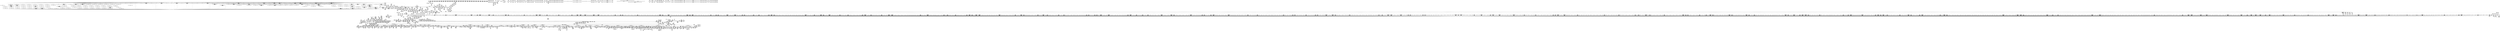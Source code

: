 digraph {
	CE0x5834b70 [shape=record,shape=Mrecord,label="{CE0x5834b70|16:_%struct.vfsmount*,_24:_%struct.dentry*,_32:_%struct.inode*,_408:_%struct.cred*,_456:_i8*,_:_CRE_6,7_}"]
	CE0x594bf20 [shape=record,shape=Mrecord,label="{CE0x594bf20|80:_i64,_:_CRE_1619,1620_}"]
	CE0x58ffde0 [shape=record,shape=Mrecord,label="{CE0x58ffde0|aa_cred_profile:tmp26|security/apparmor/include/context.h,100|*SummSource*}"]
	CE0x58f4050 [shape=record,shape=Mrecord,label="{CE0x58f4050|0:_i16,_4:_i32,_8:_i16,_40:_%struct.super_block*,_:_SCMRE_149,150_}"]
	CE0x58a9ee0 [shape=record,shape=Mrecord,label="{CE0x58a9ee0|i64_12|*Constant*|*SummSink*}"]
	CE0x5902990 [shape=record,shape=Mrecord,label="{CE0x5902990|0:_i16,_4:_i32,_8:_i16,_40:_%struct.super_block*,_:_SCMRE_162,163_}"]
	CE0x58717e0 [shape=record,shape=Mrecord,label="{CE0x58717e0|file_inode:tmp2|*SummSink*}"]
	CE0x594d4b0 [shape=record,shape=Mrecord,label="{CE0x594d4b0|80:_i64,_:_CRE_1640,1641_}"]
	CE0x58d3b60 [shape=record,shape=Mrecord,label="{CE0x58d3b60|aa_file_perm:bb|*SummSink*}"]
	CE0x594c2a0 [shape=record,shape=Mrecord,label="{CE0x594c2a0|80:_i64,_:_CRE_1623,1624_}"]
	CE0x5931fd0 [shape=record,shape=Mrecord,label="{CE0x5931fd0|80:_i64,_:_CRE_460,461_}"]
	CE0x58770d0 [shape=record,shape=Mrecord,label="{CE0x58770d0|44:_i32,_48:_i16,_128:_i8*,_:_SCMRE_28,32_|*MultipleSource*|*LoadInst*|security/apparmor/lsm.c,429|Function::aa_cred_profile&Arg::cred::|security/apparmor/include/context.h,99}"]
	CE0x59506a0 [shape=record,shape=Mrecord,label="{CE0x59506a0|80:_i64,_:_CRE_1687,1688_}"]
	CE0x58de840 [shape=record,shape=Mrecord,label="{CE0x58de840|common_file_perm:tmp58|security/apparmor/lsm.c,451|*SummSource*}"]
	CE0x5934970 [shape=record,shape=Mrecord,label="{CE0x5934970|80:_i64,_:_CRE_575,576_}"]
	CE0x5915440 [shape=record,shape=Mrecord,label="{CE0x5915440|0:_i16,_4:_i32,_8:_i16,_40:_%struct.super_block*,_:_SCMRE_482,483_}"]
	CE0x59406d0 [shape=record,shape=Mrecord,label="{CE0x59406d0|80:_i64,_:_CRE_0,8_|*MultipleSource*|security/apparmor/include/apparmor.h,117|*LoadInst*|security/apparmor/include/apparmor.h,117}"]
	CE0x58a8dd0 [shape=record,shape=Mrecord,label="{CE0x58a8dd0|i32_432|*Constant*}"]
	CE0x595e300 [shape=record,shape=Mrecord,label="{CE0x595e300|file_inode17:tmp2}"]
	CE0x590e990 [shape=record,shape=Mrecord,label="{CE0x590e990|0:_i16,_4:_i32,_8:_i16,_40:_%struct.super_block*,_:_SCMRE_286,287_}"]
	CE0x58bb230 [shape=record,shape=Mrecord,label="{CE0x58bb230|common_file_perm:tobool10|security/apparmor/lsm.c,434|*SummSink*}"]
	CE0x58bba60 [shape=record,shape=Mrecord,label="{CE0x58bba60|__aa_current_profile:entry|*SummSink*}"]
	CE0x584a0e0 [shape=record,shape=Mrecord,label="{CE0x584a0e0|mediated_filesystem:tmp1|*SummSource*}"]
	CE0x58782c0 [shape=record,shape=Mrecord,label="{CE0x58782c0|16:_%struct.vfsmount*,_24:_%struct.dentry*,_32:_%struct.inode*,_408:_%struct.cred*,_456:_i8*,_:_CRE_136,140_|*MultipleSource*|security/apparmor/lsm.c,428|Function::apparmor_file_permission&Arg::file::|Function::common_file_perm&Arg::file::}"]
	CE0x5933a50 [shape=record,shape=Mrecord,label="{CE0x5933a50|80:_i64,_:_CRE_561,562_}"]
	CE0x591a790 [shape=record,shape=Mrecord,label="{CE0x591a790|0:_i16,_4:_i32,_8:_i16,_40:_%struct.super_block*,_:_SCMRE_580,581_}"]
	CE0x58b20b0 [shape=record,shape=Mrecord,label="{CE0x58b20b0|aa_file_perm:profile|Function::aa_file_perm&Arg::profile::|*SummSink*}"]
	CE0x5821c00 [shape=record,shape=Mrecord,label="{CE0x5821c00|common_file_perm:if.end28}"]
	CE0x59061f0 [shape=record,shape=Mrecord,label="{CE0x59061f0|0:_i16,_4:_i32,_8:_i16,_40:_%struct.super_block*,_:_SCMRE_176,177_}"]
	CE0x59cc7b0 [shape=record,shape=Mrecord,label="{CE0x59cc7b0|i64*_getelementptr_inbounds_(_16_x_i64_,_16_x_i64_*___llvm_gcov_ctr46,_i64_0,_i64_12)|*Constant*}"]
	CE0x594a5b0 [shape=record,shape=Mrecord,label="{CE0x594a5b0|80:_i64,_:_CRE_1374,1375_}"]
	CE0x58723d0 [shape=record,shape=Mrecord,label="{CE0x58723d0|16:_%struct.vfsmount*,_24:_%struct.dentry*,_32:_%struct.inode*,_408:_%struct.cred*,_456:_i8*,_:_CRE_2,3_}"]
	CE0x594f050 [shape=record,shape=Mrecord,label="{CE0x594f050|80:_i64,_:_CRE_1666,1667_}"]
	CE0x59427d0 [shape=record,shape=Mrecord,label="{CE0x59427d0|80:_i64,_:_CRE_1237,1238_}"]
	CE0x5832e50 [shape=record,shape=Mrecord,label="{CE0x5832e50|16:_%struct.vfsmount*,_24:_%struct.dentry*,_32:_%struct.inode*,_408:_%struct.cred*,_456:_i8*,_:_CRE_172,173_}"]
	CE0x5871770 [shape=record,shape=Mrecord,label="{CE0x5871770|file_inode:tmp2|*SummSource*}"]
	CE0x58da900 [shape=record,shape=Mrecord,label="{CE0x58da900|aa_file_perm:i_uid|security/apparmor/file.c,452|*SummSink*}"]
	CE0x5835d20 [shape=record,shape=Mrecord,label="{CE0x5835d20|aa_path_perm:cond|Function::aa_path_perm&Arg::cond::|*SummSink*}"]
	CE0x5937940 [shape=record,shape=Mrecord,label="{CE0x5937940|80:_i64,_:_CRE_620,621_}"]
	CE0x5919980 [shape=record,shape=Mrecord,label="{CE0x5919980|0:_i16,_4:_i32,_8:_i16,_40:_%struct.super_block*,_:_SCMRE_571,572_}"]
	CE0x5862460 [shape=record,shape=Mrecord,label="{CE0x5862460|16:_%struct.vfsmount*,_24:_%struct.dentry*,_32:_%struct.inode*,_408:_%struct.cred*,_456:_i8*,_:_CRE_416,424_|*MultipleSource*|security/apparmor/lsm.c,428|Function::apparmor_file_permission&Arg::file::|Function::common_file_perm&Arg::file::}"]
	CE0x58756b0 [shape=record,shape=Mrecord,label="{CE0x58756b0|file_inode:tmp1}"]
	CE0x5832910 [shape=record,shape=Mrecord,label="{CE0x5832910|16:_%struct.vfsmount*,_24:_%struct.dentry*,_32:_%struct.inode*,_408:_%struct.cred*,_456:_i8*,_:_CRE_169,170_}"]
	CE0x59037a0 [shape=record,shape=Mrecord,label="{CE0x59037a0|0:_i16,_4:_i32,_8:_i16,_40:_%struct.super_block*,_:_SCMRE_171,172_}"]
	CE0x58d2800 [shape=record,shape=Mrecord,label="{CE0x58d2800|__aa_current_profile:tmp21|security/apparmor/include/context.h,138|*SummSink*}"]
	CE0x5832590 [shape=record,shape=Mrecord,label="{CE0x5832590|16:_%struct.vfsmount*,_24:_%struct.dentry*,_32:_%struct.inode*,_408:_%struct.cred*,_456:_i8*,_:_CRE_167,168_}"]
	CE0x59270f0 [shape=record,shape=Mrecord,label="{CE0x59270f0|0:_i16,_4:_i32,_8:_i16,_40:_%struct.super_block*,_:_SCMRE_899,900_}"]
	CE0x5932630 [shape=record,shape=Mrecord,label="{CE0x5932630|80:_i64,_:_CRE_480,488_|*MultipleSource*|security/apparmor/include/apparmor.h,117|*LoadInst*|security/apparmor/include/apparmor.h,117}"]
	CE0x58bbf10 [shape=record,shape=Mrecord,label="{CE0x58bbf10|_ret_%struct.aa_profile*_%call4,_!dbg_!15494|security/apparmor/include/context.h,138|*SummSink*}"]
	CE0x582dfe0 [shape=record,shape=Mrecord,label="{CE0x582dfe0|16:_%struct.vfsmount*,_24:_%struct.dentry*,_32:_%struct.inode*,_408:_%struct.cred*,_456:_i8*,_:_CRE_7,8_}"]
	CE0x591dcb0 [shape=record,shape=Mrecord,label="{CE0x591dcb0|0:_i16,_4:_i32,_8:_i16,_40:_%struct.super_block*,_:_SCMRE_614,615_}"]
	CE0x59220d0 [shape=record,shape=Mrecord,label="{CE0x59220d0|0:_i16,_4:_i32,_8:_i16,_40:_%struct.super_block*,_:_SCMRE_792,800_|*MultipleSource*|security/apparmor/lsm.c,435|security/apparmor/include/apparmor.h,117|Function::mediated_filesystem&Arg::inode::|*LoadInst*|include/linux/fs.h,1916}"]
	CE0x5923300 [shape=record,shape=Mrecord,label="{CE0x5923300|0:_i16,_4:_i32,_8:_i16,_40:_%struct.super_block*,_:_SCMRE_848,856_|*MultipleSource*|security/apparmor/lsm.c,435|security/apparmor/include/apparmor.h,117|Function::mediated_filesystem&Arg::inode::|*LoadInst*|include/linux/fs.h,1916}"]
	CE0x5832100 [shape=record,shape=Mrecord,label="{CE0x5832100|44:_i32,_48:_i16,_128:_i8*,_:_SCMRE_64,72_|*MultipleSource*|*LoadInst*|security/apparmor/lsm.c,429|Function::aa_cred_profile&Arg::cred::|security/apparmor/include/context.h,99}"]
	CE0x58c2670 [shape=record,shape=Mrecord,label="{CE0x58c2670|common_file_perm:tobool10|security/apparmor/lsm.c,434}"]
	CE0x5849060 [shape=record,shape=Mrecord,label="{CE0x5849060|16:_%struct.vfsmount*,_24:_%struct.dentry*,_32:_%struct.inode*,_408:_%struct.cred*,_456:_i8*,_:_CRE_196,197_}"]
	CE0x58566f0 [shape=record,shape=Mrecord,label="{CE0x58566f0|common_file_perm:tmp59|security/apparmor/lsm.c,452|*SummSource*}"]
	CE0x5825e80 [shape=record,shape=Mrecord,label="{CE0x5825e80|apparmor_file_permission:bb|*SummSink*}"]
	CE0x58b2700 [shape=record,shape=Mrecord,label="{CE0x58b2700|aa_file_perm:request|Function::aa_file_perm&Arg::request::}"]
	CE0x58f5f80 [shape=record,shape=Mrecord,label="{CE0x58f5f80|__aa_current_profile:tmp2|*SummSink*}"]
	CE0x5907fa0 [shape=record,shape=Mrecord,label="{CE0x5907fa0|0:_i16,_4:_i32,_8:_i16,_40:_%struct.super_block*,_:_SCMRE_195,196_}"]
	CE0x594fd10 [shape=record,shape=Mrecord,label="{CE0x594fd10|80:_i64,_:_CRE_1678,1679_}"]
	CE0x5934860 [shape=record,shape=Mrecord,label="{CE0x5934860|80:_i64,_:_CRE_574,575_}"]
	CE0x5897c80 [shape=record,shape=Mrecord,label="{CE0x5897c80|0:_i16,_4:_i32,_8:_i16,_40:_%struct.super_block*,_:_SCMRE_128,136_|*MultipleSource*|security/apparmor/lsm.c,435|security/apparmor/include/apparmor.h,117|Function::mediated_filesystem&Arg::inode::|*LoadInst*|include/linux/fs.h,1916}"]
	CE0x5933c00 [shape=record,shape=Mrecord,label="{CE0x5933c00|80:_i64,_:_CRE_562,563_}"]
	CE0x58b2590 [shape=record,shape=Mrecord,label="{CE0x58b2590|aa_file_perm:file|Function::aa_file_perm&Arg::file::|*SummSink*}"]
	CE0x5948b20 [shape=record,shape=Mrecord,label="{CE0x5948b20|80:_i64,_:_CRE_1349,1350_}"]
	CE0x58f06c0 [shape=record,shape=Mrecord,label="{CE0x58f06c0|aa_cred_profile:tobool1|security/apparmor/include/context.h,100|*SummSink*}"]
	CE0x5911230 [shape=record,shape=Mrecord,label="{CE0x5911230|0:_i16,_4:_i32,_8:_i16,_40:_%struct.super_block*,_:_SCMRE_312,320_|*MultipleSource*|security/apparmor/lsm.c,435|security/apparmor/include/apparmor.h,117|Function::mediated_filesystem&Arg::inode::|*LoadInst*|include/linux/fs.h,1916}"]
	CE0x58bb550 [shape=record,shape=Mrecord,label="{CE0x58bb550|common_file_perm:tmp25|security/apparmor/lsm.c,434|*SummSource*}"]
	CE0x5942c10 [shape=record,shape=Mrecord,label="{CE0x5942c10|80:_i64,_:_CRE_1241,1242_}"]
	CE0x58aa1d0 [shape=record,shape=Mrecord,label="{CE0x58aa1d0|i64*_getelementptr_inbounds_(_28_x_i64_,_28_x_i64_*___llvm_gcov_ctr87,_i64_0,_i64_6)|*Constant*|*SummSource*}"]
	CE0x58ff640 [shape=record,shape=Mrecord,label="{CE0x58ff640|aa_cred_profile:tmp30|security/apparmor/include/context.h,100|*SummSink*}"]
	CE0x5930760 [shape=record,shape=Mrecord,label="{CE0x5930760|80:_i64,_:_CRE_437,438_}"]
	CE0x58df4c0 [shape=record,shape=Mrecord,label="{CE0x58df4c0|i64*_getelementptr_inbounds_(_28_x_i64_,_28_x_i64_*___llvm_gcov_ctr87,_i64_0,_i64_27)|*Constant*|*SummSink*}"]
	CE0x58613e0 [shape=record,shape=Mrecord,label="{CE0x58613e0|16:_%struct.vfsmount*,_24:_%struct.dentry*,_32:_%struct.inode*,_408:_%struct.cred*,_456:_i8*,_:_CRE_384,392_|*MultipleSource*|security/apparmor/lsm.c,428|Function::apparmor_file_permission&Arg::file::|Function::common_file_perm&Arg::file::}"]
	CE0x59010d0 [shape=record,shape=Mrecord,label="{CE0x59010d0|aa_cred_profile:tmp28|security/apparmor/include/context.h,100}"]
	CE0x596e540 [shape=record,shape=Mrecord,label="{CE0x596e540|aa_file_perm:tmp3}"]
	CE0x59294e0 [shape=record,shape=Mrecord,label="{CE0x59294e0|0:_i16,_4:_i32,_8:_i16,_40:_%struct.super_block*,_:_SCMRE_922,923_}"]
	CE0x59536f0 [shape=record,shape=Mrecord,label="{CE0x59536f0|80:_i64,_:_CRE_1876,1877_}"]
	CE0x58aed40 [shape=record,shape=Mrecord,label="{CE0x58aed40|common_file_perm:tobool25|security/apparmor/lsm.c,448|*SummSource*}"]
	CE0x5930320 [shape=record,shape=Mrecord,label="{CE0x5930320|80:_i64,_:_CRE_433,434_}"]
	CE0x5941290 [shape=record,shape=Mrecord,label="{CE0x5941290|80:_i64,_:_CRE_1217,1218_}"]
	CE0x584bd50 [shape=record,shape=Mrecord,label="{CE0x584bd50|aa_cred_profile:tmp9|security/apparmor/include/context.h,100}"]
	CE0x590f480 [shape=record,shape=Mrecord,label="{CE0x590f480|0:_i16,_4:_i32,_8:_i16,_40:_%struct.super_block*,_:_SCMRE_293,294_}"]
	CE0x585e600 [shape=record,shape=Mrecord,label="{CE0x585e600|common_file_perm:lnot1|security/apparmor/lsm.c,432|*SummSource*}"]
	CE0x58bf7c0 [shape=record,shape=Mrecord,label="{CE0x58bf7c0|common_file_perm:tmp26|security/apparmor/lsm.c,434}"]
	CE0x585a790 [shape=record,shape=Mrecord,label="{CE0x585a790|0:_i16,_4:_i32,_8:_i16,_40:_%struct.super_block*,_:_SCMRE_143,144_}"]
	CE0x589b1c0 [shape=record,shape=Mrecord,label="{CE0x589b1c0|i64*_getelementptr_inbounds_(_16_x_i64_,_16_x_i64_*___llvm_gcov_ctr46,_i64_0,_i64_7)|*Constant*}"]
	CE0x585fd60 [shape=record,shape=Mrecord,label="{CE0x585fd60|16:_%struct.vfsmount*,_24:_%struct.dentry*,_32:_%struct.inode*,_408:_%struct.cred*,_456:_i8*,_:_CRE_320,324_|*MultipleSource*|security/apparmor/lsm.c,428|Function::apparmor_file_permission&Arg::file::|Function::common_file_perm&Arg::file::}"]
	CE0x599fa70 [shape=record,shape=Mrecord,label="{CE0x599fa70|aa_file_perm:call2|security/apparmor/file.c,456|*SummSink*}"]
	CE0x594ec10 [shape=record,shape=Mrecord,label="{CE0x594ec10|80:_i64,_:_CRE_1662,1663_}"]
	CE0x5856680 [shape=record,shape=Mrecord,label="{CE0x5856680|common_file_perm:tmp59|security/apparmor/lsm.c,452}"]
	CE0x5851250 [shape=record,shape=Mrecord,label="{CE0x5851250|common_file_perm:tmp8|security/apparmor/lsm.c,432}"]
	CE0x5869710 [shape=record,shape=Mrecord,label="{CE0x5869710|16:_%struct.vfsmount*,_24:_%struct.dentry*,_32:_%struct.inode*,_408:_%struct.cred*,_456:_i8*,_:_CRE_84,85_}"]
	CE0x58580a0 [shape=record,shape=Mrecord,label="{CE0x58580a0|16:_%struct.vfsmount*,_24:_%struct.dentry*,_32:_%struct.inode*,_408:_%struct.cred*,_456:_i8*,_:_CRE_50,51_}"]
	CE0x59093f0 [shape=record,shape=Mrecord,label="{CE0x59093f0|0:_i16,_4:_i32,_8:_i16,_40:_%struct.super_block*,_:_SCMRE_208,210_|*MultipleSource*|security/apparmor/lsm.c,435|security/apparmor/include/apparmor.h,117|Function::mediated_filesystem&Arg::inode::|*LoadInst*|include/linux/fs.h,1916}"]
	CE0x585c7c0 [shape=record,shape=Mrecord,label="{CE0x585c7c0|i64*_getelementptr_inbounds_(_2_x_i64_,_2_x_i64_*___llvm_gcov_ctr88,_i64_0,_i64_0)|*Constant*|*SummSource*}"]
	CE0x58ce6d0 [shape=record,shape=Mrecord,label="{CE0x58ce6d0|i64*_getelementptr_inbounds_(_11_x_i64_,_11_x_i64_*___llvm_gcov_ctr58,_i64_0,_i64_10)|*Constant*}"]
	CE0x58331d0 [shape=record,shape=Mrecord,label="{CE0x58331d0|16:_%struct.vfsmount*,_24:_%struct.dentry*,_32:_%struct.inode*,_408:_%struct.cred*,_456:_i8*,_:_CRE_174,175_}"]
	CE0x5940660 [shape=record,shape=Mrecord,label="{CE0x5940660|i32_10|*Constant*|*SummSink*}"]
	CE0x586b720 [shape=record,shape=Mrecord,label="{CE0x586b720|16:_%struct.vfsmount*,_24:_%struct.dentry*,_32:_%struct.inode*,_408:_%struct.cred*,_456:_i8*,_:_CRE_164,165_}"]
	CE0x58a3820 [shape=record,shape=Mrecord,label="{CE0x58a3820|common_file_perm:tmp12|security/apparmor/lsm.c,432|*SummSource*}"]
	CE0x592e780 [shape=record,shape=Mrecord,label="{CE0x592e780|80:_i64,_:_CRE_407,408_}"]
	CE0x58cd0e0 [shape=record,shape=Mrecord,label="{CE0x58cd0e0|common_file_perm:tmp49|security/apparmor/lsm.c,448}"]
	CE0x5935c90 [shape=record,shape=Mrecord,label="{CE0x5935c90|80:_i64,_:_CRE_593,594_}"]
	CE0x5839450 [shape=record,shape=Mrecord,label="{CE0x5839450|common_file_perm:op|Function::common_file_perm&Arg::op::|*SummSource*}"]
	CE0x582edd0 [shape=record,shape=Mrecord,label="{CE0x582edd0|common_file_perm:mask|Function::common_file_perm&Arg::mask::|*SummSource*}"]
	CE0x588f5c0 [shape=record,shape=Mrecord,label="{CE0x588f5c0|i64*_getelementptr_inbounds_(_16_x_i64_,_16_x_i64_*___llvm_gcov_ctr46,_i64_0,_i64_0)|*Constant*|*SummSink*}"]
	CE0x589f5c0 [shape=record,shape=Mrecord,label="{CE0x589f5c0|aa_cred_profile:conv|security/apparmor/include/context.h,100|*SummSource*}"]
	CE0x5848960 [shape=record,shape=Mrecord,label="{CE0x5848960|16:_%struct.vfsmount*,_24:_%struct.dentry*,_32:_%struct.inode*,_408:_%struct.cred*,_456:_i8*,_:_CRE_192,193_}"]
	CE0x5910740 [shape=record,shape=Mrecord,label="{CE0x5910740|0:_i16,_4:_i32,_8:_i16,_40:_%struct.super_block*,_:_SCMRE_305,306_}"]
	CE0x58c8c50 [shape=record,shape=Mrecord,label="{CE0x58c8c50|common_file_perm:tmp41|security/apparmor/lsm.c,447|*SummSource*}"]
	CE0x5905e00 [shape=record,shape=Mrecord,label="{CE0x5905e00|i64*_getelementptr_inbounds_(_2_x_i64_,_2_x_i64_*___llvm_gcov_ctr88,_i64_0,_i64_0)|*Constant*}"]
	CE0x584f4f0 [shape=record,shape=Mrecord,label="{CE0x584f4f0|file_inode:tmp4|*LoadInst*|include/linux/fs.h,1916|*SummSource*}"]
	CE0x592e120 [shape=record,shape=Mrecord,label="{CE0x592e120|80:_i64,_:_CRE_401,402_}"]
	CE0x5919ca0 [shape=record,shape=Mrecord,label="{CE0x5919ca0|0:_i16,_4:_i32,_8:_i16,_40:_%struct.super_block*,_:_SCMRE_573,574_}"]
	CE0x58f7080 [shape=record,shape=Mrecord,label="{CE0x58f7080|i8*_getelementptr_inbounds_(_36_x_i8_,_36_x_i8_*_.str12,_i32_0,_i32_0)|*Constant*|*SummSource*}"]
	CE0x582c910 [shape=record,shape=Mrecord,label="{CE0x582c910|16:_%struct.vfsmount*,_24:_%struct.dentry*,_32:_%struct.inode*,_408:_%struct.cred*,_456:_i8*,_:_CRE_93,94_}"]
	CE0x59cbab0 [shape=record,shape=Mrecord,label="{CE0x59cbab0|aa_cred_profile:tmp31|security/apparmor/include/context.h,100}"]
	CE0x58b95f0 [shape=record,shape=Mrecord,label="{CE0x58b95f0|common_file_perm:tmp32|security/apparmor/lsm.c,434}"]
	CE0x589a5d0 [shape=record,shape=Mrecord,label="{CE0x589a5d0|aa_cred_profile:lnot|security/apparmor/include/context.h,100|*SummSource*}"]
	CE0x58cdfa0 [shape=record,shape=Mrecord,label="{CE0x58cdfa0|__aa_current_profile:tmp17|security/apparmor/include/context.h,138|*SummSource*}"]
	CE0x58d1e40 [shape=record,shape=Mrecord,label="{CE0x58d1e40|__aa_current_profile:cred|security/apparmor/include/context.h,138|*SummSource*}"]
	CE0x5921e70 [shape=record,shape=Mrecord,label="{CE0x5921e70|0:_i16,_4:_i32,_8:_i16,_40:_%struct.super_block*,_:_SCMRE_776,792_|*MultipleSource*|security/apparmor/lsm.c,435|security/apparmor/include/apparmor.h,117|Function::mediated_filesystem&Arg::inode::|*LoadInst*|include/linux/fs.h,1916}"]
	CE0x58ef3f0 [shape=record,shape=Mrecord,label="{CE0x58ef3f0|aa_cred_profile:do.body6|*SummSource*}"]
	CE0x599e410 [shape=record,shape=Mrecord,label="{CE0x599e410|aa_cred_profile:if.end}"]
	CE0x591a150 [shape=record,shape=Mrecord,label="{CE0x591a150|0:_i16,_4:_i32,_8:_i16,_40:_%struct.super_block*,_:_SCMRE_576,577_}"]
	CE0x593e7d0 [shape=record,shape=Mrecord,label="{CE0x593e7d0|80:_i64,_:_CRE_268,272_|*MultipleSource*|security/apparmor/include/apparmor.h,117|*LoadInst*|security/apparmor/include/apparmor.h,117}"]
	CE0x594d8f0 [shape=record,shape=Mrecord,label="{CE0x594d8f0|80:_i64,_:_CRE_1644,1645_}"]
	CE0x5896fc0 [shape=record,shape=Mrecord,label="{CE0x5896fc0|0:_i16,_4:_i32,_8:_i16,_40:_%struct.super_block*,_:_SCMRE_8,12_|*MultipleSource*|security/apparmor/lsm.c,435|security/apparmor/include/apparmor.h,117|Function::mediated_filesystem&Arg::inode::|*LoadInst*|include/linux/fs.h,1916}"]
	CE0x5851140 [shape=record,shape=Mrecord,label="{CE0x5851140|i64_2|*Constant*|*SummSink*}"]
	CE0x596ce80 [shape=record,shape=Mrecord,label="{CE0x596ce80|aa_path_perm:profile|Function::aa_path_perm&Arg::profile::|*SummSink*}"]
	CE0x59485d0 [shape=record,shape=Mrecord,label="{CE0x59485d0|80:_i64,_:_CRE_1344,1345_}"]
	CE0x5915f30 [shape=record,shape=Mrecord,label="{CE0x5915f30|0:_i16,_4:_i32,_8:_i16,_40:_%struct.super_block*,_:_SCMRE_496,500_|*MultipleSource*|security/apparmor/lsm.c,435|security/apparmor/include/apparmor.h,117|Function::mediated_filesystem&Arg::inode::|*LoadInst*|include/linux/fs.h,1916}"]
	CE0x59ceda0 [shape=record,shape=Mrecord,label="{CE0x59ceda0|aa_cred_profile:tmp27|security/apparmor/include/context.h,100}"]
	CE0x59362f0 [shape=record,shape=Mrecord,label="{CE0x59362f0|80:_i64,_:_CRE_599,600_}"]
	CE0x58ffe50 [shape=record,shape=Mrecord,label="{CE0x58ffe50|aa_cred_profile:tmp26|security/apparmor/include/context.h,100|*SummSink*}"]
	CE0x59cad60 [shape=record,shape=Mrecord,label="{CE0x59cad60|i64*_getelementptr_inbounds_(_16_x_i64_,_16_x_i64_*___llvm_gcov_ctr46,_i64_0,_i64_10)|*Constant*}"]
	CE0x5899d80 [shape=record,shape=Mrecord,label="{CE0x5899d80|aa_cred_profile:if.end|*SummSource*}"]
	CE0x59135f0 [shape=record,shape=Mrecord,label="{CE0x59135f0|0:_i16,_4:_i32,_8:_i16,_40:_%struct.super_block*,_:_SCMRE_432,440_|*MultipleSource*|security/apparmor/lsm.c,435|security/apparmor/include/apparmor.h,117|Function::mediated_filesystem&Arg::inode::|*LoadInst*|include/linux/fs.h,1916}"]
	CE0x5935850 [shape=record,shape=Mrecord,label="{CE0x5935850|80:_i64,_:_CRE_589,590_}"]
	CE0x5896910 [shape=record,shape=Mrecord,label="{CE0x5896910|__aa_current_profile:tmp5|security/apparmor/include/context.h,138|*SummSink*}"]
	CE0x586f8b0 [shape=record,shape=Mrecord,label="{CE0x586f8b0|aa_file_perm:uid|security/apparmor/file.c,451|*SummSource*}"]
	CE0x5931970 [shape=record,shape=Mrecord,label="{CE0x5931970|80:_i64,_:_CRE_454,455_}"]
	CE0x584f0f0 [shape=record,shape=Mrecord,label="{CE0x584f0f0|common_file_perm:tmp1}"]
	CE0x58e5340 [shape=record,shape=Mrecord,label="{CE0x58e5340|aa_cred_profile:tobool|security/apparmor/include/context.h,100}"]
	CE0x58f9d40 [shape=record,shape=Mrecord,label="{CE0x58f9d40|80:_i64,_:_CRE_1920,1928_|*MultipleSource*|security/apparmor/include/apparmor.h,117|*LoadInst*|security/apparmor/include/apparmor.h,117}"]
	CE0x594f8d0 [shape=record,shape=Mrecord,label="{CE0x594f8d0|80:_i64,_:_CRE_1674,1675_}"]
	CE0x58b1620 [shape=record,shape=Mrecord,label="{CE0x58b1620|aa_file_perm:entry|*SummSource*}"]
	CE0x58d9f30 [shape=record,shape=Mrecord,label="{CE0x58d9f30|file_inode17:entry|*SummSource*}"]
	CE0x594f9e0 [shape=record,shape=Mrecord,label="{CE0x594f9e0|80:_i64,_:_CRE_1675,1676_}"]
	CE0x595e370 [shape=record,shape=Mrecord,label="{CE0x595e370|file_inode17:tmp2|*SummSource*}"]
	CE0x5922380 [shape=record,shape=Mrecord,label="{CE0x5922380|0:_i16,_4:_i32,_8:_i16,_40:_%struct.super_block*,_:_SCMRE_800,804_|*MultipleSource*|security/apparmor/lsm.c,435|security/apparmor/include/apparmor.h,117|Function::mediated_filesystem&Arg::inode::|*LoadInst*|include/linux/fs.h,1916}"]
	CE0x58584e0 [shape=record,shape=Mrecord,label="{CE0x58584e0|_call_void_mcount()_#2|*SummSink*}"]
	CE0x594dc20 [shape=record,shape=Mrecord,label="{CE0x594dc20|80:_i64,_:_CRE_1647,1648_}"]
	CE0x5906b50 [shape=record,shape=Mrecord,label="{CE0x5906b50|0:_i16,_4:_i32,_8:_i16,_40:_%struct.super_block*,_:_SCMRE_182,183_}"]
	CE0x58a3ed0 [shape=record,shape=Mrecord,label="{CE0x58a3ed0|i64*_getelementptr_inbounds_(_28_x_i64_,_28_x_i64_*___llvm_gcov_ctr87,_i64_0,_i64_5)|*Constant*|*SummSink*}"]
	CE0x589f0b0 [shape=record,shape=Mrecord,label="{CE0x589f0b0|_ret_%struct.inode*_%tmp4,_!dbg_!15470|include/linux/fs.h,1916|*SummSink*}"]
	CE0x596bee0 [shape=record,shape=Mrecord,label="{CE0x596bee0|aa_cred_profile:security|security/apparmor/include/context.h,99}"]
	CE0x58b9290 [shape=record,shape=Mrecord,label="{CE0x58b9290|common_file_perm:tmp31|security/apparmor/lsm.c,434}"]
	CE0x599db90 [shape=record,shape=Mrecord,label="{CE0x599db90|aa_cred_profile:tmp17|security/apparmor/include/context.h,100}"]
	CE0x5868200 [shape=record,shape=Mrecord,label="{CE0x5868200|16:_%struct.vfsmount*,_24:_%struct.dentry*,_32:_%struct.inode*,_408:_%struct.cred*,_456:_i8*,_:_CRE_51,52_}"]
	CE0x5943af0 [shape=record,shape=Mrecord,label="{CE0x5943af0|80:_i64,_:_CRE_1255,1256_}"]
	CE0x5966d40 [shape=record,shape=Mrecord,label="{CE0x5966d40|aa_file_perm:cond|security/apparmor/file.c, 451|*SummSource*}"]
	CE0x584e730 [shape=record,shape=Mrecord,label="{CE0x584e730|i64*_getelementptr_inbounds_(_2_x_i64_,_2_x_i64_*___llvm_gcov_ctr55,_i64_0,_i64_1)|*Constant*|*SummSink*}"]
	CE0x5855ae0 [shape=record,shape=Mrecord,label="{CE0x5855ae0|16:_%struct.vfsmount*,_24:_%struct.dentry*,_32:_%struct.inode*,_408:_%struct.cred*,_456:_i8*,_:_CRE_232,240_|*MultipleSource*|security/apparmor/lsm.c,428|Function::apparmor_file_permission&Arg::file::|Function::common_file_perm&Arg::file::}"]
	CE0x593a9c0 [shape=record,shape=Mrecord,label="{CE0x593a9c0|i64_-2147483648|*Constant*}"]
	CE0x5850520 [shape=record,shape=Mrecord,label="{CE0x5850520|file_inode:f_inode|include/linux/fs.h,1916|*SummSource*}"]
	CE0x596a140 [shape=record,shape=Mrecord,label="{CE0x596a140|__aa_current_profile:tmp14|security/apparmor/include/context.h,138}"]
	CE0x594dd30 [shape=record,shape=Mrecord,label="{CE0x594dd30|80:_i64,_:_CRE_1648,1649_}"]
	CE0x5858de0 [shape=record,shape=Mrecord,label="{CE0x5858de0|aa_cred_profile:tmp9|security/apparmor/include/context.h,100|*SummSource*}"]
	CE0x5949a00 [shape=record,shape=Mrecord,label="{CE0x5949a00|80:_i64,_:_CRE_1363,1364_}"]
	CE0x5946920 [shape=record,shape=Mrecord,label="{CE0x5946920|80:_i64,_:_CRE_1317,1318_}"]
	CE0x5893b00 [shape=record,shape=Mrecord,label="{CE0x5893b00|i64*_getelementptr_inbounds_(_16_x_i64_,_16_x_i64_*___llvm_gcov_ctr46,_i64_0,_i64_0)|*Constant*}"]
	CE0x5936ea0 [shape=record,shape=Mrecord,label="{CE0x5936ea0|80:_i64,_:_CRE_610,611_}"]
	CE0x585f750 [shape=record,shape=Mrecord,label="{CE0x585f750|common_file_perm:call11|security/apparmor/lsm.c,435}"]
	CE0x59246c0 [shape=record,shape=Mrecord,label="{CE0x59246c0|0:_i16,_4:_i32,_8:_i16,_40:_%struct.super_block*,_:_SCMRE_872,873_}"]
	CE0x586f6b0 [shape=record,shape=Mrecord,label="{CE0x586f6b0|common_file_perm:f_security|security/apparmor/lsm.c,428|*SummSource*}"]
	CE0x594e280 [shape=record,shape=Mrecord,label="{CE0x594e280|80:_i64,_:_CRE_1653,1654_}"]
	CE0x59517c0 [shape=record,shape=Mrecord,label="{CE0x59517c0|80:_i64,_:_CRE_1768,1776_|*MultipleSource*|security/apparmor/include/apparmor.h,117|*LoadInst*|security/apparmor/include/apparmor.h,117}"]
	CE0x5939fc0 [shape=record,shape=Mrecord,label="{CE0x5939fc0|80:_i64,_:_CRE_1208,1209_}"]
	CE0x58a6070 [shape=record,shape=Mrecord,label="{CE0x58a6070|GLOBAL:aa_cred_profile|*Constant*|*SummSource*}"]
	CE0x5319000 [shape=record,shape=Mrecord,label="{CE0x5319000|16:_%struct.vfsmount*,_24:_%struct.dentry*,_32:_%struct.inode*,_408:_%struct.cred*,_456:_i8*,_:_CRE_5,6_}"]
	CE0x5934b90 [shape=record,shape=Mrecord,label="{CE0x5934b90|80:_i64,_:_CRE_577,578_}"]
	CE0x5942280 [shape=record,shape=Mrecord,label="{CE0x5942280|80:_i64,_:_CRE_1232,1233_}"]
	CE0x5926150 [shape=record,shape=Mrecord,label="{CE0x5926150|0:_i16,_4:_i32,_8:_i16,_40:_%struct.super_block*,_:_SCMRE_889,890_}"]
	CE0x594d6d0 [shape=record,shape=Mrecord,label="{CE0x594d6d0|80:_i64,_:_CRE_1642,1643_}"]
	CE0x5840250 [shape=record,shape=Mrecord,label="{CE0x5840250|16:_%struct.vfsmount*,_24:_%struct.dentry*,_32:_%struct.inode*,_408:_%struct.cred*,_456:_i8*,_:_CRE_186,187_}"]
	CE0x5933d70 [shape=record,shape=Mrecord,label="{CE0x5933d70|80:_i64,_:_CRE_563,564_}"]
	CE0x5944e10 [shape=record,shape=Mrecord,label="{CE0x5944e10|80:_i64,_:_CRE_1273,1274_}"]
	CE0x59519b0 [shape=record,shape=Mrecord,label="{CE0x59519b0|80:_i64,_:_CRE_1776,1784_|*MultipleSource*|security/apparmor/include/apparmor.h,117|*LoadInst*|security/apparmor/include/apparmor.h,117}"]
	CE0x58394c0 [shape=record,shape=Mrecord,label="{CE0x58394c0|common_file_perm:op|Function::common_file_perm&Arg::op::|*SummSink*}"]
	CE0x5963ff0 [shape=record,shape=Mrecord,label="{CE0x5963ff0|GLOBAL:lockdep_rcu_suspicious|*Constant*}"]
	CE0x59380b0 [shape=record,shape=Mrecord,label="{CE0x59380b0|80:_i64,_:_CRE_627,628_}"]
	CE0x5943050 [shape=record,shape=Mrecord,label="{CE0x5943050|80:_i64,_:_CRE_1245,1246_}"]
	CE0x586f5a0 [shape=record,shape=Mrecord,label="{CE0x586f5a0|i64_3|*Constant*}"]
	CE0x58f7820 [shape=record,shape=Mrecord,label="{CE0x58f7820|i32_100|*Constant*|*SummSink*}"]
	CE0x5967ee0 [shape=record,shape=Mrecord,label="{CE0x5967ee0|i32_1|*Constant*}"]
	CE0x594c900 [shape=record,shape=Mrecord,label="{CE0x594c900|80:_i64,_:_CRE_1629,1630_}"]
	CE0x5926c40 [shape=record,shape=Mrecord,label="{CE0x5926c40|0:_i16,_4:_i32,_8:_i16,_40:_%struct.super_block*,_:_SCMRE_896,897_}"]
	CE0x5937610 [shape=record,shape=Mrecord,label="{CE0x5937610|80:_i64,_:_CRE_617,618_}"]
	CE0x58c7420 [shape=record,shape=Mrecord,label="{CE0x58c7420|common_file_perm:tmp38|security/apparmor/lsm.c,447|*SummSource*}"]
	CE0x5926dd0 [shape=record,shape=Mrecord,label="{CE0x5926dd0|0:_i16,_4:_i32,_8:_i16,_40:_%struct.super_block*,_:_SCMRE_897,898_}"]
	CE0x58cf220 [shape=record,shape=Mrecord,label="{CE0x58cf220|__aa_current_profile:tmp19|security/apparmor/include/context.h,138|*SummSource*}"]
	CE0x58fc630 [shape=record,shape=Mrecord,label="{CE0x58fc630|__aa_current_profile:do.body|*SummSource*}"]
	CE0x5945f40 [shape=record,shape=Mrecord,label="{CE0x5945f40|80:_i64,_:_CRE_1307,1308_}"]
	CE0x58628e0 [shape=record,shape=Mrecord,label="{CE0x58628e0|16:_%struct.vfsmount*,_24:_%struct.dentry*,_32:_%struct.inode*,_408:_%struct.cred*,_456:_i8*,_:_CRE_428,432_|*MultipleSource*|security/apparmor/lsm.c,428|Function::apparmor_file_permission&Arg::file::|Function::common_file_perm&Arg::file::}"]
	CE0x5943c00 [shape=record,shape=Mrecord,label="{CE0x5943c00|80:_i64,_:_CRE_1256,1257_}"]
	CE0x589e380 [shape=record,shape=Mrecord,label="{CE0x589e380|common_file_perm:tmp19|security/apparmor/lsm.c,432}"]
	CE0x583fb50 [shape=record,shape=Mrecord,label="{CE0x583fb50|16:_%struct.vfsmount*,_24:_%struct.dentry*,_32:_%struct.inode*,_408:_%struct.cred*,_456:_i8*,_:_CRE_182,183_}"]
	CE0x590efd0 [shape=record,shape=Mrecord,label="{CE0x590efd0|0:_i16,_4:_i32,_8:_i16,_40:_%struct.super_block*,_:_SCMRE_290,291_}"]
	CE0x5848420 [shape=record,shape=Mrecord,label="{CE0x5848420|16:_%struct.vfsmount*,_24:_%struct.dentry*,_32:_%struct.inode*,_408:_%struct.cred*,_456:_i8*,_:_CRE_189,190_}"]
	CE0x589adb0 [shape=record,shape=Mrecord,label="{CE0x589adb0|get_current:tmp|*SummSource*}"]
	CE0x5844f60 [shape=record,shape=Mrecord,label="{CE0x5844f60|16:_%struct.vfsmount*,_24:_%struct.dentry*,_32:_%struct.inode*,_408:_%struct.cred*,_456:_i8*,_:_CRE_149,150_}"]
	CE0x599d970 [shape=record,shape=Mrecord,label="{CE0x599d970|aa_cred_profile:do.end8}"]
	CE0x595fb00 [shape=record,shape=Mrecord,label="{CE0x595fb00|aa_file_perm:call|security/apparmor/file.c,452|*SummSink*}"]
	CE0x5909990 [shape=record,shape=Mrecord,label="{CE0x5909990|0:_i16,_4:_i32,_8:_i16,_40:_%struct.super_block*,_:_SCMRE_224,232_|*MultipleSource*|security/apparmor/lsm.c,435|security/apparmor/include/apparmor.h,117|Function::mediated_filesystem&Arg::inode::|*LoadInst*|include/linux/fs.h,1916}"]
	CE0x58de090 [shape=record,shape=Mrecord,label="{CE0x58de090|common_file_perm:tmp57|security/apparmor/lsm.c,451}"]
	CE0x584a930 [shape=record,shape=Mrecord,label="{CE0x584a930|16:_%struct.vfsmount*,_24:_%struct.dentry*,_32:_%struct.inode*,_408:_%struct.cred*,_456:_i8*,_:_CRE_70,71_}"]
	CE0x594f490 [shape=record,shape=Mrecord,label="{CE0x594f490|80:_i64,_:_CRE_1670,1671_}"]
	CE0x59128d0 [shape=record,shape=Mrecord,label="{CE0x59128d0|0:_i16,_4:_i32,_8:_i16,_40:_%struct.super_block*,_:_SCMRE_392,400_|*MultipleSource*|security/apparmor/lsm.c,435|security/apparmor/include/apparmor.h,117|Function::mediated_filesystem&Arg::inode::|*LoadInst*|include/linux/fs.h,1916}"]
	CE0x595cb70 [shape=record,shape=Mrecord,label="{CE0x595cb70|i64*_getelementptr_inbounds_(_2_x_i64_,_2_x_i64_*___llvm_gcov_ctr12,_i64_0,_i64_1)|*Constant*|*SummSource*}"]
	CE0x593f940 [shape=record,shape=Mrecord,label="{CE0x593f940|80:_i64,_:_CRE_336,344_|*MultipleSource*|security/apparmor/include/apparmor.h,117|*LoadInst*|security/apparmor/include/apparmor.h,117}"]
	CE0x58aa8c0 [shape=record,shape=Mrecord,label="{CE0x58aa8c0|common_file_perm:tmp16|security/apparmor/lsm.c,432|*SummSink*}"]
	CE0x59310f0 [shape=record,shape=Mrecord,label="{CE0x59310f0|80:_i64,_:_CRE_446,447_}"]
	CE0x590ff70 [shape=record,shape=Mrecord,label="{CE0x590ff70|0:_i16,_4:_i32,_8:_i16,_40:_%struct.super_block*,_:_SCMRE_300,301_}"]
	CE0x58505f0 [shape=record,shape=Mrecord,label="{CE0x58505f0|file_inode:f_inode|include/linux/fs.h,1916|*SummSink*}"]
	CE0x5930cb0 [shape=record,shape=Mrecord,label="{CE0x5930cb0|80:_i64,_:_CRE_442,443_}"]
	CE0x58ca360 [shape=record,shape=Mrecord,label="{CE0x58ca360|common_file_perm:tmp43|security/apparmor/lsm.c,447}"]
	CE0x58d9e80 [shape=record,shape=Mrecord,label="{CE0x58d9e80|file_inode17:entry}"]
	CE0x5941d30 [shape=record,shape=Mrecord,label="{CE0x5941d30|80:_i64,_:_CRE_1227,1228_}"]
	CE0x59cfd10 [shape=record,shape=Mrecord,label="{CE0x59cfd10|aa_cred_profile:tmp}"]
	CE0x59251b0 [shape=record,shape=Mrecord,label="{CE0x59251b0|0:_i16,_4:_i32,_8:_i16,_40:_%struct.super_block*,_:_SCMRE_879,880_}"]
	CE0x59435a0 [shape=record,shape=Mrecord,label="{CE0x59435a0|80:_i64,_:_CRE_1250,1251_}"]
	CE0x5859f70 [shape=record,shape=Mrecord,label="{CE0x5859f70|GLOBAL:__llvm_gcov_ctr46|Global_var:__llvm_gcov_ctr46|*SummSource*}"]
	CE0x59e5a00 [shape=record,shape=Mrecord,label="{CE0x59e5a00|aa_cred_profile:tmp5|security/apparmor/include/context.h,99}"]
	CE0x586d070 [shape=record,shape=Mrecord,label="{CE0x586d070|16:_%struct.vfsmount*,_24:_%struct.dentry*,_32:_%struct.inode*,_408:_%struct.cred*,_456:_i8*,_:_CRE_256,264_|*MultipleSource*|security/apparmor/lsm.c,428|Function::apparmor_file_permission&Arg::file::|Function::common_file_perm&Arg::file::}"]
	CE0x583c0a0 [shape=record,shape=Mrecord,label="{CE0x583c0a0|16:_%struct.vfsmount*,_24:_%struct.dentry*,_32:_%struct.inode*,_408:_%struct.cred*,_456:_i8*,_:_CRE_64,65_}"]
	CE0x58a4470 [shape=record,shape=Mrecord,label="{CE0x58a4470|common_file_perm:tmp13|security/apparmor/lsm.c,432}"]
	CE0x599e570 [shape=record,shape=Mrecord,label="{CE0x599e570|get_current:tmp3|*SummSource*}"]
	CE0x58708f0 [shape=record,shape=Mrecord,label="{CE0x58708f0|common_file_perm:expval|security/apparmor/lsm.c,432}"]
	CE0x5852d50 [shape=record,shape=Mrecord,label="{CE0x5852d50|44:_i32,_48:_i16,_128:_i8*,_:_SCMRE_96,104_|*MultipleSource*|*LoadInst*|security/apparmor/lsm.c,429|Function::aa_cred_profile&Arg::cred::|security/apparmor/include/context.h,99}"]
	CE0x5924110 [shape=record,shape=Mrecord,label="{CE0x5924110|0:_i16,_4:_i32,_8:_i16,_40:_%struct.super_block*,_:_SCMRE_868,869_}"]
	CE0x5906e70 [shape=record,shape=Mrecord,label="{CE0x5906e70|0:_i16,_4:_i32,_8:_i16,_40:_%struct.super_block*,_:_SCMRE_184,185_}"]
	CE0x59140b0 [shape=record,shape=Mrecord,label="{CE0x59140b0|0:_i16,_4:_i32,_8:_i16,_40:_%struct.super_block*,_:_SCMRE_464,472_|*MultipleSource*|security/apparmor/lsm.c,435|security/apparmor/include/apparmor.h,117|Function::mediated_filesystem&Arg::inode::|*LoadInst*|include/linux/fs.h,1916}"]
	CE0x5937830 [shape=record,shape=Mrecord,label="{CE0x5937830|80:_i64,_:_CRE_619,620_}"]
	CE0x5907190 [shape=record,shape=Mrecord,label="{CE0x5907190|0:_i16,_4:_i32,_8:_i16,_40:_%struct.super_block*,_:_SCMRE_186,187_}"]
	CE0x585ae60 [shape=record,shape=Mrecord,label="{CE0x585ae60|0:_i16,_4:_i32,_8:_i16,_40:_%struct.super_block*,_:_SCMRE_96,104_|*MultipleSource*|security/apparmor/lsm.c,435|security/apparmor/include/apparmor.h,117|Function::mediated_filesystem&Arg::inode::|*LoadInst*|include/linux/fs.h,1916}"]
	CE0x5929b20 [shape=record,shape=Mrecord,label="{CE0x5929b20|0:_i16,_4:_i32,_8:_i16,_40:_%struct.super_block*,_:_SCMRE_926,927_}"]
	CE0x584afe0 [shape=record,shape=Mrecord,label="{CE0x584afe0|__aa_current_profile:call|security/apparmor/include/context.h,138}"]
	CE0x596fca0 [shape=record,shape=Mrecord,label="{CE0x596fca0|i64*_getelementptr_inbounds_(_2_x_i64_,_2_x_i64_*___llvm_gcov_ctr2919,_i64_0,_i64_0)|*Constant*|*SummSink*}"]
	CE0x5940b80 [shape=record,shape=Mrecord,label="{CE0x5940b80|80:_i64,_:_CRE_1210,1211_}"]
	CE0x59415c0 [shape=record,shape=Mrecord,label="{CE0x59415c0|80:_i64,_:_CRE_1220,1221_}"]
	CE0x5952d10 [shape=record,shape=Mrecord,label="{CE0x5952d10|80:_i64,_:_CRE_1856,1864_|*MultipleSource*|security/apparmor/include/apparmor.h,117|*LoadInst*|security/apparmor/include/apparmor.h,117}"]
	CE0x5940da0 [shape=record,shape=Mrecord,label="{CE0x5940da0|80:_i64,_:_CRE_1212,1213_}"]
	CE0x59254d0 [shape=record,shape=Mrecord,label="{CE0x59254d0|0:_i16,_4:_i32,_8:_i16,_40:_%struct.super_block*,_:_SCMRE_881,882_}"]
	CE0x5930650 [shape=record,shape=Mrecord,label="{CE0x5930650|80:_i64,_:_CRE_436,437_}"]
	CE0x59425b0 [shape=record,shape=Mrecord,label="{CE0x59425b0|80:_i64,_:_CRE_1235,1236_}"]
	CE0x58533e0 [shape=record,shape=Mrecord,label="{CE0x58533e0|16:_%struct.vfsmount*,_24:_%struct.dentry*,_32:_%struct.inode*,_408:_%struct.cred*,_456:_i8*,_:_CRE_113,114_}"]
	CE0x5948c30 [shape=record,shape=Mrecord,label="{CE0x5948c30|80:_i64,_:_CRE_1350,1351_}"]
	CE0x58a0dc0 [shape=record,shape=Mrecord,label="{CE0x58a0dc0|common_file_perm:tmp9|security/apparmor/lsm.c,432}"]
	CE0x599e6d0 [shape=record,shape=Mrecord,label="{CE0x599e6d0|_call_void_mcount()_#2}"]
	CE0x5849220 [shape=record,shape=Mrecord,label="{CE0x5849220|16:_%struct.vfsmount*,_24:_%struct.dentry*,_32:_%struct.inode*,_408:_%struct.cred*,_456:_i8*,_:_CRE_197,198_}"]
	CE0x590bab0 [shape=record,shape=Mrecord,label="{CE0x590bab0|0:_i16,_4:_i32,_8:_i16,_40:_%struct.super_block*,_:_SCMRE_256,257_}"]
	CE0x5878840 [shape=record,shape=Mrecord,label="{CE0x5878840|file_inode:tmp|*SummSource*}"]
	CE0x5938600 [shape=record,shape=Mrecord,label="{CE0x5938600|80:_i64,_:_CRE_632,640_|*MultipleSource*|security/apparmor/include/apparmor.h,117|*LoadInst*|security/apparmor/include/apparmor.h,117}"]
	CE0x596e790 [shape=record,shape=Mrecord,label="{CE0x596e790|__aa_current_profile:tmp1|*SummSink*}"]
	CE0x589eef0 [shape=record,shape=Mrecord,label="{CE0x589eef0|_ret_%struct.inode*_%tmp4,_!dbg_!15470|include/linux/fs.h,1916|*SummSource*}"]
	CE0x583e2a0 [shape=record,shape=Mrecord,label="{CE0x583e2a0|i64*_getelementptr_inbounds_(_28_x_i64_,_28_x_i64_*___llvm_gcov_ctr87,_i64_0,_i64_4)|*Constant*|*SummSource*}"]
	CE0x584daa0 [shape=record,shape=Mrecord,label="{CE0x584daa0|16:_%struct.vfsmount*,_24:_%struct.dentry*,_32:_%struct.inode*,_408:_%struct.cred*,_456:_i8*,_:_CRE_57,58_}"]
	CE0x58ef4b0 [shape=record,shape=Mrecord,label="{CE0x58ef4b0|aa_cred_profile:do.body6|*SummSink*}"]
	CE0x5934420 [shape=record,shape=Mrecord,label="{CE0x5934420|80:_i64,_:_CRE_570,571_}"]
	CE0x5904650 [shape=record,shape=Mrecord,label="{CE0x5904650|aa_cred_profile:tmp33|security/apparmor/include/context.h,101|*SummSource*}"]
	CE0x58b1380 [shape=record,shape=Mrecord,label="{CE0x58b1380|GLOBAL:aa_file_perm|*Constant*|*SummSink*}"]
	CE0x584dd10 [shape=record,shape=Mrecord,label="{CE0x584dd10|i32_22|*Constant*}"]
	CE0x59539c0 [shape=record,shape=Mrecord,label="{CE0x59539c0|80:_i64,_:_CRE_1879,1880_}"]
	CE0x589f230 [shape=record,shape=Mrecord,label="{CE0x589f230|aa_cred_profile:lnot.ext|security/apparmor/include/context.h,100|*SummSink*}"]
	"CONST[source:0(mediator),value:2(dynamic)][purpose:{object}][SnkIdx:2]"
	CE0x5925660 [shape=record,shape=Mrecord,label="{CE0x5925660|0:_i16,_4:_i32,_8:_i16,_40:_%struct.super_block*,_:_SCMRE_882,883_}"]
	CE0x596aee0 [shape=record,shape=Mrecord,label="{CE0x596aee0|aa_path_perm:profile|Function::aa_path_perm&Arg::profile::|*SummSource*}"]
	CE0x5866630 [shape=record,shape=Mrecord,label="{CE0x5866630|i64_3|*Constant*|*SummSource*}"]
	CE0x58b2eb0 [shape=record,shape=Mrecord,label="{CE0x58b2eb0|_ret_i32_%call2,_!dbg_!15480|security/apparmor/file.c,456|*SummSink*}"]
	CE0x58454e0 [shape=record,shape=Mrecord,label="{CE0x58454e0|common_file_perm:do.body|*SummSource*}"]
	CE0x5876f50 [shape=record,shape=Mrecord,label="{CE0x5876f50|44:_i32,_48:_i16,_128:_i8*,_:_SCMRE_24,28_|*MultipleSource*|*LoadInst*|security/apparmor/lsm.c,429|Function::aa_cred_profile&Arg::cred::|security/apparmor/include/context.h,99}"]
	CE0x5871a10 [shape=record,shape=Mrecord,label="{CE0x5871a10|common_file_perm:lor.lhs.false}"]
	CE0x582d0a0 [shape=record,shape=Mrecord,label="{CE0x582d0a0|16:_%struct.vfsmount*,_24:_%struct.dentry*,_32:_%struct.inode*,_408:_%struct.cred*,_456:_i8*,_:_CRE_79,80_}"]
	CE0x5904bb0 [shape=record,shape=Mrecord,label="{CE0x5904bb0|aa_cred_profile:profile11|security/apparmor/include/context.h,101}"]
	CE0x5447570 [shape=record,shape=Mrecord,label="{CE0x5447570|i32_16|*Constant*}"]
	CE0x5854430 [shape=record,shape=Mrecord,label="{CE0x5854430|16:_%struct.vfsmount*,_24:_%struct.dentry*,_32:_%struct.inode*,_408:_%struct.cred*,_456:_i8*,_:_CRE_89,90_}"]
	CE0x5902b20 [shape=record,shape=Mrecord,label="{CE0x5902b20|0:_i16,_4:_i32,_8:_i16,_40:_%struct.super_block*,_:_SCMRE_163,164_}"]
	CE0x592ecd0 [shape=record,shape=Mrecord,label="{CE0x592ecd0|80:_i64,_:_CRE_412,413_}"]
	CE0x594de40 [shape=record,shape=Mrecord,label="{CE0x594de40|80:_i64,_:_CRE_1649,1650_}"]
	CE0x58c2020 [shape=record,shape=Mrecord,label="{CE0x58c2020|file_inode:entry|*SummSink*}"]
	CE0x59414b0 [shape=record,shape=Mrecord,label="{CE0x59414b0|80:_i64,_:_CRE_1219,1220_}"]
	CE0x58f04d0 [shape=record,shape=Mrecord,label="{CE0x58f04d0|aa_cred_profile:tmp12|security/apparmor/include/context.h,100|*SummSink*}"]
	CE0x5931530 [shape=record,shape=Mrecord,label="{CE0x5931530|80:_i64,_:_CRE_450,451_}"]
	CE0x5894c30 [shape=record,shape=Mrecord,label="{CE0x5894c30|aa_cred_profile:lor.end|*SummSource*}"]
	CE0x58c6c30 [shape=record,shape=Mrecord,label="{CE0x58c6c30|i64_18|*Constant*}"]
	CE0x59429f0 [shape=record,shape=Mrecord,label="{CE0x59429f0|80:_i64,_:_CRE_1239,1240_}"]
	CE0x595ec00 [shape=record,shape=Mrecord,label="{CE0x595ec00|i64_1|*Constant*}"]
	CE0x5858bd0 [shape=record,shape=Mrecord,label="{CE0x5858bd0|0:_i16,_4:_i32,_8:_i16,_40:_%struct.super_block*,_:_SCMRE_138,139_}"]
	CE0x59688b0 [shape=record,shape=Mrecord,label="{CE0x59688b0|__aa_current_profile:tmp11|security/apparmor/include/context.h,138|*SummSource*}"]
	CE0x585df30 [shape=record,shape=Mrecord,label="{CE0x585df30|common_file_perm:tmp6|*LoadInst*|security/apparmor/lsm.c,429|*SummSink*}"]
	CE0x58427e0 [shape=record,shape=Mrecord,label="{CE0x58427e0|common_file_perm:tmp22|security/apparmor/lsm.c,432|*SummSource*}"]
	CE0x5866110 [shape=record,shape=Mrecord,label="{CE0x5866110|common_file_perm:call12|security/apparmor/lsm.c,435}"]
	CE0x5908450 [shape=record,shape=Mrecord,label="{CE0x5908450|0:_i16,_4:_i32,_8:_i16,_40:_%struct.super_block*,_:_SCMRE_198,199_}"]
	CE0x5858800 [shape=record,shape=Mrecord,label="{CE0x5858800|0:_i16,_4:_i32,_8:_i16,_40:_%struct.super_block*,_:_SCMRE_136,137_}"]
	CE0x5934db0 [shape=record,shape=Mrecord,label="{CE0x5934db0|80:_i64,_:_CRE_579,580_}"]
	CE0x5931ca0 [shape=record,shape=Mrecord,label="{CE0x5931ca0|80:_i64,_:_CRE_457,458_}"]
	CE0x584e840 [shape=record,shape=Mrecord,label="{CE0x584e840|16:_%struct.vfsmount*,_24:_%struct.dentry*,_32:_%struct.inode*,_408:_%struct.cred*,_456:_i8*,_:_CRE_53,54_}"]
	CE0x5935630 [shape=record,shape=Mrecord,label="{CE0x5935630|80:_i64,_:_CRE_587,588_}"]
	CE0x58290b0 [shape=record,shape=Mrecord,label="{CE0x58290b0|common_file_perm:tmp21|security/apparmor/lsm.c,432|*SummSink*}"]
	CE0x58a0770 [shape=record,shape=Mrecord,label="{CE0x58a0770|mediated_filesystem:entry|*SummSource*}"]
	CE0x58dd860 [shape=record,shape=Mrecord,label="{CE0x58dd860|common_file_perm:error.0|*SummSink*}"]
	CE0x5842fb0 [shape=record,shape=Mrecord,label="{CE0x5842fb0|i32_1|*Constant*}"]
	CE0x599da60 [shape=record,shape=Mrecord,label="{CE0x599da60|get_current:tmp1}"]
	CE0x58b6340 [shape=record,shape=Mrecord,label="{CE0x58b6340|i64*_getelementptr_inbounds_(_16_x_i64_,_16_x_i64_*___llvm_gcov_ctr46,_i64_0,_i64_12)|*Constant*|*SummSource*}"]
	CE0x5921910 [shape=record,shape=Mrecord,label="{CE0x5921910|0:_i16,_4:_i32,_8:_i16,_40:_%struct.super_block*,_:_SCMRE_760,768_|*MultipleSource*|security/apparmor/lsm.c,435|security/apparmor/include/apparmor.h,117|Function::mediated_filesystem&Arg::inode::|*LoadInst*|include/linux/fs.h,1916}"]
	CE0x5968f70 [shape=record,shape=Mrecord,label="{CE0x5968f70|__aa_current_profile:tmp12|security/apparmor/include/context.h,138|*SummSink*}"]
	CE0x5872ba0 [shape=record,shape=Mrecord,label="{CE0x5872ba0|common_file_perm:lor.lhs.false23}"]
	CE0x58f5ea0 [shape=record,shape=Mrecord,label="{CE0x58f5ea0|__aa_current_profile:tmp2}"]
	CE0x58732d0 [shape=record,shape=Mrecord,label="{CE0x58732d0|common_file_perm:tobool3|security/apparmor/lsm.c,432|*SummSource*}"]
	CE0x58fd080 [shape=record,shape=Mrecord,label="{CE0x58fd080|i64*_getelementptr_inbounds_(_11_x_i64_,_11_x_i64_*___llvm_gcov_ctr58,_i64_0,_i64_1)|*Constant*}"]
	CE0x589d6e0 [shape=record,shape=Mrecord,label="{CE0x589d6e0|i64*_getelementptr_inbounds_(_16_x_i64_,_16_x_i64_*___llvm_gcov_ctr46,_i64_0,_i64_1)|*Constant*|*SummSink*}"]
	CE0x596a410 [shape=record,shape=Mrecord,label="{CE0x596a410|__aa_current_profile:tmp14|security/apparmor/include/context.h,138|*SummSink*}"]
	CE0x5873ca0 [shape=record,shape=Mrecord,label="{CE0x5873ca0|common_file_perm:if.end14}"]
	CE0x5930870 [shape=record,shape=Mrecord,label="{CE0x5930870|80:_i64,_:_CRE_438,439_}"]
	CE0x586c0b0 [shape=record,shape=Mrecord,label="{CE0x586c0b0|16:_%struct.vfsmount*,_24:_%struct.dentry*,_32:_%struct.inode*,_408:_%struct.cred*,_456:_i8*,_:_CRE_120,121_}"]
	CE0x5893240 [shape=record,shape=Mrecord,label="{CE0x5893240|aa_cred_profile:tobool1|security/apparmor/include/context.h,100}"]
	CE0x59009c0 [shape=record,shape=Mrecord,label="{CE0x59009c0|i64*_getelementptr_inbounds_(_16_x_i64_,_16_x_i64_*___llvm_gcov_ctr46,_i64_0,_i64_13)|*Constant*|*SummSource*}"]
	CE0x590fc50 [shape=record,shape=Mrecord,label="{CE0x590fc50|0:_i16,_4:_i32,_8:_i16,_40:_%struct.super_block*,_:_SCMRE_298,299_}"]
	CE0x5935960 [shape=record,shape=Mrecord,label="{CE0x5935960|80:_i64,_:_CRE_590,591_}"]
	CE0x5835a60 [shape=record,shape=Mrecord,label="{CE0x5835a60|16:_%struct.vfsmount*,_24:_%struct.dentry*,_32:_%struct.inode*,_408:_%struct.cred*,_456:_i8*,_:_CRE_111,112_}"]
	CE0x58c56a0 [shape=record,shape=Mrecord,label="{CE0x58c56a0|i64*_getelementptr_inbounds_(_16_x_i64_,_16_x_i64_*___llvm_gcov_ctr46,_i64_0,_i64_7)|*Constant*|*SummSink*}"]
	CE0x5904da0 [shape=record,shape=Mrecord,label="{CE0x5904da0|aa_cred_profile:profile11|security/apparmor/include/context.h,101|*SummSink*}"]
	CE0x595bc90 [shape=record,shape=Mrecord,label="{CE0x595bc90|__aa_current_profile:land.lhs.true|*SummSink*}"]
	CE0x5929fd0 [shape=record,shape=Mrecord,label="{CE0x5929fd0|0:_i16,_4:_i32,_8:_i16,_40:_%struct.super_block*,_:_SCMRE_929,930_}"]
	CE0x595d220 [shape=record,shape=Mrecord,label="{CE0x595d220|aa_cred_profile:tmp14|security/apparmor/include/context.h,100}"]
	CE0x592fcc0 [shape=record,shape=Mrecord,label="{CE0x592fcc0|80:_i64,_:_CRE_427,428_}"]
	CE0x58dafe0 [shape=record,shape=Mrecord,label="{CE0x58dafe0|aa_path_perm:request|Function::aa_path_perm&Arg::request::|*SummSink*}"]
	CE0x58ce200 [shape=record,shape=Mrecord,label="{CE0x58ce200|__aa_current_profile:tmp18|security/apparmor/include/context.h,138}"]
	CE0x58a9e70 [shape=record,shape=Mrecord,label="{CE0x58a9e70|i64_12|*Constant*|*SummSource*}"]
	CE0x5993800 [shape=record,shape=Mrecord,label="{CE0x5993800|aa_cred_profile:tmp13}"]
	CE0x58dccb0 [shape=record,shape=Mrecord,label="{CE0x58dccb0|i64*_getelementptr_inbounds_(_16_x_i64_,_16_x_i64_*___llvm_gcov_ctr46,_i64_0,_i64_9)|*Constant*}"]
	CE0x5851f90 [shape=record,shape=Mrecord,label="{CE0x5851f90|16:_%struct.vfsmount*,_24:_%struct.dentry*,_32:_%struct.inode*,_408:_%struct.cred*,_456:_i8*,_:_CRE_202,203_}"]
	CE0x58b9300 [shape=record,shape=Mrecord,label="{CE0x58b9300|common_file_perm:tmp31|security/apparmor/lsm.c,434|*SummSource*}"]
	CE0x58fcaf0 [shape=record,shape=Mrecord,label="{CE0x58fcaf0|__aa_current_profile:tmp4|security/apparmor/include/context.h,138}"]
	CE0x5861de0 [shape=record,shape=Mrecord,label="{CE0x5861de0|16:_%struct.vfsmount*,_24:_%struct.dentry*,_32:_%struct.inode*,_408:_%struct.cred*,_456:_i8*,_:_CRE_404,408_|*MultipleSource*|security/apparmor/lsm.c,428|Function::apparmor_file_permission&Arg::file::|Function::common_file_perm&Arg::file::}"]
	CE0x5903c50 [shape=record,shape=Mrecord,label="{CE0x5903c50|0:_i16,_4:_i32,_8:_i16,_40:_%struct.super_block*,_:_SCMRE_174,175_}"]
	CE0x59361e0 [shape=record,shape=Mrecord,label="{CE0x59361e0|80:_i64,_:_CRE_598,599_}"]
	CE0x58ae390 [shape=record,shape=Mrecord,label="{CE0x58ae390|common_file_perm:neg|security/apparmor/lsm.c,448|*SummSink*}"]
	CE0x595bea0 [shape=record,shape=Mrecord,label="{CE0x595bea0|i64*_getelementptr_inbounds_(_11_x_i64_,_11_x_i64_*___llvm_gcov_ctr58,_i64_0,_i64_0)|*Constant*|*SummSource*}"]
	CE0x589fb40 [shape=record,shape=Mrecord,label="{CE0x589fb40|aa_cred_profile:expval|security/apparmor/include/context.h,100}"]
	CE0x54476c0 [shape=record,shape=Mrecord,label="{CE0x54476c0|apparmor_file_permission:file|Function::apparmor_file_permission&Arg::file::}"]
	CE0x596c920 [shape=record,shape=Mrecord,label="{CE0x596c920|aa_path_perm:entry|*SummSink*}"]
	"CONST[source:0(mediator),value:0(static)][purpose:{operation}][SnkIdx:3]"
	CE0x58d1030 [shape=record,shape=Mrecord,label="{CE0x58d1030|get_current:entry}"]
	CE0x5831360 [shape=record,shape=Mrecord,label="{CE0x5831360|_ret_i32_%call,_!dbg_!15471|security/apparmor/lsm.c,456|*SummSink*}"]
	CE0x59476f0 [shape=record,shape=Mrecord,label="{CE0x59476f0|80:_i64,_:_CRE_1330,1331_}"]
	CE0x5929cb0 [shape=record,shape=Mrecord,label="{CE0x5929cb0|0:_i16,_4:_i32,_8:_i16,_40:_%struct.super_block*,_:_SCMRE_927,928_}"]
	CE0x5860b20 [shape=record,shape=Mrecord,label="{CE0x5860b20|16:_%struct.vfsmount*,_24:_%struct.dentry*,_32:_%struct.inode*,_408:_%struct.cred*,_456:_i8*,_:_CRE_360,368_|*MultipleSource*|security/apparmor/lsm.c,428|Function::apparmor_file_permission&Arg::file::|Function::common_file_perm&Arg::file::}"]
	CE0x5932850 [shape=record,shape=Mrecord,label="{CE0x5932850|80:_i64,_:_CRE_488,496_|*MultipleSource*|security/apparmor/include/apparmor.h,117|*LoadInst*|security/apparmor/include/apparmor.h,117}"]
	CE0x585b780 [shape=record,shape=Mrecord,label="{CE0x585b780|aa_cred_profile:tobool|security/apparmor/include/context.h,100|*SummSink*}"]
	CE0x582a9c0 [shape=record,shape=Mrecord,label="{CE0x582a9c0|common_file_perm:file|Function::common_file_perm&Arg::file::|*SummSink*}"]
	CE0x589f750 [shape=record,shape=Mrecord,label="{CE0x589f750|aa_cred_profile:conv|security/apparmor/include/context.h,100|*SummSink*}"]
	CE0x582cee0 [shape=record,shape=Mrecord,label="{CE0x582cee0|16:_%struct.vfsmount*,_24:_%struct.dentry*,_32:_%struct.inode*,_408:_%struct.cred*,_456:_i8*,_:_CRE_78,79_}"]
	CE0x58cce40 [shape=record,shape=Mrecord,label="{CE0x58cce40|common_file_perm:tmp48|security/apparmor/lsm.c,448|*SummSource*}"]
	CE0x590c8c0 [shape=record,shape=Mrecord,label="{CE0x590c8c0|0:_i16,_4:_i32,_8:_i16,_40:_%struct.super_block*,_:_SCMRE_265,266_}"]
	CE0x591cd10 [shape=record,shape=Mrecord,label="{CE0x591cd10|0:_i16,_4:_i32,_8:_i16,_40:_%struct.super_block*,_:_SCMRE_604,605_}"]
	CE0x58968a0 [shape=record,shape=Mrecord,label="{CE0x58968a0|__aa_current_profile:tmp5|security/apparmor/include/context.h,138|*SummSource*}"]
	CE0x582d420 [shape=record,shape=Mrecord,label="{CE0x582d420|16:_%struct.vfsmount*,_24:_%struct.dentry*,_32:_%struct.inode*,_408:_%struct.cred*,_456:_i8*,_:_CRE_81,82_}"]
	CE0x58c62e0 [shape=record,shape=Mrecord,label="{CE0x58c62e0|aa_cred_profile:tmp19|security/apparmor/include/context.h,100|*SummSink*}"]
	CE0x5931310 [shape=record,shape=Mrecord,label="{CE0x5931310|80:_i64,_:_CRE_448,449_}"]
	CE0x5868a30 [shape=record,shape=Mrecord,label="{CE0x5868a30|i64_3|*Constant*}"]
	CE0x589d9e0 [shape=record,shape=Mrecord,label="{CE0x589d9e0|aa_cred_profile:tmp2}"]
	CE0x599e610 [shape=record,shape=Mrecord,label="{CE0x599e610|get_current:tmp3|*SummSink*}"]
	CE0x59417e0 [shape=record,shape=Mrecord,label="{CE0x59417e0|80:_i64,_:_CRE_1222,1223_}"]
	CE0x58bd790 [shape=record,shape=Mrecord,label="{CE0x58bd790|i64_17|*Constant*|*SummSink*}"]
	CE0x5904030 [shape=record,shape=Mrecord,label="{CE0x5904030|aa_cred_profile:tmp32|security/apparmor/include/context.h,101|*SummSink*}"]
	CE0x5928ea0 [shape=record,shape=Mrecord,label="{CE0x5928ea0|0:_i16,_4:_i32,_8:_i16,_40:_%struct.super_block*,_:_SCMRE_918,919_}"]
	CE0x5966fd0 [shape=record,shape=Mrecord,label="{CE0x5966fd0|i64*_getelementptr_inbounds_(_2_x_i64_,_2_x_i64_*___llvm_gcov_ctr2919,_i64_0,_i64_0)|*Constant*}"]
	CE0x5950bf0 [shape=record,shape=Mrecord,label="{CE0x5950bf0|80:_i64,_:_CRE_1712,1720_|*MultipleSource*|security/apparmor/include/apparmor.h,117|*LoadInst*|security/apparmor/include/apparmor.h,117}"]
	CE0x592ac50 [shape=record,shape=Mrecord,label="{CE0x592ac50|0:_i16,_4:_i32,_8:_i16,_40:_%struct.super_block*,_:_SCMRE_944,952_|*MultipleSource*|security/apparmor/lsm.c,435|security/apparmor/include/apparmor.h,117|Function::mediated_filesystem&Arg::inode::|*LoadInst*|include/linux/fs.h,1916}"]
	CE0x582cad0 [shape=record,shape=Mrecord,label="{CE0x582cad0|16:_%struct.vfsmount*,_24:_%struct.dentry*,_32:_%struct.inode*,_408:_%struct.cred*,_456:_i8*,_:_CRE_94,95_}"]
	CE0x58bb150 [shape=record,shape=Mrecord,label="{CE0x58bb150|common_file_perm:tobool10|security/apparmor/lsm.c,434|*SummSource*}"]
	CE0x589e700 [shape=record,shape=Mrecord,label="{CE0x589e700|common_file_perm:tmp19|security/apparmor/lsm.c,432|*SummSink*}"]
	CE0x5855060 [shape=record,shape=Mrecord,label="{CE0x5855060|16:_%struct.vfsmount*,_24:_%struct.dentry*,_32:_%struct.inode*,_408:_%struct.cred*,_456:_i8*,_:_CRE_212,213_}"]
	CE0x58b4040 [shape=record,shape=Mrecord,label="{CE0x58b4040|common_file_perm:call27|security/apparmor/lsm.c,449|*SummSource*}"]
	CE0x5908a90 [shape=record,shape=Mrecord,label="{CE0x5908a90|0:_i16,_4:_i32,_8:_i16,_40:_%struct.super_block*,_:_SCMRE_202,203_}"]
	CE0x5943270 [shape=record,shape=Mrecord,label="{CE0x5943270|80:_i64,_:_CRE_1247,1248_}"]
	CE0x589ce80 [shape=record,shape=Mrecord,label="{CE0x589ce80|aa_cred_profile:do.body5|*SummSink*}"]
	CE0x58a4910 [shape=record,shape=Mrecord,label="{CE0x58a4910|common_file_perm:tmp14|security/apparmor/lsm.c,432}"]
	CE0x58f8a10 [shape=record,shape=Mrecord,label="{CE0x58f8a10|aa_cred_profile:tmp21|security/apparmor/include/context.h,100}"]
	CE0x5851c10 [shape=record,shape=Mrecord,label="{CE0x5851c10|16:_%struct.vfsmount*,_24:_%struct.dentry*,_32:_%struct.inode*,_408:_%struct.cred*,_456:_i8*,_:_CRE_200,201_}"]
	CE0x599fe70 [shape=record,shape=Mrecord,label="{CE0x599fe70|GLOBAL:aa_path_perm|*Constant*|*SummSink*}"]
	CE0x58c6b20 [shape=record,shape=Mrecord,label="{CE0x58c6b20|common_file_perm:tmp37|security/apparmor/lsm.c,447|*SummSink*}"]
	CE0x58f2ab0 [shape=record,shape=Mrecord,label="{CE0x58f2ab0|aa_cred_profile:tmp14|security/apparmor/include/context.h,100}"]
	CE0x592cd40 [shape=record,shape=Mrecord,label="{CE0x592cd40|i32_10|*Constant*}"]
	CE0x58909d0 [shape=record,shape=Mrecord,label="{CE0x58909d0|aa_cred_profile:lnot3|security/apparmor/include/context.h,100|*SummSource*}"]
	CE0x5946f80 [shape=record,shape=Mrecord,label="{CE0x5946f80|80:_i64,_:_CRE_1323,1324_}"]
	CE0x5937d80 [shape=record,shape=Mrecord,label="{CE0x5937d80|80:_i64,_:_CRE_624,625_}"]
	CE0x596efa0 [shape=record,shape=Mrecord,label="{CE0x596efa0|__aa_current_profile:call|security/apparmor/include/context.h,138|*SummSource*}"]
	CE0x591d030 [shape=record,shape=Mrecord,label="{CE0x591d030|0:_i16,_4:_i32,_8:_i16,_40:_%struct.super_block*,_:_SCMRE_606,607_}"]
	CE0x591a470 [shape=record,shape=Mrecord,label="{CE0x591a470|0:_i16,_4:_i32,_8:_i16,_40:_%struct.super_block*,_:_SCMRE_578,579_}"]
	CE0x5859fe0 [shape=record,shape=Mrecord,label="{CE0x5859fe0|aa_cred_profile:tmp7|security/apparmor/include/context.h,100|*SummSource*}"]
	CE0x593ad00 [shape=record,shape=Mrecord,label="{CE0x593ad00|80:_i64,_:_CRE_20,21_|*MultipleSource*|security/apparmor/include/apparmor.h,117|*LoadInst*|security/apparmor/include/apparmor.h,117}"]
	CE0x58bfd90 [shape=record,shape=Mrecord,label="{CE0x58bfd90|common_file_perm:tmp27|security/apparmor/lsm.c,434|*SummSink*}"]
	CE0x58a6240 [shape=record,shape=Mrecord,label="{CE0x58a6240|GLOBAL:aa_cred_profile|*Constant*|*SummSink*}"]
	CE0x5943d10 [shape=record,shape=Mrecord,label="{CE0x5943d10|80:_i64,_:_CRE_1257,1258_}"]
	CE0x5829cc0 [shape=record,shape=Mrecord,label="{CE0x5829cc0|apparmor_file_permission:tmp2|*SummSource*}"]
	CE0x58d7270 [shape=record,shape=Mrecord,label="{CE0x58d7270|file_inode17:f_inode|include/linux/fs.h,1916}"]
	CE0x59418f0 [shape=record,shape=Mrecord,label="{CE0x59418f0|80:_i64,_:_CRE_1223,1224_}"]
	CE0x5925980 [shape=record,shape=Mrecord,label="{CE0x5925980|0:_i16,_4:_i32,_8:_i16,_40:_%struct.super_block*,_:_SCMRE_884,885_}"]
	CE0x5967c50 [shape=record,shape=Mrecord,label="{CE0x5967c50|aa_file_perm:tmp1|*SummSink*}"]
	CE0x5826390 [shape=record,shape=Mrecord,label="{CE0x5826390|apparmor_file_permission:tmp|*SummSource*}"]
	CE0x58a46f0 [shape=record,shape=Mrecord,label="{CE0x58a46f0|common_file_perm:tmp13|security/apparmor/lsm.c,432|*SummSink*}"]
	CE0x589da50 [shape=record,shape=Mrecord,label="{CE0x589da50|aa_cred_profile:tmp2|*SummSource*}"]
	CE0x591ac40 [shape=record,shape=Mrecord,label="{CE0x591ac40|0:_i16,_4:_i32,_8:_i16,_40:_%struct.super_block*,_:_SCMRE_583,584_}"]
	CE0x5936950 [shape=record,shape=Mrecord,label="{CE0x5936950|80:_i64,_:_CRE_605,606_}"]
	CE0x583f610 [shape=record,shape=Mrecord,label="{CE0x583f610|16:_%struct.vfsmount*,_24:_%struct.dentry*,_32:_%struct.inode*,_408:_%struct.cred*,_456:_i8*,_:_CRE_179,180_}"]
	CE0x592e450 [shape=record,shape=Mrecord,label="{CE0x592e450|80:_i64,_:_CRE_404,405_}"]
	CE0x5944040 [shape=record,shape=Mrecord,label="{CE0x5944040|80:_i64,_:_CRE_1260,1261_}"]
	CE0x591cb80 [shape=record,shape=Mrecord,label="{CE0x591cb80|0:_i16,_4:_i32,_8:_i16,_40:_%struct.super_block*,_:_SCMRE_603,604_}"]
	CE0x5938a40 [shape=record,shape=Mrecord,label="{CE0x5938a40|80:_i64,_:_CRE_656,664_|*MultipleSource*|security/apparmor/include/apparmor.h,117|*LoadInst*|security/apparmor/include/apparmor.h,117}"]
	CE0x5948e50 [shape=record,shape=Mrecord,label="{CE0x5948e50|80:_i64,_:_CRE_1352,1353_}"]
	CE0x58daab0 [shape=record,shape=Mrecord,label="{CE0x58daab0|aa_path_perm:profile|Function::aa_path_perm&Arg::profile::}"]
	CE0x58fe8f0 [shape=record,shape=Mrecord,label="{CE0x58fe8f0|aa_path_perm:flags|Function::aa_path_perm&Arg::flags::}"]
	CE0x592e340 [shape=record,shape=Mrecord,label="{CE0x592e340|80:_i64,_:_CRE_403,404_}"]
	CE0x58f0830 [shape=record,shape=Mrecord,label="{CE0x58f0830|_call_void_mcount()_#2|*SummSink*}"]
	CE0x589f3b0 [shape=record,shape=Mrecord,label="{CE0x589f3b0|aa_cred_profile:conv|security/apparmor/include/context.h,100}"]
	CE0x5844d00 [shape=record,shape=Mrecord,label="{CE0x5844d00|16:_%struct.vfsmount*,_24:_%struct.dentry*,_32:_%struct.inode*,_408:_%struct.cred*,_456:_i8*,_:_CRE_147,148_}"]
	CE0x58cc380 [shape=record,shape=Mrecord,label="{CE0x58cc380|common_file_perm:tmp46|security/apparmor/lsm.c,448}"]
	CE0x58749f0 [shape=record,shape=Mrecord,label="{CE0x58749f0|common_file_perm:return|*SummSink*}"]
	CE0x5907c80 [shape=record,shape=Mrecord,label="{CE0x5907c80|0:_i16,_4:_i32,_8:_i16,_40:_%struct.super_block*,_:_SCMRE_193,194_}"]
	CE0x585ed10 [shape=record,shape=Mrecord,label="{CE0x585ed10|common_file_perm:lnot.ext|security/apparmor/lsm.c,432}"]
	CE0x590a980 [shape=record,shape=Mrecord,label="{CE0x590a980|0:_i16,_4:_i32,_8:_i16,_40:_%struct.super_block*,_:_SCMRE_245,246_}"]
	CE0x58cac70 [shape=record,shape=Mrecord,label="{CE0x58cac70|common_file_perm:tmp45|security/apparmor/lsm.c,447}"]
	CE0x599e1a0 [shape=record,shape=Mrecord,label="{CE0x599e1a0|file_inode17:tmp4|*LoadInst*|include/linux/fs.h,1916|*SummSink*}"]
	CE0x58fb500 [shape=record,shape=Mrecord,label="{CE0x58fb500|mediated_filesystem:and|security/apparmor/include/apparmor.h,117|*SummSink*}"]
	CE0x5991fe0 [shape=record,shape=Mrecord,label="{CE0x5991fe0|aa_file_perm:tmp6|security/apparmor/file.c,453}"]
	CE0x5863c20 [shape=record,shape=Mrecord,label="{CE0x5863c20|16:_%struct.vfsmount*,_24:_%struct.dentry*,_32:_%struct.inode*,_408:_%struct.cred*,_456:_i8*,_:_CRE_472,480_|*MultipleSource*|security/apparmor/lsm.c,428|Function::apparmor_file_permission&Arg::file::|Function::common_file_perm&Arg::file::}"]
	CE0x594a8e0 [shape=record,shape=Mrecord,label="{CE0x594a8e0|80:_i64,_:_CRE_1384,1392_|*MultipleSource*|security/apparmor/include/apparmor.h,117|*LoadInst*|security/apparmor/include/apparmor.h,117}"]
	CE0x59980d0 [shape=record,shape=Mrecord,label="{CE0x59980d0|aa_cred_profile:tmp21|security/apparmor/include/context.h,100}"]
	CE0x584f740 [shape=record,shape=Mrecord,label="{CE0x584f740|mediated_filesystem:bb}"]
	CE0x5842610 [shape=record,shape=Mrecord,label="{CE0x5842610|common_file_perm:return|*SummSource*}"]
	CE0x59703e0 [shape=record,shape=Mrecord,label="{CE0x59703e0|i64*_getelementptr_inbounds_(_2_x_i64_,_2_x_i64_*___llvm_gcov_ctr12,_i64_0,_i64_1)|*Constant*|*SummSink*}"]
	CE0x58a0460 [shape=record,shape=Mrecord,label="{CE0x58a0460|GLOBAL:mediated_filesystem|*Constant*|*SummSource*}"]
	CE0x58494b0 [shape=record,shape=Mrecord,label="{CE0x58494b0|_call_void_mcount()_#2|*SummSource*}"]
	CE0x5892770 [shape=record,shape=Mrecord,label="{CE0x5892770|aa_cred_profile:tmp29|security/apparmor/include/context.h,100|*SummSink*}"]
	CE0x5876bc0 [shape=record,shape=Mrecord,label="{CE0x5876bc0|16:_%struct.vfsmount*,_24:_%struct.dentry*,_32:_%struct.inode*,_408:_%struct.cred*,_456:_i8*,_:_CRE_14,15_}"]
	CE0x58971d0 [shape=record,shape=Mrecord,label="{CE0x58971d0|%struct.aa_task_cxt*_null|*Constant*|*SummSource*}"]
	CE0x58ad320 [shape=record,shape=Mrecord,label="{CE0x58ad320|common_file_perm:tmp50|security/apparmor/lsm.c,448}"]
	CE0x58b2d60 [shape=record,shape=Mrecord,label="{CE0x58b2d60|_ret_i32_%call2,_!dbg_!15480|security/apparmor/file.c,456|*SummSource*}"]
	CE0x592eab0 [shape=record,shape=Mrecord,label="{CE0x592eab0|80:_i64,_:_CRE_410,411_}"]
	CE0x585a470 [shape=record,shape=Mrecord,label="{CE0x585a470|0:_i16,_4:_i32,_8:_i16,_40:_%struct.super_block*,_:_SCMRE_141,142_}"]
	CE0x5866f30 [shape=record,shape=Mrecord,label="{CE0x5866f30|i1_true|*Constant*}"]
	CE0x58fcd10 [shape=record,shape=Mrecord,label="{CE0x58fcd10|aa_file_perm:tmp3|*SummSink*}"]
	CE0x5964810 [shape=record,shape=Mrecord,label="{CE0x5964810|i32_138|*Constant*|*SummSink*}"]
	CE0x5945250 [shape=record,shape=Mrecord,label="{CE0x5945250|80:_i64,_:_CRE_1277,1278_}"]
	CE0x58c5360 [shape=record,shape=Mrecord,label="{CE0x58c5360|i64*_getelementptr_inbounds_(_16_x_i64_,_16_x_i64_*___llvm_gcov_ctr46,_i64_0,_i64_7)|*Constant*|*SummSource*}"]
	CE0x59701f0 [shape=record,shape=Mrecord,label="{CE0x59701f0|__aa_current_profile:tmp5|security/apparmor/include/context.h,138}"]
	CE0x5941e40 [shape=record,shape=Mrecord,label="{CE0x5941e40|80:_i64,_:_CRE_1228,1229_}"]
	CE0x58ad9e0 [shape=record,shape=Mrecord,label="{CE0x58ad9e0|common_file_perm:conv24|security/apparmor/lsm.c,448|*SummSource*}"]
	CE0x58adc80 [shape=record,shape=Mrecord,label="{CE0x58adc80|i32_-1|*Constant*|*SummSource*}"]
	CE0x58692e0 [shape=record,shape=Mrecord,label="{CE0x58692e0|_call_void_mcount()_#2|*SummSource*}"]
	CE0x585f270 [shape=record,shape=Mrecord,label="{CE0x585f270|common_file_perm:tmp29|security/apparmor/lsm.c,434}"]
	CE0x584efd0 [shape=record,shape=Mrecord,label="{CE0x584efd0|44:_i32,_48:_i16,_128:_i8*,_:_SCMRE_152,160_|*MultipleSource*|*LoadInst*|security/apparmor/lsm.c,429|Function::aa_cred_profile&Arg::cred::|security/apparmor/include/context.h,99}"]
	CE0x5909580 [shape=record,shape=Mrecord,label="{CE0x5909580|0:_i16,_4:_i32,_8:_i16,_40:_%struct.super_block*,_:_SCMRE_212,216_|*MultipleSource*|security/apparmor/lsm.c,435|security/apparmor/include/apparmor.h,117|Function::mediated_filesystem&Arg::inode::|*LoadInst*|include/linux/fs.h,1916}"]
	CE0x58297a0 [shape=record,shape=Mrecord,label="{CE0x58297a0|apparmor_file_permission:entry|*SummSink*}"]
	CE0x5830620 [shape=record,shape=Mrecord,label="{CE0x5830620|i64*_getelementptr_inbounds_(_2_x_i64_,_2_x_i64_*___llvm_gcov_ctr86,_i64_0,_i64_0)|*Constant*}"]
	CE0x58423c0 [shape=record,shape=Mrecord,label="{CE0x58423c0|common_file_perm:if.then|*SummSink*}"]
	CE0x59e0d50 [shape=record,shape=Mrecord,label="{CE0x59e0d50|file_inode17:bb|*SummSource*}"]
	CE0x590c5a0 [shape=record,shape=Mrecord,label="{CE0x590c5a0|0:_i16,_4:_i32,_8:_i16,_40:_%struct.super_block*,_:_SCMRE_263,264_}"]
	CE0x58ffb40 [shape=record,shape=Mrecord,label="{CE0x58ffb40|aa_cred_profile:tmp31|security/apparmor/include/context.h,100|*SummSource*}"]
	CE0x5935410 [shape=record,shape=Mrecord,label="{CE0x5935410|80:_i64,_:_CRE_585,586_}"]
	CE0x594e060 [shape=record,shape=Mrecord,label="{CE0x594e060|80:_i64,_:_CRE_1651,1652_}"]
	CE0x5828da0 [shape=record,shape=Mrecord,label="{CE0x5828da0|common_file_perm:tmp21|security/apparmor/lsm.c,432|*SummSource*}"]
	CE0x591e480 [shape=record,shape=Mrecord,label="{CE0x591e480|0:_i16,_4:_i32,_8:_i16,_40:_%struct.super_block*,_:_SCMRE_619,620_}"]
	CE0x590a880 [shape=record,shape=Mrecord,label="{CE0x590a880|0:_i16,_4:_i32,_8:_i16,_40:_%struct.super_block*,_:_SCMRE_244,245_}"]
	CE0x59213b0 [shape=record,shape=Mrecord,label="{CE0x59213b0|0:_i16,_4:_i32,_8:_i16,_40:_%struct.super_block*,_:_SCMRE_744,752_|*MultipleSource*|security/apparmor/lsm.c,435|security/apparmor/include/apparmor.h,117|Function::mediated_filesystem&Arg::inode::|*LoadInst*|include/linux/fs.h,1916}"]
	CE0x5895400 [shape=record,shape=Mrecord,label="{CE0x5895400|i64*_getelementptr_inbounds_(_16_x_i64_,_16_x_i64_*___llvm_gcov_ctr46,_i64_0,_i64_1)|*Constant*}"]
	CE0x592a610 [shape=record,shape=Mrecord,label="{CE0x592a610|0:_i16,_4:_i32,_8:_i16,_40:_%struct.super_block*,_:_SCMRE_933,934_}"]
	CE0x5844680 [shape=record,shape=Mrecord,label="{CE0x5844680|16:_%struct.vfsmount*,_24:_%struct.dentry*,_32:_%struct.inode*,_408:_%struct.cred*,_456:_i8*,_:_CRE_145,146_}"]
	CE0x5933040 [shape=record,shape=Mrecord,label="{CE0x5933040|80:_i64,_:_CRE_528,536_|*MultipleSource*|security/apparmor/include/apparmor.h,117|*LoadInst*|security/apparmor/include/apparmor.h,117}"]
	CE0x583f990 [shape=record,shape=Mrecord,label="{CE0x583f990|16:_%struct.vfsmount*,_24:_%struct.dentry*,_32:_%struct.inode*,_408:_%struct.cred*,_456:_i8*,_:_CRE_181,182_}"]
	CE0x5920690 [shape=record,shape=Mrecord,label="{CE0x5920690|0:_i16,_4:_i32,_8:_i16,_40:_%struct.super_block*,_:_SCMRE_696,704_|*MultipleSource*|security/apparmor/lsm.c,435|security/apparmor/include/apparmor.h,117|Function::mediated_filesystem&Arg::inode::|*LoadInst*|include/linux/fs.h,1916}"]
	CE0x59055d0 [shape=record,shape=Mrecord,label="{CE0x59055d0|file_inode:bb}"]
	CE0x5947910 [shape=record,shape=Mrecord,label="{CE0x5947910|80:_i64,_:_CRE_1332,1333_}"]
	CE0x589b800 [shape=record,shape=Mrecord,label="{CE0x589b800|get_current:tmp3}"]
	CE0x5931db0 [shape=record,shape=Mrecord,label="{CE0x5931db0|80:_i64,_:_CRE_458,459_}"]
	CE0x58af590 [shape=record,shape=Mrecord,label="{CE0x58af590|i64_23|*Constant*|*SummSource*}"]
	CE0x59684b0 [shape=record,shape=Mrecord,label="{CE0x59684b0|void_(i8*,_i32,_i64)*_asm_sideeffect_1:_09ud2_0A.pushsection___bug_table,_22a_22_0A2:_09.long_1b_-_2b,_$_0:c_-_2b_0A_09.word_$_1:c_,_0_0A_09.org_2b+$_2:c_0A.popsection_,_i,i,i,_dirflag_,_fpsr_,_flags_}"]
	CE0x58db7d0 [shape=record,shape=Mrecord,label="{CE0x58db7d0|aa_file_perm:tmp5|security/apparmor/file.c,452|*SummSource*}"]
	CE0x59678c0 [shape=record,shape=Mrecord,label="{CE0x59678c0|__aa_current_profile:if.end|*SummSink*}"]
	CE0x5892650 [shape=record,shape=Mrecord,label="{CE0x5892650|aa_cred_profile:tmp29|security/apparmor/include/context.h,100|*SummSource*}"]
	CE0x58787d0 [shape=record,shape=Mrecord,label="{CE0x58787d0|COLLAPSED:_GCMRE___llvm_gcov_ctr88_internal_global_2_x_i64_zeroinitializer:_elem_0:default:}"]
	CE0x590e1c0 [shape=record,shape=Mrecord,label="{CE0x590e1c0|0:_i16,_4:_i32,_8:_i16,_40:_%struct.super_block*,_:_SCMRE_281,282_}"]
	CE0x582f230 [shape=record,shape=Mrecord,label="{CE0x582f230|i64*_getelementptr_inbounds_(_2_x_i64_,_2_x_i64_*___llvm_gcov_ctr86,_i64_0,_i64_0)|*Constant*|*SummSource*}"]
	CE0x591ef70 [shape=record,shape=Mrecord,label="{CE0x591ef70|0:_i16,_4:_i32,_8:_i16,_40:_%struct.super_block*,_:_SCMRE_640,648_|*MultipleSource*|security/apparmor/lsm.c,435|security/apparmor/include/apparmor.h,117|Function::mediated_filesystem&Arg::inode::|*LoadInst*|include/linux/fs.h,1916}"]
	CE0x58b8930 [shape=record,shape=Mrecord,label="{CE0x58b8930|i64_14|*Constant*|*SummSink*}"]
	CE0x58341e0 [shape=record,shape=Mrecord,label="{CE0x58341e0|common_file_perm:do.cond}"]
	CE0x586ca70 [shape=record,shape=Mrecord,label="{CE0x586ca70|44:_i32,_48:_i16,_128:_i8*,_:_SCMRE_0,4_|*MultipleSource*|*LoadInst*|security/apparmor/lsm.c,429|Function::aa_cred_profile&Arg::cred::|security/apparmor/include/context.h,99}"]
	CE0x596c5c0 [shape=record,shape=Mrecord,label="{CE0x596c5c0|i64*_getelementptr_inbounds_(_11_x_i64_,_11_x_i64_*___llvm_gcov_ctr58,_i64_0,_i64_6)|*Constant*|*SummSource*}"]
	CE0x58aca20 [shape=record,shape=Mrecord,label="{CE0x58aca20|common_file_perm:allow|security/apparmor/lsm.c,448|*SummSink*}"]
	CE0x5851580 [shape=record,shape=Mrecord,label="{CE0x5851580|i32_2|*Constant*}"]
	CE0x5970940 [shape=record,shape=Mrecord,label="{CE0x5970940|i64_-2147483648|*Constant*|*SummSink*}"]
	CE0x58a6560 [shape=record,shape=Mrecord,label="{CE0x58a6560|aa_cred_profile:cred|Function::aa_cred_profile&Arg::cred::|*SummSource*}"]
	CE0x583f7d0 [shape=record,shape=Mrecord,label="{CE0x583f7d0|16:_%struct.vfsmount*,_24:_%struct.dentry*,_32:_%struct.inode*,_408:_%struct.cred*,_456:_i8*,_:_CRE_180,181_}"]
	CE0x5970a10 [shape=record,shape=Mrecord,label="{CE0x5970a10|mediated_filesystem:tobool|security/apparmor/include/apparmor.h,117}"]
	CE0x596ad20 [shape=record,shape=Mrecord,label="{CE0x596ad20|aa_file_perm:call1|security/apparmor/file.c,453}"]
	CE0x595f5e0 [shape=record,shape=Mrecord,label="{CE0x595f5e0|__aa_current_profile:bb|*SummSource*}"]
	CE0x58be5c0 [shape=record,shape=Mrecord,label="{CE0x58be5c0|common_file_perm:call15|security/apparmor/lsm.c,438}"]
	CE0x58cf1b0 [shape=record,shape=Mrecord,label="{CE0x58cf1b0|__aa_current_profile:tmp19|security/apparmor/include/context.h,138}"]
	CE0x5942170 [shape=record,shape=Mrecord,label="{CE0x5942170|80:_i64,_:_CRE_1231,1232_}"]
	CE0x589e100 [shape=record,shape=Mrecord,label="{CE0x589e100|i64_0|*Constant*}"]
	CE0x593e3f0 [shape=record,shape=Mrecord,label="{CE0x593e3f0|80:_i64,_:_CRE_256,264_|*MultipleSource*|security/apparmor/include/apparmor.h,117|*LoadInst*|security/apparmor/include/apparmor.h,117}"]
	CE0x585c950 [shape=record,shape=Mrecord,label="{CE0x585c950|i64*_getelementptr_inbounds_(_2_x_i64_,_2_x_i64_*___llvm_gcov_ctr88,_i64_0,_i64_0)|*Constant*|*SummSink*}"]
	CE0x595ce90 [shape=record,shape=Mrecord,label="{CE0x595ce90|__aa_current_profile:tmp3|*SummSource*}"]
	CE0x58af830 [shape=record,shape=Mrecord,label="{CE0x58af830|common_file_perm:tmp51|security/apparmor/lsm.c,447}"]
	CE0x58655b0 [shape=record,shape=Mrecord,label="{CE0x58655b0|i64_0|*Constant*|*SummSource*}"]
	CE0x58c6fc0 [shape=record,shape=Mrecord,label="{CE0x58c6fc0|common_file_perm:tmp37|security/apparmor/lsm.c,447}"]
	CE0x5855760 [shape=record,shape=Mrecord,label="{CE0x5855760|16:_%struct.vfsmount*,_24:_%struct.dentry*,_32:_%struct.inode*,_408:_%struct.cred*,_456:_i8*,_:_CRE_216,224_|*MultipleSource*|security/apparmor/lsm.c,428|Function::apparmor_file_permission&Arg::file::|Function::common_file_perm&Arg::file::}"]
	CE0x5892a60 [shape=record,shape=Mrecord,label="{CE0x5892a60|aa_cred_profile:tmp7|security/apparmor/include/context.h,100|*SummSink*}"]
	CE0x592ebc0 [shape=record,shape=Mrecord,label="{CE0x592ebc0|80:_i64,_:_CRE_411,412_}"]
	CE0x59486e0 [shape=record,shape=Mrecord,label="{CE0x59486e0|80:_i64,_:_CRE_1345,1346_}"]
	CE0x59110a0 [shape=record,shape=Mrecord,label="{CE0x59110a0|0:_i16,_4:_i32,_8:_i16,_40:_%struct.super_block*,_:_SCMRE_311,312_}"]
	CE0x584b860 [shape=record,shape=Mrecord,label="{CE0x584b860|common_file_perm:tmp2|*SummSource*}"]
	CE0x58995f0 [shape=record,shape=Mrecord,label="{CE0x58995f0|i64*_getelementptr_inbounds_(_16_x_i64_,_16_x_i64_*___llvm_gcov_ctr46,_i64_0,_i64_4)|*Constant*|*SummSource*}"]
	CE0x5872210 [shape=record,shape=Mrecord,label="{CE0x5872210|common_file_perm:tobool3|security/apparmor/lsm.c,432|*SummSink*}"]
	CE0x5965e20 [shape=record,shape=Mrecord,label="{CE0x5965e20|__aa_current_profile:tmp10|security/apparmor/include/context.h,138|*SummSource*}"]
	CE0x596aa90 [shape=record,shape=Mrecord,label="{CE0x596aa90|aa_file_perm:tmp5|security/apparmor/file.c,452}"]
	CE0x589eaa0 [shape=record,shape=Mrecord,label="{CE0x589eaa0|common_file_perm:tmp20|security/apparmor/lsm.c,432|*SummSink*}"]
	CE0x58af940 [shape=record,shape=Mrecord,label="{CE0x58af940|common_file_perm:tmp51|security/apparmor/lsm.c,447|*SummSource*}"]
	CE0x594f160 [shape=record,shape=Mrecord,label="{CE0x594f160|80:_i64,_:_CRE_1667,1668_}"]
	CE0x584a370 [shape=record,shape=Mrecord,label="{CE0x584a370|i64*_getelementptr_inbounds_(_2_x_i64_,_2_x_i64_*___llvm_gcov_ctr55,_i64_0,_i64_1)|*Constant*}"]
	CE0x5891a30 [shape=record,shape=Mrecord,label="{CE0x5891a30|aa_cred_profile:tmp|*SummSink*}"]
	CE0x5867790 [shape=record,shape=Mrecord,label="{CE0x5867790|aa_cred_profile:do.end8|*SummSink*}"]
	CE0x5935300 [shape=record,shape=Mrecord,label="{CE0x5935300|80:_i64,_:_CRE_584,585_}"]
	CE0x58d3920 [shape=record,shape=Mrecord,label="{CE0x58d3920|aa_file_perm:bb|*SummSource*}"]
	CE0x5934a80 [shape=record,shape=Mrecord,label="{CE0x5934a80|80:_i64,_:_CRE_576,577_}"]
	CE0x5968e10 [shape=record,shape=Mrecord,label="{CE0x5968e10|__aa_current_profile:tmp12|security/apparmor/include/context.h,138|*SummSource*}"]
	CE0x589ebb0 [shape=record,shape=Mrecord,label="{CE0x589ebb0|file_inode:f|Function::file_inode&Arg::f::|*SummSource*}"]
	CE0x58c9df0 [shape=record,shape=Mrecord,label="{CE0x58c9df0|i64_22|*Constant*}"]
	CE0x58d0620 [shape=record,shape=Mrecord,label="{CE0x58d0620|__aa_current_profile:call3|security/apparmor/include/context.h,138|*SummSource*}"]
	CE0x58f8490 [shape=record,shape=Mrecord,label="{CE0x58f8490|aa_cred_profile:tmp22|security/apparmor/include/context.h,100|*SummSource*}"]
	CE0x58f3010 [shape=record,shape=Mrecord,label="{CE0x58f3010|aa_cred_profile:tmp15|security/apparmor/include/context.h,100|*SummSource*}"]
	CE0x585b110 [shape=record,shape=Mrecord,label="{CE0x585b110|0:_i16,_4:_i32,_8:_i16,_40:_%struct.super_block*,_:_SCMRE_104,112_|*MultipleSource*|security/apparmor/lsm.c,435|security/apparmor/include/apparmor.h,117|Function::mediated_filesystem&Arg::inode::|*LoadInst*|include/linux/fs.h,1916}"]
	"CONST[source:2(external),value:0(static)][purpose:{object}][SrcIdx:1]"
	CE0x58b9ba0 [shape=record,shape=Mrecord,label="{CE0x58b9ba0|common_file_perm:tmp33|security/apparmor/lsm.c,434}"]
	CE0x58facc0 [shape=record,shape=Mrecord,label="{CE0x58facc0|80:_i64,_:_CRE_2268,2304_|*MultipleSource*|security/apparmor/include/apparmor.h,117|*LoadInst*|security/apparmor/include/apparmor.h,117}"]
	CE0x58c2180 [shape=record,shape=Mrecord,label="{CE0x58c2180|file_inode:f|Function::file_inode&Arg::f::}"]
	CE0x590a780 [shape=record,shape=Mrecord,label="{CE0x590a780|0:_i16,_4:_i32,_8:_i16,_40:_%struct.super_block*,_:_SCMRE_243,244_}"]
	CE0x589abd0 [shape=record,shape=Mrecord,label="{CE0x589abd0|get_current:tmp}"]
	CE0x58d81f0 [shape=record,shape=Mrecord,label="{CE0x58d81f0|i32_32768|*Constant*}"]
	CE0x5857be0 [shape=record,shape=Mrecord,label="{CE0x5857be0|aa_cred_profile:do.end10|*SummSink*}"]
	CE0x58fb290 [shape=record,shape=Mrecord,label="{CE0x58fb290|mediated_filesystem:tmp5|security/apparmor/include/apparmor.h,117|*SummSink*}"]
	CE0x583df90 [shape=record,shape=Mrecord,label="{CE0x583df90|common_file_perm:tmp10|security/apparmor/lsm.c,432|*SummSink*}"]
	CE0x58676a0 [shape=record,shape=Mrecord,label="{CE0x58676a0|aa_cred_profile:do.end8|*SummSource*}"]
	CE0x5876440 [shape=record,shape=Mrecord,label="{CE0x5876440|common_file_perm:if.then26}"]
	CE0x5969c10 [shape=record,shape=Mrecord,label="{CE0x5969c10|i64_4|*Constant*|*SummSource*}"]
	CE0x5929990 [shape=record,shape=Mrecord,label="{CE0x5929990|0:_i16,_4:_i32,_8:_i16,_40:_%struct.super_block*,_:_SCMRE_925,926_}"]
	CE0x5961270 [shape=record,shape=Mrecord,label="{CE0x5961270|__aa_current_profile:tmp8|security/apparmor/include/context.h,138}"]
	CE0x592e010 [shape=record,shape=Mrecord,label="{CE0x592e010|80:_i64,_:_CRE_400,401_}"]
	CE0x58b7ab0 [shape=record,shape=Mrecord,label="{CE0x58b7ab0|%struct.vfsmount*_null|*Constant*}"]
	CE0x5891ac0 [shape=record,shape=Mrecord,label="{CE0x5891ac0|i64_1|*Constant*}"]
	CE0x5893a10 [shape=record,shape=Mrecord,label="{CE0x5893a10|aa_cred_profile:do.end|*SummSink*}"]
	CE0x58be010 [shape=record,shape=Mrecord,label="{CE0x58be010|common_file_perm:tmp35|security/apparmor/lsm.c,436}"]
	CE0x58de100 [shape=record,shape=Mrecord,label="{CE0x58de100|common_file_perm:tmp57|security/apparmor/lsm.c,451|*SummSource*}"]
	CE0x595c120 [shape=record,shape=Mrecord,label="{CE0x595c120|i64*_getelementptr_inbounds_(_2_x_i64_,_2_x_i64_*___llvm_gcov_ctr2919,_i64_0,_i64_1)|*Constant*|*SummSource*}"]
	CE0x5903fc0 [shape=record,shape=Mrecord,label="{CE0x5903fc0|aa_cred_profile:tmp32|security/apparmor/include/context.h,101|*SummSource*}"]
	CE0x584dba0 [shape=record,shape=Mrecord,label="{CE0x584dba0|16:_%struct.vfsmount*,_24:_%struct.dentry*,_32:_%struct.inode*,_408:_%struct.cred*,_456:_i8*,_:_CRE_58,59_}"]
	CE0x594e9f0 [shape=record,shape=Mrecord,label="{CE0x594e9f0|80:_i64,_:_CRE_1660,1661_}"]
	CE0x58cb4f0 [shape=record,shape=Mrecord,label="{CE0x58cb4f0|common_file_perm:cmp21|security/apparmor/lsm.c,448|*SummSource*}"]
	CE0x59471a0 [shape=record,shape=Mrecord,label="{CE0x59471a0|80:_i64,_:_CRE_1325,1326_}"]
	CE0x58e4dd0 [shape=record,shape=Mrecord,label="{CE0x58e4dd0|file_inode17:f_inode|include/linux/fs.h,1916|*SummSource*}"]
	CE0x58f3ec0 [shape=record,shape=Mrecord,label="{CE0x58f3ec0|0:_i16,_4:_i32,_8:_i16,_40:_%struct.super_block*,_:_SCMRE_148,149_}"]
	CE0x585e0e0 [shape=record,shape=Mrecord,label="{CE0x585e0e0|common_file_perm:call|security/apparmor/lsm.c,429|*SummSource*}"]
	CE0x5829c50 [shape=record,shape=Mrecord,label="{CE0x5829c50|apparmor_file_permission:tmp2}"]
	CE0x59650b0 [shape=record,shape=Mrecord,label="{CE0x59650b0|__aa_current_profile:tmp9|security/apparmor/include/context.h,138}"]
	CE0x58f0650 [shape=record,shape=Mrecord,label="{CE0x58f0650|i1_true|*Constant*}"]
	CE0x59ccc30 [shape=record,shape=Mrecord,label="{CE0x59ccc30|i64_0|*Constant*}"]
	CE0x593bf10 [shape=record,shape=Mrecord,label="{CE0x593bf10|80:_i64,_:_CRE_96,104_|*MultipleSource*|security/apparmor/include/apparmor.h,117|*LoadInst*|security/apparmor/include/apparmor.h,117}"]
	CE0x5845470 [shape=record,shape=Mrecord,label="{CE0x5845470|common_file_perm:do.body}"]
	CE0x586e8e0 [shape=record,shape=Mrecord,label="{CE0x586e8e0|common_file_perm:tmp|*SummSink*}"]
	CE0x58f7890 [shape=record,shape=Mrecord,label="{CE0x58f7890|i64*_getelementptr_inbounds_(_16_x_i64_,_16_x_i64_*___llvm_gcov_ctr46,_i64_0,_i64_9)|*Constant*|*SummSink*}"]
	CE0x5903480 [shape=record,shape=Mrecord,label="{CE0x5903480|0:_i16,_4:_i32,_8:_i16,_40:_%struct.super_block*,_:_SCMRE_169,170_}"]
	CE0x592bf60 [shape=record,shape=Mrecord,label="{CE0x592bf60|0:_i16,_4:_i32,_8:_i16,_40:_%struct.super_block*,_:_SCMRE_981,982_}"]
	CE0x58c5cb0 [shape=record,shape=Mrecord,label="{CE0x58c5cb0|aa_cred_profile:tmp18|security/apparmor/include/context.h,100}"]
	CE0x596ca40 [shape=record,shape=Mrecord,label="{CE0x596ca40|aa_path_perm:path|Function::aa_path_perm&Arg::path::}"]
	CE0x59926d0 [shape=record,shape=Mrecord,label="{CE0x59926d0|aa_cred_profile:tobool4|security/apparmor/include/context.h,100}"]
	CE0x5970870 [shape=record,shape=Mrecord,label="{CE0x5970870|i64_-2147483648|*Constant*|*SummSource*}"]
	CE0x58f3a10 [shape=record,shape=Mrecord,label="{CE0x58f3a10|0:_i16,_4:_i32,_8:_i16,_40:_%struct.super_block*,_:_SCMRE_145,146_}"]
	CE0x582d840 [shape=record,shape=Mrecord,label="{CE0x582d840|apparmor_file_permission:call|security/apparmor/lsm.c,456|*SummSink*}"]
	CE0x585dbf0 [shape=record,shape=Mrecord,label="{CE0x585dbf0|common_file_perm:f_cred|security/apparmor/lsm.c,429}"]
	CE0x58e58e0 [shape=record,shape=Mrecord,label="{CE0x58e58e0|i64*_getelementptr_inbounds_(_2_x_i64_,_2_x_i64_*___llvm_gcov_ctr112,_i64_0,_i64_1)|*Constant*|*SummSource*}"]
	CE0x5872ec0 [shape=record,shape=Mrecord,label="{CE0x5872ec0|44:_i32,_48:_i16,_128:_i8*,_:_SCMRE_72,80_|*MultipleSource*|*LoadInst*|security/apparmor/lsm.c,429|Function::aa_cred_profile&Arg::cred::|security/apparmor/include/context.h,99}"]
	CE0x59169d0 [shape=record,shape=Mrecord,label="{CE0x59169d0|0:_i16,_4:_i32,_8:_i16,_40:_%struct.super_block*,_:_SCMRE_512,520_|*MultipleSource*|security/apparmor/lsm.c,435|security/apparmor/include/apparmor.h,117|Function::mediated_filesystem&Arg::inode::|*LoadInst*|include/linux/fs.h,1916}"]
	CE0x591f830 [shape=record,shape=Mrecord,label="{CE0x591f830|0:_i16,_4:_i32,_8:_i16,_40:_%struct.super_block*,_:_SCMRE_664,672_|*MultipleSource*|security/apparmor/lsm.c,435|security/apparmor/include/apparmor.h,117|Function::mediated_filesystem&Arg::inode::|*LoadInst*|include/linux/fs.h,1916}"]
	CE0x5936a60 [shape=record,shape=Mrecord,label="{CE0x5936a60|80:_i64,_:_CRE_606,607_}"]
	CE0x591add0 [shape=record,shape=Mrecord,label="{CE0x591add0|0:_i16,_4:_i32,_8:_i16,_40:_%struct.super_block*,_:_SCMRE_584,585_}"]
	CE0x582acf0 [shape=record,shape=Mrecord,label="{CE0x582acf0|common_file_perm:do.end9|*SummSource*}"]
	CE0x58a7010 [shape=record,shape=Mrecord,label="{CE0x58a7010|common_file_perm:tmp14|security/apparmor/lsm.c,432|*SummSink*}"]
	CE0x5952170 [shape=record,shape=Mrecord,label="{CE0x5952170|80:_i64,_:_CRE_1808,1816_|*MultipleSource*|security/apparmor/include/apparmor.h,117|*LoadInst*|security/apparmor/include/apparmor.h,117}"]
	CE0x59628d0 [shape=record,shape=Mrecord,label="{CE0x59628d0|__aa_current_profile:tmp15|security/apparmor/include/context.h,138|*SummSink*}"]
	CE0x595dff0 [shape=record,shape=Mrecord,label="{CE0x595dff0|__aa_current_profile:land.lhs.true|*SummSource*}"]
	CE0x58a9b80 [shape=record,shape=Mrecord,label="{CE0x58a9b80|i64*_getelementptr_inbounds_(_28_x_i64_,_28_x_i64_*___llvm_gcov_ctr87,_i64_0,_i64_6)|*Constant*|*SummSink*}"]
	CE0x58f3350 [shape=record,shape=Mrecord,label="{CE0x58f3350|aa_cred_profile:tmp16|security/apparmor/include/context.h,100}"]
	CE0x59085e0 [shape=record,shape=Mrecord,label="{CE0x59085e0|0:_i16,_4:_i32,_8:_i16,_40:_%struct.super_block*,_:_SCMRE_199,200_}"]
	CE0x5960950 [shape=record,shape=Mrecord,label="{CE0x5960950|__aa_current_profile:tobool1|security/apparmor/include/context.h,138}"]
	CE0x5924530 [shape=record,shape=Mrecord,label="{CE0x5924530|0:_i16,_4:_i32,_8:_i16,_40:_%struct.super_block*,_:_SCMRE_871,872_}"]
	CE0x58b47d0 [shape=record,shape=Mrecord,label="{CE0x58b47d0|aa_cred_profile:tmp23|security/apparmor/include/context.h,100}"]
	CE0x5831cb0 [shape=record,shape=Mrecord,label="{CE0x5831cb0|16:_%struct.vfsmount*,_24:_%struct.dentry*,_32:_%struct.inode*,_408:_%struct.cred*,_456:_i8*,_:_CRE_24,32_|*MultipleSource*|security/apparmor/lsm.c,428|Function::apparmor_file_permission&Arg::file::|Function::common_file_perm&Arg::file::}"]
	CE0x586c270 [shape=record,shape=Mrecord,label="{CE0x586c270|16:_%struct.vfsmount*,_24:_%struct.dentry*,_32:_%struct.inode*,_408:_%struct.cred*,_456:_i8*,_:_CRE_121,122_}"]
	CE0x5447650 [shape=record,shape=Mrecord,label="{CE0x5447650|i32_16|*Constant*|*SummSource*}"]
	CE0x5963b70 [shape=record,shape=Mrecord,label="{CE0x5963b70|_call_void_lockdep_rcu_suspicious(i8*_getelementptr_inbounds_(_36_x_i8_,_36_x_i8_*_.str12,_i32_0,_i32_0),_i32_138,_i8*_getelementptr_inbounds_(_45_x_i8_,_45_x_i8_*_.str14,_i32_0,_i32_0))_#7,_!dbg_!15483|security/apparmor/include/context.h,138}"]
	CE0x5929670 [shape=record,shape=Mrecord,label="{CE0x5929670|0:_i16,_4:_i32,_8:_i16,_40:_%struct.super_block*,_:_SCMRE_923,924_}"]
	CE0x5952f00 [shape=record,shape=Mrecord,label="{CE0x5952f00|80:_i64,_:_CRE_1864,1872_|*MultipleSource*|security/apparmor/include/apparmor.h,117|*LoadInst*|security/apparmor/include/apparmor.h,117}"]
	CE0x5942f40 [shape=record,shape=Mrecord,label="{CE0x5942f40|80:_i64,_:_CRE_1244,1245_}"]
	CE0x596ff10 [shape=record,shape=Mrecord,label="{CE0x596ff10|__aa_current_profile:tmp4|security/apparmor/include/context.h,138|*SummSource*}"]
	CE0x5903610 [shape=record,shape=Mrecord,label="{CE0x5903610|0:_i16,_4:_i32,_8:_i16,_40:_%struct.super_block*,_:_SCMRE_170,171_}"]
	CE0x585a370 [shape=record,shape=Mrecord,label="{CE0x585a370|0:_i16,_4:_i32,_8:_i16,_40:_%struct.super_block*,_:_SCMRE_140,141_}"]
	CE0x590fac0 [shape=record,shape=Mrecord,label="{CE0x590fac0|0:_i16,_4:_i32,_8:_i16,_40:_%struct.super_block*,_:_SCMRE_297,298_}"]
	CE0x58223d0 [shape=record,shape=Mrecord,label="{CE0x58223d0|_call_void_mcount()_#2|*SummSource*}"]
	CE0x593da40 [shape=record,shape=Mrecord,label="{CE0x593da40|80:_i64,_:_CRE_208,216_|*MultipleSource*|security/apparmor/include/apparmor.h,117|*LoadInst*|security/apparmor/include/apparmor.h,117}"]
	CE0x59428e0 [shape=record,shape=Mrecord,label="{CE0x59428e0|80:_i64,_:_CRE_1238,1239_}"]
	CE0x5995fb0 [shape=record,shape=Mrecord,label="{CE0x5995fb0|_call_void_asm_sideeffect_1:_09ud2_0A.pushsection___bug_table,_22a_22_0A2:_09.long_1b_-_2b,_$_0:c_-_2b_0A_09.word_$_1:c_,_0_0A_09.org_2b+$_2:c_0A.popsection_,_i,i,i,_dirflag_,_fpsr_,_flags_(i8*_getelementptr_inbounds_(_36_x_i8_,_36_x_i8_*_.str12,_i32_0,_i32_0),_i32_100,_i64_12)_#2,_!dbg_!15490,_!srcloc_!15493|security/apparmor/include/context.h,100}"]
	CE0x5944f20 [shape=record,shape=Mrecord,label="{CE0x5944f20|80:_i64,_:_CRE_1274,1275_}"]
	CE0x5899780 [shape=record,shape=Mrecord,label="{CE0x5899780|i64*_getelementptr_inbounds_(_16_x_i64_,_16_x_i64_*___llvm_gcov_ctr46,_i64_0,_i64_4)|*Constant*|*SummSink*}"]
	CE0x58d3000 [shape=record,shape=Mrecord,label="{CE0x58d3000|aa_cred_profile:entry}"]
	CE0x5866dd0 [shape=record,shape=Mrecord,label="{CE0x5866dd0|%struct.aa_profile*_null|*Constant*|*SummSource*}"]
	CE0x58b7980 [shape=record,shape=Mrecord,label="{CE0x58b7980|common_file_perm:mnt|security/apparmor/lsm.c,434|*SummSink*}"]
	CE0x58bd2d0 [shape=record,shape=Mrecord,label="{CE0x58bd2d0|i64_17|*Constant*|*SummSource*}"]
	CE0x58d7550 [shape=record,shape=Mrecord,label="{CE0x58d7550|aa_cred_profile:do.body6}"]
	CE0x5920b50 [shape=record,shape=Mrecord,label="{CE0x5920b50|0:_i16,_4:_i32,_8:_i16,_40:_%struct.super_block*,_:_SCMRE_712,728_|*MultipleSource*|security/apparmor/lsm.c,435|security/apparmor/include/apparmor.h,117|Function::mediated_filesystem&Arg::inode::|*LoadInst*|include/linux/fs.h,1916}"]
	CE0x586dbf0 [shape=record,shape=Mrecord,label="{CE0x586dbf0|16:_%struct.vfsmount*,_24:_%struct.dentry*,_32:_%struct.inode*,_408:_%struct.cred*,_456:_i8*,_:_CRE_296,304_|*MultipleSource*|security/apparmor/lsm.c,428|Function::apparmor_file_permission&Arg::file::|Function::common_file_perm&Arg::file::}"]
	CE0x58dd5a0 [shape=record,shape=Mrecord,label="{CE0x58dd5a0|_call_void_mcount()_#2}"]
	CE0x595e3e0 [shape=record,shape=Mrecord,label="{CE0x595e3e0|file_inode17:tmp2|*SummSink*}"]
	CE0x5913e00 [shape=record,shape=Mrecord,label="{CE0x5913e00|0:_i16,_4:_i32,_8:_i16,_40:_%struct.super_block*,_:_SCMRE_456,464_|*MultipleSource*|security/apparmor/lsm.c,435|security/apparmor/include/apparmor.h,117|Function::mediated_filesystem&Arg::inode::|*LoadInst*|include/linux/fs.h,1916}"]
	CE0x582a950 [shape=record,shape=Mrecord,label="{CE0x582a950|common_file_perm:file|Function::common_file_perm&Arg::file::|*SummSource*}"]
	CE0x58b7450 [shape=record,shape=Mrecord,label="{CE0x58b7450|common_file_perm:mnt|security/apparmor/lsm.c,434}"]
	CE0x5934750 [shape=record,shape=Mrecord,label="{CE0x5934750|80:_i64,_:_CRE_573,574_}"]
	CE0x5878760 [shape=record,shape=Mrecord,label="{CE0x5878760|file_inode:tmp}"]
	CE0x5911dc0 [shape=record,shape=Mrecord,label="{CE0x5911dc0|0:_i16,_4:_i32,_8:_i16,_40:_%struct.super_block*,_:_SCMRE_352,360_|*MultipleSource*|security/apparmor/lsm.c,435|security/apparmor/include/apparmor.h,117|Function::mediated_filesystem&Arg::inode::|*LoadInst*|include/linux/fs.h,1916}"]
	CE0x589cd50 [shape=record,shape=Mrecord,label="{CE0x589cd50|aa_cred_profile:do.body5|*SummSource*}"]
	CE0x5936730 [shape=record,shape=Mrecord,label="{CE0x5936730|80:_i64,_:_CRE_603,604_}"]
	CE0x594ef40 [shape=record,shape=Mrecord,label="{CE0x594ef40|80:_i64,_:_CRE_1665,1666_}"]
	CE0x585fa80 [shape=record,shape=Mrecord,label="{CE0x585fa80|common_file_perm:conv|security/apparmor/lsm.c,432|*SummSource*}"]
	CE0x594e8e0 [shape=record,shape=Mrecord,label="{CE0x594e8e0|80:_i64,_:_CRE_1659,1660_}"]
	CE0x5941180 [shape=record,shape=Mrecord,label="{CE0x5941180|80:_i64,_:_CRE_1216,1217_}"]
	CE0x584ade0 [shape=record,shape=Mrecord,label="{CE0x584ade0|i32_0|*Constant*}"]
	CE0x5893330 [shape=record,shape=Mrecord,label="{CE0x5893330|aa_cred_profile:tobool1|security/apparmor/include/context.h,100|*SummSource*}"]
	CE0x589d5c0 [shape=record,shape=Mrecord,label="{CE0x589d5c0|0:_i16,_4:_i32,_8:_i16,_40:_%struct.super_block*,_:_SCMRE_32,40_|*MultipleSource*|security/apparmor/lsm.c,435|security/apparmor/include/apparmor.h,117|Function::mediated_filesystem&Arg::inode::|*LoadInst*|include/linux/fs.h,1916}"]
	CE0x58d1f10 [shape=record,shape=Mrecord,label="{CE0x58d1f10|__aa_current_profile:cred|security/apparmor/include/context.h,138|*SummSink*}"]
	CE0x58cda30 [shape=record,shape=Mrecord,label="{CE0x58cda30|i8*_getelementptr_inbounds_(_45_x_i8_,_45_x_i8_*_.str14,_i32_0,_i32_0)|*Constant*}"]
	CE0x594a170 [shape=record,shape=Mrecord,label="{CE0x594a170|80:_i64,_:_CRE_1370,1371_}"]
	CE0x5917740 [shape=record,shape=Mrecord,label="{CE0x5917740|0:_i16,_4:_i32,_8:_i16,_40:_%struct.super_block*,_:_SCMRE_544,552_|*MultipleSource*|security/apparmor/lsm.c,435|security/apparmor/include/apparmor.h,117|Function::mediated_filesystem&Arg::inode::|*LoadInst*|include/linux/fs.h,1916}"]
	CE0x596a590 [shape=record,shape=Mrecord,label="{CE0x596a590|i64*_getelementptr_inbounds_(_11_x_i64_,_11_x_i64_*___llvm_gcov_ctr58,_i64_0,_i64_8)|*Constant*}"]
	CE0x596b940 [shape=record,shape=Mrecord,label="{CE0x596b940|i64*_getelementptr_inbounds_(_11_x_i64_,_11_x_i64_*___llvm_gcov_ctr58,_i64_0,_i64_0)|*Constant*|*SummSink*}"]
	CE0x5860460 [shape=record,shape=Mrecord,label="{CE0x5860460|16:_%struct.vfsmount*,_24:_%struct.dentry*,_32:_%struct.inode*,_408:_%struct.cred*,_456:_i8*,_:_CRE_328,336_|*MultipleSource*|security/apparmor/lsm.c,428|Function::apparmor_file_permission&Arg::file::|Function::common_file_perm&Arg::file::}"]
	CE0x5915a80 [shape=record,shape=Mrecord,label="{CE0x5915a80|0:_i16,_4:_i32,_8:_i16,_40:_%struct.super_block*,_:_SCMRE_486,487_}"]
	CE0x591bf00 [shape=record,shape=Mrecord,label="{CE0x591bf00|0:_i16,_4:_i32,_8:_i16,_40:_%struct.super_block*,_:_SCMRE_595,596_}"]
	CE0x5865c20 [shape=record,shape=Mrecord,label="{CE0x5865c20|GLOBAL:llvm.expect.i64|*Constant*}"]
	CE0x599fbe0 [shape=record,shape=Mrecord,label="{CE0x599fbe0|GLOBAL:aa_path_perm|*Constant*}"]
	CE0x590d6d0 [shape=record,shape=Mrecord,label="{CE0x590d6d0|0:_i16,_4:_i32,_8:_i16,_40:_%struct.super_block*,_:_SCMRE_274,275_}"]
	CE0x58f5f10 [shape=record,shape=Mrecord,label="{CE0x58f5f10|__aa_current_profile:tmp2|*SummSource*}"]
	CE0x58493e0 [shape=record,shape=Mrecord,label="{CE0x58493e0|16:_%struct.vfsmount*,_24:_%struct.dentry*,_32:_%struct.inode*,_408:_%struct.cred*,_456:_i8*,_:_CRE_198,199_}"]
	CE0x591af60 [shape=record,shape=Mrecord,label="{CE0x591af60|0:_i16,_4:_i32,_8:_i16,_40:_%struct.super_block*,_:_SCMRE_585,586_}"]
	CE0x58b9480 [shape=record,shape=Mrecord,label="{CE0x58b9480|common_file_perm:tmp31|security/apparmor/lsm.c,434|*SummSink*}"]
	CE0x5853ae0 [shape=record,shape=Mrecord,label="{CE0x5853ae0|16:_%struct.vfsmount*,_24:_%struct.dentry*,_32:_%struct.inode*,_408:_%struct.cred*,_456:_i8*,_:_CRE_117,118_}"]
	CE0x5842e40 [shape=record,shape=Mrecord,label="{CE0x5842e40|i64*_getelementptr_inbounds_(_28_x_i64_,_28_x_i64_*___llvm_gcov_ctr87,_i64_0,_i64_11)|*Constant*|*SummSink*}"]
	CE0x586ce30 [shape=record,shape=Mrecord,label="{CE0x586ce30|16:_%struct.vfsmount*,_24:_%struct.dentry*,_32:_%struct.inode*,_408:_%struct.cred*,_456:_i8*,_:_CRE_248,256_|*MultipleSource*|security/apparmor/lsm.c,428|Function::apparmor_file_permission&Arg::file::|Function::common_file_perm&Arg::file::}"]
	CE0x592df00 [shape=record,shape=Mrecord,label="{CE0x592df00|80:_i64,_:_CRE_399,400_}"]
	CE0x5898b60 [shape=record,shape=Mrecord,label="{CE0x5898b60|aa_cred_profile:lor.rhs|*SummSource*}"]
	CE0x593cea0 [shape=record,shape=Mrecord,label="{CE0x593cea0|80:_i64,_:_CRE_152,160_|*MultipleSource*|security/apparmor/include/apparmor.h,117|*LoadInst*|security/apparmor/include/apparmor.h,117}"]
	CE0x590aca0 [shape=record,shape=Mrecord,label="{CE0x590aca0|0:_i16,_4:_i32,_8:_i16,_40:_%struct.super_block*,_:_SCMRE_247,248_}"]
	CE0x59402f0 [shape=record,shape=Mrecord,label="{CE0x59402f0|80:_i64,_:_CRE_376,380_|*MultipleSource*|security/apparmor/include/apparmor.h,117|*LoadInst*|security/apparmor/include/apparmor.h,117}"]
	CE0x593b790 [shape=record,shape=Mrecord,label="{CE0x593b790|80:_i64,_:_CRE_64,72_|*MultipleSource*|security/apparmor/include/apparmor.h,117|*LoadInst*|security/apparmor/include/apparmor.h,117}"]
	"CONST[source:0(mediator),value:0(static)][purpose:{operation}][SrcIdx:4]"
	CE0x59069c0 [shape=record,shape=Mrecord,label="{CE0x59069c0|0:_i16,_4:_i32,_8:_i16,_40:_%struct.super_block*,_:_SCMRE_181,182_}"]
	CE0x5831af0 [shape=record,shape=Mrecord,label="{CE0x5831af0|16:_%struct.vfsmount*,_24:_%struct.dentry*,_32:_%struct.inode*,_408:_%struct.cred*,_456:_i8*,_:_CRE_16,24_|*MultipleSource*|security/apparmor/lsm.c,428|Function::apparmor_file_permission&Arg::file::|Function::common_file_perm&Arg::file::}"]
	CE0x5901140 [shape=record,shape=Mrecord,label="{CE0x5901140|aa_cred_profile:tmp28|security/apparmor/include/context.h,100|*SummSource*}"]
	CE0x58ce410 [shape=record,shape=Mrecord,label="{CE0x58ce410|__aa_current_profile:tmp18|security/apparmor/include/context.h,138|*SummSource*}"]
	CE0x58fbd40 [shape=record,shape=Mrecord,label="{CE0x58fbd40|mediated_filesystem:lnot|security/apparmor/include/apparmor.h,117|*SummSource*}"]
	CE0x5915760 [shape=record,shape=Mrecord,label="{CE0x5915760|0:_i16,_4:_i32,_8:_i16,_40:_%struct.super_block*,_:_SCMRE_484,485_}"]
	CE0x5910f10 [shape=record,shape=Mrecord,label="{CE0x5910f10|0:_i16,_4:_i32,_8:_i16,_40:_%struct.super_block*,_:_SCMRE_310,311_}"]
	CE0x590e350 [shape=record,shape=Mrecord,label="{CE0x590e350|0:_i16,_4:_i32,_8:_i16,_40:_%struct.super_block*,_:_SCMRE_282,283_}"]
	CE0x58b68e0 [shape=record,shape=Mrecord,label="{CE0x58b68e0|common_file_perm:tmp24|security/apparmor/lsm.c,432|*SummSource*}"]
	CE0x593e010 [shape=record,shape=Mrecord,label="{CE0x593e010|80:_i64,_:_CRE_240,248_|*MultipleSource*|security/apparmor/include/apparmor.h,117|*LoadInst*|security/apparmor/include/apparmor.h,117}"]
	CE0x58a5710 [shape=record,shape=Mrecord,label="{CE0x58a5710|common_file_perm:lnot|security/apparmor/lsm.c,432|*SummSource*}"]
	CE0x58c61c0 [shape=record,shape=Mrecord,label="{CE0x58c61c0|aa_cred_profile:tmp19|security/apparmor/include/context.h,100|*SummSource*}"]
	CE0x5877d80 [shape=record,shape=Mrecord,label="{CE0x5877d80|16:_%struct.vfsmount*,_24:_%struct.dentry*,_32:_%struct.inode*,_408:_%struct.cred*,_456:_i8*,_:_CRE_127,128_}"]
	CE0x5941a00 [shape=record,shape=Mrecord,label="{CE0x5941a00|80:_i64,_:_CRE_1224,1225_}"]
	CE0x5914b70 [shape=record,shape=Mrecord,label="{CE0x5914b70|0:_i16,_4:_i32,_8:_i16,_40:_%struct.super_block*,_:_SCMRE_476,477_}"]
	CE0x58fd8c0 [shape=record,shape=Mrecord,label="{CE0x58fd8c0|i64*_getelementptr_inbounds_(_16_x_i64_,_16_x_i64_*___llvm_gcov_ctr46,_i64_0,_i64_12)|*Constant*|*SummSink*}"]
	CE0x5949d30 [shape=record,shape=Mrecord,label="{CE0x5949d30|80:_i64,_:_CRE_1366,1367_}"]
	CE0x58d9cc0 [shape=record,shape=Mrecord,label="{CE0x58d9cc0|GLOBAL:file_inode17|*Constant*|*SummSource*}"]
	CE0x584d6e0 [shape=record,shape=Mrecord,label="{CE0x584d6e0|mediated_filesystem:tmp2}"]
	CE0x58a0c40 [shape=record,shape=Mrecord,label="{CE0x58a0c40|common_file_perm:tmp8|security/apparmor/lsm.c,432|*SummSource*}"]
	CE0x585e770 [shape=record,shape=Mrecord,label="{CE0x585e770|common_file_perm:lnot1|security/apparmor/lsm.c,432|*SummSink*}"]
	CE0x594bfd0 [shape=record,shape=Mrecord,label="{CE0x594bfd0|80:_i64,_:_CRE_1620,1621_}"]
	CE0x58c87e0 [shape=record,shape=Mrecord,label="{CE0x58c87e0|common_file_perm:tmp41|security/apparmor/lsm.c,447}"]
	CE0x58dee60 [shape=record,shape=Mrecord,label="{CE0x58dee60|i64*_getelementptr_inbounds_(_28_x_i64_,_28_x_i64_*___llvm_gcov_ctr87,_i64_0,_i64_27)|*Constant*}"]
	CE0x58ff190 [shape=record,shape=Mrecord,label="{CE0x58ff190|i64*_getelementptr_inbounds_(_16_x_i64_,_16_x_i64_*___llvm_gcov_ctr46,_i64_0,_i64_14)|*Constant*|*SummSink*}"]
	CE0x58a6410 [shape=record,shape=Mrecord,label="{CE0x58a6410|aa_cred_profile:entry|*SummSink*}"]
	CE0x58fb7d0 [shape=record,shape=Mrecord,label="{CE0x58fb7d0|mediated_filesystem:tobool|security/apparmor/include/apparmor.h,117|*SummSource*}"]
	CE0x592c280 [shape=record,shape=Mrecord,label="{CE0x592c280|0:_i16,_4:_i32,_8:_i16,_40:_%struct.super_block*,_:_SCMRE_983,984_}"]
	CE0x58be140 [shape=record,shape=Mrecord,label="{CE0x58be140|common_file_perm:tmp35|security/apparmor/lsm.c,436|*SummSource*}"]
	CE0x58cc090 [shape=record,shape=Mrecord,label="{CE0x58cc090|i64_21|*Constant*|*SummSource*}"]
	CE0x58641a0 [shape=record,shape=Mrecord,label="{CE0x58641a0|16:_%struct.vfsmount*,_24:_%struct.dentry*,_32:_%struct.inode*,_408:_%struct.cred*,_456:_i8*,_:_CRE_488,496_|*MultipleSource*|security/apparmor/lsm.c,428|Function::apparmor_file_permission&Arg::file::|Function::common_file_perm&Arg::file::}"]
	CE0x5936400 [shape=record,shape=Mrecord,label="{CE0x5936400|80:_i64,_:_CRE_600,601_}"]
	CE0x585dfc0 [shape=record,shape=Mrecord,label="{CE0x585dfc0|common_file_perm:call|security/apparmor/lsm.c,429}"]
	CE0x5917a40 [shape=record,shape=Mrecord,label="{CE0x5917a40|0:_i16,_4:_i32,_8:_i16,_40:_%struct.super_block*,_:_SCMRE_552,553_}"]
	CE0x54471c0 [shape=record,shape=Mrecord,label="{CE0x54471c0|common_file_perm:entry|*SummSource*}"]
	CE0x590c0f0 [shape=record,shape=Mrecord,label="{CE0x590c0f0|0:_i16,_4:_i32,_8:_i16,_40:_%struct.super_block*,_:_SCMRE_260,261_}"]
	CE0x5899b50 [shape=record,shape=Mrecord,label="{CE0x5899b50|mediated_filesystem:tmp4|*LoadInst*|security/apparmor/include/apparmor.h,117|*SummSink*}"]
	CE0x58c8d80 [shape=record,shape=Mrecord,label="{CE0x58c8d80|common_file_perm:tmp41|security/apparmor/lsm.c,447|*SummSink*}"]
	CE0x589b9b0 [shape=record,shape=Mrecord,label="{CE0x589b9b0|aa_cred_profile:tmp18|security/apparmor/include/context.h,100}"]
	CE0x5946d60 [shape=record,shape=Mrecord,label="{CE0x5946d60|80:_i64,_:_CRE_1321,1322_}"]
	CE0x58bdfa0 [shape=record,shape=Mrecord,label="{CE0x58bdfa0|GLOBAL:__aa_current_profile|*Constant*}"]
	CE0x5994730 [shape=record,shape=Mrecord,label="{CE0x5994730|aa_cred_profile:tmp10|security/apparmor/include/context.h,100}"]
	CE0x592c410 [shape=record,shape=Mrecord,label="{CE0x592c410|0:_i16,_4:_i32,_8:_i16,_40:_%struct.super_block*,_:_SCMRE_984,988_|*MultipleSource*|security/apparmor/lsm.c,435|security/apparmor/include/apparmor.h,117|Function::mediated_filesystem&Arg::inode::|*LoadInst*|include/linux/fs.h,1916}"]
	CE0x596b0a0 [shape=record,shape=Mrecord,label="{CE0x596b0a0|aa_path_perm:entry}"]
	CE0x593c2d0 [shape=record,shape=Mrecord,label="{CE0x593c2d0|80:_i64,_:_CRE_112,120_|*MultipleSource*|security/apparmor/include/apparmor.h,117|*LoadInst*|security/apparmor/include/apparmor.h,117}"]
	CE0x58fbad0 [shape=record,shape=Mrecord,label="{CE0x58fbad0|mediated_filesystem:lnot|security/apparmor/include/apparmor.h,117}"]
	CE0x5902350 [shape=record,shape=Mrecord,label="{CE0x5902350|0:_i16,_4:_i32,_8:_i16,_40:_%struct.super_block*,_:_SCMRE_158,159_}"]
	CE0x59052f0 [shape=record,shape=Mrecord,label="{CE0x59052f0|aa_cred_profile:tmp34|security/apparmor/include/context.h,101|*SummSource*}"]
	CE0x5917190 [shape=record,shape=Mrecord,label="{CE0x5917190|0:_i16,_4:_i32,_8:_i16,_40:_%struct.super_block*,_:_SCMRE_536,540_|*MultipleSource*|security/apparmor/lsm.c,435|security/apparmor/include/apparmor.h,117|Function::mediated_filesystem&Arg::inode::|*LoadInst*|include/linux/fs.h,1916}"]
	CE0x5908f40 [shape=record,shape=Mrecord,label="{CE0x5908f40|0:_i16,_4:_i32,_8:_i16,_40:_%struct.super_block*,_:_SCMRE_205,206_}"]
	CE0x5936c80 [shape=record,shape=Mrecord,label="{CE0x5936c80|80:_i64,_:_CRE_608,609_}"]
	CE0x58c7b50 [shape=record,shape=Mrecord,label="{CE0x58c7b50|common_file_perm:tmp39|security/apparmor/lsm.c,447|*SummSink*}"]
	CE0x5907640 [shape=record,shape=Mrecord,label="{CE0x5907640|0:_i16,_4:_i32,_8:_i16,_40:_%struct.super_block*,_:_SCMRE_189,190_}"]
	"CONST[source:1(input),value:2(dynamic)][purpose:{operation}][SrcIdx:3]"
	CE0x592d820 [shape=record,shape=Mrecord,label="{CE0x592d820|80:_i64,_:_CRE_393,394_}"]
	CE0x58f3ba0 [shape=record,shape=Mrecord,label="{CE0x58f3ba0|0:_i16,_4:_i32,_8:_i16,_40:_%struct.super_block*,_:_SCMRE_146,147_}"]
	CE0x591c9f0 [shape=record,shape=Mrecord,label="{CE0x591c9f0|0:_i16,_4:_i32,_8:_i16,_40:_%struct.super_block*,_:_SCMRE_602,603_}"]
	CE0x5844a40 [shape=record,shape=Mrecord,label="{CE0x5844a40|16:_%struct.vfsmount*,_24:_%struct.dentry*,_32:_%struct.inode*,_408:_%struct.cred*,_456:_i8*,_:_CRE_146,147_}"]
	CE0x591ede0 [shape=record,shape=Mrecord,label="{CE0x591ede0|0:_i16,_4:_i32,_8:_i16,_40:_%struct.super_block*,_:_SCMRE_632,640_|*MultipleSource*|security/apparmor/lsm.c,435|security/apparmor/include/apparmor.h,117|Function::mediated_filesystem&Arg::inode::|*LoadInst*|include/linux/fs.h,1916}"]
	CE0x58d1a50 [shape=record,shape=Mrecord,label="{CE0x58d1a50|i32_78|*Constant*|*SummSink*}"]
	CE0x59515d0 [shape=record,shape=Mrecord,label="{CE0x59515d0|80:_i64,_:_CRE_1760,1764_|*MultipleSource*|security/apparmor/include/apparmor.h,117|*LoadInst*|security/apparmor/include/apparmor.h,117}"]
	CE0x59130e0 [shape=record,shape=Mrecord,label="{CE0x59130e0|0:_i16,_4:_i32,_8:_i16,_40:_%struct.super_block*,_:_SCMRE_416,424_|*MultipleSource*|security/apparmor/lsm.c,435|security/apparmor/include/apparmor.h,117|Function::mediated_filesystem&Arg::inode::|*LoadInst*|include/linux/fs.h,1916}"]
	CE0x596aa20 [shape=record,shape=Mrecord,label="{CE0x596aa20|i32_4|*Constant*|*SummSink*}"]
	CE0x58da020 [shape=record,shape=Mrecord,label="{CE0x58da020|file_inode17:entry|*SummSink*}"]
	CE0x5928d10 [shape=record,shape=Mrecord,label="{CE0x5928d10|0:_i16,_4:_i32,_8:_i16,_40:_%struct.super_block*,_:_SCMRE_917,918_}"]
	CE0x586c430 [shape=record,shape=Mrecord,label="{CE0x586c430|16:_%struct.vfsmount*,_24:_%struct.dentry*,_32:_%struct.inode*,_408:_%struct.cred*,_456:_i8*,_:_CRE_122,123_}"]
	CE0x583ebd0 [shape=record,shape=Mrecord,label="{CE0x583ebd0|common_file_perm:tmp11|security/apparmor/lsm.c,432|*SummSource*}"]
	CE0x5915c10 [shape=record,shape=Mrecord,label="{CE0x5915c10|0:_i16,_4:_i32,_8:_i16,_40:_%struct.super_block*,_:_SCMRE_487,488_}"]
	CE0x592da10 [shape=record,shape=Mrecord,label="{CE0x592da10|80:_i64,_:_CRE_394,395_}"]
	CE0x586c6f0 [shape=record,shape=Mrecord,label="{CE0x586c6f0|16:_%struct.vfsmount*,_24:_%struct.dentry*,_32:_%struct.inode*,_408:_%struct.cred*,_456:_i8*,_:_CRE_124,125_}"]
	CE0x5914c70 [shape=record,shape=Mrecord,label="{CE0x5914c70|0:_i16,_4:_i32,_8:_i16,_40:_%struct.super_block*,_:_SCMRE_477,478_}"]
	CE0x58a4a70 [shape=record,shape=Mrecord,label="{CE0x58a4a70|common_file_perm:tmp5|security/apparmor/lsm.c,428|*SummSource*}"]
	CE0x594fc00 [shape=record,shape=Mrecord,label="{CE0x594fc00|80:_i64,_:_CRE_1677,1678_}"]
	CE0x58f0130 [shape=record,shape=Mrecord,label="{CE0x58f0130|GLOBAL:llvm.expect.i64|*Constant*}"]
	CE0x591a920 [shape=record,shape=Mrecord,label="{CE0x591a920|0:_i16,_4:_i32,_8:_i16,_40:_%struct.super_block*,_:_SCMRE_581,582_}"]
	CE0x596dff0 [shape=record,shape=Mrecord,label="{CE0x596dff0|__aa_current_profile:tobool1|security/apparmor/include/context.h,138|*SummSink*}"]
	CE0x593d470 [shape=record,shape=Mrecord,label="{CE0x593d470|80:_i64,_:_CRE_184,188_|*MultipleSource*|security/apparmor/include/apparmor.h,117|*LoadInst*|security/apparmor/include/apparmor.h,117}"]
	CE0x59278c0 [shape=record,shape=Mrecord,label="{CE0x59278c0|0:_i16,_4:_i32,_8:_i16,_40:_%struct.super_block*,_:_SCMRE_904,905_}"]
	CE0x583fed0 [shape=record,shape=Mrecord,label="{CE0x583fed0|16:_%struct.vfsmount*,_24:_%struct.dentry*,_32:_%struct.inode*,_408:_%struct.cred*,_456:_i8*,_:_CRE_184,185_}"]
	CE0x5951000 [shape=record,shape=Mrecord,label="{CE0x5951000|80:_i64,_:_CRE_1728,1736_|*MultipleSource*|security/apparmor/include/apparmor.h,117|*LoadInst*|security/apparmor/include/apparmor.h,117}"]
	CE0x58504b0 [shape=record,shape=Mrecord,label="{CE0x58504b0|file_inode:f_inode|include/linux/fs.h,1916}"]
	CE0x58c17d0 [shape=record,shape=Mrecord,label="{CE0x58c17d0|GLOBAL:file_inode|*Constant*|*SummSource*}"]
	CE0x58ef060 [shape=record,shape=Mrecord,label="{CE0x58ef060|aa_cred_profile:do.cond|*SummSink*}"]
	CE0x593d850 [shape=record,shape=Mrecord,label="{CE0x593d850|80:_i64,_:_CRE_200,204_|*MultipleSource*|security/apparmor/include/apparmor.h,117|*LoadInst*|security/apparmor/include/apparmor.h,117}"]
	CE0x59066a0 [shape=record,shape=Mrecord,label="{CE0x59066a0|0:_i16,_4:_i32,_8:_i16,_40:_%struct.super_block*,_:_SCMRE_179,180_}"]
	CE0x585a600 [shape=record,shape=Mrecord,label="{CE0x585a600|0:_i16,_4:_i32,_8:_i16,_40:_%struct.super_block*,_:_SCMRE_142,143_}"]
	CE0x592aac0 [shape=record,shape=Mrecord,label="{CE0x592aac0|0:_i16,_4:_i32,_8:_i16,_40:_%struct.super_block*,_:_SCMRE_936,944_|*MultipleSource*|security/apparmor/lsm.c,435|security/apparmor/include/apparmor.h,117|Function::mediated_filesystem&Arg::inode::|*LoadInst*|include/linux/fs.h,1916}"]
	CE0x5923860 [shape=record,shape=Mrecord,label="{CE0x5923860|0:_i16,_4:_i32,_8:_i16,_40:_%struct.super_block*,_:_SCMRE_864,865_}"]
	CE0x5930fe0 [shape=record,shape=Mrecord,label="{CE0x5930fe0|80:_i64,_:_CRE_445,446_}"]
	CE0x5860e60 [shape=record,shape=Mrecord,label="{CE0x5860e60|16:_%struct.vfsmount*,_24:_%struct.dentry*,_32:_%struct.inode*,_408:_%struct.cred*,_456:_i8*,_:_CRE_368,372_|*MultipleSource*|security/apparmor/lsm.c,428|Function::apparmor_file_permission&Arg::file::|Function::common_file_perm&Arg::file::}"]
	CE0x585da00 [shape=record,shape=Mrecord,label="{CE0x585da00|COLLAPSED:_GCMRE___llvm_gcov_ctr12_internal_global_2_x_i64_zeroinitializer:_elem_0:default:}"]
	CE0x5994f70 [shape=record,shape=Mrecord,label="{CE0x5994f70|i64_12|*Constant*}"]
	CE0x585efd0 [shape=record,shape=Mrecord,label="{CE0x585efd0|common_file_perm:lnot.ext|security/apparmor/lsm.c,432|*SummSource*}"]
	CE0x591fd90 [shape=record,shape=Mrecord,label="{CE0x591fd90|0:_i16,_4:_i32,_8:_i16,_40:_%struct.super_block*,_:_SCMRE_680,684_|*MultipleSource*|security/apparmor/lsm.c,435|security/apparmor/include/apparmor.h,117|Function::mediated_filesystem&Arg::inode::|*LoadInst*|include/linux/fs.h,1916}"]
	CE0x5861960 [shape=record,shape=Mrecord,label="{CE0x5861960|16:_%struct.vfsmount*,_24:_%struct.dentry*,_32:_%struct.inode*,_408:_%struct.cred*,_456:_i8*,_:_CRE_396,400_|*MultipleSource*|security/apparmor/lsm.c,428|Function::apparmor_file_permission&Arg::file::|Function::common_file_perm&Arg::file::}"]
	CE0x58afcb0 [shape=record,shape=Mrecord,label="{CE0x58afcb0|common_file_perm:tmp52|security/apparmor/lsm.c,447}"]
	CE0x586cca0 [shape=record,shape=Mrecord,label="{CE0x586cca0|aa_cred_profile:security|security/apparmor/include/context.h,99|*SummSink*}"]
	CE0x5944590 [shape=record,shape=Mrecord,label="{CE0x5944590|80:_i64,_:_CRE_1265,1266_}"]
	CE0x58f19c0 [shape=record,shape=Mrecord,label="{CE0x58f19c0|_call_void_mcount()_#2|*SummSource*}"]
	CE0x58b1cf0 [shape=record,shape=Mrecord,label="{CE0x58b1cf0|aa_file_perm:profile|Function::aa_file_perm&Arg::profile::}"]
	CE0x5878100 [shape=record,shape=Mrecord,label="{CE0x5878100|16:_%struct.vfsmount*,_24:_%struct.dentry*,_32:_%struct.inode*,_408:_%struct.cred*,_456:_i8*,_:_CRE_132,136_|*MultipleSource*|security/apparmor/lsm.c,428|Function::apparmor_file_permission&Arg::file::|Function::common_file_perm&Arg::file::}"]
	CE0x58bb920 [shape=record,shape=Mrecord,label="{CE0x58bb920|__aa_current_profile:entry}"]
	CE0x58d9820 [shape=record,shape=Mrecord,label="{CE0x58d9820|aa_file_perm:tmp4|security/apparmor/file.c,452|*SummSink*}"]
	CE0x590f160 [shape=record,shape=Mrecord,label="{CE0x590f160|0:_i16,_4:_i32,_8:_i16,_40:_%struct.super_block*,_:_SCMRE_291,292_}"]
	CE0x58a3590 [shape=record,shape=Mrecord,label="{CE0x58a3590|common_file_perm:tmp11|security/apparmor/lsm.c,432|*SummSink*}"]
	CE0x5891210 [shape=record,shape=Mrecord,label="{CE0x5891210|aa_cred_profile:do.body}"]
	CE0x58c6810 [shape=record,shape=Mrecord,label="{CE0x58c6810|i64*_getelementptr_inbounds_(_16_x_i64_,_16_x_i64_*___llvm_gcov_ctr46,_i64_0,_i64_8)|*Constant*|*SummSource*}"]
	CE0x5952740 [shape=record,shape=Mrecord,label="{CE0x5952740|80:_i64,_:_CRE_1832,1840_|*MultipleSource*|security/apparmor/include/apparmor.h,117|*LoadInst*|security/apparmor/include/apparmor.h,117}"]
	CE0x58fa6f0 [shape=record,shape=Mrecord,label="{CE0x58fa6f0|80:_i64,_:_CRE_2248,2256_|*MultipleSource*|security/apparmor/include/apparmor.h,117|*LoadInst*|security/apparmor/include/apparmor.h,117}"]
	CE0x592f770 [shape=record,shape=Mrecord,label="{CE0x592f770|80:_i64,_:_CRE_422,423_}"]
	CE0x591b410 [shape=record,shape=Mrecord,label="{CE0x591b410|0:_i16,_4:_i32,_8:_i16,_40:_%struct.super_block*,_:_SCMRE_588,589_}"]
	CE0x58adb10 [shape=record,shape=Mrecord,label="{CE0x58adb10|common_file_perm:conv24|security/apparmor/lsm.c,448|*SummSink*}"]
	CE0x584c590 [shape=record,shape=Mrecord,label="{CE0x584c590|mediated_filesystem:tmp3|*SummSink*}"]
	CE0x59320e0 [shape=record,shape=Mrecord,label="{CE0x59320e0|80:_i64,_:_CRE_461,462_}"]
	CE0x58f8c00 [shape=record,shape=Mrecord,label="{CE0x58f8c00|aa_cred_profile:tmp21|security/apparmor/include/context.h,100|*SummSource*}"]
	CE0x58ca550 [shape=record,shape=Mrecord,label="{CE0x58ca550|common_file_perm:tmp43|security/apparmor/lsm.c,447|*SummSink*}"]
	CE0x592f330 [shape=record,shape=Mrecord,label="{CE0x592f330|80:_i64,_:_CRE_418,419_}"]
	CE0x58792b0 [shape=record,shape=Mrecord,label="{CE0x58792b0|16:_%struct.vfsmount*,_24:_%struct.dentry*,_32:_%struct.inode*,_408:_%struct.cred*,_456:_i8*,_:_CRE_105,106_}"]
	CE0x58fa310 [shape=record,shape=Mrecord,label="{CE0x58fa310|80:_i64,_:_CRE_2112,2120_|*MultipleSource*|security/apparmor/include/apparmor.h,117|*LoadInst*|security/apparmor/include/apparmor.h,117}"]
	CE0x58a0f30 [shape=record,shape=Mrecord,label="{CE0x58a0f30|common_file_perm:tmp9|security/apparmor/lsm.c,432|*SummSource*}"]
	CE0x59291c0 [shape=record,shape=Mrecord,label="{CE0x59291c0|0:_i16,_4:_i32,_8:_i16,_40:_%struct.super_block*,_:_SCMRE_920,921_}"]
	CE0x58433e0 [shape=record,shape=Mrecord,label="{CE0x58433e0|common_file_perm:tmp23|security/apparmor/lsm.c,432}"]
	CE0x582f570 [shape=record,shape=Mrecord,label="{CE0x582f570|i64*_getelementptr_inbounds_(_2_x_i64_,_2_x_i64_*___llvm_gcov_ctr86,_i64_0,_i64_1)|*Constant*}"]
	CE0x593f370 [shape=record,shape=Mrecord,label="{CE0x593f370|80:_i64,_:_CRE_312,320_|*MultipleSource*|security/apparmor/include/apparmor.h,117|*LoadInst*|security/apparmor/include/apparmor.h,117}"]
	CE0x590d220 [shape=record,shape=Mrecord,label="{CE0x590d220|0:_i16,_4:_i32,_8:_i16,_40:_%struct.super_block*,_:_SCMRE_271,272_}"]
	CE0x58cd320 [shape=record,shape=Mrecord,label="{CE0x58cd320|common_file_perm:tmp49|security/apparmor/lsm.c,448|*SummSource*}"]
	CE0x58ab9f0 [shape=record,shape=Mrecord,label="{CE0x58ab9f0|common_file_perm:tmp18|security/apparmor/lsm.c,432|*SummSource*}"]
	CE0x58a0980 [shape=record,shape=Mrecord,label="{CE0x58a0980|mediated_filesystem:entry|*SummSink*}"]
	CE0x599f8d0 [shape=record,shape=Mrecord,label="{CE0x599f8d0|aa_file_perm:call2|security/apparmor/file.c,456}"]
	CE0x5875620 [shape=record,shape=Mrecord,label="{CE0x5875620|file_inode:tmp|*SummSink*}"]
	CE0x590ee40 [shape=record,shape=Mrecord,label="{CE0x590ee40|0:_i16,_4:_i32,_8:_i16,_40:_%struct.super_block*,_:_SCMRE_289,290_}"]
	CE0x594c190 [shape=record,shape=Mrecord,label="{CE0x594c190|80:_i64,_:_CRE_1622,1623_}"]
	CE0x58d2d20 [shape=record,shape=Mrecord,label="{CE0x58d2d20|GLOBAL:aa_cred_profile|*Constant*}"]
	CE0x594a9f0 [shape=record,shape=Mrecord,label="{CE0x594a9f0|80:_i64,_:_CRE_1392,1536_|*MultipleSource*|security/apparmor/include/apparmor.h,117|*LoadInst*|security/apparmor/include/apparmor.h,117}"]
	CE0x58548d0 [shape=record,shape=Mrecord,label="{CE0x58548d0|44:_i32,_48:_i16,_128:_i8*,_:_SCMRE_168,176_|*MultipleSource*|*LoadInst*|security/apparmor/lsm.c,429|Function::aa_cred_profile&Arg::cred::|security/apparmor/include/context.h,99}"]
	CE0x585b320 [shape=record,shape=Mrecord,label="{CE0x585b320|mediated_filesystem:bb|*SummSource*}"]
	CE0x586fef0 [shape=record,shape=Mrecord,label="{CE0x586fef0|i64*_getelementptr_inbounds_(_16_x_i64_,_16_x_i64_*___llvm_gcov_ctr46,_i64_0,_i64_1)|*Constant*|*SummSource*}"]
	CE0x5899e50 [shape=record,shape=Mrecord,label="{CE0x5899e50|aa_cred_profile:if.end|*SummSink*}"]
	CE0x5842a30 [shape=record,shape=Mrecord,label="{CE0x5842a30|i64*_getelementptr_inbounds_(_28_x_i64_,_28_x_i64_*___llvm_gcov_ctr87,_i64_0,_i64_11)|*Constant*|*SummSource*}"]
	CE0x5863460 [shape=record,shape=Mrecord,label="{CE0x5863460|16:_%struct.vfsmount*,_24:_%struct.dentry*,_32:_%struct.inode*,_408:_%struct.cred*,_456:_i8*,_:_CRE_448,456_|*MultipleSource*|security/apparmor/lsm.c,428|Function::apparmor_file_permission&Arg::file::|Function::common_file_perm&Arg::file::}"]
	CE0x582be20 [shape=record,shape=Mrecord,label="{CE0x582be20|apparmor_file_permission:tmp3|*SummSink*}"]
	CE0x58b5e10 [shape=record,shape=Mrecord,label="{CE0x58b5e10|aa_cred_profile:tmp25|security/apparmor/include/context.h,100|*SummSink*}"]
	CE0x58a04d0 [shape=record,shape=Mrecord,label="{CE0x58a04d0|GLOBAL:mediated_filesystem|*Constant*|*SummSink*}"]
	CE0x58fdf40 [shape=record,shape=Mrecord,label="{CE0x58fdf40|get_current:bb|*SummSink*}"]
	CE0x58b8ab0 [shape=record,shape=Mrecord,label="{CE0x58b8ab0|i64_15|*Constant*}"]
	CE0x58bee10 [shape=record,shape=Mrecord,label="{CE0x58bee10|__aa_current_profile:entry|*SummSource*}"]
	CE0x5962be0 [shape=record,shape=Mrecord,label="{CE0x5962be0|__aa_current_profile:tmp16|security/apparmor/include/context.h,138}"]
	CE0x58ce510 [shape=record,shape=Mrecord,label="{CE0x58ce510|__aa_current_profile:tmp18|security/apparmor/include/context.h,138|*SummSink*}"]
	CE0x5836ed0 [shape=record,shape=Mrecord,label="{CE0x5836ed0|apparmor_file_permission:mask|Function::apparmor_file_permission&Arg::mask::|*SummSink*}"]
	CE0x5916390 [shape=record,shape=Mrecord,label="{CE0x5916390|0:_i16,_4:_i32,_8:_i16,_40:_%struct.super_block*,_:_SCMRE_504,508_|*MultipleSource*|security/apparmor/lsm.c,435|security/apparmor/include/apparmor.h,117|Function::mediated_filesystem&Arg::inode::|*LoadInst*|include/linux/fs.h,1916}"]
	CE0x584c6a0 [shape=record,shape=Mrecord,label="{CE0x584c6a0|_call_void_mcount()_#2}"]
	CE0x58adf00 [shape=record,shape=Mrecord,label="{CE0x58adf00|i32_-1|*Constant*|*SummSink*}"]
	CE0x586c8b0 [shape=record,shape=Mrecord,label="{CE0x586c8b0|16:_%struct.vfsmount*,_24:_%struct.dentry*,_32:_%struct.inode*,_408:_%struct.cred*,_456:_i8*,_:_CRE_125,126_}"]
	CE0x58733a0 [shape=record,shape=Mrecord,label="{CE0x58733a0|16:_%struct.vfsmount*,_24:_%struct.dentry*,_32:_%struct.inode*,_408:_%struct.cred*,_456:_i8*,_:_CRE_1,2_}"]
	CE0x5821050 [shape=record,shape=Mrecord,label="{CE0x5821050|16:_%struct.vfsmount*,_24:_%struct.dentry*,_32:_%struct.inode*,_408:_%struct.cred*,_456:_i8*,_:_CRE_96,97_}"]
	CE0x584b7f0 [shape=record,shape=Mrecord,label="{CE0x584b7f0|common_file_perm:tmp2}"]
	CE0x584b480 [shape=record,shape=Mrecord,label="{CE0x584b480|GLOBAL:__llvm_gcov_ctr46|Global_var:__llvm_gcov_ctr46}"]
	CE0x5869f40 [shape=record,shape=Mrecord,label="{CE0x5869f40|aa_cred_profile:tmp3|*SummSource*}"]
	CE0x5851350 [shape=record,shape=Mrecord,label="{CE0x5851350|16:_%struct.vfsmount*,_24:_%struct.dentry*,_32:_%struct.inode*,_408:_%struct.cred*,_456:_i8*,_:_CRE_0,1_}"]
	CE0x58cab00 [shape=record,shape=Mrecord,label="{CE0x58cab00|common_file_perm:tmp44|security/apparmor/lsm.c,447|*SummSink*}"]
	CE0x586aca0 [shape=record,shape=Mrecord,label="{CE0x586aca0|16:_%struct.vfsmount*,_24:_%struct.dentry*,_32:_%struct.inode*,_408:_%struct.cred*,_456:_i8*,_:_CRE_158,159_}"]
	CE0x5939230 [shape=record,shape=Mrecord,label="{CE0x5939230|80:_i64,_:_CRE_696,704_|*MultipleSource*|security/apparmor/include/apparmor.h,117|*LoadInst*|security/apparmor/include/apparmor.h,117}"]
	CE0x5935740 [shape=record,shape=Mrecord,label="{CE0x5935740|80:_i64,_:_CRE_588,589_}"]
	CE0x58aa6d0 [shape=record,shape=Mrecord,label="{CE0x58aa6d0|common_file_perm:tmp16|security/apparmor/lsm.c,432}"]
	CE0x5870a40 [shape=record,shape=Mrecord,label="{CE0x5870a40|common_file_perm:expval|security/apparmor/lsm.c,432|*SummSink*}"]
	CE0x58ef170 [shape=record,shape=Mrecord,label="{CE0x58ef170|aa_cred_profile:if.end}"]
	CE0x5946e70 [shape=record,shape=Mrecord,label="{CE0x5946e70|80:_i64,_:_CRE_1322,1323_}"]
	CE0x58f3d30 [shape=record,shape=Mrecord,label="{CE0x58f3d30|0:_i16,_4:_i32,_8:_i16,_40:_%struct.super_block*,_:_SCMRE_147,148_}"]
	CE0x582ef60 [shape=record,shape=Mrecord,label="{CE0x582ef60|_ret_i32_%retval.0,_!dbg_!15536|security/apparmor/lsm.c,452|*SummSource*}"]
	CE0x58669f0 [shape=record,shape=Mrecord,label="{CE0x58669f0|common_file_perm:tmp7|security/apparmor/lsm.c,432|*SummSink*}"]
	CE0x591e610 [shape=record,shape=Mrecord,label="{CE0x591e610|0:_i16,_4:_i32,_8:_i16,_40:_%struct.super_block*,_:_SCMRE_620,621_}"]
	CE0x592c0f0 [shape=record,shape=Mrecord,label="{CE0x592c0f0|0:_i16,_4:_i32,_8:_i16,_40:_%struct.super_block*,_:_SCMRE_982,983_}"]
	CE0x5935b80 [shape=record,shape=Mrecord,label="{CE0x5935b80|80:_i64,_:_CRE_592,593_}"]
	CE0x5891620 [shape=record,shape=Mrecord,label="{CE0x5891620|mediated_filesystem:i_sb|security/apparmor/include/apparmor.h,117|*SummSink*}"]
	CE0x58910e0 [shape=record,shape=Mrecord,label="{CE0x58910e0|aa_cred_profile:bb|*SummSource*}"]
	CE0x592d000 [shape=record,shape=Mrecord,label="{CE0x592d000|mediated_filesystem:tmp4|*LoadInst*|security/apparmor/include/apparmor.h,117}"]
	CE0x5892060 [shape=record,shape=Mrecord,label="{CE0x5892060|0:_i16,_4:_i32,_8:_i16,_40:_%struct.super_block*,_:_SCMRE_0,2_|*MultipleSource*|security/apparmor/lsm.c,435|security/apparmor/include/apparmor.h,117|Function::mediated_filesystem&Arg::inode::|*LoadInst*|include/linux/fs.h,1916}"]
	CE0x58dd3e0 [shape=record,shape=Mrecord,label="{CE0x58dd3e0|aa_cred_profile:tmp3}"]
	CE0x5926f60 [shape=record,shape=Mrecord,label="{CE0x5926f60|0:_i16,_4:_i32,_8:_i16,_40:_%struct.super_block*,_:_SCMRE_898,899_}"]
	CE0x58b80a0 [shape=record,shape=Mrecord,label="{CE0x58b80a0|mediated_filesystem:inode|Function::mediated_filesystem&Arg::inode::|*SummSink*}"]
	CE0x59484c0 [shape=record,shape=Mrecord,label="{CE0x59484c0|80:_i64,_:_CRE_1343,1344_}"]
	CE0x5933e20 [shape=record,shape=Mrecord,label="{CE0x5933e20|80:_i64,_:_CRE_564,565_}"]
	CE0x583eb60 [shape=record,shape=Mrecord,label="{CE0x583eb60|common_file_perm:tmp11|security/apparmor/lsm.c,432}"]
	CE0x582ab40 [shape=record,shape=Mrecord,label="{CE0x582ab40|apparmor_file_permission:mask|Function::apparmor_file_permission&Arg::mask::}"]
	CE0x5961070 [shape=record,shape=Mrecord,label="{CE0x5961070|%struct.task_struct*_(%struct.task_struct**)*_asm_movq_%gs:$_1:P_,$0_,_r,im,_dirflag_,_fpsr_,_flags_|*SummSink*}"]
	CE0x58a0040 [shape=record,shape=Mrecord,label="{CE0x58a0040|aa_cred_profile:tobool4|security/apparmor/include/context.h,100}"]
	CE0x58dbd10 [shape=record,shape=Mrecord,label="{CE0x58dbd10|i32_4|*Constant*|*SummSource*}"]
	CE0x58440c0 [shape=record,shape=Mrecord,label="{CE0x58440c0|aa_cred_profile:tmp12|security/apparmor/include/context.h,100}"]
	CE0x58cdb60 [shape=record,shape=Mrecord,label="{CE0x58cdb60|i8*_getelementptr_inbounds_(_45_x_i8_,_45_x_i8_*_.str14,_i32_0,_i32_0)|*Constant*|*SummSink*}"]
	CE0x58b2440 [shape=record,shape=Mrecord,label="{CE0x58b2440|aa_file_perm:file|Function::aa_file_perm&Arg::file::|*SummSource*}"]
	CE0x58a8d60 [shape=record,shape=Mrecord,label="{CE0x58a8d60|i32_432|*Constant*|*SummSink*}"]
	CE0x58bece0 [shape=record,shape=Mrecord,label="{CE0x58bece0|GLOBAL:__aa_current_profile|*Constant*|*SummSink*}"]
	CE0x58b42e0 [shape=record,shape=Mrecord,label="{CE0x58b42e0|GLOBAL:aa_file_perm|*Constant*|*SummSource*}"]
	CE0x591b5a0 [shape=record,shape=Mrecord,label="{CE0x591b5a0|0:_i16,_4:_i32,_8:_i16,_40:_%struct.super_block*,_:_SCMRE_589,590_}"]
	CE0x5949070 [shape=record,shape=Mrecord,label="{CE0x5949070|80:_i64,_:_CRE_1354,1355_}"]
	CE0x594c3b0 [shape=record,shape=Mrecord,label="{CE0x594c3b0|80:_i64,_:_CRE_1624,1625_}"]
	CE0x59074b0 [shape=record,shape=Mrecord,label="{CE0x59074b0|0:_i16,_4:_i32,_8:_i16,_40:_%struct.super_block*,_:_SCMRE_188,189_}"]
	CE0x5922e40 [shape=record,shape=Mrecord,label="{CE0x5922e40|0:_i16,_4:_i32,_8:_i16,_40:_%struct.super_block*,_:_SCMRE_832,840_|*MultipleSource*|security/apparmor/lsm.c,435|security/apparmor/include/apparmor.h,117|Function::mediated_filesystem&Arg::inode::|*LoadInst*|include/linux/fs.h,1916}"]
	CE0x58ced90 [shape=record,shape=Mrecord,label="{CE0x58ced90|i64*_getelementptr_inbounds_(_11_x_i64_,_11_x_i64_*___llvm_gcov_ctr58,_i64_0,_i64_10)|*Constant*|*SummSink*}"]
	CE0x586b560 [shape=record,shape=Mrecord,label="{CE0x586b560|16:_%struct.vfsmount*,_24:_%struct.dentry*,_32:_%struct.inode*,_408:_%struct.cred*,_456:_i8*,_:_CRE_163,164_}"]
	CE0x58f8780 [shape=record,shape=Mrecord,label="{CE0x58f8780|aa_cred_profile:tmp20|security/apparmor/include/context.h,100|*SummSink*}"]
	CE0x58647a0 [shape=record,shape=Mrecord,label="{CE0x58647a0|16:_%struct.vfsmount*,_24:_%struct.dentry*,_32:_%struct.inode*,_408:_%struct.cred*,_456:_i8*,_:_CRE_504,512_|*MultipleSource*|security/apparmor/lsm.c,428|Function::apparmor_file_permission&Arg::file::|Function::common_file_perm&Arg::file::}"]
	CE0x58af3d0 [shape=record,shape=Mrecord,label="{CE0x58af3d0|i64_23|*Constant*}"]
	CE0x5875ec0 [shape=record,shape=Mrecord,label="{CE0x5875ec0|aa_cred_profile:tmp4|*LoadInst*|security/apparmor/include/context.h,99}"]
	CE0x5900d00 [shape=record,shape=Mrecord,label="{CE0x5900d00|i64*_getelementptr_inbounds_(_16_x_i64_,_16_x_i64_*___llvm_gcov_ctr46,_i64_0,_i64_13)|*Constant*|*SummSink*}"]
	CE0x59630a0 [shape=record,shape=Mrecord,label="{CE0x59630a0|i8_1|*Constant*}"]
	CE0x585d7d0 [shape=record,shape=Mrecord,label="{CE0x585d7d0|i64*_getelementptr_inbounds_(_2_x_i64_,_2_x_i64_*___llvm_gcov_ctr12,_i64_0,_i64_0)|*Constant*|*SummSink*}"]
	CE0x595d740 [shape=record,shape=Mrecord,label="{CE0x595d740|GLOBAL:__llvm_gcov_ctr58|Global_var:__llvm_gcov_ctr58}"]
	CE0x5940760 [shape=record,shape=Mrecord,label="{CE0x5940760|mediated_filesystem:s_flags|security/apparmor/include/apparmor.h,117}"]
	CE0x589db80 [shape=record,shape=Mrecord,label="{CE0x589db80|file_inode17:tmp|*SummSink*}"]
	CE0x594df50 [shape=record,shape=Mrecord,label="{CE0x594df50|80:_i64,_:_CRE_1650,1651_}"]
	CE0x5896700 [shape=record,shape=Mrecord,label="{CE0x5896700|GLOBAL:__llvm_gcov_ctr58|Global_var:__llvm_gcov_ctr58|*SummSink*}"]
	CE0x5902800 [shape=record,shape=Mrecord,label="{CE0x5902800|0:_i16,_4:_i32,_8:_i16,_40:_%struct.super_block*,_:_SCMRE_161,162_}"]
	CE0x58644e0 [shape=record,shape=Mrecord,label="{CE0x58644e0|16:_%struct.vfsmount*,_24:_%struct.dentry*,_32:_%struct.inode*,_408:_%struct.cred*,_456:_i8*,_:_CRE_496,504_|*MultipleSource*|security/apparmor/lsm.c,428|Function::apparmor_file_permission&Arg::file::|Function::common_file_perm&Arg::file::}"]
	CE0x5842770 [shape=record,shape=Mrecord,label="{CE0x5842770|common_file_perm:tmp22|security/apparmor/lsm.c,432}"]
	CE0x58dba30 [shape=record,shape=Mrecord,label="{CE0x58dba30|i64_4|*Constant*}"]
	CE0x5941f50 [shape=record,shape=Mrecord,label="{CE0x5941f50|80:_i64,_:_CRE_1229,1230_}"]
	CE0x58d3440 [shape=record,shape=Mrecord,label="{CE0x58d3440|_ret_%struct.aa_profile*_%tmp34,_!dbg_!15510|security/apparmor/include/context.h,101}"]
	CE0x58bca00 [shape=record,shape=Mrecord,label="{CE0x58bca00|common_file_perm:cmp|security/apparmor/lsm.c,447}"]
	CE0x593ef90 [shape=record,shape=Mrecord,label="{CE0x593ef90|80:_i64,_:_CRE_296,304_|*MultipleSource*|security/apparmor/include/apparmor.h,117|*LoadInst*|security/apparmor/include/apparmor.h,117}"]
	CE0x592fdd0 [shape=record,shape=Mrecord,label="{CE0x592fdd0|80:_i64,_:_CRE_428,429_}"]
	CE0x5848ce0 [shape=record,shape=Mrecord,label="{CE0x5848ce0|16:_%struct.vfsmount*,_24:_%struct.dentry*,_32:_%struct.inode*,_408:_%struct.cred*,_456:_i8*,_:_CRE_194,195_}"]
	CE0x5934fd0 [shape=record,shape=Mrecord,label="{CE0x5934fd0|80:_i64,_:_CRE_581,582_}"]
	CE0x59677d0 [shape=record,shape=Mrecord,label="{CE0x59677d0|__aa_current_profile:if.end|*SummSource*}"]
	CE0x58f8420 [shape=record,shape=Mrecord,label="{CE0x58f8420|aa_cred_profile:tmp22|security/apparmor/include/context.h,100}"]
	CE0x58da490 [shape=record,shape=Mrecord,label="{CE0x58da490|_ret_%struct.inode*_%tmp4,_!dbg_!15470|include/linux/fs.h,1916}"]
	CE0x5950590 [shape=record,shape=Mrecord,label="{CE0x5950590|80:_i64,_:_CRE_1686,1687_}"]
	CE0x58f21a0 [shape=record,shape=Mrecord,label="{CE0x58f21a0|i64_6|*Constant*}"]
	CE0x58b3490 [shape=record,shape=Mrecord,label="{CE0x58b3490|common_file_perm:tmp55|security/apparmor/lsm.c,449}"]
	CE0x589dc80 [shape=record,shape=Mrecord,label="{CE0x589dc80|file_inode17:tmp1}"]
	CE0x58b4ad0 [shape=record,shape=Mrecord,label="{CE0x58b4ad0|aa_cred_profile:tmp23|security/apparmor/include/context.h,100|*SummSink*}"]
	CE0x58524d0 [shape=record,shape=Mrecord,label="{CE0x58524d0|16:_%struct.vfsmount*,_24:_%struct.dentry*,_32:_%struct.inode*,_408:_%struct.cred*,_456:_i8*,_:_CRE_205,206_}"]
	CE0x584e9b0 [shape=record,shape=Mrecord,label="{CE0x584e9b0|16:_%struct.vfsmount*,_24:_%struct.dentry*,_32:_%struct.inode*,_408:_%struct.cred*,_456:_i8*,_:_CRE_54,55_}"]
	CE0x5862ee0 [shape=record,shape=Mrecord,label="{CE0x5862ee0|16:_%struct.vfsmount*,_24:_%struct.dentry*,_32:_%struct.inode*,_408:_%struct.cred*,_456:_i8*,_:_CRE_436,440_|*MultipleSource*|security/apparmor/lsm.c,428|Function::apparmor_file_permission&Arg::file::|Function::common_file_perm&Arg::file::}"]
	CE0x589cce0 [shape=record,shape=Mrecord,label="{CE0x589cce0|aa_cred_profile:do.body5}"]
	CE0x58960c0 [shape=record,shape=Mrecord,label="{CE0x58960c0|0:_i16,_4:_i32,_8:_i16,_40:_%struct.super_block*,_:_SCMRE_56,64_|*MultipleSource*|security/apparmor/lsm.c,435|security/apparmor/include/apparmor.h,117|Function::mediated_filesystem&Arg::inode::|*LoadInst*|include/linux/fs.h,1916}"]
	CE0x58419d0 [shape=record,shape=Mrecord,label="{CE0x58419d0|common_file_perm:do.body4}"]
	CE0x5932e50 [shape=record,shape=Mrecord,label="{CE0x5932e50|80:_i64,_:_CRE_512,528_|*MultipleSource*|security/apparmor/include/apparmor.h,117|*LoadInst*|security/apparmor/include/apparmor.h,117}"]
	CE0x586fd70 [shape=record,shape=Mrecord,label="{CE0x586fd70|aa_cred_profile:tmp1|*SummSink*}"]
	CE0x5903930 [shape=record,shape=Mrecord,label="{CE0x5903930|0:_i16,_4:_i32,_8:_i16,_40:_%struct.super_block*,_:_SCMRE_172,173_}"]
	CE0x5872080 [shape=record,shape=Mrecord,label="{CE0x5872080|44:_i32,_48:_i16,_128:_i8*,_:_SCMRE_20,24_|*MultipleSource*|*LoadInst*|security/apparmor/lsm.c,429|Function::aa_cred_profile&Arg::cred::|security/apparmor/include/context.h,99}"]
	CE0x591f580 [shape=record,shape=Mrecord,label="{CE0x591f580|0:_i16,_4:_i32,_8:_i16,_40:_%struct.super_block*,_:_SCMRE_656,664_|*MultipleSource*|security/apparmor/lsm.c,435|security/apparmor/include/apparmor.h,117|Function::mediated_filesystem&Arg::inode::|*LoadInst*|include/linux/fs.h,1916}"]
	CE0x58cc840 [shape=record,shape=Mrecord,label="{CE0x58cc840|common_file_perm:tmp47|security/apparmor/lsm.c,448|*SummSource*}"]
	CE0x596e6b0 [shape=record,shape=Mrecord,label="{CE0x596e6b0|__aa_current_profile:tmp1}"]
	CE0x58a37b0 [shape=record,shape=Mrecord,label="{CE0x58a37b0|common_file_perm:tmp12|security/apparmor/lsm.c,432}"]
	CE0x58c0210 [shape=record,shape=Mrecord,label="{CE0x58c0210|common_file_perm:tmp28|security/apparmor/lsm.c,434|*SummSource*}"]
	CE0x5842330 [shape=record,shape=Mrecord,label="{CE0x5842330|common_file_perm:if.then|*SummSource*}"]
	CE0x591a600 [shape=record,shape=Mrecord,label="{CE0x591a600|0:_i16,_4:_i32,_8:_i16,_40:_%struct.super_block*,_:_SCMRE_579,580_}"]
	CE0x594b9d0 [shape=record,shape=Mrecord,label="{CE0x594b9d0|80:_i64,_:_CRE_1616,1617_}"]
	CE0x5892460 [shape=record,shape=Mrecord,label="{CE0x5892460|aa_cred_profile:tmp29|security/apparmor/include/context.h,100}"]
	CE0x592bbb0 [shape=record,shape=Mrecord,label="{CE0x592bbb0|0:_i16,_4:_i32,_8:_i16,_40:_%struct.super_block*,_:_SCMRE_978,979_}"]
	CE0x589e9c0 [shape=record,shape=Mrecord,label="{CE0x589e9c0|common_file_perm:tmp20|security/apparmor/lsm.c,432|*SummSource*}"]
	CE0x59e5df0 [shape=record,shape=Mrecord,label="{CE0x59e5df0|i32_22|*Constant*}"]
	CE0x5967be0 [shape=record,shape=Mrecord,label="{CE0x5967be0|aa_file_perm:tmp1|*SummSource*}"]
	CE0x5939610 [shape=record,shape=Mrecord,label="{CE0x5939610|80:_i64,_:_CRE_712,720_|*MultipleSource*|security/apparmor/include/apparmor.h,117|*LoadInst*|security/apparmor/include/apparmor.h,117}"]
	CE0x59464e0 [shape=record,shape=Mrecord,label="{CE0x59464e0|80:_i64,_:_CRE_1313,1314_}"]
	CE0x5965120 [shape=record,shape=Mrecord,label="{CE0x5965120|__aa_current_profile:tmp9|security/apparmor/include/context.h,138|*SummSource*}"]
	CE0x58bff00 [shape=record,shape=Mrecord,label="{CE0x58bff00|common_file_perm:tmp28|security/apparmor/lsm.c,434}"]
	CE0x58db150 [shape=record,shape=Mrecord,label="{CE0x58db150|aa_path_perm:cond|Function::aa_path_perm&Arg::cond::}"]
	CE0x58dbe70 [shape=record,shape=Mrecord,label="{CE0x58dbe70|aa_file_perm:mode|security/apparmor/file.c,451|*SummSink*}"]
	CE0x5947d50 [shape=record,shape=Mrecord,label="{CE0x5947d50|80:_i64,_:_CRE_1336,1337_}"]
	CE0x589c2d0 [shape=record,shape=Mrecord,label="{CE0x589c2d0|%struct.aa_profile*_null|*Constant*}"]
	CE0x591c6d0 [shape=record,shape=Mrecord,label="{CE0x591c6d0|0:_i16,_4:_i32,_8:_i16,_40:_%struct.super_block*,_:_SCMRE_600,601_}"]
	CE0x5932410 [shape=record,shape=Mrecord,label="{CE0x5932410|80:_i64,_:_CRE_464,472_|*MultipleSource*|security/apparmor/include/apparmor.h,117|*LoadInst*|security/apparmor/include/apparmor.h,117}"]
	CE0x5868fb0 [shape=record,shape=Mrecord,label="{CE0x5868fb0|i32_14|*Constant*|*SummSource*}"]
	CE0x584fd40 [shape=record,shape=Mrecord,label="{CE0x584fd40|44:_i32,_48:_i16,_128:_i8*,_:_SCMRE_32,36_|*MultipleSource*|*LoadInst*|security/apparmor/lsm.c,429|Function::aa_cred_profile&Arg::cred::|security/apparmor/include/context.h,99}"]
	CE0x59021c0 [shape=record,shape=Mrecord,label="{CE0x59021c0|0:_i16,_4:_i32,_8:_i16,_40:_%struct.super_block*,_:_SCMRE_157,158_}"]
	CE0x59921d0 [shape=record,shape=Mrecord,label="{CE0x59921d0|aa_file_perm:tmp6|security/apparmor/file.c,453|*SummSink*}"]
	CE0x58a0cb0 [shape=record,shape=Mrecord,label="{CE0x58a0cb0|common_file_perm:tmp8|security/apparmor/lsm.c,432|*SummSink*}"]
	CE0x58cb150 [shape=record,shape=Mrecord,label="{CE0x58cb150|common_file_perm:cmp21|security/apparmor/lsm.c,448}"]
	CE0x591c3b0 [shape=record,shape=Mrecord,label="{CE0x591c3b0|0:_i16,_4:_i32,_8:_i16,_40:_%struct.super_block*,_:_SCMRE_598,599_}"]
	CE0x589e3f0 [shape=record,shape=Mrecord,label="{CE0x589e3f0|common_file_perm:tmp19|security/apparmor/lsm.c,432|*SummSource*}"]
	CE0x59257f0 [shape=record,shape=Mrecord,label="{CE0x59257f0|0:_i16,_4:_i32,_8:_i16,_40:_%struct.super_block*,_:_SCMRE_883,884_}"]
	CE0x58ab980 [shape=record,shape=Mrecord,label="{CE0x58ab980|common_file_perm:tmp18|security/apparmor/lsm.c,432}"]
	CE0x5875340 [shape=record,shape=Mrecord,label="{CE0x5875340|common_file_perm:if.then13}"]
	CE0x5896340 [shape=record,shape=Mrecord,label="{CE0x5896340|aa_cred_profile:tmp5|security/apparmor/include/context.h,99|*SummSink*}"]
	CE0x596b360 [shape=record,shape=Mrecord,label="{CE0x596b360|__aa_current_profile:do.end|*SummSource*}"]
	CE0x582c750 [shape=record,shape=Mrecord,label="{CE0x582c750|16:_%struct.vfsmount*,_24:_%struct.dentry*,_32:_%struct.inode*,_408:_%struct.cred*,_456:_i8*,_:_CRE_92,93_}"]
	CE0x5947090 [shape=record,shape=Mrecord,label="{CE0x5947090|80:_i64,_:_CRE_1324,1325_}"]
	CE0x58b7e80 [shape=record,shape=Mrecord,label="{CE0x58b7e80|mediated_filesystem:inode|Function::mediated_filesystem&Arg::inode::}"]
	CE0x58905d0 [shape=record,shape=Mrecord,label="{CE0x58905d0|aa_cred_profile:lnot2|security/apparmor/include/context.h,100|*SummSink*}"]
	CE0x58a8c40 [shape=record,shape=Mrecord,label="{CE0x58a8c40|void_(i8*,_i32,_i64)*_asm_sideeffect_1:_09ud2_0A.pushsection___bug_table,_22a_22_0A2:_09.long_1b_-_2b,_$_0:c_-_2b_0A_09.word_$_1:c_,_0_0A_09.org_2b+$_2:c_0A.popsection_,_i,i,i,_dirflag_,_fpsr_,_flags_|*SummSink*}"]
	CE0x58323d0 [shape=record,shape=Mrecord,label="{CE0x58323d0|16:_%struct.vfsmount*,_24:_%struct.dentry*,_32:_%struct.inode*,_408:_%struct.cred*,_456:_i8*,_:_CRE_166,167_}"]
	CE0x583a630 [shape=record,shape=Mrecord,label="{CE0x583a630|16:_%struct.vfsmount*,_24:_%struct.dentry*,_32:_%struct.inode*,_408:_%struct.cred*,_456:_i8*,_:_CRE_10,11_}"]
	CE0x5871c80 [shape=record,shape=Mrecord,label="{CE0x5871c80|common_file_perm:lor.lhs.false|*SummSink*}"]
	CE0x583f0d0 [shape=record,shape=Mrecord,label="{CE0x583f0d0|16:_%struct.vfsmount*,_24:_%struct.dentry*,_32:_%struct.inode*,_408:_%struct.cred*,_456:_i8*,_:_CRE_176,177_}"]
	CE0x5419f50 [shape=record,shape=Mrecord,label="{CE0x5419f50|common_file_perm:entry}"]
	CE0x5931750 [shape=record,shape=Mrecord,label="{CE0x5931750|80:_i64,_:_CRE_452,453_}"]
	CE0x593d280 [shape=record,shape=Mrecord,label="{CE0x593d280|80:_i64,_:_CRE_176,184_|*MultipleSource*|security/apparmor/include/apparmor.h,117|*LoadInst*|security/apparmor/include/apparmor.h,117}"]
	CE0x58ca3d0 [shape=record,shape=Mrecord,label="{CE0x58ca3d0|common_file_perm:tmp43|security/apparmor/lsm.c,447|*SummSource*}"]
	CE0x5911820 [shape=record,shape=Mrecord,label="{CE0x5911820|0:_i16,_4:_i32,_8:_i16,_40:_%struct.super_block*,_:_SCMRE_336,344_|*MultipleSource*|security/apparmor/lsm.c,435|security/apparmor/include/apparmor.h,117|Function::mediated_filesystem&Arg::inode::|*LoadInst*|include/linux/fs.h,1916}"]
	CE0x5844260 [shape=record,shape=Mrecord,label="{CE0x5844260|aa_cred_profile:tmp12|security/apparmor/include/context.h,100|*SummSource*}"]
	CE0x5831ec0 [shape=record,shape=Mrecord,label="{CE0x5831ec0|44:_i32,_48:_i16,_128:_i8*,_:_SCMRE_56,64_|*MultipleSource*|*LoadInst*|security/apparmor/lsm.c,429|Function::aa_cred_profile&Arg::cred::|security/apparmor/include/context.h,99}"]
	CE0x590bdd0 [shape=record,shape=Mrecord,label="{CE0x590bdd0|0:_i16,_4:_i32,_8:_i16,_40:_%struct.super_block*,_:_SCMRE_258,259_}"]
	CE0x58cbfe0 [shape=record,shape=Mrecord,label="{CE0x58cbfe0|i64_21|*Constant*}"]
	CE0x58b28b0 [shape=record,shape=Mrecord,label="{CE0x58b28b0|aa_file_perm:request|Function::aa_file_perm&Arg::request::|*SummSource*}"]
	CE0x5939800 [shape=record,shape=Mrecord,label="{CE0x5939800|80:_i64,_:_CRE_720,736_|*MultipleSource*|security/apparmor/include/apparmor.h,117|*LoadInst*|security/apparmor/include/apparmor.h,117}"]
	CE0x58700d0 [shape=record,shape=Mrecord,label="{CE0x58700d0|common_file_perm:bb}"]
	CE0x59350e0 [shape=record,shape=Mrecord,label="{CE0x59350e0|80:_i64,_:_CRE_582,583_}"]
	CE0x5942d20 [shape=record,shape=Mrecord,label="{CE0x5942d20|80:_i64,_:_CRE_1242,1243_}"]
	CE0x5853760 [shape=record,shape=Mrecord,label="{CE0x5853760|16:_%struct.vfsmount*,_24:_%struct.dentry*,_32:_%struct.inode*,_408:_%struct.cred*,_456:_i8*,_:_CRE_115,116_}"]
	CE0x5930980 [shape=record,shape=Mrecord,label="{CE0x5930980|80:_i64,_:_CRE_439,440_}"]
	CE0x59e6220 [shape=record,shape=Mrecord,label="{CE0x59e6220|aa_cred_profile:lor.rhs}"]
	CE0x592f990 [shape=record,shape=Mrecord,label="{CE0x592f990|80:_i64,_:_CRE_424,425_}"]
	CE0x58d8490 [shape=record,shape=Mrecord,label="{CE0x58d8490|i32_32768|*Constant*|*SummSink*}"]
	CE0x5875040 [shape=record,shape=Mrecord,label="{CE0x5875040|44:_i32,_48:_i16,_128:_i8*,_:_SCMRE_52,56_|*MultipleSource*|*LoadInst*|security/apparmor/lsm.c,429|Function::aa_cred_profile&Arg::cred::|security/apparmor/include/context.h,99}"]
	CE0x5909f80 [shape=record,shape=Mrecord,label="{CE0x5909f80|0:_i16,_4:_i32,_8:_i16,_40:_%struct.super_block*,_:_SCMRE_240,241_}"]
	CE0x596e720 [shape=record,shape=Mrecord,label="{CE0x596e720|__aa_current_profile:tmp1|*SummSource*}"]
	CE0x58f0dd0 [shape=record,shape=Mrecord,label="{CE0x58f0dd0|0:_%struct.aa_profile*,_:_CMRE_0,8_|*MultipleSource*|security/apparmor/include/context.h,99|*LoadInst*|security/apparmor/include/context.h,99|security/apparmor/include/context.h,100}"]
	CE0x5950e10 [shape=record,shape=Mrecord,label="{CE0x5950e10|80:_i64,_:_CRE_1720,1728_|*MultipleSource*|security/apparmor/include/apparmor.h,117|*LoadInst*|security/apparmor/include/apparmor.h,117}"]
	CE0x58c8ef0 [shape=record,shape=Mrecord,label="{CE0x58c8ef0|common_file_perm:cmp18|security/apparmor/lsm.c,447}"]
	CE0x58bcca0 [shape=record,shape=Mrecord,label="{CE0x58bcca0|common_file_perm:tmp36|security/apparmor/lsm.c,447|*SummSink*}"]
	CE0x5928540 [shape=record,shape=Mrecord,label="{CE0x5928540|0:_i16,_4:_i32,_8:_i16,_40:_%struct.super_block*,_:_SCMRE_912,913_}"]
	CE0x58cd5c0 [shape=record,shape=Mrecord,label="{CE0x58cd5c0|common_file_perm:allow|security/apparmor/lsm.c,448}"]
	CE0x5945030 [shape=record,shape=Mrecord,label="{CE0x5945030|80:_i64,_:_CRE_1275,1276_}"]
	CE0x5832c90 [shape=record,shape=Mrecord,label="{CE0x5832c90|16:_%struct.vfsmount*,_24:_%struct.dentry*,_32:_%struct.inode*,_408:_%struct.cred*,_456:_i8*,_:_CRE_171,172_}"]
	CE0x58965a0 [shape=record,shape=Mrecord,label="{CE0x58965a0|GLOBAL:__llvm_gcov_ctr58|Global_var:__llvm_gcov_ctr58|*SummSource*}"]
	CE0x582c420 [shape=record,shape=Mrecord,label="{CE0x582c420|apparmor_file_permission:call|security/apparmor/lsm.c,456}"]
	CE0x5993fa0 [shape=record,shape=Mrecord,label="{CE0x5993fa0|i32_100|*Constant*}"]
	CE0x5869a90 [shape=record,shape=Mrecord,label="{CE0x5869a90|16:_%struct.vfsmount*,_24:_%struct.dentry*,_32:_%struct.inode*,_408:_%struct.cred*,_456:_i8*,_:_CRE_86,87_}"]
	CE0x58c9aa0 [shape=record,shape=Mrecord,label="{CE0x58c9aa0|i64_19|*Constant*}"]
	CE0x59208f0 [shape=record,shape=Mrecord,label="{CE0x59208f0|0:_i16,_4:_i32,_8:_i16,_40:_%struct.super_block*,_:_SCMRE_704,712_|*MultipleSource*|security/apparmor/lsm.c,435|security/apparmor/include/apparmor.h,117|Function::mediated_filesystem&Arg::inode::|*LoadInst*|include/linux/fs.h,1916}"]
	CE0x5913340 [shape=record,shape=Mrecord,label="{CE0x5913340|0:_i16,_4:_i32,_8:_i16,_40:_%struct.super_block*,_:_SCMRE_424,432_|*MultipleSource*|security/apparmor/lsm.c,435|security/apparmor/include/apparmor.h,117|Function::mediated_filesystem&Arg::inode::|*LoadInst*|include/linux/fs.h,1916}"]
	CE0x595f4d0 [shape=record,shape=Mrecord,label="{CE0x595f4d0|i64*_getelementptr_inbounds_(_2_x_i64_,_2_x_i64_*___llvm_gcov_ctr112,_i64_0,_i64_0)|*Constant*|*SummSource*}"]
	CE0x591d800 [shape=record,shape=Mrecord,label="{CE0x591d800|0:_i16,_4:_i32,_8:_i16,_40:_%struct.super_block*,_:_SCMRE_611,612_}"]
	CE0x5907960 [shape=record,shape=Mrecord,label="{CE0x5907960|0:_i16,_4:_i32,_8:_i16,_40:_%struct.super_block*,_:_SCMRE_191,192_}"]
	CE0x590d3b0 [shape=record,shape=Mrecord,label="{CE0x590d3b0|0:_i16,_4:_i32,_8:_i16,_40:_%struct.super_block*,_:_SCMRE_272,273_}"]
	CE0x5841540 [shape=record,shape=Mrecord,label="{CE0x5841540|16:_%struct.vfsmount*,_24:_%struct.dentry*,_32:_%struct.inode*,_408:_%struct.cred*,_456:_i8*,_:_CRE_72,73_}"]
	CE0x58d1ac0 [shape=record,shape=Mrecord,label="{CE0x58d1ac0|i32_78|*Constant*|*SummSource*}"]
	CE0x58d0e50 [shape=record,shape=Mrecord,label="{CE0x58d0e50|GLOBAL:get_current|*Constant*|*SummSink*}"]
	CE0x5874d10 [shape=record,shape=Mrecord,label="{CE0x5874d10|common_file_perm:do.body5|*SummSink*}"]
	CE0x58aaa30 [shape=record,shape=Mrecord,label="{CE0x58aaa30|i64*_getelementptr_inbounds_(_28_x_i64_,_28_x_i64_*___llvm_gcov_ctr87,_i64_0,_i64_7)|*Constant*|*SummSource*}"]
	CE0x58bda70 [shape=record,shape=Mrecord,label="{CE0x58bda70|common_file_perm:tmp34|security/apparmor/lsm.c,436|*SummSource*}"]
	CE0x596f010 [shape=record,shape=Mrecord,label="{CE0x596f010|__aa_current_profile:call|security/apparmor/include/context.h,138|*SummSink*}"]
	CE0x595f000 [shape=record,shape=Mrecord,label="{CE0x595f000|i32_0|*Constant*}"]
	CE0x590bc40 [shape=record,shape=Mrecord,label="{CE0x590bc40|0:_i16,_4:_i32,_8:_i16,_40:_%struct.super_block*,_:_SCMRE_257,258_}"]
	CE0x5854b10 [shape=record,shape=Mrecord,label="{CE0x5854b10|aa_cred_profile:tmp5|security/apparmor/include/context.h,99}"]
	CE0x58c8670 [shape=record,shape=Mrecord,label="{CE0x58c8670|common_file_perm:mode17|security/apparmor/lsm.c,447|*SummSink*}"]
	CE0x5822760 [shape=record,shape=Mrecord,label="{CE0x5822760|apparmor_file_permission:entry|*SummSource*}"]
	CE0x5942b00 [shape=record,shape=Mrecord,label="{CE0x5942b00|80:_i64,_:_CRE_1240,1241_}"]
	CE0x599f340 [shape=record,shape=Mrecord,label="{CE0x599f340|aa_file_perm:f_path|security/apparmor/file.c,456|*SummSink*}"]
	CE0x58bdd80 [shape=record,shape=Mrecord,label="{CE0x58bdd80|common_file_perm:tmp34|security/apparmor/lsm.c,436|*SummSink*}"]
	CE0x58c9f10 [shape=record,shape=Mrecord,label="{CE0x58c9f10|common_file_perm:tmp42|security/apparmor/lsm.c,447}"]
	CE0x596d650 [shape=record,shape=Mrecord,label="{CE0x596d650|__aa_current_profile:tmp13|security/apparmor/include/context.h,138|*SummSource*}"]
	CE0x58f4360 [shape=record,shape=Mrecord,label="{CE0x58f4360|aa_cred_profile:lnot|security/apparmor/include/context.h,100|*SummSink*}"]
	CE0x58f7f20 [shape=record,shape=Mrecord,label="{CE0x58f7f20|i64*_getelementptr_inbounds_(_16_x_i64_,_16_x_i64_*___llvm_gcov_ctr46,_i64_0,_i64_9)|*Constant*}"]
	CE0x58c91c0 [shape=record,shape=Mrecord,label="{CE0x58c91c0|common_file_perm:cmp18|security/apparmor/lsm.c,447|*SummSource*}"]
	CE0x59a0b00 [shape=record,shape=Mrecord,label="{CE0x59a0b00|GLOBAL:current_task|Global_var:current_task|*SummSink*}"]
	CE0x592d2c0 [shape=record,shape=Mrecord,label="{CE0x592d2c0|mediated_filesystem:tmp4|*LoadInst*|security/apparmor/include/apparmor.h,117|*SummSource*}"]
	CE0x59487f0 [shape=record,shape=Mrecord,label="{CE0x59487f0|80:_i64,_:_CRE_1346,1347_}"]
	CE0x59946c0 [shape=record,shape=Mrecord,label="{CE0x59946c0|i64*_getelementptr_inbounds_(_16_x_i64_,_16_x_i64_*___llvm_gcov_ctr46,_i64_0,_i64_4)|*Constant*}"]
	CE0x5945dd0 [shape=record,shape=Mrecord,label="{CE0x5945dd0|80:_i64,_:_CRE_1306,1307_}"]
	CE0x589acb0 [shape=record,shape=Mrecord,label="{CE0x589acb0|COLLAPSED:_GCMRE___llvm_gcov_ctr112_internal_global_2_x_i64_zeroinitializer:_elem_0:default:}"]
	CE0x58a86f0 [shape=record,shape=Mrecord,label="{CE0x58a86f0|i8*_getelementptr_inbounds_(_24_x_i8_,_24_x_i8_*_.str8,_i32_0,_i32_0)|*Constant*|*SummSink*}"]
	CE0x58ab760 [shape=record,shape=Mrecord,label="{CE0x58ab760|common_file_perm:tmp17|security/apparmor/lsm.c,432|*SummSink*}"]
	CE0x59924a0 [shape=record,shape=Mrecord,label="{CE0x59924a0|aa_cred_profile:expval|security/apparmor/include/context.h,100}"]
	CE0x585d0b0 [shape=record,shape=Mrecord,label="{CE0x585d0b0|44:_i32,_48:_i16,_128:_i8*,_:_SCMRE_160,168_|*MultipleSource*|*LoadInst*|security/apparmor/lsm.c,429|Function::aa_cred_profile&Arg::cred::|security/apparmor/include/context.h,99}"]
	CE0x583e5b0 [shape=record,shape=Mrecord,label="{CE0x583e5b0|i64*_getelementptr_inbounds_(_28_x_i64_,_28_x_i64_*___llvm_gcov_ctr87,_i64_0,_i64_5)|*Constant*}"]
	CE0x594e170 [shape=record,shape=Mrecord,label="{CE0x594e170|80:_i64,_:_CRE_1652,1653_}"]
	CE0x58a7430 [shape=record,shape=Mrecord,label="{CE0x58a7430|_call_void_asm_sideeffect_1:_09ud2_0A.pushsection___bug_table,_22a_22_0A2:_09.long_1b_-_2b,_$_0:c_-_2b_0A_09.word_$_1:c_,_0_0A_09.org_2b+$_2:c_0A.popsection_,_i,i,i,_dirflag_,_fpsr_,_flags_(i8*_getelementptr_inbounds_(_24_x_i8_,_24_x_i8_*_.str8,_i32_0,_i32_0),_i32_432,_i64_12)_#2,_!dbg_!15488,_!srcloc_!15491|security/apparmor/lsm.c,432|*SummSink*}"]
	CE0x584f160 [shape=record,shape=Mrecord,label="{CE0x584f160|common_file_perm:tmp1|*SummSource*}"]
	CE0x592f660 [shape=record,shape=Mrecord,label="{CE0x592f660|80:_i64,_:_CRE_421,422_}"]
	CE0x58ae030 [shape=record,shape=Mrecord,label="{CE0x58ae030|common_file_perm:and|security/apparmor/lsm.c,448}"]
	CE0x59cf870 [shape=record,shape=Mrecord,label="{CE0x59cf870|aa_cred_profile:profile11|security/apparmor/include/context.h,101}"]
	CE0x58b2270 [shape=record,shape=Mrecord,label="{CE0x58b2270|aa_file_perm:file|Function::aa_file_perm&Arg::file::}"]
	CE0x5855220 [shape=record,shape=Mrecord,label="{CE0x5855220|16:_%struct.vfsmount*,_24:_%struct.dentry*,_32:_%struct.inode*,_408:_%struct.cred*,_456:_i8*,_:_CRE_213,214_}"]
	CE0x58af230 [shape=record,shape=Mrecord,label="{CE0x58af230|common_file_perm:tmp51|security/apparmor/lsm.c,447|*SummSink*}"]
	CE0x58b5340 [shape=record,shape=Mrecord,label="{CE0x58b5340|i64*_getelementptr_inbounds_(_16_x_i64_,_16_x_i64_*___llvm_gcov_ctr46,_i64_0,_i64_10)|*Constant*|*SummSink*}"]
	CE0x5856a00 [shape=record,shape=Mrecord,label="{CE0x5856a00|common_file_perm:tmp59|security/apparmor/lsm.c,452|*SummSink*}"]
	CE0x592eef0 [shape=record,shape=Mrecord,label="{CE0x592eef0|80:_i64,_:_CRE_414,415_}"]
	CE0x5930a90 [shape=record,shape=Mrecord,label="{CE0x5930a90|80:_i64,_:_CRE_440,441_}"]
	CE0x582a160 [shape=record,shape=Mrecord,label="{CE0x582a160|apparmor_file_permission:file|Function::apparmor_file_permission&Arg::file::|*SummSource*}"]
	CE0x5849970 [shape=record,shape=Mrecord,label="{CE0x5849970|i64*_getelementptr_inbounds_(_28_x_i64_,_28_x_i64_*___llvm_gcov_ctr87,_i64_0,_i64_10)|*Constant*|*SummSource*}"]
	CE0x5997890 [shape=record,shape=Mrecord,label="{CE0x5997890|aa_cred_profile:tmp32|security/apparmor/include/context.h,101}"]
	CE0x58a4e00 [shape=record,shape=Mrecord,label="{CE0x58a4e00|i32_11|*Constant*}"]
	CE0x58fb950 [shape=record,shape=Mrecord,label="{CE0x58fb950|mediated_filesystem:tobool|security/apparmor/include/apparmor.h,117|*SummSink*}"]
	CE0x5849520 [shape=record,shape=Mrecord,label="{CE0x5849520|_call_void_mcount()_#2|*SummSink*}"]
	CE0x58da970 [shape=record,shape=Mrecord,label="{CE0x58da970|aa_path_perm:op|Function::aa_path_perm&Arg::op::}"]
	CE0x58fb400 [shape=record,shape=Mrecord,label="{CE0x58fb400|mediated_filesystem:and|security/apparmor/include/apparmor.h,117}"]
	CE0x58b1be0 [shape=record,shape=Mrecord,label="{CE0x58b1be0|aa_file_perm:op|Function::aa_file_perm&Arg::op::|*SummSink*}"]
	CE0x590f930 [shape=record,shape=Mrecord,label="{CE0x590f930|0:_i16,_4:_i32,_8:_i16,_40:_%struct.super_block*,_:_SCMRE_296,297_}"]
	CE0x582b720 [shape=record,shape=Mrecord,label="{CE0x582b720|apparmor_file_permission:tmp3}"]
	CE0x5852a10 [shape=record,shape=Mrecord,label="{CE0x5852a10|16:_%struct.vfsmount*,_24:_%struct.dentry*,_32:_%struct.inode*,_408:_%struct.cred*,_456:_i8*,_:_CRE_208,209_}"]
	CE0x586bc40 [shape=record,shape=Mrecord,label="{CE0x586bc40|mediated_filesystem:tmp3}"]
	CE0x593fd20 [shape=record,shape=Mrecord,label="{CE0x593fd20|80:_i64,_:_CRE_352,360_|*MultipleSource*|security/apparmor/include/apparmor.h,117|*LoadInst*|security/apparmor/include/apparmor.h,117}"]
	CE0x594d180 [shape=record,shape=Mrecord,label="{CE0x594d180|80:_i64,_:_CRE_1637,1638_}"]
	CE0x58a3450 [shape=record,shape=Mrecord,label="{CE0x58a3450|GLOBAL:__llvm_gcov_ctr87|Global_var:__llvm_gcov_ctr87|*SummSink*}"]
	CE0x59197f0 [shape=record,shape=Mrecord,label="{CE0x59197f0|0:_i16,_4:_i32,_8:_i16,_40:_%struct.super_block*,_:_SCMRE_570,571_}"]
	CE0x584e520 [shape=record,shape=Mrecord,label="{CE0x584e520|i64*_getelementptr_inbounds_(_2_x_i64_,_2_x_i64_*___llvm_gcov_ctr55,_i64_0,_i64_1)|*Constant*|*SummSource*}"]
	CE0x58ca020 [shape=record,shape=Mrecord,label="{CE0x58ca020|common_file_perm:tmp42|security/apparmor/lsm.c,447|*SummSource*}"]
	CE0x592ade0 [shape=record,shape=Mrecord,label="{CE0x592ade0|0:_i16,_4:_i32,_8:_i16,_40:_%struct.super_block*,_:_SCMRE_952,960_|*MultipleSource*|security/apparmor/lsm.c,435|security/apparmor/include/apparmor.h,117|Function::mediated_filesystem&Arg::inode::|*LoadInst*|include/linux/fs.h,1916}"]
	CE0x59a0880 [shape=record,shape=Mrecord,label="{CE0x59a0880|GLOBAL:current_task|Global_var:current_task}"]
	CE0x59243a0 [shape=record,shape=Mrecord,label="{CE0x59243a0|0:_i16,_4:_i32,_8:_i16,_40:_%struct.super_block*,_:_SCMRE_870,871_}"]
	CE0x58671e0 [shape=record,shape=Mrecord,label="{CE0x58671e0|common_file_perm:tobool|security/apparmor/lsm.c,432|*SummSink*}"]
	CE0x58cc490 [shape=record,shape=Mrecord,label="{CE0x58cc490|common_file_perm:tmp46|security/apparmor/lsm.c,448|*SummSource*}"]
	CE0x58bc620 [shape=record,shape=Mrecord,label="{CE0x58bc620|COLLAPSED:_CRE:_elem_0::|security/apparmor/lsm.c,447}"]
	CE0x596ac00 [shape=record,shape=Mrecord,label="{CE0x596ac00|aa_file_perm:mode|security/apparmor/file.c,451|*SummSource*}"]
	CE0x584ed90 [shape=record,shape=Mrecord,label="{CE0x584ed90|44:_i32,_48:_i16,_128:_i8*,_:_SCMRE_144,152_|*MultipleSource*|*LoadInst*|security/apparmor/lsm.c,429|Function::aa_cred_profile&Arg::cred::|security/apparmor/include/context.h,99}"]
	CE0x59360d0 [shape=record,shape=Mrecord,label="{CE0x59360d0|80:_i64,_:_CRE_597,598_}"]
	CE0x5931200 [shape=record,shape=Mrecord,label="{CE0x5931200|80:_i64,_:_CRE_447,448_}"]
	CE0x5833cf0 [shape=record,shape=Mrecord,label="{CE0x5833cf0|16:_%struct.vfsmount*,_24:_%struct.dentry*,_32:_%struct.inode*,_408:_%struct.cred*,_456:_i8*,_:_CRE_76,77_}"]
	CE0x59148c0 [shape=record,shape=Mrecord,label="{CE0x59148c0|0:_i16,_4:_i32,_8:_i16,_40:_%struct.super_block*,_:_SCMRE_474,475_}"]
	CE0x5865930 [shape=record,shape=Mrecord,label="{CE0x5865930|i64_0|*Constant*|*SummSink*}"]
	CE0x5834540 [shape=record,shape=Mrecord,label="{CE0x5834540|16:_%struct.vfsmount*,_24:_%struct.dentry*,_32:_%struct.inode*,_408:_%struct.cred*,_456:_i8*,_:_CRE_8,9_}"]
	CE0x5840f30 [shape=record,shape=Mrecord,label="{CE0x5840f30|16:_%struct.vfsmount*,_24:_%struct.dentry*,_32:_%struct.inode*,_408:_%struct.cred*,_456:_i8*,_:_CRE_154,155_}"]
	CE0x5870b40 [shape=record,shape=Mrecord,label="{CE0x5870b40|16:_%struct.vfsmount*,_24:_%struct.dentry*,_32:_%struct.inode*,_408:_%struct.cred*,_456:_i8*,_:_CRE_4,5_}"]
	CE0x58b6a10 [shape=record,shape=Mrecord,label="{CE0x58b6a10|common_file_perm:tmp24|security/apparmor/lsm.c,432|*SummSink*}"]
	CE0x5927d70 [shape=record,shape=Mrecord,label="{CE0x5927d70|0:_i16,_4:_i32,_8:_i16,_40:_%struct.super_block*,_:_SCMRE_907,908_}"]
	CE0x5932c60 [shape=record,shape=Mrecord,label="{CE0x5932c60|80:_i64,_:_CRE_504,512_|*MultipleSource*|security/apparmor/include/apparmor.h,117|*LoadInst*|security/apparmor/include/apparmor.h,117}"]
	CE0x59459c0 [shape=record,shape=Mrecord,label="{CE0x59459c0|80:_i64,_:_CRE_1304,1305_}"]
	CE0x5833eb0 [shape=record,shape=Mrecord,label="{CE0x5833eb0|16:_%struct.vfsmount*,_24:_%struct.dentry*,_32:_%struct.inode*,_408:_%struct.cred*,_456:_i8*,_:_CRE_77,78_}"]
	CE0x58e3ec0 [shape=record,shape=Mrecord,label="{CE0x58e3ec0|_call_void_mcount()_#2|*SummSink*}"]
	CE0x5951f80 [shape=record,shape=Mrecord,label="{CE0x5951f80|80:_i64,_:_CRE_1800,1804_|*MultipleSource*|security/apparmor/include/apparmor.h,117|*LoadInst*|security/apparmor/include/apparmor.h,117}"]
	CE0x5905b00 [shape=record,shape=Mrecord,label="{CE0x5905b00|file_inode:bb|*SummSource*}"]
	CE0x58c5d20 [shape=record,shape=Mrecord,label="{CE0x58c5d20|aa_cred_profile:tmp18|security/apparmor/include/context.h,100|*SummSource*}"]
	CE0x584f080 [shape=record,shape=Mrecord,label="{CE0x584f080|i64_1|*Constant*}"]
	CE0x5867410 [shape=record,shape=Mrecord,label="{CE0x5867410|aa_cred_profile:do.body|*SummSink*}"]
	CE0x5936840 [shape=record,shape=Mrecord,label="{CE0x5936840|80:_i64,_:_CRE_604,605_}"]
	CE0x5963440 [shape=record,shape=Mrecord,label="{CE0x5963440|i8_1|*Constant*|*SummSource*}"]
	CE0x5946810 [shape=record,shape=Mrecord,label="{CE0x5946810|80:_i64,_:_CRE_1316,1317_}"]
	CE0x5908130 [shape=record,shape=Mrecord,label="{CE0x5908130|0:_i16,_4:_i32,_8:_i16,_40:_%struct.super_block*,_:_SCMRE_196,197_}"]
	CE0x585cc20 [shape=record,shape=Mrecord,label="{CE0x585cc20|16:_%struct.vfsmount*,_24:_%struct.dentry*,_32:_%struct.inode*,_408:_%struct.cred*,_456:_i8*,_:_CRE_40,48_|*MultipleSource*|security/apparmor/lsm.c,428|Function::apparmor_file_permission&Arg::file::|Function::common_file_perm&Arg::file::}"]
	CE0x593b410 [shape=record,shape=Mrecord,label="{CE0x593b410|80:_i64,_:_CRE_48,56_|*MultipleSource*|security/apparmor/include/apparmor.h,117|*LoadInst*|security/apparmor/include/apparmor.h,117}"]
	CE0x5948d40 [shape=record,shape=Mrecord,label="{CE0x5948d40|80:_i64,_:_CRE_1351,1352_}"]
	CE0x58b6b80 [shape=record,shape=Mrecord,label="{CE0x58b6b80|i32_1|*Constant*|*SummSource*}"]
	CE0x5947c40 [shape=record,shape=Mrecord,label="{CE0x5947c40|80:_i64,_:_CRE_1335,1336_}"]
	CE0x599fcf0 [shape=record,shape=Mrecord,label="{CE0x599fcf0|GLOBAL:aa_path_perm|*Constant*|*SummSource*}"]
	CE0x590c730 [shape=record,shape=Mrecord,label="{CE0x590c730|0:_i16,_4:_i32,_8:_i16,_40:_%struct.super_block*,_:_SCMRE_264,265_}"]
	CE0x5915120 [shape=record,shape=Mrecord,label="{CE0x5915120|0:_i16,_4:_i32,_8:_i16,_40:_%struct.super_block*,_:_SCMRE_480,481_}"]
	CE0x58c6da0 [shape=record,shape=Mrecord,label="{CE0x58c6da0|i64_18|*Constant*|*SummSink*}"]
	CE0x585dc60 [shape=record,shape=Mrecord,label="{CE0x585dc60|common_file_perm:f_cred|security/apparmor/lsm.c,429|*SummSource*}"]
	CE0x58c2840 [shape=record,shape=Mrecord,label="{CE0x58c2840|%struct.vfsmount*_null|*Constant*|*SummSink*}"]
	CE0x5939420 [shape=record,shape=Mrecord,label="{CE0x5939420|80:_i64,_:_CRE_704,708_|*MultipleSource*|security/apparmor/include/apparmor.h,117|*LoadInst*|security/apparmor/include/apparmor.h,117}"]
	CE0x58ab450 [shape=record,shape=Mrecord,label="{CE0x58ab450|common_file_perm:tmp17|security/apparmor/lsm.c,432|*SummSource*}"]
	CE0x595c680 [shape=record,shape=Mrecord,label="{CE0x595c680|__aa_current_profile:tobool|security/apparmor/include/context.h,138}"]
	CE0x589dc10 [shape=record,shape=Mrecord,label="{CE0x589dc10|i64_1|*Constant*}"]
	CE0x592b0b0 [shape=record,shape=Mrecord,label="{CE0x592b0b0|0:_i16,_4:_i32,_8:_i16,_40:_%struct.super_block*,_:_SCMRE_960,968_|*MultipleSource*|security/apparmor/lsm.c,435|security/apparmor/include/apparmor.h,117|Function::mediated_filesystem&Arg::inode::|*LoadInst*|include/linux/fs.h,1916}"]
	CE0x5939dd0 [shape=record,shape=Mrecord,label="{CE0x5939dd0|80:_i64,_:_CRE_896,1208_|*MultipleSource*|security/apparmor/include/apparmor.h,117|*LoadInst*|security/apparmor/include/apparmor.h,117}"]
	CE0x5944260 [shape=record,shape=Mrecord,label="{CE0x5944260|80:_i64,_:_CRE_1262,1263_}"]
	CE0x5840bb0 [shape=record,shape=Mrecord,label="{CE0x5840bb0|16:_%struct.vfsmount*,_24:_%struct.dentry*,_32:_%struct.inode*,_408:_%struct.cred*,_456:_i8*,_:_CRE_152,153_}"]
	CE0x5917440 [shape=record,shape=Mrecord,label="{CE0x5917440|0:_i16,_4:_i32,_8:_i16,_40:_%struct.super_block*,_:_SCMRE_540,544_|*MultipleSource*|security/apparmor/lsm.c,435|security/apparmor/include/apparmor.h,117|Function::mediated_filesystem&Arg::inode::|*LoadInst*|include/linux/fs.h,1916}"]
	CE0x5921100 [shape=record,shape=Mrecord,label="{CE0x5921100|0:_i16,_4:_i32,_8:_i16,_40:_%struct.super_block*,_:_SCMRE_736,740_|*MultipleSource*|security/apparmor/lsm.c,435|security/apparmor/include/apparmor.h,117|Function::mediated_filesystem&Arg::inode::|*LoadInst*|include/linux/fs.h,1916}"]
	CE0x5927730 [shape=record,shape=Mrecord,label="{CE0x5927730|0:_i16,_4:_i32,_8:_i16,_40:_%struct.super_block*,_:_SCMRE_903,904_}"]
	CE0x59676e0 [shape=record,shape=Mrecord,label="{CE0x59676e0|get_current:tmp2}"]
	CE0x58d71d0 [shape=record,shape=Mrecord,label="{CE0x58d71d0|i32_2|*Constant*}"]
	CE0x5861ba0 [shape=record,shape=Mrecord,label="{CE0x5861ba0|16:_%struct.vfsmount*,_24:_%struct.dentry*,_32:_%struct.inode*,_408:_%struct.cred*,_456:_i8*,_:_CRE_400,404_|*MultipleSource*|security/apparmor/lsm.c,428|Function::apparmor_file_permission&Arg::file::|Function::common_file_perm&Arg::file::}"]
	CE0x5895ce0 [shape=record,shape=Mrecord,label="{CE0x5895ce0|aa_cred_profile:tmp7|security/apparmor/include/context.h,100}"]
	CE0x5941070 [shape=record,shape=Mrecord,label="{CE0x5941070|80:_i64,_:_CRE_1215,1216_}"]
	CE0x590f610 [shape=record,shape=Mrecord,label="{CE0x590f610|0:_i16,_4:_i32,_8:_i16,_40:_%struct.super_block*,_:_SCMRE_294,295_}"]
	CE0x582ae60 [shape=record,shape=Mrecord,label="{CE0x582ae60|apparmor_file_permission:tmp1|*SummSink*}"]
	CE0x58b5b00 [shape=record,shape=Mrecord,label="{CE0x58b5b00|aa_cred_profile:tmp25|security/apparmor/include/context.h,100}"]
	CE0x59382d0 [shape=record,shape=Mrecord,label="{CE0x59382d0|80:_i64,_:_CRE_629,630_}"]
	CE0x590e030 [shape=record,shape=Mrecord,label="{CE0x590e030|0:_i16,_4:_i32,_8:_i16,_40:_%struct.super_block*,_:_SCMRE_280,281_}"]
	CE0x5969320 [shape=record,shape=Mrecord,label="{CE0x5969320|i64*_getelementptr_inbounds_(_11_x_i64_,_11_x_i64_*___llvm_gcov_ctr58,_i64_0,_i64_1)|*Constant*|*SummSink*}"]
	CE0x589cff0 [shape=record,shape=Mrecord,label="{CE0x589cff0|aa_cred_profile:do.body}"]
	CE0x58de9b0 [shape=record,shape=Mrecord,label="{CE0x58de9b0|common_file_perm:tmp58|security/apparmor/lsm.c,451|*SummSink*}"]
	CE0x58cdf30 [shape=record,shape=Mrecord,label="{CE0x58cdf30|__aa_current_profile:tmp17|security/apparmor/include/context.h,138}"]
	CE0x58b8e10 [shape=record,shape=Mrecord,label="{CE0x58b8e10|common_file_perm:tmp30|security/apparmor/lsm.c,434}"]
	CE0x5898bf0 [shape=record,shape=Mrecord,label="{CE0x5898bf0|aa_cred_profile:lor.rhs|*SummSink*}"]
	CE0x592dc30 [shape=record,shape=Mrecord,label="{CE0x592dc30|80:_i64,_:_CRE_396,397_}"]
	CE0x5851690 [shape=record,shape=Mrecord,label="{CE0x5851690|i32_2|*Constant*|*SummSink*}"]
	CE0x58afd20 [shape=record,shape=Mrecord,label="{CE0x58afd20|common_file_perm:tmp52|security/apparmor/lsm.c,447|*SummSource*}"]
	CE0x58dc510 [shape=record,shape=Mrecord,label="{CE0x58dc510|aa_cred_profile:lnot|security/apparmor/include/context.h,100}"]
	CE0x5964c30 [shape=record,shape=Mrecord,label="{CE0x5964c30|file_inode17:tmp3}"]
	CE0x5917fa0 [shape=record,shape=Mrecord,label="{CE0x5917fa0|0:_i16,_4:_i32,_8:_i16,_40:_%struct.super_block*,_:_SCMRE_554,555_}"]
	CE0x5872a00 [shape=record,shape=Mrecord,label="{CE0x5872a00|common_file_perm:if.end14|*SummSource*}"]
	CE0x5835360 [shape=record,shape=Mrecord,label="{CE0x5835360|16:_%struct.vfsmount*,_24:_%struct.dentry*,_32:_%struct.inode*,_408:_%struct.cred*,_456:_i8*,_:_CRE_107,108_}"]
	CE0x5897110 [shape=record,shape=Mrecord,label="{CE0x5897110|0:_i16,_4:_i32,_8:_i16,_40:_%struct.super_block*,_:_SCMRE_12,16_|*MultipleSource*|security/apparmor/lsm.c,435|security/apparmor/include/apparmor.h,117|Function::mediated_filesystem&Arg::inode::|*LoadInst*|include/linux/fs.h,1916}"]
	CE0x5947b30 [shape=record,shape=Mrecord,label="{CE0x5947b30|80:_i64,_:_CRE_1334,1335_}"]
	CE0x584e0d0 [shape=record,shape=Mrecord,label="{CE0x584e0d0|i64*_getelementptr_inbounds_(_28_x_i64_,_28_x_i64_*___llvm_gcov_ctr87,_i64_0,_i64_1)|*Constant*}"]
	CE0x58e4c20 [shape=record,shape=Mrecord,label="{CE0x58e4c20|aa_cred_profile:tmp30|security/apparmor/include/context.h,100}"]
	CE0x5877bc0 [shape=record,shape=Mrecord,label="{CE0x5877bc0|16:_%struct.vfsmount*,_24:_%struct.dentry*,_32:_%struct.inode*,_408:_%struct.cred*,_456:_i8*,_:_CRE_126,127_}"]
	CE0x58b5710 [shape=record,shape=Mrecord,label="{CE0x58b5710|aa_cred_profile:tmp24|security/apparmor/include/context.h,100}"]
	CE0x59463d0 [shape=record,shape=Mrecord,label="{CE0x59463d0|80:_i64,_:_CRE_1312,1313_}"]
	CE0x58f7eb0 [shape=record,shape=Mrecord,label="{CE0x58f7eb0|i64_12|*Constant*}"]
	CE0x586e5a0 [shape=record,shape=Mrecord,label="{CE0x586e5a0|_call_void_mcount()_#2}"]
	CE0x58410f0 [shape=record,shape=Mrecord,label="{CE0x58410f0|16:_%struct.vfsmount*,_24:_%struct.dentry*,_32:_%struct.inode*,_408:_%struct.cred*,_456:_i8*,_:_CRE_155,156_}"]
	CE0x5841ce0 [shape=record,shape=Mrecord,label="{CE0x5841ce0|common_file_perm:if.end|*SummSource*}"]
	CE0x5878630 [shape=record,shape=Mrecord,label="{CE0x5878630|16:_%struct.vfsmount*,_24:_%struct.dentry*,_32:_%struct.inode*,_408:_%struct.cred*,_456:_i8*,_:_CRE_144,145_}"]
	CE0x5865d80 [shape=record,shape=Mrecord,label="{CE0x5865d80|common_file_perm:call12|security/apparmor/lsm.c,435|*SummSink*}"]
	CE0x5937c70 [shape=record,shape=Mrecord,label="{CE0x5937c70|80:_i64,_:_CRE_623,624_}"]
	CE0x59dabd0 [shape=record,shape=Mrecord,label="{CE0x59dabd0|i64_2|*Constant*}"]
	CE0x58ff560 [shape=record,shape=Mrecord,label="{CE0x58ff560|aa_cred_profile:tmp30|security/apparmor/include/context.h,100}"]
	CE0x590d860 [shape=record,shape=Mrecord,label="{CE0x590d860|0:_i16,_4:_i32,_8:_i16,_40:_%struct.super_block*,_:_SCMRE_275,276_}"]
	CE0x5894550 [shape=record,shape=Mrecord,label="{CE0x5894550|i64*_getelementptr_inbounds_(_2_x_i64_,_2_x_i64_*___llvm_gcov_ctr55,_i64_0,_i64_0)|*Constant*|*SummSink*}"]
	CE0x599f210 [shape=record,shape=Mrecord,label="{CE0x599f210|aa_file_perm:f_path|security/apparmor/file.c,456|*SummSource*}"]
	CE0x5963760 [shape=record,shape=Mrecord,label="{CE0x5963760|i32_138|*Constant*}"]
	CE0x5918d00 [shape=record,shape=Mrecord,label="{CE0x5918d00|0:_i16,_4:_i32,_8:_i16,_40:_%struct.super_block*,_:_SCMRE_563,564_}"]
	CE0x588f7b0 [shape=record,shape=Mrecord,label="{CE0x588f7b0|aa_cred_profile:tmp|*SummSource*}"]
	CE0x595f730 [shape=record,shape=Mrecord,label="{CE0x595f730|__aa_current_profile:bb|*SummSink*}"]
	CE0x59372e0 [shape=record,shape=Mrecord,label="{CE0x59372e0|80:_i64,_:_CRE_614,615_}"]
	CE0x582d9d0 [shape=record,shape=Mrecord,label="{CE0x582d9d0|_ret_i32_%retval.0,_!dbg_!15536|security/apparmor/lsm.c,452}"]
	CE0x586efc0 [shape=record,shape=Mrecord,label="{CE0x586efc0|44:_i32,_48:_i16,_128:_i8*,_:_SCMRE_8,16_|*MultipleSource*|*LoadInst*|security/apparmor/lsm.c,429|Function::aa_cred_profile&Arg::cred::|security/apparmor/include/context.h,99}"]
	CE0x5869fb0 [shape=record,shape=Mrecord,label="{CE0x5869fb0|aa_cred_profile:tmp3|*SummSink*}"]
	CE0x58f28d0 [shape=record,shape=Mrecord,label="{CE0x58f28d0|i64_5|*Constant*}"]
	CE0x59e1d60 [shape=record,shape=Mrecord,label="{CE0x59e1d60|file_inode17:bb|*SummSink*}"]
	CE0x5944d00 [shape=record,shape=Mrecord,label="{CE0x5944d00|80:_i64,_:_CRE_1272,1273_}"]
	CE0x59508c0 [shape=record,shape=Mrecord,label="{CE0x59508c0|80:_i64,_:_CRE_1696,1704_|*MultipleSource*|security/apparmor/include/apparmor.h,117|*LoadInst*|security/apparmor/include/apparmor.h,117}"]
	CE0x58cbb40 [shape=record,shape=Mrecord,label="{CE0x58cbb40|i64_22|*Constant*|*SummSink*}"]
	CE0x5841f40 [shape=record,shape=Mrecord,label="{CE0x5841f40|common_file_perm:if.then}"]
	CE0x58d96f0 [shape=record,shape=Mrecord,label="{CE0x58d96f0|aa_file_perm:tmp4|security/apparmor/file.c,452|*SummSource*}"]
	CE0x5830510 [shape=record,shape=Mrecord,label="{CE0x5830510|apparmor_file_permission:call|security/apparmor/lsm.c,456|*SummSource*}"]
	CE0x5869cb0 [shape=record,shape=Mrecord,label="{CE0x5869cb0|aa_cred_profile:tmp2|*SummSink*}"]
	CE0x590f2f0 [shape=record,shape=Mrecord,label="{CE0x590f2f0|0:_i16,_4:_i32,_8:_i16,_40:_%struct.super_block*,_:_SCMRE_292,293_}"]
	CE0x59228e0 [shape=record,shape=Mrecord,label="{CE0x59228e0|0:_i16,_4:_i32,_8:_i16,_40:_%struct.super_block*,_:_SCMRE_816,824_|*MultipleSource*|security/apparmor/lsm.c,435|security/apparmor/include/apparmor.h,117|Function::mediated_filesystem&Arg::inode::|*LoadInst*|include/linux/fs.h,1916}"]
	CE0x58b39b0 [shape=record,shape=Mrecord,label="{CE0x58b39b0|GLOBAL:aa_file_perm|*Constant*}"]
	CE0x58d0cf0 [shape=record,shape=Mrecord,label="{CE0x58d0cf0|GLOBAL:get_current|*Constant*|*SummSource*}"]
	CE0x59ce770 [shape=record,shape=Mrecord,label="{CE0x59ce770|GLOBAL:__llvm_gcov_ctr46|Global_var:__llvm_gcov_ctr46}"]
	CE0x593b970 [shape=record,shape=Mrecord,label="{CE0x593b970|80:_i64,_:_CRE_72,80_|*MultipleSource*|security/apparmor/include/apparmor.h,117|*LoadInst*|security/apparmor/include/apparmor.h,117}"]
	CE0x59495c0 [shape=record,shape=Mrecord,label="{CE0x59495c0|80:_i64,_:_CRE_1359,1360_}"]
	CE0x58a0b10 [shape=record,shape=Mrecord,label="{CE0x58a0b10|_ret_i1_%lnot,_!dbg_!15473|security/apparmor/include/apparmor.h,117}"]
	CE0x584de00 [shape=record,shape=Mrecord,label="{CE0x584de00|i32_22|*Constant*|*SummSink*}"]
	CE0x59416d0 [shape=record,shape=Mrecord,label="{CE0x59416d0|80:_i64,_:_CRE_1221,1222_}"]
	CE0x59381c0 [shape=record,shape=Mrecord,label="{CE0x59381c0|80:_i64,_:_CRE_628,629_}"]
	CE0x59448c0 [shape=record,shape=Mrecord,label="{CE0x59448c0|80:_i64,_:_CRE_1268,1269_}"]
	CE0x5876100 [shape=record,shape=Mrecord,label="{CE0x5876100|aa_cred_profile:tmp4|*LoadInst*|security/apparmor/include/context.h,99|*SummSource*}"]
	CE0x58f51f0 [shape=record,shape=Mrecord,label="{CE0x58f51f0|0:_i16,_4:_i32,_8:_i16,_40:_%struct.super_block*,_:_SCMRE_154,155_}"]
	CE0x58b3020 [shape=record,shape=Mrecord,label="{CE0x58b3020|i64*_getelementptr_inbounds_(_28_x_i64_,_28_x_i64_*___llvm_gcov_ctr87,_i64_0,_i64_26)|*Constant*}"]
	CE0x58626a0 [shape=record,shape=Mrecord,label="{CE0x58626a0|16:_%struct.vfsmount*,_24:_%struct.dentry*,_32:_%struct.inode*,_408:_%struct.cred*,_456:_i8*,_:_CRE_424,428_|*MultipleSource*|security/apparmor/lsm.c,428|Function::apparmor_file_permission&Arg::file::|Function::common_file_perm&Arg::file::}"]
	CE0x591e2f0 [shape=record,shape=Mrecord,label="{CE0x591e2f0|0:_i16,_4:_i32,_8:_i16,_40:_%struct.super_block*,_:_SCMRE_618,619_}"]
	CE0x58ef700 [shape=record,shape=Mrecord,label="{CE0x58ef700|aa_cred_profile:do.end|*SummSource*}"]
	CE0x585f5e0 [shape=record,shape=Mrecord,label="{CE0x585f5e0|common_file_perm:tmp29|security/apparmor/lsm.c,434|*SummSink*}"]
	CE0x58b49b0 [shape=record,shape=Mrecord,label="{CE0x58b49b0|aa_cred_profile:tmp23|security/apparmor/include/context.h,100|*SummSource*}"]
	CE0x588fdd0 [shape=record,shape=Mrecord,label="{CE0x588fdd0|aa_cred_profile:tmp11|security/apparmor/include/context.h,100|*SummSource*}"]
	CE0x58c7cc0 [shape=record,shape=Mrecord,label="{CE0x58c7cc0|common_file_perm:tmp40|security/apparmor/lsm.c,447}"]
	CE0x58c1c80 [shape=record,shape=Mrecord,label="{CE0x58c1c80|file_inode:entry}"]
	CE0x596a310 [shape=record,shape=Mrecord,label="{CE0x596a310|__aa_current_profile:tmp14|security/apparmor/include/context.h,138|*SummSource*}"]
	CE0x59613e0 [shape=record,shape=Mrecord,label="{CE0x59613e0|0:_i8,_:_GCMR___aa_current_profile.__warned_internal_global_i8_0,_section_.data.unlikely_,_align_1:_elem_0:default:}"]
	CE0x582bd60 [shape=record,shape=Mrecord,label="{CE0x582bd60|apparmor_file_permission:tmp3|*SummSource*}"]
	CE0x59959c0 [shape=record,shape=Mrecord,label="{CE0x59959c0|aa_cred_profile:tmp2}"]
	CE0x58b6e60 [shape=record,shape=Mrecord,label="{CE0x58b6e60|i32_1|*Constant*|*SummSink*}"]
	"CONST[source:1(input),value:2(dynamic)][purpose:{object}][SrcIdx:2]"
	CE0x593cac0 [shape=record,shape=Mrecord,label="{CE0x593cac0|80:_i64,_:_CRE_136,140_|*MultipleSource*|security/apparmor/include/apparmor.h,117|*LoadInst*|security/apparmor/include/apparmor.h,117}"]
	CE0x58c1530 [shape=record,shape=Mrecord,label="{CE0x58c1530|common_file_perm:call11|security/apparmor/lsm.c,435|*SummSource*}"]
	CE0x5942060 [shape=record,shape=Mrecord,label="{CE0x5942060|80:_i64,_:_CRE_1230,1231_}"]
	CE0x58bbdf0 [shape=record,shape=Mrecord,label="{CE0x58bbdf0|_ret_%struct.aa_profile*_%call4,_!dbg_!15494|security/apparmor/include/context.h,138}"]
	CE0x5949c20 [shape=record,shape=Mrecord,label="{CE0x5949c20|80:_i64,_:_CRE_1365,1366_}"]
	CE0x59cf510 [shape=record,shape=Mrecord,label="{CE0x59cf510|aa_cred_profile:tmp33|security/apparmor/include/context.h,101}"]
	CE0x5874930 [shape=record,shape=Mrecord,label="{CE0x5874930|0:_i16,_4:_i32,_8:_i16,_40:_%struct.super_block*,_:_SCMRE_16,24_|*MultipleSource*|security/apparmor/lsm.c,435|security/apparmor/include/apparmor.h,117|Function::mediated_filesystem&Arg::inode::|*LoadInst*|include/linux/fs.h,1916}"]
	CE0x585ea70 [shape=record,shape=Mrecord,label="{CE0x585ea70|common_file_perm:lnot2|security/apparmor/lsm.c,432|*SummSource*}"]
	CE0x5841b90 [shape=record,shape=Mrecord,label="{CE0x5841b90|common_file_perm:do.body4|*SummSink*}"]
	CE0x5950370 [shape=record,shape=Mrecord,label="{CE0x5950370|80:_i64,_:_CRE_1684,1685_}"]
	CE0x5854ea0 [shape=record,shape=Mrecord,label="{CE0x5854ea0|16:_%struct.vfsmount*,_24:_%struct.dentry*,_32:_%struct.inode*,_408:_%struct.cred*,_456:_i8*,_:_CRE_211,212_}"]
	CE0x59509d0 [shape=record,shape=Mrecord,label="{CE0x59509d0|80:_i64,_:_CRE_1704,1712_|*MultipleSource*|security/apparmor/include/apparmor.h,117|*LoadInst*|security/apparmor/include/apparmor.h,117}"]
	CE0x5836340 [shape=record,shape=Mrecord,label="{CE0x5836340|i64*_getelementptr_inbounds_(_2_x_i64_,_2_x_i64_*___llvm_gcov_ctr112,_i64_0,_i64_0)|*Constant*}"]
	CE0x59439e0 [shape=record,shape=Mrecord,label="{CE0x59439e0|80:_i64,_:_CRE_1254,1255_}"]
	CE0x584fa90 [shape=record,shape=Mrecord,label="{CE0x584fa90|16:_%struct.vfsmount*,_24:_%struct.dentry*,_32:_%struct.inode*,_408:_%struct.cred*,_456:_i8*,_:_CRE_59,60_}"]
	CE0x5942390 [shape=record,shape=Mrecord,label="{CE0x5942390|80:_i64,_:_CRE_1233,1234_}"]
	CE0x58485e0 [shape=record,shape=Mrecord,label="{CE0x58485e0|16:_%struct.vfsmount*,_24:_%struct.dentry*,_32:_%struct.inode*,_408:_%struct.cred*,_456:_i8*,_:_CRE_190,191_}"]
	CE0x5927410 [shape=record,shape=Mrecord,label="{CE0x5927410|0:_i16,_4:_i32,_8:_i16,_40:_%struct.super_block*,_:_SCMRE_901,902_}"]
	CE0x591ba50 [shape=record,shape=Mrecord,label="{CE0x591ba50|0:_i16,_4:_i32,_8:_i16,_40:_%struct.super_block*,_:_SCMRE_592,593_}"]
	CE0x58a32e0 [shape=record,shape=Mrecord,label="{CE0x58a32e0|GLOBAL:__llvm_gcov_ctr87|Global_var:__llvm_gcov_ctr87|*SummSource*}"]
	CE0x5822ad0 [shape=record,shape=Mrecord,label="{CE0x5822ad0|apparmor_file_permission:tmp}"]
	CE0x58ddb30 [shape=record,shape=Mrecord,label="{CE0x58ddb30|i64*_getelementptr_inbounds_(_28_x_i64_,_28_x_i64_*___llvm_gcov_ctr87,_i64_0,_i64_26)|*Constant*|*SummSource*}"]
	CE0x58698d0 [shape=record,shape=Mrecord,label="{CE0x58698d0|16:_%struct.vfsmount*,_24:_%struct.dentry*,_32:_%struct.inode*,_408:_%struct.cred*,_456:_i8*,_:_CRE_85,86_}"]
	CE0x5991780 [shape=record,shape=Mrecord,label="{CE0x5991780|aa_file_perm:call1|security/apparmor/file.c,453|*SummSource*}"]
	CE0x582cc90 [shape=record,shape=Mrecord,label="{CE0x582cc90|16:_%struct.vfsmount*,_24:_%struct.dentry*,_32:_%struct.inode*,_408:_%struct.cred*,_456:_i8*,_:_CRE_95,96_}"]
	CE0x58a8aa0 [shape=record,shape=Mrecord,label="{CE0x58a8aa0|void_(i8*,_i32,_i64)*_asm_sideeffect_1:_09ud2_0A.pushsection___bug_table,_22a_22_0A2:_09.long_1b_-_2b,_$_0:c_-_2b_0A_09.word_$_1:c_,_0_0A_09.org_2b+$_2:c_0A.popsection_,_i,i,i,_dirflag_,_fpsr_,_flags_}"]
	CE0x59606f0 [shape=record,shape=Mrecord,label="{CE0x59606f0|aa_cred_profile:tmp28|security/apparmor/include/context.h,100}"]
	CE0x58defd0 [shape=record,shape=Mrecord,label="{CE0x58defd0|i64*_getelementptr_inbounds_(_28_x_i64_,_28_x_i64_*___llvm_gcov_ctr87,_i64_0,_i64_27)|*Constant*|*SummSource*}"]
	CE0x584a5b0 [shape=record,shape=Mrecord,label="{CE0x584a5b0|16:_%struct.vfsmount*,_24:_%struct.dentry*,_32:_%struct.inode*,_408:_%struct.cred*,_456:_i8*,_:_CRE_68,69_}"]
	CE0x595de70 [shape=record,shape=Mrecord,label="{CE0x595de70|__aa_current_profile:land.lhs.true}"]
	CE0x58b9f10 [shape=record,shape=Mrecord,label="{CE0x58b9f10|common_file_perm:tmp33|security/apparmor/lsm.c,434|*SummSink*}"]
	CE0x599e020 [shape=record,shape=Mrecord,label="{CE0x599e020|file_inode17:tmp4|*LoadInst*|include/linux/fs.h,1916|*SummSource*}"]
	CE0x58a6b50 [shape=record,shape=Mrecord,label="{CE0x58a6b50|_ret_%struct.aa_profile*_%tmp34,_!dbg_!15510|security/apparmor/include/context.h,101}"]
	CE0x593f560 [shape=record,shape=Mrecord,label="{CE0x593f560|80:_i64,_:_CRE_320,328_|*MultipleSource*|security/apparmor/include/apparmor.h,117|*LoadInst*|security/apparmor/include/apparmor.h,117}"]
	CE0x58fb0a0 [shape=record,shape=Mrecord,label="{CE0x58fb0a0|mediated_filesystem:tmp5|security/apparmor/include/apparmor.h,117|*SummSource*}"]
	CE0x59186c0 [shape=record,shape=Mrecord,label="{CE0x59186c0|0:_i16,_4:_i32,_8:_i16,_40:_%struct.super_block*,_:_SCMRE_559,560_}"]
	CE0x5939040 [shape=record,shape=Mrecord,label="{CE0x5939040|80:_i64,_:_CRE_680,696_|*MultipleSource*|security/apparmor/include/apparmor.h,117|*LoadInst*|security/apparmor/include/apparmor.h,117}"]
	CE0x586cbd0 [shape=record,shape=Mrecord,label="{CE0x586cbd0|aa_cred_profile:security|security/apparmor/include/context.h,99|*SummSource*}"]
	CE0x59534d0 [shape=record,shape=Mrecord,label="{CE0x59534d0|80:_i64,_:_CRE_1874,1875_}"]
	CE0x585a270 [shape=record,shape=Mrecord,label="{CE0x585a270|0:_i16,_4:_i32,_8:_i16,_40:_%struct.super_block*,_:_SCMRE_139,140_}"]
	CE0x590d9f0 [shape=record,shape=Mrecord,label="{CE0x590d9f0|0:_i16,_4:_i32,_8:_i16,_40:_%struct.super_block*,_:_SCMRE_276,277_}"]
	CE0x58b1860 [shape=record,shape=Mrecord,label="{CE0x58b1860|aa_file_perm:entry|*SummSink*}"]
	CE0x5873610 [shape=record,shape=Mrecord,label="{CE0x5873610|file_inode:tmp1|*SummSink*}"]
	CE0x5935fc0 [shape=record,shape=Mrecord,label="{CE0x5935fc0|80:_i64,_:_CRE_596,597_}"]
	CE0x59465f0 [shape=record,shape=Mrecord,label="{CE0x59465f0|80:_i64,_:_CRE_1314,1315_}"]
	CE0x591a2e0 [shape=record,shape=Mrecord,label="{CE0x591a2e0|0:_i16,_4:_i32,_8:_i16,_40:_%struct.super_block*,_:_SCMRE_577,578_}"]
	CE0x5947a20 [shape=record,shape=Mrecord,label="{CE0x5947a20|80:_i64,_:_CRE_1333,1334_}"]
	CE0x59460a0 [shape=record,shape=Mrecord,label="{CE0x59460a0|80:_i64,_:_CRE_1309,1310_}"]
	CE0x58ff5d0 [shape=record,shape=Mrecord,label="{CE0x58ff5d0|aa_cred_profile:tmp30|security/apparmor/include/context.h,100|*SummSource*}"]
	CE0x592ddf0 [shape=record,shape=Mrecord,label="{CE0x592ddf0|80:_i64,_:_CRE_398,399_}"]
	CE0x59498f0 [shape=record,shape=Mrecord,label="{CE0x59498f0|80:_i64,_:_CRE_1362,1363_}"]
	CE0x58b5780 [shape=record,shape=Mrecord,label="{CE0x58b5780|aa_cred_profile:tmp24|security/apparmor/include/context.h,100|*SummSource*}"]
	CE0x5873480 [shape=record,shape=Mrecord,label="{CE0x5873480|common_file_perm:tmp5|security/apparmor/lsm.c,428}"]
	CE0x58cffc0 [shape=record,shape=Mrecord,label="{CE0x58cffc0|i64*_getelementptr_inbounds_(_11_x_i64_,_11_x_i64_*___llvm_gcov_ctr58,_i64_0,_i64_9)|*Constant*|*SummSource*}"]
	CE0x592dce0 [shape=record,shape=Mrecord,label="{CE0x592dce0|80:_i64,_:_CRE_397,398_}"]
	CE0x5938710 [shape=record,shape=Mrecord,label="{CE0x5938710|80:_i64,_:_CRE_640,648_|*MultipleSource*|security/apparmor/include/apparmor.h,117|*LoadInst*|security/apparmor/include/apparmor.h,117}"]
	CE0x58790f0 [shape=record,shape=Mrecord,label="{CE0x58790f0|16:_%struct.vfsmount*,_24:_%struct.dentry*,_32:_%struct.inode*,_408:_%struct.cred*,_456:_i8*,_:_CRE_104,105_}"]
	CE0x5938c60 [shape=record,shape=Mrecord,label="{CE0x5938c60|80:_i64,_:_CRE_664,672_|*MultipleSource*|security/apparmor/include/apparmor.h,117|*LoadInst*|security/apparmor/include/apparmor.h,117}"]
	CE0x58b9a30 [shape=record,shape=Mrecord,label="{CE0x58b9a30|common_file_perm:tmp32|security/apparmor/lsm.c,434|*SummSink*}"]
	CE0x59cd450 [shape=record,shape=Mrecord,label="{CE0x59cd450|aa_cred_profile:tmp26|security/apparmor/include/context.h,100}"]
	CE0x592db80 [shape=record,shape=Mrecord,label="{CE0x592db80|80:_i64,_:_CRE_395,396_}"]
	CE0x59687a0 [shape=record,shape=Mrecord,label="{CE0x59687a0|aa_cred_profile:tmp20|security/apparmor/include/context.h,100}"]
	CE0x58d22f0 [shape=record,shape=Mrecord,label="{CE0x58d22f0|__aa_current_profile:tmp21|security/apparmor/include/context.h,138}"]
	CE0x582c340 [shape=record,shape=Mrecord,label="{CE0x582c340|_call_void_mcount()_#2|*SummSink*}"]
	CE0x59383e0 [shape=record,shape=Mrecord,label="{CE0x59383e0|80:_i64,_:_CRE_630,631_}"]
	CE0x5940f60 [shape=record,shape=Mrecord,label="{CE0x5940f60|80:_i64,_:_CRE_1214,1215_}"]
	CE0x593de20 [shape=record,shape=Mrecord,label="{CE0x593de20|80:_i64,_:_CRE_224,240_|*MultipleSource*|security/apparmor/include/apparmor.h,117|*LoadInst*|security/apparmor/include/apparmor.h,117}"]
	CE0x584abd0 [shape=record,shape=Mrecord,label="{CE0x584abd0|_call_void_mcount()_#2|*SummSource*}"]
	CE0x58b0f70 [shape=record,shape=Mrecord,label="{CE0x58b0f70|i64*_getelementptr_inbounds_(_28_x_i64_,_28_x_i64_*___llvm_gcov_ctr87,_i64_0,_i64_25)|*Constant*|*SummSink*}"]
	CE0x588f740 [shape=record,shape=Mrecord,label="{CE0x588f740|COLLAPSED:_GCMRE___llvm_gcov_ctr46_internal_global_16_x_i64_zeroinitializer:_elem_0:default:}"]
	CE0x589a7b0 [shape=record,shape=Mrecord,label="{CE0x589a7b0|aa_cred_profile:bb}"]
	CE0x58a5100 [shape=record,shape=Mrecord,label="{CE0x58a5100|i1_true|*Constant*|*SummSource*}"]
	CE0x5834490 [shape=record,shape=Mrecord,label="{CE0x5834490|common_file_perm:if.end}"]
	CE0x58de410 [shape=record,shape=Mrecord,label="{CE0x58de410|common_file_perm:tmp57|security/apparmor/lsm.c,451|*SummSink*}"]
	CE0x58f9b20 [shape=record,shape=Mrecord,label="{CE0x58f9b20|80:_i64,_:_CRE_1904,1920_|*MultipleSource*|security/apparmor/include/apparmor.h,117|*LoadInst*|security/apparmor/include/apparmor.h,117}"]
	CE0x594fe20 [shape=record,shape=Mrecord,label="{CE0x594fe20|80:_i64,_:_CRE_1679,1680_}"]
	CE0x5826320 [shape=record,shape=Mrecord,label="{CE0x5826320|i64*_getelementptr_inbounds_(_2_x_i64_,_2_x_i64_*___llvm_gcov_ctr86,_i64_0,_i64_0)|*Constant*|*SummSink*}"]
	CE0x586e170 [shape=record,shape=Mrecord,label="{CE0x586e170|16:_%struct.vfsmount*,_24:_%struct.dentry*,_32:_%struct.inode*,_408:_%struct.cred*,_456:_i8*,_:_CRE_312,316_|*MultipleSource*|security/apparmor/lsm.c,428|Function::apparmor_file_permission&Arg::file::|Function::common_file_perm&Arg::file::}"]
	CE0x5848260 [shape=record,shape=Mrecord,label="{CE0x5848260|16:_%struct.vfsmount*,_24:_%struct.dentry*,_32:_%struct.inode*,_408:_%struct.cred*,_456:_i8*,_:_CRE_188,189_}"]
	CE0x58ac210 [shape=record,shape=Mrecord,label="{CE0x58ac210|i64*_getelementptr_inbounds_(_28_x_i64_,_28_x_i64_*___llvm_gcov_ctr87,_i64_0,_i64_10)|*Constant*}"]
	CE0x58ad970 [shape=record,shape=Mrecord,label="{CE0x58ad970|common_file_perm:conv24|security/apparmor/lsm.c,448}"]
	CE0x58b6f90 [shape=record,shape=Mrecord,label="{CE0x58b6f90|common_file_perm:f_path|security/apparmor/lsm.c,434|*SummSource*}"]
	CE0x5912070 [shape=record,shape=Mrecord,label="{CE0x5912070|0:_i16,_4:_i32,_8:_i16,_40:_%struct.super_block*,_:_SCMRE_360,376_|*MultipleSource*|security/apparmor/lsm.c,435|security/apparmor/include/apparmor.h,117|Function::mediated_filesystem&Arg::inode::|*LoadInst*|include/linux/fs.h,1916}"]
	CE0x5910d80 [shape=record,shape=Mrecord,label="{CE0x5910d80|0:_i16,_4:_i32,_8:_i16,_40:_%struct.super_block*,_:_SCMRE_309,310_}"]
	CE0x594faf0 [shape=record,shape=Mrecord,label="{CE0x594faf0|80:_i64,_:_CRE_1676,1677_}"]
	CE0x591ec50 [shape=record,shape=Mrecord,label="{CE0x591ec50|0:_i16,_4:_i32,_8:_i16,_40:_%struct.super_block*,_:_SCMRE_624,628_|*MultipleSource*|security/apparmor/lsm.c,435|security/apparmor/include/apparmor.h,117|Function::mediated_filesystem&Arg::inode::|*LoadInst*|include/linux/fs.h,1916}"]
	CE0x58be630 [shape=record,shape=Mrecord,label="{CE0x58be630|common_file_perm:call15|security/apparmor/lsm.c,438|*SummSource*}"]
	CE0x59105b0 [shape=record,shape=Mrecord,label="{CE0x59105b0|0:_i16,_4:_i32,_8:_i16,_40:_%struct.super_block*,_:_SCMRE_304,305_}"]
	CE0x5821210 [shape=record,shape=Mrecord,label="{CE0x5821210|16:_%struct.vfsmount*,_24:_%struct.dentry*,_32:_%struct.inode*,_408:_%struct.cred*,_456:_i8*,_:_CRE_97,98_}"]
	CE0x591b8c0 [shape=record,shape=Mrecord,label="{CE0x591b8c0|0:_i16,_4:_i32,_8:_i16,_40:_%struct.super_block*,_:_SCMRE_591,592_}"]
	CE0x59496d0 [shape=record,shape=Mrecord,label="{CE0x59496d0|80:_i64,_:_CRE_1360,1361_}"]
	CE0x58ae820 [shape=record,shape=Mrecord,label="{CE0x58ae820|common_file_perm:and|security/apparmor/lsm.c,448|*SummSink*}"]
	CE0x5919340 [shape=record,shape=Mrecord,label="{CE0x5919340|0:_i16,_4:_i32,_8:_i16,_40:_%struct.super_block*,_:_SCMRE_567,568_}"]
	CE0x595fc30 [shape=record,shape=Mrecord,label="{CE0x595fc30|GLOBAL:file_inode17|*Constant*}"]
	CE0x59373f0 [shape=record,shape=Mrecord,label="{CE0x59373f0|80:_i64,_:_CRE_615,616_}"]
	CE0x594eb00 [shape=record,shape=Mrecord,label="{CE0x594eb00|80:_i64,_:_CRE_1661,1662_}"]
	CE0x5934640 [shape=record,shape=Mrecord,label="{CE0x5934640|80:_i64,_:_CRE_572,573_}"]
	CE0x58bc450 [shape=record,shape=Mrecord,label="{CE0x58bc450|common_file_perm:mode|security/apparmor/lsm.c,447|*SummSource*}"]
	CE0x58ca9d0 [shape=record,shape=Mrecord,label="{CE0x58ca9d0|common_file_perm:tmp44|security/apparmor/lsm.c,447|*SummSource*}"]
	CE0x58aa3f0 [shape=record,shape=Mrecord,label="{CE0x58aa3f0|common_file_perm:tmp15|security/apparmor/lsm.c,432|*SummSink*}"]
	CE0x594f270 [shape=record,shape=Mrecord,label="{CE0x594f270|80:_i64,_:_CRE_1668,1669_}"]
	CE0x586d330 [shape=record,shape=Mrecord,label="{CE0x586d330|16:_%struct.vfsmount*,_24:_%struct.dentry*,_32:_%struct.inode*,_408:_%struct.cred*,_456:_i8*,_:_CRE_264,280_|*MultipleSource*|security/apparmor/lsm.c,428|Function::apparmor_file_permission&Arg::file::|Function::common_file_perm&Arg::file::}"]
	CE0x5968b90 [shape=record,shape=Mrecord,label="{CE0x5968b90|__aa_current_profile:tmp12|security/apparmor/include/context.h,138}"]
	CE0x593e9c0 [shape=record,shape=Mrecord,label="{CE0x593e9c0|80:_i64,_:_CRE_272,280_|*MultipleSource*|security/apparmor/include/apparmor.h,117|*LoadInst*|security/apparmor/include/apparmor.h,117}"]
	CE0x58bc690 [shape=record,shape=Mrecord,label="{CE0x58bc690|common_file_perm:mode|security/apparmor/lsm.c,447|*SummSink*}"]
	CE0x5898080 [shape=record,shape=Mrecord,label="{CE0x5898080|aa_cred_profile:tmp11|security/apparmor/include/context.h,100}"]
	CE0x59e5d80 [shape=record,shape=Mrecord,label="{CE0x59e5d80|i32_0|*Constant*}"]
	CE0x596bab0 [shape=record,shape=Mrecord,label="{CE0x596bab0|COLLAPSED:_GCMRE___llvm_gcov_ctr58_internal_global_11_x_i64_zeroinitializer:_elem_0:default:}"]
	CE0x59138a0 [shape=record,shape=Mrecord,label="{CE0x59138a0|0:_i16,_4:_i32,_8:_i16,_40:_%struct.super_block*,_:_SCMRE_440,448_|*MultipleSource*|security/apparmor/lsm.c,435|security/apparmor/include/apparmor.h,117|Function::mediated_filesystem&Arg::inode::|*LoadInst*|include/linux/fs.h,1916}"]
	CE0x5914610 [shape=record,shape=Mrecord,label="{CE0x5914610|0:_i16,_4:_i32,_8:_i16,_40:_%struct.super_block*,_:_SCMRE_473,474_}"]
	CE0x5870280 [shape=record,shape=Mrecord,label="{CE0x5870280|common_file_perm:bb|*SummSink*}"]
	CE0x5872ac0 [shape=record,shape=Mrecord,label="{CE0x5872ac0|common_file_perm:if.end14|*SummSink*}"]
	CE0x58b5000 [shape=record,shape=Mrecord,label="{CE0x58b5000|i64*_getelementptr_inbounds_(_16_x_i64_,_16_x_i64_*___llvm_gcov_ctr46,_i64_0,_i64_10)|*Constant*|*SummSource*}"]
	CE0x583f290 [shape=record,shape=Mrecord,label="{CE0x583f290|16:_%struct.vfsmount*,_24:_%struct.dentry*,_32:_%struct.inode*,_408:_%struct.cred*,_456:_i8*,_:_CRE_177,178_}"]
	CE0x54475e0 [shape=record,shape=Mrecord,label="{CE0x54475e0|i32_16|*Constant*|*SummSink*}"]
	CE0x585f100 [shape=record,shape=Mrecord,label="{CE0x585f100|common_file_perm:tmp28|security/apparmor/lsm.c,434|*SummSink*}"]
	CE0x58b8b20 [shape=record,shape=Mrecord,label="{CE0x58b8b20|i64_15|*Constant*|*SummSource*}"]
	CE0x5939be0 [shape=record,shape=Mrecord,label="{CE0x5939be0|80:_i64,_:_CRE_880,896_|*MultipleSource*|security/apparmor/include/apparmor.h,117|*LoadInst*|security/apparmor/include/apparmor.h,117}"]
	CE0x5904530 [shape=record,shape=Mrecord,label="{CE0x5904530|aa_cred_profile:tmp33|security/apparmor/include/context.h,101}"]
	CE0x59473c0 [shape=record,shape=Mrecord,label="{CE0x59473c0|80:_i64,_:_CRE_1327,1328_}"]
	CE0x58be2b0 [shape=record,shape=Mrecord,label="{CE0x58be2b0|common_file_perm:tmp35|security/apparmor/lsm.c,436|*SummSink*}"]
	CE0x58451c0 [shape=record,shape=Mrecord,label="{CE0x58451c0|16:_%struct.vfsmount*,_24:_%struct.dentry*,_32:_%struct.inode*,_408:_%struct.cred*,_456:_i8*,_:_CRE_151,152_}"]
	CE0x5945360 [shape=record,shape=Mrecord,label="{CE0x5945360|80:_i64,_:_CRE_1278,1279_}"]
	CE0x592d630 [shape=record,shape=Mrecord,label="{CE0x592d630|80:_i64,_:_CRE_392,393_}"]
	CE0x58c2480 [shape=record,shape=Mrecord,label="{CE0x58c2480|i64_13|*Constant*}"]
	CE0x593f750 [shape=record,shape=Mrecord,label="{CE0x593f750|80:_i64,_:_CRE_328,336_|*MultipleSource*|security/apparmor/include/apparmor.h,117|*LoadInst*|security/apparmor/include/apparmor.h,117}"]
	CE0x593a440 [shape=record,shape=Mrecord,label="{CE0x593a440|mediated_filesystem:s_flags|security/apparmor/include/apparmor.h,117|*SummSink*}"]
	CE0x59283b0 [shape=record,shape=Mrecord,label="{CE0x59283b0|0:_i16,_4:_i32,_8:_i16,_40:_%struct.super_block*,_:_SCMRE_911,912_}"]
	CE0x58a12c0 [shape=record,shape=Mrecord,label="{CE0x58a12c0|common_file_perm:tmp9|security/apparmor/lsm.c,432|*SummSink*}"]
	CE0x58e5aa0 [shape=record,shape=Mrecord,label="{CE0x58e5aa0|aa_cred_profile:lnot.ext|security/apparmor/include/context.h,100}"]
	CE0x5832250 [shape=record,shape=Mrecord,label="{CE0x5832250|16:_%struct.vfsmount*,_24:_%struct.dentry*,_32:_%struct.inode*,_408:_%struct.cred*,_456:_i8*,_:_CRE_165,166_}"]
	CE0x588eff0 [shape=record,shape=Mrecord,label="{CE0x588eff0|__aa_current_profile:do.body|*SummSink*}"]
	CE0x58667e0 [shape=record,shape=Mrecord,label="{CE0x58667e0|common_file_perm:tmp7|security/apparmor/lsm.c,432}"]
	CE0x58f7f90 [shape=record,shape=Mrecord,label="{CE0x58f7f90|i64*_getelementptr_inbounds_(_16_x_i64_,_16_x_i64_*___llvm_gcov_ctr46,_i64_0,_i64_9)|*Constant*|*SummSource*}"]
	CE0x593c4c0 [shape=record,shape=Mrecord,label="{CE0x593c4c0|80:_i64,_:_CRE_120,128_|*MultipleSource*|security/apparmor/include/apparmor.h,117|*LoadInst*|security/apparmor/include/apparmor.h,117}"]
	CE0x591d670 [shape=record,shape=Mrecord,label="{CE0x591d670|0:_i16,_4:_i32,_8:_i16,_40:_%struct.super_block*,_:_SCMRE_610,611_}"]
	CE0x5950260 [shape=record,shape=Mrecord,label="{CE0x5950260|80:_i64,_:_CRE_1683,1684_}"]
	CE0x599d090 [shape=record,shape=Mrecord,label="{CE0x599d090|aa_cred_profile:conv|security/apparmor/include/context.h,100}"]
	CE0x59db210 [shape=record,shape=Mrecord,label="{CE0x59db210|aa_cred_profile:tmp34|security/apparmor/include/context.h,101}"]
	CE0x596fb00 [shape=record,shape=Mrecord,label="{CE0x596fb00|i64*_getelementptr_inbounds_(_2_x_i64_,_2_x_i64_*___llvm_gcov_ctr2919,_i64_0,_i64_0)|*Constant*|*SummSource*}"]
	CE0x58cf290 [shape=record,shape=Mrecord,label="{CE0x58cf290|__aa_current_profile:tmp19|security/apparmor/include/context.h,138|*SummSink*}"]
	CE0x58c1b50 [shape=record,shape=Mrecord,label="{CE0x58c1b50|GLOBAL:file_inode|*Constant*|*SummSink*}"]
	CE0x5828900 [shape=record,shape=Mrecord,label="{CE0x5828900|_call_void_mcount()_#2}"]
	CE0x58d1640 [shape=record,shape=Mrecord,label="{CE0x58d1640|_ret_%struct.task_struct*_%tmp4,_!dbg_!15471|./arch/x86/include/asm/current.h,14|*SummSink*}"]
	CE0x590c280 [shape=record,shape=Mrecord,label="{CE0x590c280|0:_i16,_4:_i32,_8:_i16,_40:_%struct.super_block*,_:_SCMRE_261,262_}"]
	CE0x5867f40 [shape=record,shape=Mrecord,label="{CE0x5867f40|file_inode17:tmp1|*SummSink*}"]
	CE0x58f1e60 [shape=record,shape=Mrecord,label="{CE0x58f1e60|aa_cred_profile:tobool4|security/apparmor/include/context.h,100|*SummSource*}"]
	CE0x58cdaf0 [shape=record,shape=Mrecord,label="{CE0x58cdaf0|i8*_getelementptr_inbounds_(_45_x_i8_,_45_x_i8_*_.str14,_i32_0,_i32_0)|*Constant*|*SummSource*}"]
	CE0x59db280 [shape=record,shape=Mrecord,label="{CE0x59db280|file_inode17:bb}"]
	CE0x590eb20 [shape=record,shape=Mrecord,label="{CE0x590eb20|0:_i16,_4:_i32,_8:_i16,_40:_%struct.super_block*,_:_SCMRE_287,288_}"]
	CE0x58c7710 [shape=record,shape=Mrecord,label="{CE0x58c7710|common_file_perm:tmp39|security/apparmor/lsm.c,447}"]
	CE0x59679d0 [shape=record,shape=Mrecord,label="{CE0x59679d0|__aa_current_profile:land.lhs.true2}"]
	CE0x58fe7f0 [shape=record,shape=Mrecord,label="{CE0x58fe7f0|aa_path_perm:request|Function::aa_path_perm&Arg::request::}"]
	CE0x5920e00 [shape=record,shape=Mrecord,label="{CE0x5920e00|0:_i16,_4:_i32,_8:_i16,_40:_%struct.super_block*,_:_SCMRE_728,736_|*MultipleSource*|security/apparmor/lsm.c,435|security/apparmor/include/apparmor.h,117|Function::mediated_filesystem&Arg::inode::|*LoadInst*|include/linux/fs.h,1916}"]
	CE0x5965f80 [shape=record,shape=Mrecord,label="{CE0x5965f80|__aa_current_profile:tmp10|security/apparmor/include/context.h,138|*SummSink*}"]
	CE0x58ba080 [shape=record,shape=Mrecord,label="{CE0x58ba080|i64*_getelementptr_inbounds_(_28_x_i64_,_28_x_i64_*___llvm_gcov_ctr87,_i64_0,_i64_16)|*Constant*|*SummSource*}"]
	CE0x59108d0 [shape=record,shape=Mrecord,label="{CE0x59108d0|0:_i16,_4:_i32,_8:_i16,_40:_%struct.super_block*,_:_SCMRE_306,307_}"]
	CE0x58bcfe0 [shape=record,shape=Mrecord,label="{CE0x58bcfe0|common_file_perm:cmp|security/apparmor/lsm.c,447|*SummSink*}"]
	CE0x5901360 [shape=record,shape=Mrecord,label="{CE0x5901360|aa_cred_profile:tmp31|security/apparmor/include/context.h,100|*SummSink*}"]
	CE0x58b8bf0 [shape=record,shape=Mrecord,label="{CE0x58b8bf0|i64_15|*Constant*|*SummSink*}"]
	CE0x59dac40 [shape=record,shape=Mrecord,label="{CE0x59dac40|aa_cred_profile:tmp6|security/apparmor/include/context.h,100}"]
	CE0x59cc740 [shape=record,shape=Mrecord,label="{CE0x59cc740|aa_cred_profile:tmp25|security/apparmor/include/context.h,100}"]
	CE0x5926ab0 [shape=record,shape=Mrecord,label="{CE0x5926ab0|0:_i16,_4:_i32,_8:_i16,_40:_%struct.super_block*,_:_SCMRE_895,896_}"]
	CE0x5911550 [shape=record,shape=Mrecord,label="{CE0x5911550|0:_i16,_4:_i32,_8:_i16,_40:_%struct.super_block*,_:_SCMRE_328,336_|*MultipleSource*|security/apparmor/lsm.c,435|security/apparmor/include/apparmor.h,117|Function::mediated_filesystem&Arg::inode::|*LoadInst*|include/linux/fs.h,1916}"]
	CE0x593dc30 [shape=record,shape=Mrecord,label="{CE0x593dc30|80:_i64,_:_CRE_216,224_|*MultipleSource*|security/apparmor/include/apparmor.h,117|*LoadInst*|security/apparmor/include/apparmor.h,117}"]
	CE0x58f2940 [shape=record,shape=Mrecord,label="{CE0x58f2940|i64_5|*Constant*|*SummSource*}"]
	CE0x590ae30 [shape=record,shape=Mrecord,label="{CE0x590ae30|0:_i16,_4:_i32,_8:_i16,_40:_%struct.super_block*,_:_SCMRE_248,249_}"]
	CE0x585da70 [shape=record,shape=Mrecord,label="{CE0x585da70|aa_file_perm:tmp|*SummSource*}"]
	CE0x5871b90 [shape=record,shape=Mrecord,label="{CE0x5871b90|common_file_perm:lor.lhs.false|*SummSource*}"]
	CE0x58af640 [shape=record,shape=Mrecord,label="{CE0x58af640|i64_23|*Constant*|*SummSink*}"]
	CE0x59189e0 [shape=record,shape=Mrecord,label="{CE0x59189e0|0:_i16,_4:_i32,_8:_i16,_40:_%struct.super_block*,_:_SCMRE_561,562_}"]
	CE0x58acb90 [shape=record,shape=Mrecord,label="{CE0x58acb90|0:_i16,_:_CRE_1,2_}"]
	CE0x5906ce0 [shape=record,shape=Mrecord,label="{CE0x5906ce0|0:_i16,_4:_i32,_8:_i16,_40:_%struct.super_block*,_:_SCMRE_183,184_}"]
	CE0x5910100 [shape=record,shape=Mrecord,label="{CE0x5910100|0:_i16,_4:_i32,_8:_i16,_40:_%struct.super_block*,_:_SCMRE_301,302_}"]
	CE0x58d1190 [shape=record,shape=Mrecord,label="{CE0x58d1190|get_current:entry|*SummSource*}"]
	CE0x586f990 [shape=record,shape=Mrecord,label="{CE0x586f990|aa_file_perm:uid|security/apparmor/file.c,451|*SummSink*}"]
	CE0x5833390 [shape=record,shape=Mrecord,label="{CE0x5833390|16:_%struct.vfsmount*,_24:_%struct.dentry*,_32:_%struct.inode*,_408:_%struct.cred*,_456:_i8*,_:_CRE_175,176_}"]
	CE0x58bcb30 [shape=record,shape=Mrecord,label="{CE0x58bcb30|common_file_perm:tmp36|security/apparmor/lsm.c,447}"]
	CE0x5861120 [shape=record,shape=Mrecord,label="{CE0x5861120|16:_%struct.vfsmount*,_24:_%struct.dentry*,_32:_%struct.inode*,_408:_%struct.cred*,_456:_i8*,_:_CRE_376,384_|*MultipleSource*|security/apparmor/lsm.c,428|Function::apparmor_file_permission&Arg::file::|Function::common_file_perm&Arg::file::}"]
	CE0x59438d0 [shape=record,shape=Mrecord,label="{CE0x59438d0|80:_i64,_:_CRE_1253,1254_}"]
	CE0x58db900 [shape=record,shape=Mrecord,label="{CE0x58db900|aa_file_perm:tmp5|security/apparmor/file.c,452|*SummSink*}"]
	CE0x588f3c0 [shape=record,shape=Mrecord,label="{CE0x588f3c0|0:_i16,_4:_i32,_8:_i16,_40:_%struct.super_block*,_:_SCMRE_80,88_|*MultipleSource*|security/apparmor/lsm.c,435|security/apparmor/include/apparmor.h,117|Function::mediated_filesystem&Arg::inode::|*LoadInst*|include/linux/fs.h,1916}"]
	CE0x5870140 [shape=record,shape=Mrecord,label="{CE0x5870140|common_file_perm:bb|*SummSource*}"]
	CE0x5961fb0 [shape=record,shape=Mrecord,label="{CE0x5961fb0|i64_5|*Constant*}"]
	CE0x5840090 [shape=record,shape=Mrecord,label="{CE0x5840090|16:_%struct.vfsmount*,_24:_%struct.dentry*,_32:_%struct.inode*,_408:_%struct.cred*,_456:_i8*,_:_CRE_185,186_}"]
	CE0x596f2e0 [shape=record,shape=Mrecord,label="{CE0x596f2e0|aa_file_perm:tmp|*SummSink*}"]
	CE0x592a7a0 [shape=record,shape=Mrecord,label="{CE0x592a7a0|0:_i16,_4:_i32,_8:_i16,_40:_%struct.super_block*,_:_SCMRE_934,935_}"]
	CE0x58fe560 [shape=record,shape=Mrecord,label="{CE0x58fe560|get_current:tmp1|*SummSource*}"]
	CE0x594e390 [shape=record,shape=Mrecord,label="{CE0x594e390|80:_i64,_:_CRE_1654,1655_}"]
	CE0x58fddd0 [shape=record,shape=Mrecord,label="{CE0x58fddd0|get_current:bb|*SummSource*}"]
	CE0x58ae6a0 [shape=record,shape=Mrecord,label="{CE0x58ae6a0|common_file_perm:and|security/apparmor/lsm.c,448|*SummSource*}"]
	CE0x58b0800 [shape=record,shape=Mrecord,label="{CE0x58b0800|common_file_perm:tmp54|security/apparmor/lsm.c,447|*SummSource*}"]
	CE0x59494b0 [shape=record,shape=Mrecord,label="{CE0x59494b0|80:_i64,_:_CRE_1358,1359_}"]
	CE0x58f3190 [shape=record,shape=Mrecord,label="{CE0x58f3190|aa_cred_profile:tmp15|security/apparmor/include/context.h,100|*SummSink*}"]
	CE0x5934200 [shape=record,shape=Mrecord,label="{CE0x5934200|80:_i64,_:_CRE_568,569_}"]
	CE0x584ebe0 [shape=record,shape=Mrecord,label="{CE0x584ebe0|16:_%struct.vfsmount*,_24:_%struct.dentry*,_32:_%struct.inode*,_408:_%struct.cred*,_456:_i8*,_:_CRE_56,57_}"]
	CE0x58faeb0 [shape=record,shape=Mrecord,label="{CE0x58faeb0|mediated_filesystem:tmp5|security/apparmor/include/apparmor.h,117}"]
	CE0x584bb90 [shape=record,shape=Mrecord,label="{CE0x584bb90|aa_cred_profile:tmp8|security/apparmor/include/context.h,100|*SummSink*}"]
	CE0x5848060 [shape=record,shape=Mrecord,label="{CE0x5848060|16:_%struct.vfsmount*,_24:_%struct.dentry*,_32:_%struct.inode*,_408:_%struct.cred*,_456:_i8*,_:_CRE_187,188_}"]
	CE0x5945140 [shape=record,shape=Mrecord,label="{CE0x5945140|80:_i64,_:_CRE_1276,1277_}"]
	CE0x58f9f30 [shape=record,shape=Mrecord,label="{CE0x58f9f30|80:_i64,_:_CRE_1928,2056_|*MultipleSource*|security/apparmor/include/apparmor.h,117|*LoadInst*|security/apparmor/include/apparmor.h,117}"]
	CE0x5852690 [shape=record,shape=Mrecord,label="{CE0x5852690|16:_%struct.vfsmount*,_24:_%struct.dentry*,_32:_%struct.inode*,_408:_%struct.cred*,_456:_i8*,_:_CRE_206,207_}"]
	CE0x593c8d0 [shape=record,shape=Mrecord,label="{CE0x593c8d0|80:_i64,_:_CRE_132,136_|*MultipleSource*|security/apparmor/include/apparmor.h,117|*LoadInst*|security/apparmor/include/apparmor.h,117}"]
	CE0x5871180 [shape=record,shape=Mrecord,label="{CE0x5871180|i64_2|*Constant*|*SummSource*}"]
	CE0x59e58f0 [shape=record,shape=Mrecord,label="{CE0x59e58f0|%struct.aa_task_cxt*_null|*Constant*}"]
	CE0x5447250 [shape=record,shape=Mrecord,label="{CE0x5447250|common_file_perm:entry|*SummSink*}"]
	CE0x586e4d0 [shape=record,shape=Mrecord,label="{CE0x586e4d0|file_inode:tmp3|*SummSink*}"]
	CE0x58b3a20 [shape=record,shape=Mrecord,label="{CE0x58b3a20|common_file_perm:tmp56|security/apparmor/lsm.c,449}"]
	CE0x5937b60 [shape=record,shape=Mrecord,label="{CE0x5937b60|80:_i64,_:_CRE_622,623_}"]
	CE0x5908db0 [shape=record,shape=Mrecord,label="{CE0x5908db0|0:_i16,_4:_i32,_8:_i16,_40:_%struct.super_block*,_:_SCMRE_204,205_}"]
	CE0x586bd30 [shape=record,shape=Mrecord,label="{CE0x586bd30|16:_%struct.vfsmount*,_24:_%struct.dentry*,_32:_%struct.inode*,_408:_%struct.cred*,_456:_i8*,_:_CRE_118,119_}"]
	CE0x58b0450 [shape=record,shape=Mrecord,label="{CE0x58b0450|common_file_perm:tmp53|security/apparmor/lsm.c,447|*SummSink*}"]
	CE0x5952360 [shape=record,shape=Mrecord,label="{CE0x5952360|80:_i64,_:_CRE_1816,1824_|*MultipleSource*|security/apparmor/include/apparmor.h,117|*LoadInst*|security/apparmor/include/apparmor.h,117}"]
	CE0x58e46e0 [shape=record,shape=Mrecord,label="{CE0x58e46e0|i64*_getelementptr_inbounds_(_2_x_i64_,_2_x_i64_*___llvm_gcov_ctr112,_i64_0,_i64_1)|*Constant*|*SummSink*}"]
	CE0x5848b20 [shape=record,shape=Mrecord,label="{CE0x5848b20|16:_%struct.vfsmount*,_24:_%struct.dentry*,_32:_%struct.inode*,_408:_%struct.cred*,_456:_i8*,_:_CRE_193,194_}"]
	CE0x5869e20 [shape=record,shape=Mrecord,label="{CE0x5869e20|aa_cred_profile:tmp3}"]
	CE0x58ad4a0 [shape=record,shape=Mrecord,label="{CE0x58ad4a0|common_file_perm:tmp50|security/apparmor/lsm.c,448|*SummSource*}"]
	CE0x5916f30 [shape=record,shape=Mrecord,label="{CE0x5916f30|0:_i16,_4:_i32,_8:_i16,_40:_%struct.super_block*,_:_SCMRE_528,536_|*MultipleSource*|security/apparmor/lsm.c,435|security/apparmor/include/apparmor.h,117|Function::mediated_filesystem&Arg::inode::|*LoadInst*|include/linux/fs.h,1916}"]
	CE0x584ca40 [shape=record,shape=Mrecord,label="{CE0x584ca40|COLLAPSED:_GCMRE___llvm_gcov_ctr87_internal_global_28_x_i64_zeroinitializer:_elem_0:default:}"]
	CE0x5945470 [shape=record,shape=Mrecord,label="{CE0x5945470|80:_i64,_:_CRE_1279,1280_}"]
	CE0x5970620 [shape=record,shape=Mrecord,label="{CE0x5970620|aa_file_perm:tmp2|*SummSource*}"]
	CE0x5894970 [shape=record,shape=Mrecord,label="{CE0x5894970|__aa_current_profile:tmp7|security/apparmor/include/context.h,138|*SummSink*}"]
	CE0x5961450 [shape=record,shape=Mrecord,label="{CE0x5961450|__aa_current_profile:tmp8|security/apparmor/include/context.h,138|*SummSource*}"]
	CE0x5851a50 [shape=record,shape=Mrecord,label="{CE0x5851a50|16:_%struct.vfsmount*,_24:_%struct.dentry*,_32:_%struct.inode*,_408:_%struct.cred*,_456:_i8*,_:_CRE_199,200_}"]
	CE0x59371d0 [shape=record,shape=Mrecord,label="{CE0x59371d0|80:_i64,_:_CRE_613,614_}"]
	CE0x596e100 [shape=record,shape=Mrecord,label="{CE0x596e100|i64_4|*Constant*}"]
	CE0x5924210 [shape=record,shape=Mrecord,label="{CE0x5924210|0:_i16,_4:_i32,_8:_i16,_40:_%struct.super_block*,_:_SCMRE_869,870_}"]
	CE0x58a3ac0 [shape=record,shape=Mrecord,label="{CE0x58a3ac0|i64*_getelementptr_inbounds_(_28_x_i64_,_28_x_i64_*___llvm_gcov_ctr87,_i64_0,_i64_5)|*Constant*|*SummSource*}"]
	CE0x5947f70 [shape=record,shape=Mrecord,label="{CE0x5947f70|80:_i64,_:_CRE_1338,1339_}"]
	CE0x5948a10 [shape=record,shape=Mrecord,label="{CE0x5948a10|80:_i64,_:_CRE_1348,1349_}"]
	CE0x5833600 [shape=record,shape=Mrecord,label="{CE0x5833600|common_file_perm:do.end|*SummSource*}"]
	CE0x5925ca0 [shape=record,shape=Mrecord,label="{CE0x5925ca0|0:_i16,_4:_i32,_8:_i16,_40:_%struct.super_block*,_:_SCMRE_886,887_}"]
	CE0x5822b40 [shape=record,shape=Mrecord,label="{CE0x5822b40|COLLAPSED:_GCMRE___llvm_gcov_ctr86_internal_global_2_x_i64_zeroinitializer:_elem_0:default:}"]
	CE0x5840720 [shape=record,shape=Mrecord,label="{CE0x5840720|16:_%struct.vfsmount*,_24:_%struct.dentry*,_32:_%struct.inode*,_408:_%struct.cred*,_456:_i8*,_:_CRE_66,67_}"]
	CE0x58f23f0 [shape=record,shape=Mrecord,label="{CE0x58f23f0|i64_6|*Constant*|*SummSource*}"]
	CE0x58c5d90 [shape=record,shape=Mrecord,label="{CE0x58c5d90|aa_cred_profile:tmp18|security/apparmor/include/context.h,100|*SummSink*}"]
	CE0x58ef2b0 [shape=record,shape=Mrecord,label="{CE0x58ef2b0|aa_cred_profile:do.end10}"]
	CE0x5922630 [shape=record,shape=Mrecord,label="{CE0x5922630|0:_i16,_4:_i32,_8:_i16,_40:_%struct.super_block*,_:_SCMRE_808,816_|*MultipleSource*|security/apparmor/lsm.c,435|security/apparmor/include/apparmor.h,117|Function::mediated_filesystem&Arg::inode::|*LoadInst*|include/linux/fs.h,1916}"]
	CE0x58d3af0 [shape=record,shape=Mrecord,label="{CE0x58d3af0|i64*_getelementptr_inbounds_(_2_x_i64_,_2_x_i64_*___llvm_gcov_ctr12,_i64_0,_i64_0)|*Constant*}"]
	CE0x59424a0 [shape=record,shape=Mrecord,label="{CE0x59424a0|80:_i64,_:_CRE_1234,1235_}"]
	CE0x585c5f0 [shape=record,shape=Mrecord,label="{CE0x585c5f0|16:_%struct.vfsmount*,_24:_%struct.dentry*,_32:_%struct.inode*,_408:_%struct.cred*,_456:_i8*,_:_CRE_62,63_}"]
	CE0x5947e60 [shape=record,shape=Mrecord,label="{CE0x5947e60|80:_i64,_:_CRE_1337,1338_}"]
	CE0x584c910 [shape=record,shape=Mrecord,label="{CE0x584c910|i64*_getelementptr_inbounds_(_28_x_i64_,_28_x_i64_*___llvm_gcov_ctr87,_i64_0,_i64_0)|*Constant*|*SummSink*}"]
	CE0x595f980 [shape=record,shape=Mrecord,label="{CE0x595f980|aa_file_perm:call|security/apparmor/file.c,452|*SummSource*}"]
	CE0x599cee0 [shape=record,shape=Mrecord,label="{CE0x599cee0|aa_cred_profile:lnot3|security/apparmor/include/context.h,100}"]
	CE0x5849f40 [shape=record,shape=Mrecord,label="{CE0x5849f40|i64*_getelementptr_inbounds_(_28_x_i64_,_28_x_i64_*___llvm_gcov_ctr87,_i64_0,_i64_11)|*Constant*}"]
	CE0x5964a40 [shape=record,shape=Mrecord,label="{CE0x5964a40|__aa_current_profile:tmp15|security/apparmor/include/context.h,138}"]
	CE0x58639e0 [shape=record,shape=Mrecord,label="{CE0x58639e0|16:_%struct.vfsmount*,_24:_%struct.dentry*,_32:_%struct.inode*,_408:_%struct.cred*,_456:_i8*,_:_CRE_464,472_|*MultipleSource*|security/apparmor/lsm.c,428|Function::apparmor_file_permission&Arg::file::|Function::common_file_perm&Arg::file::}"]
	CE0x582d260 [shape=record,shape=Mrecord,label="{CE0x582d260|16:_%struct.vfsmount*,_24:_%struct.dentry*,_32:_%struct.inode*,_408:_%struct.cred*,_456:_i8*,_:_CRE_80,81_}"]
	CE0x59461b0 [shape=record,shape=Mrecord,label="{CE0x59461b0|80:_i64,_:_CRE_1310,1311_}"]
	CE0x592f440 [shape=record,shape=Mrecord,label="{CE0x592f440|80:_i64,_:_CRE_419,420_}"]
	CE0x58c9800 [shape=record,shape=Mrecord,label="{CE0x58c9800|i64_20|*Constant*|*SummSink*}"]
	CE0x5852310 [shape=record,shape=Mrecord,label="{CE0x5852310|16:_%struct.vfsmount*,_24:_%struct.dentry*,_32:_%struct.inode*,_408:_%struct.cred*,_456:_i8*,_:_CRE_204,205_}"]
	CE0x5853920 [shape=record,shape=Mrecord,label="{CE0x5853920|16:_%struct.vfsmount*,_24:_%struct.dentry*,_32:_%struct.inode*,_408:_%struct.cred*,_456:_i8*,_:_CRE_116,117_}"]
	CE0x58aafb0 [shape=record,shape=Mrecord,label="{CE0x58aafb0|i64*_getelementptr_inbounds_(_28_x_i64_,_28_x_i64_*___llvm_gcov_ctr87,_i64_0,_i64_9)|*Constant*}"]
	CE0x58bfc10 [shape=record,shape=Mrecord,label="{CE0x58bfc10|common_file_perm:tmp27|security/apparmor/lsm.c,434|*SummSource*}"]
	CE0x5929800 [shape=record,shape=Mrecord,label="{CE0x5929800|0:_i16,_4:_i32,_8:_i16,_40:_%struct.super_block*,_:_SCMRE_924,925_}"]
	CE0x596eb30 [shape=record,shape=Mrecord,label="{CE0x596eb30|file_inode17:tmp|*SummSource*}"]
	CE0x5872790 [shape=record,shape=Mrecord,label="{CE0x5872790|i64*_getelementptr_inbounds_(_2_x_i64_,_2_x_i64_*___llvm_gcov_ctr88,_i64_0,_i64_1)|*Constant*|*SummSink*}"]
	CE0x5936620 [shape=record,shape=Mrecord,label="{CE0x5936620|80:_i64,_:_CRE_602,603_}"]
	CE0x585d990 [shape=record,shape=Mrecord,label="{CE0x585d990|aa_file_perm:tmp}"]
	CE0x590cd70 [shape=record,shape=Mrecord,label="{CE0x590cd70|0:_i16,_4:_i32,_8:_i16,_40:_%struct.super_block*,_:_SCMRE_268,269_}"]
	CE0x5890cd0 [shape=record,shape=Mrecord,label="{CE0x5890cd0|aa_cred_profile:lnot.ext|security/apparmor/include/context.h,100}"]
	CE0x59191b0 [shape=record,shape=Mrecord,label="{CE0x59191b0|0:_i16,_4:_i32,_8:_i16,_40:_%struct.super_block*,_:_SCMRE_566,567_}"]
	CE0x58540b0 [shape=record,shape=Mrecord,label="{CE0x58540b0|16:_%struct.vfsmount*,_24:_%struct.dentry*,_32:_%struct.inode*,_408:_%struct.cred*,_456:_i8*,_:_CRE_87,88_}"]
	CE0x58ccf70 [shape=record,shape=Mrecord,label="{CE0x58ccf70|common_file_perm:tmp48|security/apparmor/lsm.c,448|*SummSink*}"]
	CE0x5932520 [shape=record,shape=Mrecord,label="{CE0x5932520|80:_i64,_:_CRE_472,480_|*MultipleSource*|security/apparmor/include/apparmor.h,117|*LoadInst*|security/apparmor/include/apparmor.h,117}"]
	CE0x5919e30 [shape=record,shape=Mrecord,label="{CE0x5919e30|0:_i16,_4:_i32,_8:_i16,_40:_%struct.super_block*,_:_SCMRE_574,575_}"]
	CE0x59413a0 [shape=record,shape=Mrecord,label="{CE0x59413a0|80:_i64,_:_CRE_1218,1219_}"]
	CE0x599ea80 [shape=record,shape=Mrecord,label="{CE0x599ea80|file_inode17:tmp3|*SummSource*}"]
	CE0x596da80 [shape=record,shape=Mrecord,label="{CE0x596da80|_call_void_mcount()_#2|*SummSink*}"]
	CE0x594cf60 [shape=record,shape=Mrecord,label="{CE0x594cf60|80:_i64,_:_CRE_1635,1636_}"]
	CE0x59538b0 [shape=record,shape=Mrecord,label="{CE0x59538b0|80:_i64,_:_CRE_1878,1879_}"]
	CE0x58aa160 [shape=record,shape=Mrecord,label="{CE0x58aa160|i64*_getelementptr_inbounds_(_28_x_i64_,_28_x_i64_*___llvm_gcov_ctr87,_i64_0,_i64_6)|*Constant*}"]
	CE0x5858470 [shape=record,shape=Mrecord,label="{CE0x5858470|_call_void_mcount()_#2|*SummSource*}"]
	CE0x58fa8e0 [shape=record,shape=Mrecord,label="{CE0x58fa8e0|80:_i64,_:_CRE_2256,2264_|*MultipleSource*|security/apparmor/include/apparmor.h,117|*LoadInst*|security/apparmor/include/apparmor.h,117}"]
	CE0x5893c50 [shape=record,shape=Mrecord,label="{CE0x5893c50|i64*_getelementptr_inbounds_(_16_x_i64_,_16_x_i64_*___llvm_gcov_ctr46,_i64_0,_i64_0)|*Constant*|*SummSource*}"]
	CE0x58d2b70 [shape=record,shape=Mrecord,label="{CE0x58d2b70|__aa_current_profile:call4|security/apparmor/include/context.h,138|*SummSink*}"]
	CE0x5867820 [shape=record,shape=Mrecord,label="{CE0x5867820|common_file_perm:tmp3}"]
	CE0x58c8030 [shape=record,shape=Mrecord,label="{CE0x58c8030|common_file_perm:tmp40|security/apparmor/lsm.c,447|*SummSink*}"]
	CE0x5942e30 [shape=record,shape=Mrecord,label="{CE0x5942e30|80:_i64,_:_CRE_1243,1244_}"]
	CE0x58f7320 [shape=record,shape=Mrecord,label="{CE0x58f7320|i8*_getelementptr_inbounds_(_36_x_i8_,_36_x_i8_*_.str12,_i32_0,_i32_0)|*Constant*|*SummSink*}"]
	CE0x5925020 [shape=record,shape=Mrecord,label="{CE0x5925020|0:_i16,_4:_i32,_8:_i16,_40:_%struct.super_block*,_:_SCMRE_878,879_}"]
	CE0x58f2cc0 [shape=record,shape=Mrecord,label="{CE0x58f2cc0|aa_cred_profile:tmp14|security/apparmor/include/context.h,100|*SummSink*}"]
	CE0x58ac8f0 [shape=record,shape=Mrecord,label="{CE0x58ac8f0|common_file_perm:allow|security/apparmor/lsm.c,448|*SummSource*}"]
	CE0x5937500 [shape=record,shape=Mrecord,label="{CE0x5937500|80:_i64,_:_CRE_616,617_}"]
	CE0x58a4ba0 [shape=record,shape=Mrecord,label="{CE0x58a4ba0|common_file_perm:tmp5|security/apparmor/lsm.c,428|*SummSink*}"]
	CE0x590afc0 [shape=record,shape=Mrecord,label="{CE0x590afc0|0:_i16,_4:_i32,_8:_i16,_40:_%struct.super_block*,_:_SCMRE_249,250_}"]
	CE0x5927a50 [shape=record,shape=Mrecord,label="{CE0x5927a50|0:_i16,_4:_i32,_8:_i16,_40:_%struct.super_block*,_:_SCMRE_905,906_}"]
	CE0x58986a0 [shape=record,shape=Mrecord,label="{CE0x58986a0|aa_cred_profile:lor.end}"]
	CE0x5904810 [shape=record,shape=Mrecord,label="{CE0x5904810|aa_cred_profile:tmp33|security/apparmor/include/context.h,101|*SummSink*}"]
	CE0x58ff950 [shape=record,shape=Mrecord,label="{CE0x58ff950|aa_cred_profile:tmp31|security/apparmor/include/context.h,100}"]
	CE0x5933ed0 [shape=record,shape=Mrecord,label="{CE0x5933ed0|80:_i64,_:_CRE_565,566_}"]
	CE0x5856c40 [shape=record,shape=Mrecord,label="{CE0x5856c40|aa_cred_profile:if.then|*SummSink*}"]
	CE0x5828d30 [shape=record,shape=Mrecord,label="{CE0x5828d30|common_file_perm:tmp21|security/apparmor/lsm.c,432}"]
	CE0x58c9460 [shape=record,shape=Mrecord,label="{CE0x58c9460|i64_20|*Constant*|*SummSource*}"]
	CE0x5931420 [shape=record,shape=Mrecord,label="{CE0x5931420|80:_i64,_:_CRE_449,450_}"]
	CE0x5928220 [shape=record,shape=Mrecord,label="{CE0x5928220|0:_i16,_4:_i32,_8:_i16,_40:_%struct.super_block*,_:_SCMRE_910,911_}"]
	CE0x58c4cb0 [shape=record,shape=Mrecord,label="{CE0x58c4cb0|aa_cred_profile:tmp17|security/apparmor/include/context.h,100|*SummSource*}"]
	CE0x58a4040 [shape=record,shape=Mrecord,label="{CE0x58a4040|_call_void_asm_sideeffect_1:_09ud2_0A.pushsection___bug_table,_22a_22_0A2:_09.long_1b_-_2b,_$_0:c_-_2b_0A_09.word_$_1:c_,_0_0A_09.org_2b+$_2:c_0A.popsection_,_i,i,i,_dirflag_,_fpsr_,_flags_(i8*_getelementptr_inbounds_(_24_x_i8_,_24_x_i8_*_.str8,_i32_0,_i32_0),_i32_432,_i64_12)_#2,_!dbg_!15488,_!srcloc_!15491|security/apparmor/lsm.c,432}"]
	CE0x58b0010 [shape=record,shape=Mrecord,label="{CE0x58b0010|common_file_perm:tmp53|security/apparmor/lsm.c,447}"]
	CE0x58a8bd0 [shape=record,shape=Mrecord,label="{CE0x58a8bd0|void_(i8*,_i32,_i64)*_asm_sideeffect_1:_09ud2_0A.pushsection___bug_table,_22a_22_0A2:_09.long_1b_-_2b,_$_0:c_-_2b_0A_09.word_$_1:c_,_0_0A_09.org_2b+$_2:c_0A.popsection_,_i,i,i,_dirflag_,_fpsr_,_flags_|*SummSource*}"]
	CE0x59ce5b0 [shape=record,shape=Mrecord,label="{CE0x59ce5b0|i64_3|*Constant*}"]
	CE0x58b6670 [shape=record,shape=Mrecord,label="{CE0x58b6670|common_file_perm:tmp23|security/apparmor/lsm.c,432|*SummSink*}"]
	CE0x58d01e0 [shape=record,shape=Mrecord,label="{CE0x58d01e0|i64*_getelementptr_inbounds_(_11_x_i64_,_11_x_i64_*___llvm_gcov_ctr58,_i64_0,_i64_9)|*Constant*|*SummSink*}"]
	CE0x5949290 [shape=record,shape=Mrecord,label="{CE0x5949290|80:_i64,_:_CRE_1356,1357_}"]
	CE0x5831160 [shape=record,shape=Mrecord,label="{CE0x5831160|_ret_i32_%call,_!dbg_!15471|security/apparmor/lsm.c,456|*SummSource*}"]
	CE0x5906830 [shape=record,shape=Mrecord,label="{CE0x5906830|0:_i16,_4:_i32,_8:_i16,_40:_%struct.super_block*,_:_SCMRE_180,181_}"]
	CE0x592f550 [shape=record,shape=Mrecord,label="{CE0x592f550|80:_i64,_:_CRE_420,421_}"]
	CE0x586a5f0 [shape=record,shape=Mrecord,label="{CE0x586a5f0|mediated_filesystem:tmp1}"]
	CE0x5951d90 [shape=record,shape=Mrecord,label="{CE0x5951d90|80:_i64,_:_CRE_1792,1800_|*MultipleSource*|security/apparmor/include/apparmor.h,117|*LoadInst*|security/apparmor/include/apparmor.h,117}"]
	CE0x595f570 [shape=record,shape=Mrecord,label="{CE0x595f570|__aa_current_profile:bb}"]
	CE0x582abb0 [shape=record,shape=Mrecord,label="{CE0x582abb0|apparmor_file_permission:mask|Function::apparmor_file_permission&Arg::mask::|*SummSource*}"]
	CE0x58f13c0 [shape=record,shape=Mrecord,label="{CE0x58f13c0|__aa_current_profile:tmp7|security/apparmor/include/context.h,138|*SummSource*}"]
	CE0x58fea20 [shape=record,shape=Mrecord,label="{CE0x58fea20|aa_path_perm:flags|Function::aa_path_perm&Arg::flags::|*SummSink*}"]
	CE0x58a6380 [shape=record,shape=Mrecord,label="{CE0x58a6380|aa_cred_profile:entry|*SummSource*}"]
	CE0x592fbb0 [shape=record,shape=Mrecord,label="{CE0x592fbb0|80:_i64,_:_CRE_426,427_}"]
	CE0x586c9c0 [shape=record,shape=Mrecord,label="{CE0x586c9c0|i32_22|*Constant*|*SummSource*}"]
	CE0x58c1e50 [shape=record,shape=Mrecord,label="{CE0x58c1e50|file_inode:entry|*SummSource*}"]
	CE0x5906510 [shape=record,shape=Mrecord,label="{CE0x5906510|0:_i16,_4:_i32,_8:_i16,_40:_%struct.super_block*,_:_SCMRE_178,179_}"]
	CE0x592e9a0 [shape=record,shape=Mrecord,label="{CE0x592e9a0|80:_i64,_:_CRE_409,410_}"]
	CE0x58bf300 [shape=record,shape=Mrecord,label="{CE0x58bf300|i64_13|*Constant*|*SummSink*}"]
	CE0x58af060 [shape=record,shape=Mrecord,label="{CE0x58af060|i64_24|*Constant*|*SummSource*}"]
	CE0x58343a0 [shape=record,shape=Mrecord,label="{CE0x58343a0|common_file_perm:do.cond|*SummSink*}"]
	CE0x58f3630 [shape=record,shape=Mrecord,label="{CE0x58f3630|aa_cred_profile:tmp16|security/apparmor/include/context.h,100|*SummSource*}"]
	CE0x59370c0 [shape=record,shape=Mrecord,label="{CE0x59370c0|80:_i64,_:_CRE_612,613_}"]
	CE0x5940460 [shape=record,shape=Mrecord,label="{CE0x5940460|80:_i64,_:_CRE_384,388_|*MultipleSource*|security/apparmor/include/apparmor.h,117|*LoadInst*|security/apparmor/include/apparmor.h,117}"]
	CE0x58b5cf0 [shape=record,shape=Mrecord,label="{CE0x58b5cf0|aa_cred_profile:tmp25|security/apparmor/include/context.h,100|*SummSource*}"]
	CE0x585b490 [shape=record,shape=Mrecord,label="{CE0x585b490|i64*_getelementptr_inbounds_(_2_x_i64_,_2_x_i64_*___llvm_gcov_ctr55,_i64_0,_i64_0)|*Constant*}"]
	CE0x58faad0 [shape=record,shape=Mrecord,label="{CE0x58faad0|80:_i64,_:_CRE_2264,2268_|*MultipleSource*|security/apparmor/include/apparmor.h,117|*LoadInst*|security/apparmor/include/apparmor.h,117}"]
	CE0x58920d0 [shape=record,shape=Mrecord,label="{CE0x58920d0|mediated_filesystem:i_sb|security/apparmor/include/apparmor.h,117}"]
	CE0x58999d0 [shape=record,shape=Mrecord,label="{CE0x58999d0|0:_i16,_4:_i32,_8:_i16,_40:_%struct.super_block*,_:_SCMRE_4,8_|*MultipleSource*|security/apparmor/lsm.c,435|security/apparmor/include/apparmor.h,117|Function::mediated_filesystem&Arg::inode::|*LoadInst*|include/linux/fs.h,1916}"]
	CE0x58c4ab0 [shape=record,shape=Mrecord,label="{CE0x58c4ab0|aa_cred_profile:tmp17|security/apparmor/include/context.h,100}"]
	CE0x583bee0 [shape=record,shape=Mrecord,label="{CE0x583bee0|16:_%struct.vfsmount*,_24:_%struct.dentry*,_32:_%struct.inode*,_408:_%struct.cred*,_456:_i8*,_:_CRE_63,64_}"]
	CE0x5875db0 [shape=record,shape=Mrecord,label="{CE0x5875db0|16:_%struct.vfsmount*,_24:_%struct.dentry*,_32:_%struct.inode*,_408:_%struct.cred*,_456:_i8*,_:_CRE_13,14_}"]
	CE0x5833930 [shape=record,shape=Mrecord,label="{CE0x5833930|16:_%struct.vfsmount*,_24:_%struct.dentry*,_32:_%struct.inode*,_408:_%struct.cred*,_456:_i8*,_:_CRE_74,75_}"]
	CE0x5918e90 [shape=record,shape=Mrecord,label="{CE0x5918e90|0:_i16,_4:_i32,_8:_i16,_40:_%struct.super_block*,_:_SCMRE_564,565_}"]
	CE0x5868bb0 [shape=record,shape=Mrecord,label="{CE0x5868bb0|aa_cred_profile:tmp6|security/apparmor/include/context.h,100|*SummSource*}"]
	CE0x596b440 [shape=record,shape=Mrecord,label="{CE0x596b440|__aa_current_profile:do.end|*SummSink*}"]
	CE0x58b7500 [shape=record,shape=Mrecord,label="{CE0x58b7500|common_file_perm:f_path|security/apparmor/lsm.c,434}"]
	CE0x585ea00 [shape=record,shape=Mrecord,label="{CE0x585ea00|common_file_perm:lnot2|security/apparmor/lsm.c,432}"]
	CE0x5895020 [shape=record,shape=Mrecord,label="{CE0x5895020|mediated_filesystem:tmp|*SummSource*}"]
	CE0x58cf770 [shape=record,shape=Mrecord,label="{CE0x58cf770|__aa_current_profile:tmp20|security/apparmor/include/context.h,138|*SummSource*}"]
	CE0x58ae990 [shape=record,shape=Mrecord,label="{CE0x58ae990|i64_24|*Constant*}"]
	CE0x5945ff0 [shape=record,shape=Mrecord,label="{CE0x5945ff0|80:_i64,_:_CRE_1308,1309_}"]
	CE0x58fbed0 [shape=record,shape=Mrecord,label="{CE0x58fbed0|mediated_filesystem:lnot|security/apparmor/include/apparmor.h,117|*SummSink*}"]
	CE0x5996350 [shape=record,shape=Mrecord,label="{CE0x5996350|i64*_getelementptr_inbounds_(_16_x_i64_,_16_x_i64_*___llvm_gcov_ctr46,_i64_0,_i64_8)|*Constant*}"]
	CE0x59a0980 [shape=record,shape=Mrecord,label="{CE0x59a0980|GLOBAL:current_task|Global_var:current_task|*SummSource*}"]
	CE0x5935eb0 [shape=record,shape=Mrecord,label="{CE0x5935eb0|80:_i64,_:_CRE_595,596_}"]
	CE0x58ac580 [shape=record,shape=Mrecord,label="{CE0x58ac580|common_file_perm:tmp15|security/apparmor/lsm.c,432|*SummSource*}"]
	CE0x591b280 [shape=record,shape=Mrecord,label="{CE0x591b280|0:_i16,_4:_i32,_8:_i16,_40:_%struct.super_block*,_:_SCMRE_587,588_}"]
	CE0x58b3500 [shape=record,shape=Mrecord,label="{CE0x58b3500|common_file_perm:tmp55|security/apparmor/lsm.c,449|*SummSource*}"]
	CE0x5822970 [shape=record,shape=Mrecord,label="{CE0x5822970|i64_1|*Constant*|*SummSink*}"]
	CE0x58fe1c0 [shape=record,shape=Mrecord,label="{CE0x58fe1c0|get_current:tmp1|*SummSink*}"]
	CE0x5840d70 [shape=record,shape=Mrecord,label="{CE0x5840d70|16:_%struct.vfsmount*,_24:_%struct.dentry*,_32:_%struct.inode*,_408:_%struct.cred*,_456:_i8*,_:_CRE_153,154_}"]
	CE0x58f6750 [shape=record,shape=Mrecord,label="{CE0x58f6750|void_(i8*,_i32,_i64)*_asm_sideeffect_1:_09ud2_0A.pushsection___bug_table,_22a_22_0A2:_09.long_1b_-_2b,_$_0:c_-_2b_0A_09.word_$_1:c_,_0_0A_09.org_2b+$_2:c_0A.popsection_,_i,i,i,_dirflag_,_fpsr_,_flags_}"]
	CE0x5850fc0 [shape=record,shape=Mrecord,label="{CE0x5850fc0|44:_i32,_48:_i16,_128:_i8*,_:_SCMRE_136,144_|*MultipleSource*|*LoadInst*|security/apparmor/lsm.c,429|Function::aa_cred_profile&Arg::cred::|security/apparmor/include/context.h,99}"]
	CE0x594b7e0 [shape=record,shape=Mrecord,label="{CE0x594b7e0|80:_i64,_:_CRE_1608,1612_|*MultipleSource*|security/apparmor/include/apparmor.h,117|*LoadInst*|security/apparmor/include/apparmor.h,117}"]
	CE0x591eac0 [shape=record,shape=Mrecord,label="{CE0x591eac0|0:_i16,_4:_i32,_8:_i16,_40:_%struct.super_block*,_:_SCMRE_623,624_}"]
	CE0x5851750 [shape=record,shape=Mrecord,label="{CE0x5851750|file_inode:tmp4|*LoadInst*|include/linux/fs.h,1916}"]
	CE0x58f29b0 [shape=record,shape=Mrecord,label="{CE0x58f29b0|i64_5|*Constant*|*SummSink*}"]
	CE0x5852f50 [shape=record,shape=Mrecord,label="{CE0x5852f50|44:_i32,_48:_i16,_128:_i8*,_:_SCMRE_104,112_|*MultipleSource*|*LoadInst*|security/apparmor/lsm.c,429|Function::aa_cred_profile&Arg::cred::|security/apparmor/include/context.h,99}"]
	CE0x594c6e0 [shape=record,shape=Mrecord,label="{CE0x594c6e0|80:_i64,_:_CRE_1627,1628_}"]
	CE0x58bbbf0 [shape=record,shape=Mrecord,label="{CE0x58bbbf0|_ret_%struct.aa_profile*_%call4,_!dbg_!15494|security/apparmor/include/context.h,138|*SummSource*}"]
	CE0x58b05c0 [shape=record,shape=Mrecord,label="{CE0x58b05c0|common_file_perm:tmp54|security/apparmor/lsm.c,447}"]
	CE0x5940cf0 [shape=record,shape=Mrecord,label="{CE0x5940cf0|80:_i64,_:_CRE_1211,1212_}"]
	CE0x59384f0 [shape=record,shape=Mrecord,label="{CE0x59384f0|80:_i64,_:_CRE_631,632_}"]
	CE0x5869550 [shape=record,shape=Mrecord,label="{CE0x5869550|16:_%struct.vfsmount*,_24:_%struct.dentry*,_32:_%struct.inode*,_408:_%struct.cred*,_456:_i8*,_:_CRE_83,84_}"]
	CE0x58e4610 [shape=record,shape=Mrecord,label="{CE0x58e4610|aa_cred_profile:tmp29|security/apparmor/include/context.h,100}"]
	CE0x5874460 [shape=record,shape=Mrecord,label="{CE0x5874460|16:_%struct.vfsmount*,_24:_%struct.dentry*,_32:_%struct.inode*,_408:_%struct.cred*,_456:_i8*,_:_CRE_3,4_}"]
	CE0x593fb30 [shape=record,shape=Mrecord,label="{CE0x593fb30|80:_i64,_:_CRE_344,352_|*MultipleSource*|security/apparmor/include/apparmor.h,117|*LoadInst*|security/apparmor/include/apparmor.h,117}"]
	CE0x59e5ad0 [shape=record,shape=Mrecord,label="{CE0x59e5ad0|aa_cred_profile:tmp4|*LoadInst*|security/apparmor/include/context.h,99}"]
	CE0x593b0d0 [shape=record,shape=Mrecord,label="{CE0x593b0d0|80:_i64,_:_CRE_32,40_|*MultipleSource*|security/apparmor/include/apparmor.h,117|*LoadInst*|security/apparmor/include/apparmor.h,117}"]
	CE0x59032f0 [shape=record,shape=Mrecord,label="{CE0x59032f0|0:_i16,_4:_i32,_8:_i16,_40:_%struct.super_block*,_:_SCMRE_168,169_}"]
	CE0x5948f60 [shape=record,shape=Mrecord,label="{CE0x5948f60|80:_i64,_:_CRE_1353,1354_}"]
	CE0x5991d10 [shape=record,shape=Mrecord,label="{CE0x5991d10|aa_file_perm:i_mode|security/apparmor/file.c,453|*SummSource*}"]
	CE0x5845090 [shape=record,shape=Mrecord,label="{CE0x5845090|16:_%struct.vfsmount*,_24:_%struct.dentry*,_32:_%struct.inode*,_408:_%struct.cred*,_456:_i8*,_:_CRE_150,151_}"]
	CE0x58fcdd0 [shape=record,shape=Mrecord,label="{CE0x58fcdd0|_call_void_mcount()_#2}"]
	CE0x5835e90 [shape=record,shape=Mrecord,label="{CE0x5835e90|_ret_i32_%call17,_!dbg_!15526|security/apparmor/file.c,307}"]
	CE0x5878f30 [shape=record,shape=Mrecord,label="{CE0x5878f30|16:_%struct.vfsmount*,_24:_%struct.dentry*,_32:_%struct.inode*,_408:_%struct.cred*,_456:_i8*,_:_CRE_103,104_}"]
	CE0x5953640 [shape=record,shape=Mrecord,label="{CE0x5953640|80:_i64,_:_CRE_1875,1876_}"]
	CE0x584d1c0 [shape=record,shape=Mrecord,label="{CE0x584d1c0|i64*_getelementptr_inbounds_(_28_x_i64_,_28_x_i64_*___llvm_gcov_ctr87,_i64_0,_i64_1)|*Constant*|*SummSink*}"]
	CE0x5909710 [shape=record,shape=Mrecord,label="{CE0x5909710|0:_i16,_4:_i32,_8:_i16,_40:_%struct.super_block*,_:_SCMRE_216,224_|*MultipleSource*|security/apparmor/lsm.c,435|security/apparmor/include/apparmor.h,117|Function::mediated_filesystem&Arg::inode::|*LoadInst*|include/linux/fs.h,1916}"]
	CE0x5832ad0 [shape=record,shape=Mrecord,label="{CE0x5832ad0|16:_%struct.vfsmount*,_24:_%struct.dentry*,_32:_%struct.inode*,_408:_%struct.cred*,_456:_i8*,_:_CRE_170,171_}"]
	CE0x58a9660 [shape=record,shape=Mrecord,label="{CE0x58a9660|i32_432|*Constant*|*SummSource*}"]
	CE0x591aab0 [shape=record,shape=Mrecord,label="{CE0x591aab0|0:_i16,_4:_i32,_8:_i16,_40:_%struct.super_block*,_:_SCMRE_582,583_}"]
	CE0x592c5a0 [shape=record,shape=Mrecord,label="{CE0x592c5a0|0:_i16,_4:_i32,_8:_i16,_40:_%struct.super_block*,_:_SCMRE_988,992_|*MultipleSource*|security/apparmor/lsm.c,435|security/apparmor/include/apparmor.h,117|Function::mediated_filesystem&Arg::inode::|*LoadInst*|include/linux/fs.h,1916}"]
	CE0x5933230 [shape=record,shape=Mrecord,label="{CE0x5933230|80:_i64,_:_CRE_536,540_|*MultipleSource*|security/apparmor/include/apparmor.h,117|*LoadInst*|security/apparmor/include/apparmor.h,117}"]
	CE0x5836580 [shape=record,shape=Mrecord,label="{CE0x5836580|i64*_getelementptr_inbounds_(_2_x_i64_,_2_x_i64_*___llvm_gcov_ctr86,_i64_0,_i64_1)|*Constant*|*SummSink*}"]
	CE0x592e890 [shape=record,shape=Mrecord,label="{CE0x592e890|80:_i64,_:_CRE_408,409_}"]
	CE0x58d9d50 [shape=record,shape=Mrecord,label="{CE0x58d9d50|GLOBAL:file_inode17|*Constant*|*SummSink*}"]
	CE0x58d7650 [shape=record,shape=Mrecord,label="{CE0x58d7650|aa_cred_profile:do.end}"]
	CE0x592a2f0 [shape=record,shape=Mrecord,label="{CE0x592a2f0|0:_i16,_4:_i32,_8:_i16,_40:_%struct.super_block*,_:_SCMRE_931,932_}"]
	CE0x5858f00 [shape=record,shape=Mrecord,label="{CE0x5858f00|aa_cred_profile:tmp9|security/apparmor/include/context.h,100|*SummSink*}"]
	CE0x58668e0 [shape=record,shape=Mrecord,label="{CE0x58668e0|common_file_perm:tmp7|security/apparmor/lsm.c,432|*SummSource*}"]
	CE0x58aebc0 [shape=record,shape=Mrecord,label="{CE0x58aebc0|common_file_perm:tobool25|security/apparmor/lsm.c,448}"]
	CE0x5904c20 [shape=record,shape=Mrecord,label="{CE0x5904c20|aa_cred_profile:profile11|security/apparmor/include/context.h,101|*SummSource*}"]
	CE0x5870e90 [shape=record,shape=Mrecord,label="{CE0x5870e90|44:_i32,_48:_i16,_128:_i8*,_:_SCMRE_88,89_|*MultipleSource*|*LoadInst*|security/apparmor/lsm.c,429|Function::aa_cred_profile&Arg::cred::|security/apparmor/include/context.h,99}"]
	CE0x591b0f0 [shape=record,shape=Mrecord,label="{CE0x591b0f0|0:_i16,_4:_i32,_8:_i16,_40:_%struct.super_block*,_:_SCMRE_586,587_}"]
	CE0x584c490 [shape=record,shape=Mrecord,label="{CE0x584c490|mediated_filesystem:tmp3|*SummSource*}"]
	CE0x5902cb0 [shape=record,shape=Mrecord,label="{CE0x5902cb0|0:_i16,_4:_i32,_8:_i16,_40:_%struct.super_block*,_:_SCMRE_164,165_}"]
	CE0x5843fd0 [shape=record,shape=Mrecord,label="{CE0x5843fd0|%struct.aa_profile*_null|*Constant*}"]
	CE0x5841380 [shape=record,shape=Mrecord,label="{CE0x5841380|16:_%struct.vfsmount*,_24:_%struct.dentry*,_32:_%struct.inode*,_408:_%struct.cred*,_456:_i8*,_:_CRE_71,72_}"]
	CE0x5931860 [shape=record,shape=Mrecord,label="{CE0x5931860|80:_i64,_:_CRE_453,454_}"]
	CE0x5833560 [shape=record,shape=Mrecord,label="{CE0x5833560|common_file_perm:do.end}"]
	CE0x58428c0 [shape=record,shape=Mrecord,label="{CE0x58428c0|common_file_perm:tmp22|security/apparmor/lsm.c,432|*SummSink*}"]
	CE0x58fa500 [shape=record,shape=Mrecord,label="{CE0x58fa500|80:_i64,_:_CRE_2120,2248_|*MultipleSource*|security/apparmor/include/apparmor.h,117|*LoadInst*|security/apparmor/include/apparmor.h,117}"]
	CE0x5869080 [shape=record,shape=Mrecord,label="{CE0x5869080|_call_void_mcount()_#2}"]
	CE0x58b6870 [shape=record,shape=Mrecord,label="{CE0x58b6870|common_file_perm:tmp24|security/apparmor/lsm.c,432}"]
	CE0x5927f00 [shape=record,shape=Mrecord,label="{CE0x5927f00|0:_i16,_4:_i32,_8:_i16,_40:_%struct.super_block*,_:_SCMRE_908,909_}"]
	CE0x5943490 [shape=record,shape=Mrecord,label="{CE0x5943490|80:_i64,_:_CRE_1249,1250_}"]
	CE0x582f360 [shape=record,shape=Mrecord,label="{CE0x582f360|16:_%struct.vfsmount*,_24:_%struct.dentry*,_32:_%struct.inode*,_408:_%struct.cred*,_456:_i8*,_:_CRE_9,10_}"]
	CE0x58b3790 [shape=record,shape=Mrecord,label="{CE0x58b3790|common_file_perm:tmp55|security/apparmor/lsm.c,449|*SummSink*}"]
	CE0x59249e0 [shape=record,shape=Mrecord,label="{CE0x59249e0|0:_i16,_4:_i32,_8:_i16,_40:_%struct.super_block*,_:_SCMRE_874,875_}"]
	CE0x5925b10 [shape=record,shape=Mrecord,label="{CE0x5925b10|0:_i16,_4:_i32,_8:_i16,_40:_%struct.super_block*,_:_SCMRE_885,886_}"]
	CE0x5947800 [shape=record,shape=Mrecord,label="{CE0x5947800|80:_i64,_:_CRE_1331,1332_}"]
	CE0x59446a0 [shape=record,shape=Mrecord,label="{CE0x59446a0|80:_i64,_:_CRE_1266,1267_}"]
	CE0x582ac50 [shape=record,shape=Mrecord,label="{CE0x582ac50|common_file_perm:do.end9}"]
	CE0x5905450 [shape=record,shape=Mrecord,label="{CE0x5905450|aa_cred_profile:tmp34|security/apparmor/include/context.h,101|*SummSink*}"]
	CE0x590db80 [shape=record,shape=Mrecord,label="{CE0x590db80|0:_i16,_4:_i32,_8:_i16,_40:_%struct.super_block*,_:_SCMRE_277,278_}"]
	CE0x59472b0 [shape=record,shape=Mrecord,label="{CE0x59472b0|80:_i64,_:_CRE_1326,1327_}"]
	CE0x58bf600 [shape=record,shape=Mrecord,label="{CE0x58bf600|GLOBAL:file_inode|*Constant*}"]
	CE0x5876250 [shape=record,shape=Mrecord,label="{CE0x5876250|common_file_perm:land.lhs.true|*SummSource*}"]
	CE0x58983d0 [shape=record,shape=Mrecord,label="{CE0x58983d0|__aa_current_profile:tmp6|security/apparmor/include/context.h,138|*SummSink*}"]
	CE0x5894d90 [shape=record,shape=Mrecord,label="{CE0x5894d90|i64*_getelementptr_inbounds_(_2_x_i64_,_2_x_i64_*___llvm_gcov_ctr55,_i64_0,_i64_0)|*Constant*|*SummSource*}"]
	CE0x596c250 [shape=record,shape=Mrecord,label="{CE0x596c250|i64*_getelementptr_inbounds_(_11_x_i64_,_11_x_i64_*___llvm_gcov_ctr58,_i64_0,_i64_6)|*Constant*}"]
	CE0x58f6c80 [shape=record,shape=Mrecord,label="{CE0x58f6c80|i8*_getelementptr_inbounds_(_36_x_i8_,_36_x_i8_*_.str12,_i32_0,_i32_0)|*Constant*}"]
	CE0x5961e30 [shape=record,shape=Mrecord,label="{CE0x5961e30|i64_6|*Constant*}"]
	CE0x5934ec0 [shape=record,shape=Mrecord,label="{CE0x5934ec0|80:_i64,_:_CRE_580,581_}"]
	CE0x58d15a0 [shape=record,shape=Mrecord,label="{CE0x58d15a0|_ret_%struct.task_struct*_%tmp4,_!dbg_!15471|./arch/x86/include/asm/current.h,14}"]
	CE0x58c7f00 [shape=record,shape=Mrecord,label="{CE0x58c7f00|common_file_perm:tmp40|security/apparmor/lsm.c,447|*SummSource*}"]
	CE0x58b78a0 [shape=record,shape=Mrecord,label="{CE0x58b78a0|common_file_perm:f_path|security/apparmor/lsm.c,434|*SummSink*}"]
	CE0x58a3950 [shape=record,shape=Mrecord,label="{CE0x58a3950|common_file_perm:tmp12|security/apparmor/lsm.c,432|*SummSink*}"]
	CE0x594e7d0 [shape=record,shape=Mrecord,label="{CE0x594e7d0|80:_i64,_:_CRE_1658,1659_}"]
	CE0x591c860 [shape=record,shape=Mrecord,label="{CE0x591c860|0:_i16,_4:_i32,_8:_i16,_40:_%struct.super_block*,_:_SCMRE_601,602_}"]
	CE0x58d1c20 [shape=record,shape=Mrecord,label="{CE0x58d1c20|__aa_current_profile:cred|security/apparmor/include/context.h,138}"]
	CE0x5935520 [shape=record,shape=Mrecord,label="{CE0x5935520|80:_i64,_:_CRE_586,587_}"]
	CE0x585c030 [shape=record,shape=Mrecord,label="{CE0x585c030|44:_i32,_48:_i16,_128:_i8*,_:_SCMRE_44,48_|*MultipleSource*|*LoadInst*|security/apparmor/lsm.c,429|Function::aa_cred_profile&Arg::cred::|security/apparmor/include/context.h,99}"]
	CE0x5944370 [shape=record,shape=Mrecord,label="{CE0x5944370|80:_i64,_:_CRE_1263,1264_}"]
	CE0x5841e30 [shape=record,shape=Mrecord,label="{CE0x5841e30|common_file_perm:if.end|*SummSink*}"]
	CE0x59513e0 [shape=record,shape=Mrecord,label="{CE0x59513e0|80:_i64,_:_CRE_1752,1760_|*MultipleSource*|security/apparmor/include/apparmor.h,117|*LoadInst*|security/apparmor/include/apparmor.h,117}"]
	CE0x5930540 [shape=record,shape=Mrecord,label="{CE0x5930540|80:_i64,_:_CRE_435,436_}"]
	CE0x59511f0 [shape=record,shape=Mrecord,label="{CE0x59511f0|80:_i64,_:_CRE_1736,1752_|*MultipleSource*|security/apparmor/include/apparmor.h,117|*LoadInst*|security/apparmor/include/apparmor.h,117}"]
	CE0x5929030 [shape=record,shape=Mrecord,label="{CE0x5929030|0:_i16,_4:_i32,_8:_i16,_40:_%struct.super_block*,_:_SCMRE_919,920_}"]
	CE0x5852bd0 [shape=record,shape=Mrecord,label="{CE0x5852bd0|16:_%struct.vfsmount*,_24:_%struct.dentry*,_32:_%struct.inode*,_408:_%struct.cred*,_456:_i8*,_:_CRE_209,210_}"]
	CE0x58f5b00 [shape=record,shape=Mrecord,label="{CE0x58f5b00|0:_i16,_4:_i32,_8:_i16,_40:_%struct.super_block*,_:_SCMRE_88,96_|*MultipleSource*|security/apparmor/lsm.c,435|security/apparmor/include/apparmor.h,117|Function::mediated_filesystem&Arg::inode::|*LoadInst*|include/linux/fs.h,1916}"]
	CE0x58e5700 [shape=record,shape=Mrecord,label="{CE0x58e5700|get_current:tmp4|./arch/x86/include/asm/current.h,14|*SummSource*}"]
	CE0x58a4ee0 [shape=record,shape=Mrecord,label="{CE0x58a4ee0|i32_11|*Constant*|*SummSink*}"]
	CE0x58ccb30 [shape=record,shape=Mrecord,label="{CE0x58ccb30|common_file_perm:tmp48|security/apparmor/lsm.c,448}"]
	CE0x58dac70 [shape=record,shape=Mrecord,label="{CE0x58dac70|aa_path_perm:op|Function::aa_path_perm&Arg::op::|*SummSource*}"]
	CE0x5866d60 [shape=record,shape=Mrecord,label="{CE0x5866d60|%struct.aa_profile*_null|*Constant*|*SummSink*}"]
	CE0x5864d20 [shape=record,shape=Mrecord,label="{CE0x5864d20|common_file_perm:tmp4|*LoadInst*|security/apparmor/lsm.c,428|*SummSource*}"]
	CE0x58545f0 [shape=record,shape=Mrecord,label="{CE0x58545f0|16:_%struct.vfsmount*,_24:_%struct.dentry*,_32:_%struct.inode*,_408:_%struct.cred*,_456:_i8*,_:_CRE_90,91_}"]
	CE0x58aa740 [shape=record,shape=Mrecord,label="{CE0x58aa740|common_file_perm:tmp16|security/apparmor/lsm.c,432|*SummSource*}"]
	CE0x58c92f0 [shape=record,shape=Mrecord,label="{CE0x58c92f0|common_file_perm:cmp18|security/apparmor/lsm.c,447|*SummSink*}"]
	CE0x59160c0 [shape=record,shape=Mrecord,label="{CE0x59160c0|0:_i16,_4:_i32,_8:_i16,_40:_%struct.super_block*,_:_SCMRE_500,504_|*MultipleSource*|security/apparmor/lsm.c,435|security/apparmor/include/apparmor.h,117|Function::mediated_filesystem&Arg::inode::|*LoadInst*|include/linux/fs.h,1916}"]
	CE0x5890b50 [shape=record,shape=Mrecord,label="{CE0x5890b50|aa_cred_profile:lnot3|security/apparmor/include/context.h,100|*SummSink*}"]
	CE0x5822d60 [shape=record,shape=Mrecord,label="{CE0x5822d60|apparmor_file_permission:bb}"]
	CE0x58f86a0 [shape=record,shape=Mrecord,label="{CE0x58f86a0|aa_cred_profile:tmp20|security/apparmor/include/context.h,100}"]
	CE0x5908c20 [shape=record,shape=Mrecord,label="{CE0x5908c20|0:_i16,_4:_i32,_8:_i16,_40:_%struct.super_block*,_:_SCMRE_203,204_}"]
	CE0x5924b70 [shape=record,shape=Mrecord,label="{CE0x5924b70|0:_i16,_4:_i32,_8:_i16,_40:_%struct.super_block*,_:_SCMRE_875,876_}"]
	CE0x58cff50 [shape=record,shape=Mrecord,label="{CE0x58cff50|i64*_getelementptr_inbounds_(_11_x_i64_,_11_x_i64_*___llvm_gcov_ctr58,_i64_0,_i64_9)|*Constant*}"]
	CE0x589e030 [shape=record,shape=Mrecord,label="{CE0x589e030|aa_cred_profile:tmp6|security/apparmor/include/context.h,100}"]
	CE0x5852150 [shape=record,shape=Mrecord,label="{CE0x5852150|16:_%struct.vfsmount*,_24:_%struct.dentry*,_32:_%struct.inode*,_408:_%struct.cred*,_456:_i8*,_:_CRE_203,204_}"]
	CE0x5821750 [shape=record,shape=Mrecord,label="{CE0x5821750|16:_%struct.vfsmount*,_24:_%struct.dentry*,_32:_%struct.inode*,_408:_%struct.cred*,_456:_i8*,_:_CRE_100,101_}"]
	CE0x58706f0 [shape=record,shape=Mrecord,label="{CE0x58706f0|file_inode:tmp3}"]
	CE0x584cab0 [shape=record,shape=Mrecord,label="{CE0x584cab0|common_file_perm:tmp|*SummSource*}"]
	CE0x58c73b0 [shape=record,shape=Mrecord,label="{CE0x58c73b0|common_file_perm:tmp38|security/apparmor/lsm.c,447}"]
	CE0x592b3f0 [shape=record,shape=Mrecord,label="{CE0x592b3f0|0:_i16,_4:_i32,_8:_i16,_40:_%struct.super_block*,_:_SCMRE_968,976_|*MultipleSource*|security/apparmor/lsm.c,435|security/apparmor/include/apparmor.h,117|Function::mediated_filesystem&Arg::inode::|*LoadInst*|include/linux/fs.h,1916}"]
	CE0x5836070 [shape=record,shape=Mrecord,label="{CE0x5836070|_ret_i32_%call17,_!dbg_!15526|security/apparmor/file.c,307|*SummSource*}"]
	CE0x591c540 [shape=record,shape=Mrecord,label="{CE0x591c540|0:_i16,_4:_i32,_8:_i16,_40:_%struct.super_block*,_:_SCMRE_599,600_}"]
	CE0x582de50 [shape=record,shape=Mrecord,label="{CE0x582de50|_ret_i32_%call,_!dbg_!15471|security/apparmor/lsm.c,456}"]
	CE0x5945be0 [shape=record,shape=Mrecord,label="{CE0x5945be0|80:_i64,_:_CRE_1305,1306_}"]
	CE0x593ebb0 [shape=record,shape=Mrecord,label="{CE0x593ebb0|80:_i64,_:_CRE_280,288_|*MultipleSource*|security/apparmor/include/apparmor.h,117|*LoadInst*|security/apparmor/include/apparmor.h,117}"]
	CE0x58ae320 [shape=record,shape=Mrecord,label="{CE0x58ae320|common_file_perm:neg|security/apparmor/lsm.c,448|*SummSource*}"]
	CE0x58f7630 [shape=record,shape=Mrecord,label="{CE0x58f7630|i32_100|*Constant*}"]
	CE0x5951ba0 [shape=record,shape=Mrecord,label="{CE0x5951ba0|80:_i64,_:_CRE_1784,1792_|*MultipleSource*|security/apparmor/include/apparmor.h,117|*LoadInst*|security/apparmor/include/apparmor.h,117}"]
	CE0x594bbc0 [shape=record,shape=Mrecord,label="{CE0x594bbc0|80:_i64,_:_CRE_1617,1618_}"]
	CE0x58a0600 [shape=record,shape=Mrecord,label="{CE0x58a0600|mediated_filesystem:entry}"]
	CE0x586eef0 [shape=record,shape=Mrecord,label="{CE0x586eef0|44:_i32,_48:_i16,_128:_i8*,_:_SCMRE_4,8_|*MultipleSource*|*LoadInst*|security/apparmor/lsm.c,429|Function::aa_cred_profile&Arg::cred::|security/apparmor/include/context.h,99}"]
	CE0x5914e00 [shape=record,shape=Mrecord,label="{CE0x5914e00|0:_i16,_4:_i32,_8:_i16,_40:_%struct.super_block*,_:_SCMRE_478,479_}"]
	CE0x5963be0 [shape=record,shape=Mrecord,label="{CE0x5963be0|_call_void_lockdep_rcu_suspicious(i8*_getelementptr_inbounds_(_36_x_i8_,_36_x_i8_*_.str12,_i32_0,_i32_0),_i32_138,_i8*_getelementptr_inbounds_(_45_x_i8_,_45_x_i8_*_.str14,_i32_0,_i32_0))_#7,_!dbg_!15483|security/apparmor/include/context.h,138|*SummSource*}"]
	CE0x596d9e0 [shape=record,shape=Mrecord,label="{CE0x596d9e0|_call_void_mcount()_#2|*SummSource*}"]
	CE0x58b8340 [shape=record,shape=Mrecord,label="{CE0x58b8340|_ret_i1_%lnot,_!dbg_!15473|security/apparmor/include/apparmor.h,117|*SummSource*}"]
	CE0x58ad1b0 [shape=record,shape=Mrecord,label="{CE0x58ad1b0|common_file_perm:tmp50|security/apparmor/lsm.c,448|*SummSink*}"]
	CE0x586aae0 [shape=record,shape=Mrecord,label="{CE0x586aae0|16:_%struct.vfsmount*,_24:_%struct.dentry*,_32:_%struct.inode*,_408:_%struct.cred*,_456:_i8*,_:_CRE_157,158_}"]
	CE0x5892930 [shape=record,shape=Mrecord,label="{CE0x5892930|i64*_getelementptr_inbounds_(_16_x_i64_,_16_x_i64_*___llvm_gcov_ctr46,_i64_0,_i64_14)|*Constant*}"]
	CE0x5964f30 [shape=record,shape=Mrecord,label="{CE0x5964f30|__aa_current_profile:tmp10|security/apparmor/include/context.h,138}"]
	CE0x595c9e0 [shape=record,shape=Mrecord,label="{CE0x595c9e0|aa_file_perm:cond|security/apparmor/file.c, 451|*SummSink*}"]
	CE0x584b660 [shape=record,shape=Mrecord,label="{CE0x584b660|GLOBAL:__llvm_gcov_ctr46|Global_var:__llvm_gcov_ctr46|*SummSink*}"]
	CE0x58408e0 [shape=record,shape=Mrecord,label="{CE0x58408e0|16:_%struct.vfsmount*,_24:_%struct.dentry*,_32:_%struct.inode*,_408:_%struct.cred*,_456:_i8*,_:_CRE_67,68_}"]
	CE0x585c430 [shape=record,shape=Mrecord,label="{CE0x585c430|16:_%struct.vfsmount*,_24:_%struct.dentry*,_32:_%struct.inode*,_408:_%struct.cred*,_456:_i8*,_:_CRE_61,62_}"]
	CE0x5940580 [shape=record,shape=Mrecord,label="{CE0x5940580|i32_10|*Constant*|*SummSource*}"]
	CE0x584ce50 [shape=record,shape=Mrecord,label="{CE0x584ce50|44:_i32,_48:_i16,_128:_i8*,_:_SCMRE_120,128_|*MultipleSource*|*LoadInst*|security/apparmor/lsm.c,429|Function::aa_cred_profile&Arg::cred::|security/apparmor/include/context.h,99}"]
	CE0x59321f0 [shape=record,shape=Mrecord,label="{CE0x59321f0|80:_i64,_:_CRE_462,463_}"]
	CE0x5896430 [shape=record,shape=Mrecord,label="{CE0x5896430|%struct.aa_task_cxt*_null|*Constant*}"]
	CE0x596d6c0 [shape=record,shape=Mrecord,label="{CE0x596d6c0|__aa_current_profile:tmp13|security/apparmor/include/context.h,138|*SummSink*}"]
	CE0x589a0c0 [shape=record,shape=Mrecord,label="{CE0x589a0c0|aa_cred_profile:do.body|*SummSource*}"]
	CE0x594d5c0 [shape=record,shape=Mrecord,label="{CE0x594d5c0|80:_i64,_:_CRE_1641,1642_}"]
	CE0x5856e30 [shape=record,shape=Mrecord,label="{CE0x5856e30|common_file_perm:tmp60|security/apparmor/lsm.c,452|*SummSource*}"]
	CE0x5960f90 [shape=record,shape=Mrecord,label="{CE0x5960f90|%struct.task_struct*_(%struct.task_struct**)*_asm_movq_%gs:$_1:P_,$0_,_r,im,_dirflag_,_fpsr_,_flags_|*SummSource*}"]
	CE0x5914f90 [shape=record,shape=Mrecord,label="{CE0x5914f90|0:_i16,_4:_i32,_8:_i16,_40:_%struct.super_block*,_:_SCMRE_479,480_}"]
	CE0x5938e50 [shape=record,shape=Mrecord,label="{CE0x5938e50|80:_i64,_:_CRE_672,680_|*MultipleSource*|security/apparmor/include/apparmor.h,117|*LoadInst*|security/apparmor/include/apparmor.h,117}"]
	CE0x593b5b0 [shape=record,shape=Mrecord,label="{CE0x593b5b0|80:_i64,_:_CRE_56,64_|*MultipleSource*|security/apparmor/include/apparmor.h,117|*LoadInst*|security/apparmor/include/apparmor.h,117}"]
	CE0x5930210 [shape=record,shape=Mrecord,label="{CE0x5930210|80:_i64,_:_CRE_432,433_}"]
	CE0x59077d0 [shape=record,shape=Mrecord,label="{CE0x59077d0|0:_i16,_4:_i32,_8:_i16,_40:_%struct.super_block*,_:_SCMRE_190,191_}"]
	CE0x5949f50 [shape=record,shape=Mrecord,label="{CE0x5949f50|80:_i64,_:_CRE_1368,1369_}"]
	CE0x5907320 [shape=record,shape=Mrecord,label="{CE0x5907320|0:_i16,_4:_i32,_8:_i16,_40:_%struct.super_block*,_:_SCMRE_187,188_}"]
	CE0x594cd40 [shape=record,shape=Mrecord,label="{CE0x594cd40|80:_i64,_:_CRE_1633,1634_}"]
	CE0x58e3e00 [shape=record,shape=Mrecord,label="{CE0x58e3e00|_call_void_mcount()_#2|*SummSource*}"]
	CE0x58b8720 [shape=record,shape=Mrecord,label="{CE0x58b8720|i64_14|*Constant*}"]
	CE0x596d5e0 [shape=record,shape=Mrecord,label="{CE0x596d5e0|__aa_current_profile:tmp13|security/apparmor/include/context.h,138}"]
	CE0x5902030 [shape=record,shape=Mrecord,label="{CE0x5902030|0:_i16,_4:_i32,_8:_i16,_40:_%struct.super_block*,_:_SCMRE_156,157_}"]
	CE0x5858970 [shape=record,shape=Mrecord,label="{CE0x5858970|0:_i16,_4:_i32,_8:_i16,_40:_%struct.super_block*,_:_SCMRE_137,138_}"]
	CE0x590cf00 [shape=record,shape=Mrecord,label="{CE0x590cf00|0:_i16,_4:_i32,_8:_i16,_40:_%struct.super_block*,_:_SCMRE_269,270_}"]
	CE0x5929350 [shape=record,shape=Mrecord,label="{CE0x5929350|0:_i16,_4:_i32,_8:_i16,_40:_%struct.super_block*,_:_SCMRE_921,922_}"]
	CE0x58f2570 [shape=record,shape=Mrecord,label="{CE0x58f2570|i64_6|*Constant*|*SummSink*}"]
	CE0x58b9900 [shape=record,shape=Mrecord,label="{CE0x58b9900|common_file_perm:tmp32|security/apparmor/lsm.c,434|*SummSource*}"]
	CE0x58abc90 [shape=record,shape=Mrecord,label="{CE0x58abc90|i64*_getelementptr_inbounds_(_28_x_i64_,_28_x_i64_*___llvm_gcov_ctr87,_i64_0,_i64_9)|*Constant*|*SummSource*}"]
	CE0x595c780 [shape=record,shape=Mrecord,label="{CE0x595c780|__aa_current_profile:tobool|security/apparmor/include/context.h,138|*SummSource*}"]
	CE0x594db10 [shape=record,shape=Mrecord,label="{CE0x594db10|80:_i64,_:_CRE_1646,1647_}"]
	CE0x58616a0 [shape=record,shape=Mrecord,label="{CE0x58616a0|16:_%struct.vfsmount*,_24:_%struct.dentry*,_32:_%struct.inode*,_408:_%struct.cred*,_456:_i8*,_:_CRE_392,396_|*MultipleSource*|security/apparmor/lsm.c,428|Function::apparmor_file_permission&Arg::file::|Function::common_file_perm&Arg::file::}"]
	CE0x5918b70 [shape=record,shape=Mrecord,label="{CE0x5918b70|0:_i16,_4:_i32,_8:_i16,_40:_%struct.super_block*,_:_SCMRE_562,563_}"]
	CE0x583fd10 [shape=record,shape=Mrecord,label="{CE0x583fd10|16:_%struct.vfsmount*,_24:_%struct.dentry*,_32:_%struct.inode*,_408:_%struct.cred*,_456:_i8*,_:_CRE_183,184_}"]
	CE0x58f9250 [shape=record,shape=Mrecord,label="{CE0x58f9250|_call_void_asm_sideeffect_1:_09ud2_0A.pushsection___bug_table,_22a_22_0A2:_09.long_1b_-_2b,_$_0:c_-_2b_0A_09.word_$_1:c_,_0_0A_09.org_2b+$_2:c_0A.popsection_,_i,i,i,_dirflag_,_fpsr_,_flags_(i8*_getelementptr_inbounds_(_36_x_i8_,_36_x_i8_*_.str12,_i32_0,_i32_0),_i32_100,_i64_12)_#2,_!dbg_!15490,_!srcloc_!15493|security/apparmor/include/context.h,100|*SummSource*}"]
	CE0x586ae60 [shape=record,shape=Mrecord,label="{CE0x586ae60|16:_%struct.vfsmount*,_24:_%struct.dentry*,_32:_%struct.inode*,_408:_%struct.cred*,_456:_i8*,_:_CRE_159,160_}"]
	CE0x58b5fd0 [shape=record,shape=Mrecord,label="{CE0x58b5fd0|i64*_getelementptr_inbounds_(_16_x_i64_,_16_x_i64_*___llvm_gcov_ctr46,_i64_0,_i64_12)|*Constant*}"]
	CE0x5912320 [shape=record,shape=Mrecord,label="{CE0x5912320|0:_i16,_4:_i32,_8:_i16,_40:_%struct.super_block*,_:_SCMRE_376,384_|*MultipleSource*|security/apparmor/lsm.c,435|security/apparmor/include/apparmor.h,117|Function::mediated_filesystem&Arg::inode::|*LoadInst*|include/linux/fs.h,1916}"]
	CE0x5872620 [shape=record,shape=Mrecord,label="{CE0x5872620|i64*_getelementptr_inbounds_(_2_x_i64_,_2_x_i64_*___llvm_gcov_ctr88,_i64_0,_i64_1)|*Constant*|*SummSource*}"]
	CE0x58358a0 [shape=record,shape=Mrecord,label="{CE0x58358a0|16:_%struct.vfsmount*,_24:_%struct.dentry*,_32:_%struct.inode*,_408:_%struct.cred*,_456:_i8*,_:_CRE_110,111_}"]
	CE0x59d81d0 [shape=record,shape=Mrecord,label="{CE0x59d81d0|i64*_getelementptr_inbounds_(_16_x_i64_,_16_x_i64_*___llvm_gcov_ctr46,_i64_0,_i64_0)|*Constant*}"]
	CE0x58fa120 [shape=record,shape=Mrecord,label="{CE0x58fa120|80:_i64,_:_CRE_2056,2112_|*MultipleSource*|security/apparmor/include/apparmor.h,117|*LoadInst*|security/apparmor/include/apparmor.h,117}"]
	CE0x584b9c0 [shape=record,shape=Mrecord,label="{CE0x584b9c0|common_file_perm:tmp3|*SummSource*}"]
	CE0x5873840 [shape=record,shape=Mrecord,label="{CE0x5873840|i64*_getelementptr_inbounds_(_2_x_i64_,_2_x_i64_*___llvm_gcov_ctr88,_i64_0,_i64_1)|*Constant*}"]
	CE0x58bb6c0 [shape=record,shape=Mrecord,label="{CE0x58bb6c0|common_file_perm:tmp25|security/apparmor/lsm.c,434|*SummSink*}"]
	CE0x5875420 [shape=record,shape=Mrecord,label="{CE0x5875420|common_file_perm:if.then13|*SummSource*}"]
	CE0x5922b90 [shape=record,shape=Mrecord,label="{CE0x5922b90|0:_i16,_4:_i32,_8:_i16,_40:_%struct.super_block*,_:_SCMRE_824,832_|*MultipleSource*|security/apparmor/lsm.c,435|security/apparmor/include/apparmor.h,117|Function::mediated_filesystem&Arg::inode::|*LoadInst*|include/linux/fs.h,1916}"]
	CE0x59530f0 [shape=record,shape=Mrecord,label="{CE0x59530f0|80:_i64,_:_CRE_1872,1873_}"]
	CE0x5934310 [shape=record,shape=Mrecord,label="{CE0x5934310|80:_i64,_:_CRE_569,570_}"]
	CE0x58cc9c0 [shape=record,shape=Mrecord,label="{CE0x58cc9c0|common_file_perm:tmp47|security/apparmor/lsm.c,448|*SummSink*}"]
	CE0x5864f60 [shape=record,shape=Mrecord,label="{CE0x5864f60|common_file_perm:tmp4|*LoadInst*|security/apparmor/lsm.c,428|*SummSink*}"]
	CE0x5903f50 [shape=record,shape=Mrecord,label="{CE0x5903f50|aa_cred_profile:tmp32|security/apparmor/include/context.h,101}"]
	CE0x595f910 [shape=record,shape=Mrecord,label="{CE0x595f910|aa_file_perm:call|security/apparmor/file.c,452}"]
	CE0x5926790 [shape=record,shape=Mrecord,label="{CE0x5926790|0:_i16,_4:_i32,_8:_i16,_40:_%struct.super_block*,_:_SCMRE_893,894_}"]
	CE0x5873b90 [shape=record,shape=Mrecord,label="{CE0x5873b90|common_file_perm:land.lhs.true20|*SummSink*}"]
	CE0x58c9930 [shape=record,shape=Mrecord,label="{CE0x58c9930|common_file_perm:tmp42|security/apparmor/lsm.c,447|*SummSink*}"]
	CE0x586a8e0 [shape=record,shape=Mrecord,label="{CE0x586a8e0|16:_%struct.vfsmount*,_24:_%struct.dentry*,_32:_%struct.inode*,_408:_%struct.cred*,_456:_i8*,_:_CRE_156,157_}"]
	CE0x5900160 [shape=record,shape=Mrecord,label="{CE0x5900160|aa_cred_profile:tmp27|security/apparmor/include/context.h,100}"]
	CE0x590e800 [shape=record,shape=Mrecord,label="{CE0x590e800|0:_i16,_4:_i32,_8:_i16,_40:_%struct.super_block*,_:_SCMRE_285,286_}"]
	CE0x58ac4a0 [shape=record,shape=Mrecord,label="{CE0x58ac4a0|i64*_getelementptr_inbounds_(_28_x_i64_,_28_x_i64_*___llvm_gcov_ctr87,_i64_0,_i64_7)|*Constant*}"]
	CE0x58bf460 [shape=record,shape=Mrecord,label="{CE0x58bf460|common_file_perm:tmp26|security/apparmor/lsm.c,434|*SummSink*}"]
	CE0x58553e0 [shape=record,shape=Mrecord,label="{CE0x58553e0|16:_%struct.vfsmount*,_24:_%struct.dentry*,_32:_%struct.inode*,_408:_%struct.cred*,_456:_i8*,_:_CRE_214,215_}"]
	CE0x594a4a0 [shape=record,shape=Mrecord,label="{CE0x594a4a0|80:_i64,_:_CRE_1373,1374_}"]
	CE0x594ac10 [shape=record,shape=Mrecord,label="{CE0x594ac10|80:_i64,_:_CRE_1536,1568_|*MultipleSource*|security/apparmor/include/apparmor.h,117|*LoadInst*|security/apparmor/include/apparmor.h,117}"]
	CE0x5848ea0 [shape=record,shape=Mrecord,label="{CE0x5848ea0|16:_%struct.vfsmount*,_24:_%struct.dentry*,_32:_%struct.inode*,_408:_%struct.cred*,_456:_i8*,_:_CRE_195,196_}"]
	CE0x5865fb0 [shape=record,shape=Mrecord,label="{CE0x5865fb0|GLOBAL:mediated_filesystem|*Constant*}"]
	CE0x591c220 [shape=record,shape=Mrecord,label="{CE0x591c220|0:_i16,_4:_i32,_8:_i16,_40:_%struct.super_block*,_:_SCMRE_597,598_}"]
	CE0x59426c0 [shape=record,shape=Mrecord,label="{CE0x59426c0|80:_i64,_:_CRE_1236,1237_}"]
	CE0x5891990 [shape=record,shape=Mrecord,label="{CE0x5891990|0:_i16,_4:_i32,_8:_i16,_40:_%struct.super_block*,_:_SCMRE_2,4_|*MultipleSource*|security/apparmor/lsm.c,435|security/apparmor/include/apparmor.h,117|Function::mediated_filesystem&Arg::inode::|*LoadInst*|include/linux/fs.h,1916}"]
	CE0x58eef70 [shape=record,shape=Mrecord,label="{CE0x58eef70|aa_cred_profile:do.cond|*SummSource*}"]
	CE0x5966140 [shape=record,shape=Mrecord,label="{CE0x5966140|__aa_current_profile:tmp11|security/apparmor/include/context.h,138}"]
	CE0x5906380 [shape=record,shape=Mrecord,label="{CE0x5906380|0:_i16,_4:_i32,_8:_i16,_40:_%struct.super_block*,_:_SCMRE_177,178_}"]
	CE0x590ca50 [shape=record,shape=Mrecord,label="{CE0x590ca50|0:_i16,_4:_i32,_8:_i16,_40:_%struct.super_block*,_:_SCMRE_266,267_}"]
	CE0x593d090 [shape=record,shape=Mrecord,label="{CE0x593d090|80:_i64,_:_CRE_160,176_|*MultipleSource*|security/apparmor/include/apparmor.h,117|*LoadInst*|security/apparmor/include/apparmor.h,117}"]
	CE0x58d0780 [shape=record,shape=Mrecord,label="{CE0x58d0780|__aa_current_profile:call3|security/apparmor/include/context.h,138|*SummSink*}"]
	CE0x5921bc0 [shape=record,shape=Mrecord,label="{CE0x5921bc0|0:_i16,_4:_i32,_8:_i16,_40:_%struct.super_block*,_:_SCMRE_768,776_|*MultipleSource*|security/apparmor/lsm.c,435|security/apparmor/include/apparmor.h,117|Function::mediated_filesystem&Arg::inode::|*LoadInst*|include/linux/fs.h,1916}"]
	CE0x58cafe0 [shape=record,shape=Mrecord,label="{CE0x58cafe0|common_file_perm:tmp45|security/apparmor/lsm.c,447|*SummSink*}"]
	CE0x5928090 [shape=record,shape=Mrecord,label="{CE0x5928090|0:_i16,_4:_i32,_8:_i16,_40:_%struct.super_block*,_:_SCMRE_909,910_}"]
	CE0x5921660 [shape=record,shape=Mrecord,label="{CE0x5921660|0:_i16,_4:_i32,_8:_i16,_40:_%struct.super_block*,_:_SCMRE_752,756_|*MultipleSource*|security/apparmor/lsm.c,435|security/apparmor/include/apparmor.h,117|Function::mediated_filesystem&Arg::inode::|*LoadInst*|include/linux/fs.h,1916}"]
	CE0x5829be0 [shape=record,shape=Mrecord,label="{CE0x5829be0|apparmor_file_permission:tmp2|*SummSink*}"]
	CE0x591db20 [shape=record,shape=Mrecord,label="{CE0x591db20|0:_i16,_4:_i32,_8:_i16,_40:_%struct.super_block*,_:_SCMRE_613,614_}"]
	CE0x59011b0 [shape=record,shape=Mrecord,label="{CE0x59011b0|aa_cred_profile:tmp28|security/apparmor/include/context.h,100|*SummSink*}"]
	CE0x58555a0 [shape=record,shape=Mrecord,label="{CE0x58555a0|16:_%struct.vfsmount*,_24:_%struct.dentry*,_32:_%struct.inode*,_408:_%struct.cred*,_456:_i8*,_:_CRE_215,216_}"]
	CE0x584c9d0 [shape=record,shape=Mrecord,label="{CE0x584c9d0|common_file_perm:tmp}"]
	CE0x58fe960 [shape=record,shape=Mrecord,label="{CE0x58fe960|aa_path_perm:flags|Function::aa_path_perm&Arg::flags::|*SummSource*}"]
	CE0x5946700 [shape=record,shape=Mrecord,label="{CE0x5946700|80:_i64,_:_CRE_1315,1316_}"]
	CE0x590bf60 [shape=record,shape=Mrecord,label="{CE0x590bf60|0:_i16,_4:_i32,_8:_i16,_40:_%struct.super_block*,_:_SCMRE_259,260_}"]
	CE0x58754f0 [shape=record,shape=Mrecord,label="{CE0x58754f0|common_file_perm:if.then13|*SummSink*}"]
	CE0x59262e0 [shape=record,shape=Mrecord,label="{CE0x59262e0|0:_i16,_4:_i32,_8:_i16,_40:_%struct.super_block*,_:_SCMRE_890,891_}"]
	CE0x5874e00 [shape=record,shape=Mrecord,label="{CE0x5874e00|aa_cred_profile:tmp4|*LoadInst*|security/apparmor/include/context.h,99|*SummSink*}"]
	CE0x58cc1f0 [shape=record,shape=Mrecord,label="{CE0x58cc1f0|common_file_perm:tmp46|security/apparmor/lsm.c,448|*SummSink*}"]
	CE0x58ac510 [shape=record,shape=Mrecord,label="{CE0x58ac510|common_file_perm:tmp15|security/apparmor/lsm.c,432}"]
	CE0x585db80 [shape=record,shape=Mrecord,label="{CE0x585db80|common_file_perm:tmp6|*LoadInst*|security/apparmor/lsm.c,429}"]
	CE0x58c6ea0 [shape=record,shape=Mrecord,label="{CE0x58c6ea0|i64_20|*Constant*}"]
	CE0x58f4550 [shape=record,shape=Mrecord,label="{CE0x58f4550|aa_cred_profile:tmp13|*SummSource*}"]
	"CONST[source:0(mediator),value:2(dynamic)][purpose:{object}][SnkIdx:1]"
	CE0x5920340 [shape=record,shape=Mrecord,label="{CE0x5920340|0:_i16,_4:_i32,_8:_i16,_40:_%struct.super_block*,_:_SCMRE_688,692_|*MultipleSource*|security/apparmor/lsm.c,435|security/apparmor/include/apparmor.h,117|Function::mediated_filesystem&Arg::inode::|*LoadInst*|include/linux/fs.h,1916}"]
	CE0x58f62c0 [shape=record,shape=Mrecord,label="{CE0x58f62c0|i64*_getelementptr_inbounds_(_16_x_i64_,_16_x_i64_*___llvm_gcov_ctr46,_i64_0,_i64_8)|*Constant*|*SummSink*}"]
	CE0x591bd70 [shape=record,shape=Mrecord,label="{CE0x591bd70|0:_i16,_4:_i32,_8:_i16,_40:_%struct.super_block*,_:_SCMRE_594,595_}"]
	CE0x5919b10 [shape=record,shape=Mrecord,label="{CE0x5919b10|0:_i16,_4:_i32,_8:_i16,_40:_%struct.super_block*,_:_SCMRE_572,573_}"]
	CE0x5948190 [shape=record,shape=Mrecord,label="{CE0x5948190|80:_i64,_:_CRE_1340,1341_}"]
	CE0x589b6a0 [shape=record,shape=Mrecord,label="{CE0x589b6a0|get_current:tmp2|*SummSink*}"]
	CE0x582d5e0 [shape=record,shape=Mrecord,label="{CE0x582d5e0|16:_%struct.vfsmount*,_24:_%struct.dentry*,_32:_%struct.inode*,_408:_%struct.cred*,_456:_i8*,_:_CRE_82,83_}"]
	CE0x594b400 [shape=record,shape=Mrecord,label="{CE0x594b400|80:_i64,_:_CRE_1596,1600_|*MultipleSource*|security/apparmor/include/apparmor.h,117|*LoadInst*|security/apparmor/include/apparmor.h,117}"]
	CE0x5877590 [shape=record,shape=Mrecord,label="{CE0x5877590|common_file_perm:land.lhs.true}"]
	CE0x59449d0 [shape=record,shape=Mrecord,label="{CE0x59449d0|80:_i64,_:_CRE_1269,1270_}"]
	CE0x58a6d30 [shape=record,shape=Mrecord,label="{CE0x58a6d30|_ret_%struct.aa_profile*_%tmp34,_!dbg_!15510|security/apparmor/include/context.h,101|*SummSink*}"]
	CE0x590f7a0 [shape=record,shape=Mrecord,label="{CE0x590f7a0|0:_i16,_4:_i32,_8:_i16,_40:_%struct.super_block*,_:_SCMRE_295,296_}"]
	CE0x5849dd0 [shape=record,shape=Mrecord,label="{CE0x5849dd0|i64*_getelementptr_inbounds_(_28_x_i64_,_28_x_i64_*___llvm_gcov_ctr87,_i64_0,_i64_10)|*Constant*|*SummSink*}"]
	CE0x5917cf0 [shape=record,shape=Mrecord,label="{CE0x5917cf0|0:_i16,_4:_i32,_8:_i16,_40:_%struct.super_block*,_:_SCMRE_553,554_}"]
	CE0x589a9d0 [shape=record,shape=Mrecord,label="{CE0x589a9d0|aa_cred_profile:do.cond}"]
	CE0x5868c70 [shape=record,shape=Mrecord,label="{CE0x5868c70|i32_0|*Constant*|*SummSink*}"]
	CE0x594a390 [shape=record,shape=Mrecord,label="{CE0x594a390|80:_i64,_:_CRE_1372,1373_}"]
	CE0x5898550 [shape=record,shape=Mrecord,label="{CE0x5898550|__aa_current_profile:tmp7|security/apparmor/include/context.h,138}"]
	CE0x5932a70 [shape=record,shape=Mrecord,label="{CE0x5932a70|80:_i64,_:_CRE_496,504_|*MultipleSource*|security/apparmor/include/apparmor.h,117|*LoadInst*|security/apparmor/include/apparmor.h,117}"]
	CE0x586e460 [shape=record,shape=Mrecord,label="{CE0x586e460|file_inode:tmp3|*SummSource*}"]
	CE0x591d4e0 [shape=record,shape=Mrecord,label="{CE0x591d4e0|0:_i16,_4:_i32,_8:_i16,_40:_%struct.super_block*,_:_SCMRE_609,610_}"]
	CE0x58c64a0 [shape=record,shape=Mrecord,label="{CE0x58c64a0|i64*_getelementptr_inbounds_(_16_x_i64_,_16_x_i64_*___llvm_gcov_ctr46,_i64_0,_i64_8)|*Constant*}"]
	CE0x582a2d0 [shape=record,shape=Mrecord,label="{CE0x582a2d0|apparmor_file_permission:file|Function::apparmor_file_permission&Arg::file::|*SummSink*}"]
	CE0x590ab10 [shape=record,shape=Mrecord,label="{CE0x590ab10|0:_i16,_4:_i32,_8:_i16,_40:_%struct.super_block*,_:_SCMRE_246,247_}"]
	CE0x5931640 [shape=record,shape=Mrecord,label="{CE0x5931640|80:_i64,_:_CRE_451,452_}"]
	CE0x592ede0 [shape=record,shape=Mrecord,label="{CE0x592ede0|80:_i64,_:_CRE_413,414_}"]
	CE0x58bc4c0 [shape=record,shape=Mrecord,label="{CE0x58bc4c0|common_file_perm:mode|security/apparmor/lsm.c,447}"]
	CE0x59182a0 [shape=record,shape=Mrecord,label="{CE0x59182a0|0:_i16,_4:_i32,_8:_i16,_40:_%struct.super_block*,_:_SCMRE_556,557_}"]
	CE0x58d8080 [shape=record,shape=Mrecord,label="{CE0x58d8080|aa_path_perm:path|Function::aa_path_perm&Arg::path::|*SummSink*}"]
	CE0x58ca6c0 [shape=record,shape=Mrecord,label="{CE0x58ca6c0|common_file_perm:tmp44|security/apparmor/lsm.c,447}"]
	CE0x591de40 [shape=record,shape=Mrecord,label="{CE0x591de40|0:_i16,_4:_i32,_8:_i16,_40:_%struct.super_block*,_:_SCMRE_615,616_}"]
	CE0x5945580 [shape=record,shape=Mrecord,label="{CE0x5945580|80:_i64,_:_CRE_1280,1288_|*MultipleSource*|security/apparmor/include/apparmor.h,117|*LoadInst*|security/apparmor/include/apparmor.h,117}"]
	CE0x58666e0 [shape=record,shape=Mrecord,label="{CE0x58666e0|i64_3|*Constant*|*SummSink*}"]
	CE0x593e5e0 [shape=record,shape=Mrecord,label="{CE0x593e5e0|80:_i64,_:_CRE_264,268_|*MultipleSource*|security/apparmor/include/apparmor.h,117|*LoadInst*|security/apparmor/include/apparmor.h,117}"]
	CE0x599eb40 [shape=record,shape=Mrecord,label="{CE0x599eb40|_call_void_mcount()_#2}"]
	CE0x5840560 [shape=record,shape=Mrecord,label="{CE0x5840560|16:_%struct.vfsmount*,_24:_%struct.dentry*,_32:_%struct.inode*,_408:_%struct.cred*,_456:_i8*,_:_CRE_65,66_}"]
	CE0x591fae0 [shape=record,shape=Mrecord,label="{CE0x591fae0|0:_i16,_4:_i32,_8:_i16,_40:_%struct.super_block*,_:_SCMRE_672,680_|*MultipleSource*|security/apparmor/lsm.c,435|security/apparmor/include/apparmor.h,117|Function::mediated_filesystem&Arg::inode::|*LoadInst*|include/linux/fs.h,1916}"]
	CE0x595e740 [shape=record,shape=Mrecord,label="{CE0x595e740|__aa_current_profile:tmp6|security/apparmor/include/context.h,138|*SummSource*}"]
	CE0x5903ac0 [shape=record,shape=Mrecord,label="{CE0x5903ac0|0:_i16,_4:_i32,_8:_i16,_40:_%struct.super_block*,_:_SCMRE_173,174_}"]
	CE0x58cf870 [shape=record,shape=Mrecord,label="{CE0x58cf870|__aa_current_profile:tmp20|security/apparmor/include/context.h,138|*SummSink*}"]
	CE0x5969d70 [shape=record,shape=Mrecord,label="{CE0x5969d70|i64_4|*Constant*|*SummSink*}"]
	CE0x58739b0 [shape=record,shape=Mrecord,label="{CE0x58739b0|common_file_perm:land.lhs.true20}"]
	CE0x5920090 [shape=record,shape=Mrecord,label="{CE0x5920090|0:_i16,_4:_i32,_8:_i16,_40:_%struct.super_block*,_:_SCMRE_684,688_|*MultipleSource*|security/apparmor/lsm.c,435|security/apparmor/include/apparmor.h,117|Function::mediated_filesystem&Arg::inode::|*LoadInst*|include/linux/fs.h,1916}"]
	CE0x5897e70 [shape=record,shape=Mrecord,label="{CE0x5897e70|aa_cred_profile:tmp10|security/apparmor/include/context.h,100|*SummSink*}"]
	CE0x5875260 [shape=record,shape=Mrecord,label="{CE0x5875260|common_file_perm:if.then26|*SummSink*}"]
	CE0x58265b0 [shape=record,shape=Mrecord,label="{CE0x58265b0|apparmor_file_permission:entry}"]
	CE0x5933800 [shape=record,shape=Mrecord,label="{CE0x5933800|80:_i64,_:_CRE_560,561_}"]
	CE0x58b4170 [shape=record,shape=Mrecord,label="{CE0x58b4170|common_file_perm:call27|security/apparmor/lsm.c,449|*SummSink*}"]
	CE0x5930ed0 [shape=record,shape=Mrecord,label="{CE0x5930ed0|80:_i64,_:_CRE_444,445_}"]
	CE0x589ec20 [shape=record,shape=Mrecord,label="{CE0x589ec20|file_inode:f|Function::file_inode&Arg::f::|*SummSink*}"]
	CE0x595e5d0 [shape=record,shape=Mrecord,label="{CE0x595e5d0|__aa_current_profile:tmp6|security/apparmor/include/context.h,138}"]
	CE0x58581b0 [shape=record,shape=Mrecord,label="{CE0x58581b0|_call_void_mcount()_#2}"]
	CE0x58cc7d0 [shape=record,shape=Mrecord,label="{CE0x58cc7d0|common_file_perm:tmp47|security/apparmor/lsm.c,448}"]
	CE0x5943f30 [shape=record,shape=Mrecord,label="{CE0x5943f30|80:_i64,_:_CRE_1259,1260_}"]
	CE0x5914a70 [shape=record,shape=Mrecord,label="{CE0x5914a70|0:_i16,_4:_i32,_8:_i16,_40:_%struct.super_block*,_:_SCMRE_475,476_}"]
	CE0x590cbe0 [shape=record,shape=Mrecord,label="{CE0x590cbe0|0:_i16,_4:_i32,_8:_i16,_40:_%struct.super_block*,_:_SCMRE_267,268_}"]
	CE0x5933610 [shape=record,shape=Mrecord,label="{CE0x5933610|80:_i64,_:_CRE_552,556_|*MultipleSource*|security/apparmor/include/apparmor.h,117|*LoadInst*|security/apparmor/include/apparmor.h,117}"]
	CE0x58a6480 [shape=record,shape=Mrecord,label="{CE0x58a6480|aa_cred_profile:cred|Function::aa_cred_profile&Arg::cred::}"]
	CE0x58d2aa0 [shape=record,shape=Mrecord,label="{CE0x58d2aa0|__aa_current_profile:call4|security/apparmor/include/context.h,138|*SummSource*}"]
	CE0x5946b40 [shape=record,shape=Mrecord,label="{CE0x5946b40|80:_i64,_:_CRE_1319,1320_}"]
	CE0x592be60 [shape=record,shape=Mrecord,label="{CE0x592be60|0:_i16,_4:_i32,_8:_i16,_40:_%struct.super_block*,_:_SCMRE_980,981_}"]
	CE0x594d7e0 [shape=record,shape=Mrecord,label="{CE0x594d7e0|80:_i64,_:_CRE_1643,1644_}"]
	CE0x5924010 [shape=record,shape=Mrecord,label="{CE0x5924010|0:_i16,_4:_i32,_8:_i16,_40:_%struct.super_block*,_:_SCMRE_867,868_}"]
	CE0x5878bb0 [shape=record,shape=Mrecord,label="{CE0x5878bb0|16:_%struct.vfsmount*,_24:_%struct.dentry*,_32:_%struct.inode*,_408:_%struct.cred*,_456:_i8*,_:_CRE_101,102_}"]
	CE0x5875bf0 [shape=record,shape=Mrecord,label="{CE0x5875bf0|16:_%struct.vfsmount*,_24:_%struct.dentry*,_32:_%struct.inode*,_408:_%struct.cred*,_456:_i8*,_:_CRE_12,13_}"]
	CE0x5871e80 [shape=record,shape=Mrecord,label="{CE0x5871e80|44:_i32,_48:_i16,_128:_i8*,_:_SCMRE_16,20_|*MultipleSource*|*LoadInst*|security/apparmor/lsm.c,429|Function::aa_cred_profile&Arg::cred::|security/apparmor/include/context.h,99}"]
	CE0x5933fe0 [shape=record,shape=Mrecord,label="{CE0x5933fe0|80:_i64,_:_CRE_566,567_}"]
	CE0x5835050 [shape=record,shape=Mrecord,label="{CE0x5835050|common_file_perm:if.end28|*SummSource*}"]
	CE0x592a480 [shape=record,shape=Mrecord,label="{CE0x592a480|0:_i16,_4:_i32,_8:_i16,_40:_%struct.super_block*,_:_SCMRE_932,933_}"]
	CE0x59194d0 [shape=record,shape=Mrecord,label="{CE0x59194d0|0:_i16,_4:_i32,_8:_i16,_40:_%struct.super_block*,_:_SCMRE_568,569_}"]
	CE0x58a2120 [shape=record,shape=Mrecord,label="{CE0x58a2120|GLOBAL:llvm.expect.i64|*Constant*|*SummSource*}"]
	CE0x58912d0 [shape=record,shape=Mrecord,label="{CE0x58912d0|aa_cred_profile:do.end10}"]
	CE0x5910bf0 [shape=record,shape=Mrecord,label="{CE0x5910bf0|0:_i16,_4:_i32,_8:_i16,_40:_%struct.super_block*,_:_SCMRE_308,309_}"]
	CE0x5902fd0 [shape=record,shape=Mrecord,label="{CE0x5902fd0|0:_i16,_4:_i32,_8:_i16,_40:_%struct.super_block*,_:_SCMRE_166,167_}"]
	CE0x58fd620 [shape=record,shape=Mrecord,label="{CE0x58fd620|aa_cred_profile:tmp22|security/apparmor/include/context.h,100}"]
	CE0x58f46d0 [shape=record,shape=Mrecord,label="{CE0x58f46d0|aa_cred_profile:tmp13|*SummSink*}"]
	CE0x5856fa0 [shape=record,shape=Mrecord,label="{CE0x5856fa0|common_file_perm:tmp60|security/apparmor/lsm.c,452|*SummSink*}"]
	CE0x58a9e00 [shape=record,shape=Mrecord,label="{CE0x58a9e00|i64_12|*Constant*}"]
	CE0x59497e0 [shape=record,shape=Mrecord,label="{CE0x59497e0|80:_i64,_:_CRE_1361,1362_}"]
	CE0x593a840 [shape=record,shape=Mrecord,label="{CE0x593a840|80:_i64,_:_CRE_16,20_|*MultipleSource*|security/apparmor/include/apparmor.h,117|*LoadInst*|security/apparmor/include/apparmor.h,117}"]
	CE0x58b57f0 [shape=record,shape=Mrecord,label="{CE0x58b57f0|aa_cred_profile:tmp24|security/apparmor/include/context.h,100|*SummSink*}"]
	CE0x5935da0 [shape=record,shape=Mrecord,label="{CE0x5935da0|80:_i64,_:_CRE_594,595_}"]
	CE0x58c4e30 [shape=record,shape=Mrecord,label="{CE0x58c4e30|aa_cred_profile:tmp17|security/apparmor/include/context.h,100|*SummSink*}"]
	CE0x58ffd70 [shape=record,shape=Mrecord,label="{CE0x58ffd70|aa_cred_profile:tmp26|security/apparmor/include/context.h,100}"]
	CE0x58f5060 [shape=record,shape=Mrecord,label="{CE0x58f5060|0:_i16,_4:_i32,_8:_i16,_40:_%struct.super_block*,_:_SCMRE_153,154_}"]
	CE0x59024e0 [shape=record,shape=Mrecord,label="{CE0x59024e0|0:_i16,_4:_i32,_8:_i16,_40:_%struct.super_block*,_:_SCMRE_159,160_}"]
	CE0x5946c50 [shape=record,shape=Mrecord,label="{CE0x5946c50|80:_i64,_:_CRE_1320,1321_}"]
	CE0x582aed0 [shape=record,shape=Mrecord,label="{CE0x582aed0|apparmor_file_permission:tmp1|*SummSource*}"]
	CE0x5926470 [shape=record,shape=Mrecord,label="{CE0x5926470|0:_i16,_4:_i32,_8:_i16,_40:_%struct.super_block*,_:_SCMRE_891,892_}"]
	CE0x593af30 [shape=record,shape=Mrecord,label="{CE0x593af30|80:_i64,_:_CRE_24,32_|*MultipleSource*|security/apparmor/include/apparmor.h,117|*LoadInst*|security/apparmor/include/apparmor.h,117}"]
	CE0x594ff30 [shape=record,shape=Mrecord,label="{CE0x594ff30|80:_i64,_:_CRE_1680,1681_}"]
	CE0x5910a60 [shape=record,shape=Mrecord,label="{CE0x5910a60|0:_i16,_4:_i32,_8:_i16,_40:_%struct.super_block*,_:_SCMRE_307,308_}"]
	CE0x5845360 [shape=record,shape=Mrecord,label="{CE0x5845360|aa_cred_profile:lor.rhs}"]
	CE0x5867170 [shape=record,shape=Mrecord,label="{CE0x5867170|common_file_perm:tobool|security/apparmor/lsm.c,432|*SummSource*}"]
	CE0x5853220 [shape=record,shape=Mrecord,label="{CE0x5853220|16:_%struct.vfsmount*,_24:_%struct.dentry*,_32:_%struct.inode*,_408:_%struct.cred*,_456:_i8*,_:_CRE_112,113_}"]
	CE0x5900490 [shape=record,shape=Mrecord,label="{CE0x5900490|aa_cred_profile:tmp27|security/apparmor/include/context.h,100|*SummSink*}"]
	CE0x58fe400 [shape=record,shape=Mrecord,label="{CE0x58fe400|i64*_getelementptr_inbounds_(_2_x_i64_,_2_x_i64_*___llvm_gcov_ctr112,_i64_0,_i64_1)|*Constant*}"]
	CE0x58dae80 [shape=record,shape=Mrecord,label="{CE0x58dae80|aa_path_perm:request|Function::aa_path_perm&Arg::request::|*SummSource*}"]
	CE0x592bd60 [shape=record,shape=Mrecord,label="{CE0x592bd60|0:_i16,_4:_i32,_8:_i16,_40:_%struct.super_block*,_:_SCMRE_979,980_}"]
	CE0x584a770 [shape=record,shape=Mrecord,label="{CE0x584a770|16:_%struct.vfsmount*,_24:_%struct.dentry*,_32:_%struct.inode*,_408:_%struct.cred*,_456:_i8*,_:_CRE_69,70_}"]
	CE0x58cd450 [shape=record,shape=Mrecord,label="{CE0x58cd450|common_file_perm:tmp49|security/apparmor/lsm.c,448|*SummSink*}"]
	CE0x59082c0 [shape=record,shape=Mrecord,label="{CE0x59082c0|0:_i16,_4:_i32,_8:_i16,_40:_%struct.super_block*,_:_SCMRE_197,198_}"]
	CE0x5908900 [shape=record,shape=Mrecord,label="{CE0x5908900|0:_i16,_4:_i32,_8:_i16,_40:_%struct.super_block*,_:_SCMRE_201,202_}"]
	CE0x5841700 [shape=record,shape=Mrecord,label="{CE0x5841700|16:_%struct.vfsmount*,_24:_%struct.dentry*,_32:_%struct.inode*,_408:_%struct.cred*,_456:_i8*,_:_CRE_73,74_}"]
	CE0x593c0f0 [shape=record,shape=Mrecord,label="{CE0x593c0f0|80:_i64,_:_CRE_104,112_|*MultipleSource*|security/apparmor/include/apparmor.h,117|*LoadInst*|security/apparmor/include/apparmor.h,117}"]
	CE0x5834280 [shape=record,shape=Mrecord,label="{CE0x5834280|common_file_perm:do.cond|*SummSource*}"]
	CE0x5872c80 [shape=record,shape=Mrecord,label="{CE0x5872c80|common_file_perm:lor.lhs.false23|*SummSource*}"]
	CE0x592fff0 [shape=record,shape=Mrecord,label="{CE0x592fff0|80:_i64,_:_CRE_430,431_}"]
	CE0x595c2d0 [shape=record,shape=Mrecord,label="{CE0x595c2d0|i64*_getelementptr_inbounds_(_2_x_i64_,_2_x_i64_*___llvm_gcov_ctr2919,_i64_0,_i64_1)|*Constant*|*SummSink*}"]
	CE0x5856cb0 [shape=record,shape=Mrecord,label="{CE0x5856cb0|common_file_perm:tmp60|security/apparmor/lsm.c,452}"]
	CE0x593f180 [shape=record,shape=Mrecord,label="{CE0x593f180|80:_i64,_:_CRE_304,312_|*MultipleSource*|security/apparmor/include/apparmor.h,117|*LoadInst*|security/apparmor/include/apparmor.h,117}"]
	CE0x58bd160 [shape=record,shape=Mrecord,label="{CE0x58bd160|i64_17|*Constant*}"]
	CE0x59493a0 [shape=record,shape=Mrecord,label="{CE0x59493a0|80:_i64,_:_CRE_1357,1358_}"]
	CE0x588ef40 [shape=record,shape=Mrecord,label="{CE0x588ef40|__aa_current_profile:if.then}"]
	CE0x5899f60 [shape=record,shape=Mrecord,label="{CE0x5899f60|aa_cred_profile:do.body6}"]
	CE0x5878d70 [shape=record,shape=Mrecord,label="{CE0x5878d70|16:_%struct.vfsmount*,_24:_%struct.dentry*,_32:_%struct.inode*,_408:_%struct.cred*,_456:_i8*,_:_CRE_102,103_}"]
	CE0x590d540 [shape=record,shape=Mrecord,label="{CE0x590d540|0:_i16,_4:_i32,_8:_i16,_40:_%struct.super_block*,_:_SCMRE_273,274_}"]
	CE0x584f670 [shape=record,shape=Mrecord,label="{CE0x584f670|file_inode:tmp4|*LoadInst*|include/linux/fs.h,1916|*SummSink*}"]
	CE0x58eeda0 [shape=record,shape=Mrecord,label="{CE0x58eeda0|aa_cred_profile:tmp10|security/apparmor/include/context.h,100}"]
	CE0x58da100 [shape=record,shape=Mrecord,label="{CE0x58da100|file_inode17:f|Function::file_inode17&Arg::f::}"]
	CE0x5913b50 [shape=record,shape=Mrecord,label="{CE0x5913b50|0:_i16,_4:_i32,_8:_i16,_40:_%struct.super_block*,_:_SCMRE_448,456_|*MultipleSource*|security/apparmor/lsm.c,435|security/apparmor/include/apparmor.h,117|Function::mediated_filesystem&Arg::inode::|*LoadInst*|include/linux/fs.h,1916}"]
	CE0x5934ca0 [shape=record,shape=Mrecord,label="{CE0x5934ca0|80:_i64,_:_CRE_578,579_}"]
	CE0x59507b0 [shape=record,shape=Mrecord,label="{CE0x59507b0|80:_i64,_:_CRE_1688,1696_|*MultipleSource*|security/apparmor/include/apparmor.h,117|*LoadInst*|security/apparmor/include/apparmor.h,117}"]
	CE0x58ce010 [shape=record,shape=Mrecord,label="{CE0x58ce010|__aa_current_profile:tmp17|security/apparmor/include/context.h,138|*SummSink*}"]
	CE0x58b31c0 [shape=record,shape=Mrecord,label="{CE0x58b31c0|common_file_perm:error.0}"]
	CE0x58fcc40 [shape=record,shape=Mrecord,label="{CE0x58fcc40|aa_file_perm:tmp3|*SummSource*}"]
	CE0x5944ae0 [shape=record,shape=Mrecord,label="{CE0x5944ae0|80:_i64,_:_CRE_1270,1271_}"]
	CE0x584d040 [shape=record,shape=Mrecord,label="{CE0x584d040|i64*_getelementptr_inbounds_(_28_x_i64_,_28_x_i64_*___llvm_gcov_ctr87,_i64_0,_i64_1)|*Constant*|*SummSource*}"]
	CE0x5841ad0 [shape=record,shape=Mrecord,label="{CE0x5841ad0|common_file_perm:do.body4|*SummSource*}"]
	CE0x5926600 [shape=record,shape=Mrecord,label="{CE0x5926600|0:_i16,_4:_i32,_8:_i16,_40:_%struct.super_block*,_:_SCMRE_892,893_}"]
	CE0x5833b30 [shape=record,shape=Mrecord,label="{CE0x5833b30|16:_%struct.vfsmount*,_24:_%struct.dentry*,_32:_%struct.inode*,_408:_%struct.cred*,_456:_i8*,_:_CRE_75,76_}"]
	CE0x5902670 [shape=record,shape=Mrecord,label="{CE0x5902670|0:_i16,_4:_i32,_8:_i16,_40:_%struct.super_block*,_:_SCMRE_160,161_}"]
	CE0x596fa70 [shape=record,shape=Mrecord,label="{CE0x596fa70|__aa_current_profile:tmp|*SummSink*}"]
	CE0x590dea0 [shape=record,shape=Mrecord,label="{CE0x590dea0|0:_i16,_4:_i32,_8:_i16,_40:_%struct.super_block*,_:_SCMRE_279,280_}"]
	CE0x5937fa0 [shape=record,shape=Mrecord,label="{CE0x5937fa0|80:_i64,_:_CRE_626,627_}"]
	"CONST[source:2(external),value:2(dynamic)][purpose:{subject}][SrcIdx:6]"
	CE0x5953ad0 [shape=record,shape=Mrecord,label="{CE0x5953ad0|80:_i64,_:_CRE_1880,1884_|*MultipleSource*|security/apparmor/include/apparmor.h,117|*LoadInst*|security/apparmor/include/apparmor.h,117}"]
	CE0x58f2bb0 [shape=record,shape=Mrecord,label="{CE0x58f2bb0|aa_cred_profile:tmp14|security/apparmor/include/context.h,100|*SummSource*}"]
	CE0x596cbb0 [shape=record,shape=Mrecord,label="{CE0x596cbb0|aa_path_perm:path|Function::aa_path_perm&Arg::path::|*SummSource*}"]
	CE0x5927be0 [shape=record,shape=Mrecord,label="{CE0x5927be0|0:_i16,_4:_i32,_8:_i16,_40:_%struct.super_block*,_:_SCMRE_906,907_}"]
	CE0x5962540 [shape=record,shape=Mrecord,label="{CE0x5962540|i64*_getelementptr_inbounds_(_11_x_i64_,_11_x_i64_*___llvm_gcov_ctr58,_i64_0,_i64_8)|*Constant*|*SummSink*}"]
	CE0x591d990 [shape=record,shape=Mrecord,label="{CE0x591d990|0:_i16,_4:_i32,_8:_i16,_40:_%struct.super_block*,_:_SCMRE_612,613_}"]
	CE0x58d25d0 [shape=record,shape=Mrecord,label="{CE0x58d25d0|__aa_current_profile:call4|security/apparmor/include/context.h,138}"]
	CE0x58361a0 [shape=record,shape=Mrecord,label="{CE0x58361a0|_ret_i32_%call17,_!dbg_!15526|security/apparmor/file.c,307|*SummSink*}"]
	CE0x585a0f0 [shape=record,shape=Mrecord,label="{CE0x585a0f0|aa_cred_profile:tmp8|security/apparmor/include/context.h,100}"]
	CE0x596d140 [shape=record,shape=Mrecord,label="{CE0x596d140|i64*_getelementptr_inbounds_(_11_x_i64_,_11_x_i64_*___llvm_gcov_ctr58,_i64_0,_i64_6)|*Constant*|*SummSink*}"]
	CE0x591d350 [shape=record,shape=Mrecord,label="{CE0x591d350|0:_i16,_4:_i32,_8:_i16,_40:_%struct.super_block*,_:_SCMRE_608,609_}"]
	CE0x5907e10 [shape=record,shape=Mrecord,label="{CE0x5907e10|0:_i16,_4:_i32,_8:_i16,_40:_%struct.super_block*,_:_SCMRE_194,195_}"]
	CE0x58af0d0 [shape=record,shape=Mrecord,label="{CE0x58af0d0|i64_24|*Constant*|*SummSink*}"]
	CE0x58fd300 [shape=record,shape=Mrecord,label="{CE0x58fd300|i64*_getelementptr_inbounds_(_11_x_i64_,_11_x_i64_*___llvm_gcov_ctr58,_i64_0,_i64_1)|*Constant*|*SummSource*}"]
	CE0x5901b70 [shape=record,shape=Mrecord,label="{CE0x5901b70|i64*_getelementptr_inbounds_(_16_x_i64_,_16_x_i64_*___llvm_gcov_ctr46,_i64_0,_i64_15)|*Constant*|*SummSink*}"]
	CE0x59090d0 [shape=record,shape=Mrecord,label="{CE0x59090d0|0:_i16,_4:_i32,_8:_i16,_40:_%struct.super_block*,_:_SCMRE_206,207_}"]
	CE0x5966e40 [shape=record,shape=Mrecord,label="{CE0x5966e40|i64*_getelementptr_inbounds_(_2_x_i64_,_2_x_i64_*___llvm_gcov_ctr12,_i64_0,_i64_1)|*Constant*}"]
	CE0x599d790 [shape=record,shape=Mrecord,label="{CE0x599d790|aa_cred_profile:tmp1}"]
	CE0x58be760 [shape=record,shape=Mrecord,label="{CE0x58be760|common_file_perm:call15|security/apparmor/lsm.c,438|*SummSink*}"]
	CE0x58e4bb0 [shape=record,shape=Mrecord,label="{CE0x58e4bb0|i64*_getelementptr_inbounds_(_16_x_i64_,_16_x_i64_*___llvm_gcov_ctr46,_i64_0,_i64_14)|*Constant*}"]
	CE0x58d19a0 [shape=record,shape=Mrecord,label="{CE0x58d19a0|i32_78|*Constant*}"]
	CE0x58606a0 [shape=record,shape=Mrecord,label="{CE0x58606a0|16:_%struct.vfsmount*,_24:_%struct.dentry*,_32:_%struct.inode*,_408:_%struct.cred*,_456:_i8*,_:_CRE_336,344_|*MultipleSource*|security/apparmor/lsm.c,428|Function::apparmor_file_permission&Arg::file::|Function::common_file_perm&Arg::file::}"]
	CE0x5890f60 [shape=record,shape=Mrecord,label="{CE0x5890f60|aa_cred_profile:lnot.ext|security/apparmor/include/context.h,100|*SummSource*}"]
	CE0x59230a0 [shape=record,shape=Mrecord,label="{CE0x59230a0|0:_i16,_4:_i32,_8:_i16,_40:_%struct.super_block*,_:_SCMRE_840,848_|*MultipleSource*|security/apparmor/lsm.c,435|security/apparmor/include/apparmor.h,117|Function::mediated_filesystem&Arg::inode::|*LoadInst*|include/linux/fs.h,1916}"]
	CE0x585db10 [shape=record,shape=Mrecord,label="{CE0x585db10|common_file_perm:f_cred|security/apparmor/lsm.c,429|*SummSink*}"]
	CE0x593eda0 [shape=record,shape=Mrecord,label="{CE0x593eda0|80:_i64,_:_CRE_288,296_|*MultipleSource*|security/apparmor/include/apparmor.h,117|*LoadInst*|security/apparmor/include/apparmor.h,117}"]
	CE0x58c8540 [shape=record,shape=Mrecord,label="{CE0x58c8540|common_file_perm:mode17|security/apparmor/lsm.c,447|*SummSource*}"]
	CE0x58f9900 [shape=record,shape=Mrecord,label="{CE0x58f9900|80:_i64,_:_CRE_1896,1904_|*MultipleSource*|security/apparmor/include/apparmor.h,117|*LoadInst*|security/apparmor/include/apparmor.h,117}"]
	CE0x5876350 [shape=record,shape=Mrecord,label="{CE0x5876350|common_file_perm:land.lhs.true|*SummSink*}"]
	CE0x590fde0 [shape=record,shape=Mrecord,label="{CE0x590fde0|0:_i16,_4:_i32,_8:_i16,_40:_%struct.super_block*,_:_SCMRE_299,300_}"]
	CE0x596b240 [shape=record,shape=Mrecord,label="{CE0x596b240|__aa_current_profile:if.then|*SummSink*}"]
	CE0x58213d0 [shape=record,shape=Mrecord,label="{CE0x58213d0|16:_%struct.vfsmount*,_24:_%struct.dentry*,_32:_%struct.inode*,_408:_%struct.cred*,_456:_i8*,_:_CRE_98,99_}"]
	CE0x5914360 [shape=record,shape=Mrecord,label="{CE0x5914360|0:_i16,_4:_i32,_8:_i16,_40:_%struct.super_block*,_:_SCMRE_472,473_}"]
	CE0x5923dc0 [shape=record,shape=Mrecord,label="{CE0x5923dc0|0:_i16,_4:_i32,_8:_i16,_40:_%struct.super_block*,_:_SCMRE_866,867_}"]
	CE0x593c6e0 [shape=record,shape=Mrecord,label="{CE0x593c6e0|80:_i64,_:_CRE_128,132_|*MultipleSource*|security/apparmor/include/apparmor.h,117|*LoadInst*|security/apparmor/include/apparmor.h,117}"]
	CE0x596df20 [shape=record,shape=Mrecord,label="{CE0x596df20|__aa_current_profile:tobool1|security/apparmor/include/context.h,138|*SummSource*}"]
	CE0x590b600 [shape=record,shape=Mrecord,label="{CE0x590b600|0:_i16,_4:_i32,_8:_i16,_40:_%struct.super_block*,_:_SCMRE_253,254_}"]
	CE0x592faa0 [shape=record,shape=Mrecord,label="{CE0x592faa0|80:_i64,_:_CRE_425,426_}"]
	CE0x5952b20 [shape=record,shape=Mrecord,label="{CE0x5952b20|80:_i64,_:_CRE_1848,1856_|*MultipleSource*|security/apparmor/include/apparmor.h,117|*LoadInst*|security/apparmor/include/apparmor.h,117}"]
	CE0x58a76d0 [shape=record,shape=Mrecord,label="{CE0x58a76d0|i8*_getelementptr_inbounds_(_24_x_i8_,_24_x_i8_*_.str8,_i32_0,_i32_0)|*Constant*}"]
	CE0x5854270 [shape=record,shape=Mrecord,label="{CE0x5854270|16:_%struct.vfsmount*,_24:_%struct.dentry*,_32:_%struct.inode*,_408:_%struct.cred*,_456:_i8*,_:_CRE_88,89_}"]
	CE0x582f080 [shape=record,shape=Mrecord,label="{CE0x582f080|i64_1|*Constant*|*SummSource*}"]
	CE0x58d9680 [shape=record,shape=Mrecord,label="{CE0x58d9680|aa_file_perm:tmp4|security/apparmor/file.c,452}"]
	CE0x594e5b0 [shape=record,shape=Mrecord,label="{CE0x594e5b0|80:_i64,_:_CRE_1656,1657_}"]
	CE0x589dcf0 [shape=record,shape=Mrecord,label="{CE0x589dcf0|file_inode17:tmp1|*SummSource*}"]
	CE0x5855e50 [shape=record,shape=Mrecord,label="{CE0x5855e50|16:_%struct.vfsmount*,_24:_%struct.dentry*,_32:_%struct.inode*,_408:_%struct.cred*,_456:_i8*,_:_CRE_240,248_|*MultipleSource*|security/apparmor/lsm.c,428|Function::apparmor_file_permission&Arg::file::|Function::common_file_perm&Arg::file::}"]
	CE0x5915da0 [shape=record,shape=Mrecord,label="{CE0x5915da0|0:_i16,_4:_i32,_8:_i16,_40:_%struct.super_block*,_:_SCMRE_488,496_|*MultipleSource*|security/apparmor/lsm.c,435|security/apparmor/include/apparmor.h,117|Function::mediated_filesystem&Arg::inode::|*LoadInst*|include/linux/fs.h,1916}"]
	CE0x5945690 [shape=record,shape=Mrecord,label="{CE0x5945690|80:_i64,_:_CRE_1288,1296_|*MultipleSource*|security/apparmor/include/apparmor.h,117|*LoadInst*|security/apparmor/include/apparmor.h,117}"]
	CE0x594c7f0 [shape=record,shape=Mrecord,label="{CE0x594c7f0|80:_i64,_:_CRE_1628,1629_}"]
	CE0x5871930 [shape=record,shape=Mrecord,label="{CE0x5871930|common_file_perm:lor.lhs.false23|*SummSink*}"]
	CE0x5902e40 [shape=record,shape=Mrecord,label="{CE0x5902e40|0:_i16,_4:_i32,_8:_i16,_40:_%struct.super_block*,_:_SCMRE_165,166_}"]
	CE0x592a160 [shape=record,shape=Mrecord,label="{CE0x592a160|0:_i16,_4:_i32,_8:_i16,_40:_%struct.super_block*,_:_SCMRE_930,931_}"]
	CE0x5868d70 [shape=record,shape=Mrecord,label="{CE0x5868d70|i32_14|*Constant*|*SummSink*}"]
	CE0x5970070 [shape=record,shape=Mrecord,label="{CE0x5970070|__aa_current_profile:tmp4|security/apparmor/include/context.h,138|*SummSink*}"]
	CE0x594cb20 [shape=record,shape=Mrecord,label="{CE0x594cb20|80:_i64,_:_CRE_1631,1632_}"]
	CE0x5895150 [shape=record,shape=Mrecord,label="{CE0x5895150|aa_cred_profile:tmp1}"]
	CE0x591b730 [shape=record,shape=Mrecord,label="{CE0x591b730|0:_i16,_4:_i32,_8:_i16,_40:_%struct.super_block*,_:_SCMRE_590,591_}"]
	CE0x5419db0 [shape=record,shape=Mrecord,label="{CE0x5419db0|GLOBAL:common_file_perm|*Constant*|*SummSink*}"]
	CE0x592f880 [shape=record,shape=Mrecord,label="{CE0x592f880|80:_i64,_:_CRE_423,424_}"]
	CE0x5911b60 [shape=record,shape=Mrecord,label="{CE0x5911b60|0:_i16,_4:_i32,_8:_i16,_40:_%struct.super_block*,_:_SCMRE_344,352_|*MultipleSource*|security/apparmor/lsm.c,435|security/apparmor/include/apparmor.h,117|Function::mediated_filesystem&Arg::inode::|*LoadInst*|include/linux/fs.h,1916}"]
	CE0x589fee0 [shape=record,shape=Mrecord,label="{CE0x589fee0|aa_cred_profile:expval|security/apparmor/include/context.h,100|*SummSink*}"]
	CE0x593e200 [shape=record,shape=Mrecord,label="{CE0x593e200|80:_i64,_:_CRE_248,252_|*MultipleSource*|security/apparmor/include/apparmor.h,117|*LoadInst*|security/apparmor/include/apparmor.h,117}"]
	CE0x5891e90 [shape=record,shape=Mrecord,label="{CE0x5891e90|i32_8|*Constant*|*SummSink*}"]
	CE0x58a1430 [shape=record,shape=Mrecord,label="{CE0x58a1430|i64*_getelementptr_inbounds_(_28_x_i64_,_28_x_i64_*___llvm_gcov_ctr87,_i64_0,_i64_4)|*Constant*}"]
	CE0x58de6c0 [shape=record,shape=Mrecord,label="{CE0x58de6c0|common_file_perm:tmp58|security/apparmor/lsm.c,451}"]
	CE0x58914f0 [shape=record,shape=Mrecord,label="{CE0x58914f0|aa_cred_profile:bb}"]
	CE0x586b1e0 [shape=record,shape=Mrecord,label="{CE0x586b1e0|16:_%struct.vfsmount*,_24:_%struct.dentry*,_32:_%struct.inode*,_408:_%struct.cred*,_456:_i8*,_:_CRE_161,162_}"]
	CE0x59462c0 [shape=record,shape=Mrecord,label="{CE0x59462c0|80:_i64,_:_CRE_1311,1312_}"]
	CE0x58dd730 [shape=record,shape=Mrecord,label="{CE0x58dd730|common_file_perm:error.0|*SummSource*}"]
	CE0x58561a0 [shape=record,shape=Mrecord,label="{CE0x58561a0|i32_0|*Constant*}"]
	CE0x592a930 [shape=record,shape=Mrecord,label="{CE0x592a930|0:_i16,_4:_i32,_8:_i16,_40:_%struct.super_block*,_:_SCMRE_935,936_}"]
	CE0x592e560 [shape=record,shape=Mrecord,label="{CE0x592e560|80:_i64,_:_CRE_405,406_}"]
	CE0x5943160 [shape=record,shape=Mrecord,label="{CE0x5943160|80:_i64,_:_CRE_1246,1247_}"]
	CE0x5936b70 [shape=record,shape=Mrecord,label="{CE0x5936b70|80:_i64,_:_CRE_607,608_}"]
	CE0x58e6470 [shape=record,shape=Mrecord,label="{CE0x58e6470|aa_cred_profile:tmp19|security/apparmor/include/context.h,100}"]
	CE0x58b9de0 [shape=record,shape=Mrecord,label="{CE0x58b9de0|common_file_perm:tmp33|security/apparmor/lsm.c,434|*SummSource*}"]
	CE0x58b0320 [shape=record,shape=Mrecord,label="{CE0x58b0320|common_file_perm:tmp53|security/apparmor/lsm.c,447|*SummSource*}"]
	CE0x590b2e0 [shape=record,shape=Mrecord,label="{CE0x590b2e0|0:_i16,_4:_i32,_8:_i16,_40:_%struct.super_block*,_:_SCMRE_251,252_}"]
	CE0x58951c0 [shape=record,shape=Mrecord,label="{CE0x58951c0|aa_cred_profile:tmp1|*SummSource*}"]
	CE0x596eac0 [shape=record,shape=Mrecord,label="{CE0x596eac0|COLLAPSED:_GCMRE___llvm_gcov_ctr2919_internal_global_2_x_i64_zeroinitializer:_elem_0:default:}"]
	CE0x5991be0 [shape=record,shape=Mrecord,label="{CE0x5991be0|aa_file_perm:i_mode|security/apparmor/file.c,453}"]
	CE0x58a44e0 [shape=record,shape=Mrecord,label="{CE0x58a44e0|common_file_perm:tmp13|security/apparmor/lsm.c,432|*SummSource*}"]
	CE0x5995950 [shape=record,shape=Mrecord,label="{CE0x5995950|i64*_getelementptr_inbounds_(_16_x_i64_,_16_x_i64_*___llvm_gcov_ctr46,_i64_0,_i64_1)|*Constant*}"]
	CE0x599edb0 [shape=record,shape=Mrecord,label="{CE0x599edb0|_call_void_mcount()_#2|*SummSource*}"]
	CE0x58513c0 [shape=record,shape=Mrecord,label="{CE0x58513c0|common_file_perm:f_security|security/apparmor/lsm.c,428}"]
	CE0x58356e0 [shape=record,shape=Mrecord,label="{CE0x58356e0|16:_%struct.vfsmount*,_24:_%struct.dentry*,_32:_%struct.inode*,_408:_%struct.cred*,_456:_i8*,_:_CRE_109,110_}"]
	CE0x58a67a0 [shape=record,shape=Mrecord,label="{CE0x58a67a0|aa_cred_profile:cred|Function::aa_cred_profile&Arg::cred::|*SummSink*}"]
	CE0x58340d0 [shape=record,shape=Mrecord,label="{CE0x58340d0|aa_cred_profile:bb|*SummSink*}"]
	CE0x589d410 [shape=record,shape=Mrecord,label="{CE0x589d410|0:_i16,_4:_i32,_8:_i16,_40:_%struct.super_block*,_:_SCMRE_24,32_|*MultipleSource*|security/apparmor/lsm.c,435|security/apparmor/include/apparmor.h,117|Function::mediated_filesystem&Arg::inode::|*LoadInst*|include/linux/fs.h,1916}"]
	CE0x582dcd0 [shape=record,shape=Mrecord,label="{CE0x582dcd0|_ret_i32_%retval.0,_!dbg_!15536|security/apparmor/lsm.c,452|*SummSink*}"]
	CE0x58547b0 [shape=record,shape=Mrecord,label="{CE0x58547b0|16:_%struct.vfsmount*,_24:_%struct.dentry*,_32:_%struct.inode*,_408:_%struct.cred*,_456:_i8*,_:_CRE_91,92_}"]
	CE0x5905c80 [shape=record,shape=Mrecord,label="{CE0x5905c80|file_inode:bb|*SummSink*}"]
	CE0x5862230 [shape=record,shape=Mrecord,label="{CE0x5862230|16:_%struct.vfsmount*,_24:_%struct.dentry*,_32:_%struct.inode*,_408:_%struct.cred*,_456:_i8*,_:_CRE_408,416_|*MultipleSource*|security/apparmor/lsm.c,428|Function::apparmor_file_permission&Arg::file::|Function::common_file_perm&Arg::file::}"]
	CE0x593b270 [shape=record,shape=Mrecord,label="{CE0x593b270|80:_i64,_:_CRE_40,48_|*MultipleSource*|security/apparmor/include/apparmor.h,117|*LoadInst*|security/apparmor/include/apparmor.h,117}"]
	CE0x595cfb0 [shape=record,shape=Mrecord,label="{CE0x595cfb0|__aa_current_profile:tmp3|*SummSink*}"]
	CE0x586cae0 [shape=record,shape=Mrecord,label="{CE0x586cae0|aa_cred_profile:security|security/apparmor/include/context.h,99}"]
	CE0x5857da0 [shape=record,shape=Mrecord,label="{CE0x5857da0|16:_%struct.vfsmount*,_24:_%struct.dentry*,_32:_%struct.inode*,_408:_%struct.cred*,_456:_i8*,_:_CRE_49,50_}"]
	CE0x5970690 [shape=record,shape=Mrecord,label="{CE0x5970690|aa_file_perm:tmp2|*SummSink*}"]
	CE0x589f910 [shape=record,shape=Mrecord,label="{CE0x589f910|GLOBAL:llvm.expect.i64|*Constant*}"]
	CE0x582ee40 [shape=record,shape=Mrecord,label="{CE0x582ee40|common_file_perm:mask|Function::common_file_perm&Arg::mask::|*SummSink*}"]
	CE0x5894ad0 [shape=record,shape=Mrecord,label="{CE0x5894ad0|GLOBAL:__aa_current_profile.__warned|Global_var:__aa_current_profile.__warned}"]
	CE0x590ecb0 [shape=record,shape=Mrecord,label="{CE0x590ecb0|0:_i16,_4:_i32,_8:_i16,_40:_%struct.super_block*,_:_SCMRE_288,289_}"]
	CE0x58f76a0 [shape=record,shape=Mrecord,label="{CE0x58f76a0|i32_100|*Constant*|*SummSource*}"]
	CE0x58d8360 [shape=record,shape=Mrecord,label="{CE0x58d8360|i32_32768|*Constant*|*SummSource*}"]
	CE0x586b3a0 [shape=record,shape=Mrecord,label="{CE0x586b3a0|16:_%struct.vfsmount*,_24:_%struct.dentry*,_32:_%struct.inode*,_408:_%struct.cred*,_456:_i8*,_:_CRE_162,163_}"]
	CE0x5894720 [shape=record,shape=Mrecord,label="{CE0x5894720|aa_cred_profile:do.end8}"]
	CE0x5940100 [shape=record,shape=Mrecord,label="{CE0x5940100|80:_i64,_:_CRE_368,372_|*MultipleSource*|security/apparmor/include/apparmor.h,117|*LoadInst*|security/apparmor/include/apparmor.h,117}"]
	CE0x58a5f90 [shape=record,shape=Mrecord,label="{CE0x58a5f90|aa_cred_profile:entry}"]
	CE0x58ad080 [shape=record,shape=Mrecord,label="{CE0x58ad080|i32_-1|*Constant*}"]
	CE0x5890560 [shape=record,shape=Mrecord,label="{CE0x5890560|aa_cred_profile:lnot2|security/apparmor/include/context.h,100|*SummSource*}"]
	CE0x594cc30 [shape=record,shape=Mrecord,label="{CE0x594cc30|80:_i64,_:_CRE_1632,1633_}"]
	CE0x599ef10 [shape=record,shape=Mrecord,label="{CE0x599ef10|aa_cred_profile:do.body5}"]
	CE0x59a07c0 [shape=record,shape=Mrecord,label="{CE0x59a07c0|get_current:tmp4|./arch/x86/include/asm/current.h,14|*SummSink*}"]
	CE0x58b3b50 [shape=record,shape=Mrecord,label="{CE0x58b3b50|common_file_perm:tmp56|security/apparmor/lsm.c,449|*SummSource*}"]
	CE0x58e5c40 [shape=record,shape=Mrecord,label="{CE0x58e5c40|aa_cred_profile:lnot2|security/apparmor/include/context.h,100}"]
	CE0x5928860 [shape=record,shape=Mrecord,label="{CE0x5928860|0:_i16,_4:_i32,_8:_i16,_40:_%struct.super_block*,_:_SCMRE_914,915_}"]
	CE0x594f7c0 [shape=record,shape=Mrecord,label="{CE0x594f7c0|80:_i64,_:_CRE_1673,1674_}"]
	CE0x5994500 [shape=record,shape=Mrecord,label="{CE0x5994500|aa_cred_profile:tmp9|security/apparmor/include/context.h,100}"]
	CE0x59537a0 [shape=record,shape=Mrecord,label="{CE0x59537a0|80:_i64,_:_CRE_1877,1878_}"]
	CE0x595bd70 [shape=record,shape=Mrecord,label="{CE0x595bd70|i64*_getelementptr_inbounds_(_11_x_i64_,_11_x_i64_*___llvm_gcov_ctr58,_i64_0,_i64_0)|*Constant*}"]
	CE0x5944480 [shape=record,shape=Mrecord,label="{CE0x5944480|80:_i64,_:_CRE_1264,1265_}"]
	CE0x58592a0 [shape=record,shape=Mrecord,label="{CE0x58592a0|aa_cred_profile:lor.end}"]
	CE0x5903160 [shape=record,shape=Mrecord,label="{CE0x5903160|0:_i16,_4:_i32,_8:_i16,_40:_%struct.super_block*,_:_SCMRE_167,168_}"]
	CE0x5949180 [shape=record,shape=Mrecord,label="{CE0x5949180|80:_i64,_:_CRE_1355,1356_}"]
	CE0x58b7c20 [shape=record,shape=Mrecord,label="{CE0x58b7c20|common_file_perm:tmp25|security/apparmor/lsm.c,434}"]
	CE0x58f4d40 [shape=record,shape=Mrecord,label="{CE0x58f4d40|0:_i16,_4:_i32,_8:_i16,_40:_%struct.super_block*,_:_SCMRE_151,152_}"]
	CE0x58b1b40 [shape=record,shape=Mrecord,label="{CE0x58b1b40|aa_file_perm:op|Function::aa_file_perm&Arg::op::|*SummSource*}"]
	CE0x585c2b0 [shape=record,shape=Mrecord,label="{CE0x585c2b0|16:_%struct.vfsmount*,_24:_%struct.dentry*,_32:_%struct.inode*,_408:_%struct.cred*,_456:_i8*,_:_CRE_60,61_}"]
	CE0x58765c0 [shape=record,shape=Mrecord,label="{CE0x58765c0|common_file_perm:if.then26|*SummSource*}"]
	CE0x584bfe0 [shape=record,shape=Mrecord,label="{CE0x584bfe0|i32_0|*Constant*|*SummSource*}"]
	CE0x58a5170 [shape=record,shape=Mrecord,label="{CE0x58a5170|i1_true|*Constant*|*SummSink*}"]
	CE0x5863720 [shape=record,shape=Mrecord,label="{CE0x5863720|16:_%struct.vfsmount*,_24:_%struct.dentry*,_32:_%struct.inode*,_408:_%struct.cred*,_456:_i8*,_:_CRE_456,464_|*MultipleSource*|security/apparmor/lsm.c,428|Function::apparmor_file_permission&Arg::file::|Function::common_file_perm&Arg::file::}"]
	CE0x58d3160 [shape=record,shape=Mrecord,label="{CE0x58d3160|aa_cred_profile:cred|Function::aa_cred_profile&Arg::cred::}"]
	CE0x594ee30 [shape=record,shape=Mrecord,label="{CE0x594ee30|80:_i64,_:_CRE_1664,1665_}"]
	CE0x594d290 [shape=record,shape=Mrecord,label="{CE0x594d290|80:_i64,_:_CRE_1638,1639_}"]
	CE0x594f6b0 [shape=record,shape=Mrecord,label="{CE0x594f6b0|80:_i64,_:_CRE_1672,1673_}"]
	CE0x5896230 [shape=record,shape=Mrecord,label="{CE0x5896230|aa_cred_profile:tobool|security/apparmor/include/context.h,100|*SummSource*}"]
	"CONST[source:0(mediator),value:2(dynamic)][purpose:{subject}][SnkIdx:0]"
	CE0x5859670 [shape=record,shape=Mrecord,label="{CE0x5859670|aa_cred_profile:tmp8|security/apparmor/include/context.h,100|*SummSource*}"]
	CE0x596b1d0 [shape=record,shape=Mrecord,label="{CE0x596b1d0|__aa_current_profile:if.then|*SummSource*}"]
	CE0x59351f0 [shape=record,shape=Mrecord,label="{CE0x59351f0|80:_i64,_:_CRE_583,584_}"]
	CE0x58c4ff0 [shape=record,shape=Mrecord,label="{CE0x58c4ff0|i64*_getelementptr_inbounds_(_16_x_i64_,_16_x_i64_*___llvm_gcov_ctr46,_i64_0,_i64_7)|*Constant*}"]
	CE0x59155d0 [shape=record,shape=Mrecord,label="{CE0x59155d0|0:_i16,_4:_i32,_8:_i16,_40:_%struct.super_block*,_:_SCMRE_483,484_}"]
	CE0x5897e00 [shape=record,shape=Mrecord,label="{CE0x5897e00|aa_cred_profile:tmp10|security/apparmor/include/context.h,100|*SummSource*}"]
	CE0x5894610 [shape=record,shape=Mrecord,label="{CE0x5894610|aa_cred_profile:lor.end|*SummSink*}"]
	CE0x5925fc0 [shape=record,shape=Mrecord,label="{CE0x5925fc0|0:_i16,_4:_i32,_8:_i16,_40:_%struct.super_block*,_:_SCMRE_888,889_}"]
	CE0x5877290 [shape=record,shape=Mrecord,label="{CE0x5877290|common_file_perm:do.end7}"]
	CE0x5895dc0 [shape=record,shape=Mrecord,label="{CE0x5895dc0|0:_i16,_4:_i32,_8:_i16,_40:_%struct.super_block*,_:_SCMRE_48,56_|*MultipleSource*|security/apparmor/lsm.c,435|security/apparmor/include/apparmor.h,117|Function::mediated_filesystem&Arg::inode::|*LoadInst*|include/linux/fs.h,1916}"]
	CE0x59399f0 [shape=record,shape=Mrecord,label="{CE0x59399f0|80:_i64,_:_CRE_736,880_|*MultipleSource*|security/apparmor/include/apparmor.h,117|*LoadInst*|security/apparmor/include/apparmor.h,117}"]
	CE0x58da380 [shape=record,shape=Mrecord,label="{CE0x58da380|file_inode17:f|Function::file_inode17&Arg::f::|*SummSink*}"]
	CE0x584e310 [shape=record,shape=Mrecord,label="{CE0x584e310|common_file_perm:tmp1|*SummSink*}"]
	CE0x58c75a0 [shape=record,shape=Mrecord,label="{CE0x58c75a0|common_file_perm:tmp38|security/apparmor/lsm.c,447|*SummSink*}"]
	CE0x58c7a20 [shape=record,shape=Mrecord,label="{CE0x58c7a20|common_file_perm:tmp39|security/apparmor/lsm.c,447|*SummSource*}"]
	CE0x585fb20 [shape=record,shape=Mrecord,label="{CE0x585fb20|16:_%struct.vfsmount*,_24:_%struct.dentry*,_32:_%struct.inode*,_408:_%struct.cred*,_456:_i8*,_:_CRE_316,320_|*MultipleSource*|security/apparmor/lsm.c,428|Function::apparmor_file_permission&Arg::file::|Function::common_file_perm&Arg::file::}"]
	CE0x59dca70 [shape=record,shape=Mrecord,label="{CE0x59dca70|aa_cred_profile:tobool1|security/apparmor/include/context.h,100}"]
	CE0x59646e0 [shape=record,shape=Mrecord,label="{CE0x59646e0|i32_138|*Constant*|*SummSource*}"]
	CE0x585f4b0 [shape=record,shape=Mrecord,label="{CE0x585f4b0|common_file_perm:tmp29|security/apparmor/lsm.c,434|*SummSource*}"]
	CE0x58c24f0 [shape=record,shape=Mrecord,label="{CE0x58c24f0|%struct.vfsmount*_null|*Constant*|*SummSource*}"]
	CE0x58ef7e0 [shape=record,shape=Mrecord,label="{CE0x58ef7e0|i32_8|*Constant*}"]
	CE0x58487a0 [shape=record,shape=Mrecord,label="{CE0x58487a0|16:_%struct.vfsmount*,_24:_%struct.dentry*,_32:_%struct.inode*,_408:_%struct.cred*,_456:_i8*,_:_CRE_191,192_}"]
	CE0x5929e40 [shape=record,shape=Mrecord,label="{CE0x5929e40|0:_i16,_4:_i32,_8:_i16,_40:_%struct.super_block*,_:_SCMRE_928,929_}"]
	CE0x588f110 [shape=record,shape=Mrecord,label="{CE0x588f110|0:_i16,_4:_i32,_8:_i16,_40:_%struct.super_block*,_:_SCMRE_76,80_|*MultipleSource*|security/apparmor/lsm.c,435|security/apparmor/include/apparmor.h,117|Function::mediated_filesystem&Arg::inode::|*LoadInst*|include/linux/fs.h,1916}"]
	CE0x5877480 [shape=record,shape=Mrecord,label="{CE0x5877480|common_file_perm:do.end7|*SummSink*}"]
	CE0x5919660 [shape=record,shape=Mrecord,label="{CE0x5919660|0:_i16,_4:_i32,_8:_i16,_40:_%struct.super_block*,_:_SCMRE_569,570_}"]
	CE0x58cb790 [shape=record,shape=Mrecord,label="{CE0x58cb790|i64_22|*Constant*|*SummSource*}"]
	CE0x5952550 [shape=record,shape=Mrecord,label="{CE0x5952550|80:_i64,_:_CRE_1824,1828_|*MultipleSource*|security/apparmor/include/apparmor.h,117|*LoadInst*|security/apparmor/include/apparmor.h,117}"]
	CE0x5857cd0 [shape=record,shape=Mrecord,label="{CE0x5857cd0|aa_cred_profile:do.end10|*SummSource*}"]
	CE0x5900650 [shape=record,shape=Mrecord,label="{CE0x5900650|i64*_getelementptr_inbounds_(_16_x_i64_,_16_x_i64_*___llvm_gcov_ctr46,_i64_0,_i64_13)|*Constant*}"]
	CE0x58cea70 [shape=record,shape=Mrecord,label="{CE0x58cea70|i64*_getelementptr_inbounds_(_11_x_i64_,_11_x_i64_*___llvm_gcov_ctr58,_i64_0,_i64_10)|*Constant*|*SummSource*}"]
	CE0x5964e10 [shape=record,shape=Mrecord,label="{CE0x5964e10|file_inode17:tmp3|*SummSink*}"]
	CE0x5916c80 [shape=record,shape=Mrecord,label="{CE0x5916c80|0:_i16,_4:_i32,_8:_i16,_40:_%struct.super_block*,_:_SCMRE_520,528_|*MultipleSource*|security/apparmor/lsm.c,435|security/apparmor/include/apparmor.h,117|Function::mediated_filesystem&Arg::inode::|*LoadInst*|include/linux/fs.h,1916}"]
	CE0x58fc810 [shape=record,shape=Mrecord,label="{CE0x58fc810|__aa_current_profile:tobool|security/apparmor/include/context.h,138|*SummSink*}"]
	CE0x5912620 [shape=record,shape=Mrecord,label="{CE0x5912620|0:_i16,_4:_i32,_8:_i16,_40:_%struct.super_block*,_:_SCMRE_384,388_|*MultipleSource*|security/apparmor/lsm.c,435|security/apparmor/include/apparmor.h,117|Function::mediated_filesystem&Arg::inode::|*LoadInst*|include/linux/fs.h,1916}"]
	CE0x5877f40 [shape=record,shape=Mrecord,label="{CE0x5877f40|16:_%struct.vfsmount*,_24:_%struct.dentry*,_32:_%struct.inode*,_408:_%struct.cred*,_456:_i8*,_:_CRE_128,132_|*MultipleSource*|security/apparmor/lsm.c,428|Function::apparmor_file_permission&Arg::file::|Function::common_file_perm&Arg::file::}"]
	CE0x59d7d10 [shape=record,shape=Mrecord,label="{CE0x59d7d10|aa_cred_profile:if.then}"]
	CE0x5874280 [shape=record,shape=Mrecord,label="{CE0x5874280|common_file_perm:tobool3|security/apparmor/lsm.c,432}"]
	CE0x593ff10 [shape=record,shape=Mrecord,label="{CE0x593ff10|80:_i64,_:_CRE_360,368_|*MultipleSource*|security/apparmor/include/apparmor.h,117|*LoadInst*|security/apparmor/include/apparmor.h,117}"]
	CE0x58bcde0 [shape=record,shape=Mrecord,label="{CE0x58bcde0|common_file_perm:tmp36|security/apparmor/lsm.c,447|*SummSource*}"]
	CE0x594d070 [shape=record,shape=Mrecord,label="{CE0x594d070|80:_i64,_:_CRE_1636,1637_}"]
	CE0x5923b10 [shape=record,shape=Mrecord,label="{CE0x5923b10|0:_i16,_4:_i32,_8:_i16,_40:_%struct.super_block*,_:_SCMRE_865,866_}"]
	CE0x58cb620 [shape=record,shape=Mrecord,label="{CE0x58cb620|common_file_perm:cmp21|security/apparmor/lsm.c,448|*SummSink*}"]
	CE0x58afea0 [shape=record,shape=Mrecord,label="{CE0x58afea0|common_file_perm:tmp52|security/apparmor/lsm.c,447|*SummSink*}"]
	CE0x58f1fe0 [shape=record,shape=Mrecord,label="{CE0x58f1fe0|aa_cred_profile:tobool4|security/apparmor/include/context.h,100|*SummSink*}"]
	CE0x5960db0 [shape=record,shape=Mrecord,label="{CE0x5960db0|%struct.task_struct*_(%struct.task_struct**)*_asm_movq_%gs:$_1:P_,$0_,_r,im,_dirflag_,_fpsr_,_flags_}"]
	CE0x58d1250 [shape=record,shape=Mrecord,label="{CE0x58d1250|get_current:entry|*SummSink*}"]
	CE0x5868f10 [shape=record,shape=Mrecord,label="{CE0x5868f10|i32_14|*Constant*}"]
	CE0x594e4a0 [shape=record,shape=Mrecord,label="{CE0x594e4a0|80:_i64,_:_CRE_1655,1656_}"]
	CE0x596bb20 [shape=record,shape=Mrecord,label="{CE0x596bb20|__aa_current_profile:tmp|*SummSource*}"]
	CE0x58b7f90 [shape=record,shape=Mrecord,label="{CE0x58b7f90|mediated_filesystem:inode|Function::mediated_filesystem&Arg::inode::|*SummSource*}"]
	CE0x58b8cf0 [shape=record,shape=Mrecord,label="{CE0x58b8cf0|i64*_getelementptr_inbounds_(_28_x_i64_,_28_x_i64_*___llvm_gcov_ctr87,_i64_0,_i64_16)|*Constant*}"]
	CE0x5904f60 [shape=record,shape=Mrecord,label="{CE0x5904f60|aa_cred_profile:tmp34|security/apparmor/include/context.h,101}"]
	CE0x58e3f80 [shape=record,shape=Mrecord,label="{CE0x58e3f80|get_current:tmp4|./arch/x86/include/asm/current.h,14}"]
	CE0x5868330 [shape=record,shape=Mrecord,label="{CE0x5868330|16:_%struct.vfsmount*,_24:_%struct.dentry*,_32:_%struct.inode*,_408:_%struct.cred*,_456:_i8*,_:_CRE_52,53_}"]
	CE0x58abb20 [shape=record,shape=Mrecord,label="{CE0x58abb20|common_file_perm:tmp18|security/apparmor/lsm.c,432|*SummSink*}"]
	CE0x590e670 [shape=record,shape=Mrecord,label="{CE0x590e670|0:_i16,_4:_i32,_8:_i16,_40:_%struct.super_block*,_:_SCMRE_284,285_}"]
	CE0x594ae30 [shape=record,shape=Mrecord,label="{CE0x594ae30|80:_i64,_:_CRE_1568,1584_|*MultipleSource*|security/apparmor/include/apparmor.h,117|*LoadInst*|security/apparmor/include/apparmor.h,117}"]
	CE0x58679e0 [shape=record,shape=Mrecord,label="{CE0x58679e0|_call_void_mcount()_#2}"]
	CE0x583f450 [shape=record,shape=Mrecord,label="{CE0x583f450|16:_%struct.vfsmount*,_24:_%struct.dentry*,_32:_%struct.inode*,_408:_%struct.cred*,_456:_i8*,_:_CRE_178,179_}"]
	CE0x596fea0 [shape=record,shape=Mrecord,label="{CE0x596fea0|file_inode17:tmp}"]
	CE0x594ca10 [shape=record,shape=Mrecord,label="{CE0x594ca10|80:_i64,_:_CRE_1630,1631_}"]
	CE0x5890690 [shape=record,shape=Mrecord,label="{CE0x5890690|aa_cred_profile:lnot3|security/apparmor/include/context.h,100}"]
	CE0x5964ab0 [shape=record,shape=Mrecord,label="{CE0x5964ab0|__aa_current_profile:tmp15|security/apparmor/include/context.h,138|*SummSource*}"]
	CE0x59705b0 [shape=record,shape=Mrecord,label="{CE0x59705b0|aa_file_perm:tmp2}"]
	CE0x5907af0 [shape=record,shape=Mrecord,label="{CE0x5907af0|0:_i16,_4:_i32,_8:_i16,_40:_%struct.super_block*,_:_SCMRE_192,193_}"]
	CE0x59183a0 [shape=record,shape=Mrecord,label="{CE0x59183a0|0:_i16,_4:_i32,_8:_i16,_40:_%struct.super_block*,_:_SCMRE_557,558_}"]
	CE0x5930ba0 [shape=record,shape=Mrecord,label="{CE0x5930ba0|80:_i64,_:_CRE_441,442_}"]
	CE0x58f1110 [shape=record,shape=Mrecord,label="{CE0x58f1110|GLOBAL:__aa_current_profile.__warned|Global_var:__aa_current_profile.__warned|*SummSource*}"]
	CE0x5835160 [shape=record,shape=Mrecord,label="{CE0x5835160|16:_%struct.vfsmount*,_24:_%struct.dentry*,_32:_%struct.inode*,_408:_%struct.cred*,_456:_i8*,_:_CRE_106,107_}"]
	CE0x58b7910 [shape=record,shape=Mrecord,label="{CE0x58b7910|common_file_perm:mnt|security/apparmor/lsm.c,434|*SummSource*}"]
	CE0x595cd70 [shape=record,shape=Mrecord,label="{CE0x595cd70|__aa_current_profile:tmp3}"]
	CE0x594c5d0 [shape=record,shape=Mrecord,label="{CE0x594c5d0|80:_i64,_:_CRE_1626,1627_}"]
	CE0x5931ec0 [shape=record,shape=Mrecord,label="{CE0x5931ec0|80:_i64,_:_CRE_459,460_}"]
	CE0x583de20 [shape=record,shape=Mrecord,label="{CE0x583de20|common_file_perm:tmp10|security/apparmor/lsm.c,432|*SummSource*}"]
	CE0x5927280 [shape=record,shape=Mrecord,label="{CE0x5927280|0:_i16,_4:_i32,_8:_i16,_40:_%struct.super_block*,_:_SCMRE_900,901_}"]
	CE0x58c9c40 [shape=record,shape=Mrecord,label="{CE0x58c9c40|i64_19|*Constant*|*SummSource*}"]
	CE0x58a5af0 [shape=record,shape=Mrecord,label="{CE0x58a5af0|common_file_perm:call|security/apparmor/lsm.c,429|*SummSink*}"]
	CE0x5862c20 [shape=record,shape=Mrecord,label="{CE0x5862c20|16:_%struct.vfsmount*,_24:_%struct.dentry*,_32:_%struct.inode*,_408:_%struct.cred*,_456:_i8*,_:_CRE_432,436_|*MultipleSource*|security/apparmor/lsm.c,428|Function::apparmor_file_permission&Arg::file::|Function::common_file_perm&Arg::file::}"]
	CE0x5844e30 [shape=record,shape=Mrecord,label="{CE0x5844e30|16:_%struct.vfsmount*,_24:_%struct.dentry*,_32:_%struct.inode*,_408:_%struct.cred*,_456:_i8*,_:_CRE_148,149_}"]
	CE0x58b29e0 [shape=record,shape=Mrecord,label="{CE0x58b29e0|aa_file_perm:request|Function::aa_file_perm&Arg::request::|*SummSink*}"]
	CE0x58aae40 [shape=record,shape=Mrecord,label="{CE0x58aae40|i64*_getelementptr_inbounds_(_28_x_i64_,_28_x_i64_*___llvm_gcov_ctr87,_i64_0,_i64_7)|*Constant*|*SummSink*}"]
	CE0x589b710 [shape=record,shape=Mrecord,label="{CE0x589b710|get_current:tmp2|*SummSource*}"]
	CE0x591bbe0 [shape=record,shape=Mrecord,label="{CE0x591bbe0|0:_i16,_4:_i32,_8:_i16,_40:_%struct.super_block*,_:_SCMRE_593,594_}"]
	CE0x59275a0 [shape=record,shape=Mrecord,label="{CE0x59275a0|0:_i16,_4:_i32,_8:_i16,_40:_%struct.super_block*,_:_SCMRE_902,903_}"]
	CE0x584b8d0 [shape=record,shape=Mrecord,label="{CE0x584b8d0|common_file_perm:tmp2|*SummSink*}"]
	CE0x5843450 [shape=record,shape=Mrecord,label="{CE0x5843450|common_file_perm:tmp23|security/apparmor/lsm.c,432|*SummSource*}"]
	CE0x588f6d0 [shape=record,shape=Mrecord,label="{CE0x588f6d0|aa_cred_profile:tmp}"]
	CE0x58f41c0 [shape=record,shape=Mrecord,label="{CE0x58f41c0|aa_cred_profile:tmp13}"]
	CE0x5900370 [shape=record,shape=Mrecord,label="{CE0x5900370|aa_cred_profile:tmp27|security/apparmor/include/context.h,100|*SummSource*}"]
	CE0x59457a0 [shape=record,shape=Mrecord,label="{CE0x59457a0|80:_i64,_:_CRE_1296,1300_|*MultipleSource*|security/apparmor/include/apparmor.h,117|*LoadInst*|security/apparmor/include/apparmor.h,117}"]
	CE0x589a450 [shape=record,shape=Mrecord,label="{CE0x589a450|aa_cred_profile:lnot|security/apparmor/include/context.h,100}"]
	CE0x59474d0 [shape=record,shape=Mrecord,label="{CE0x59474d0|80:_i64,_:_CRE_1328,1329_}"]
	CE0x58be8d0 [shape=record,shape=Mrecord,label="{CE0x58be8d0|GLOBAL:__aa_current_profile|*Constant*|*SummSource*}"]
	CE0x59437c0 [shape=record,shape=Mrecord,label="{CE0x59437c0|80:_i64,_:_CRE_1252,1253_}"]
	CE0x5938820 [shape=record,shape=Mrecord,label="{CE0x5938820|80:_i64,_:_CRE_648,656_|*MultipleSource*|security/apparmor/include/apparmor.h,117|*LoadInst*|security/apparmor/include/apparmor.h,117}"]
	CE0x58ded30 [shape=record,shape=Mrecord,label="{CE0x58ded30|common_file_perm:retval.0|*SummSink*}"]
	CE0x58979d0 [shape=record,shape=Mrecord,label="{CE0x58979d0|0:_i16,_4:_i32,_8:_i16,_40:_%struct.super_block*,_:_SCMRE_120,128_|*MultipleSource*|security/apparmor/lsm.c,435|security/apparmor/include/apparmor.h,117|Function::mediated_filesystem&Arg::inode::|*LoadInst*|include/linux/fs.h,1916}"]
	CE0x594f5a0 [shape=record,shape=Mrecord,label="{CE0x594f5a0|80:_i64,_:_CRE_1671,1672_}"]
	CE0x58aeeb0 [shape=record,shape=Mrecord,label="{CE0x58aeeb0|common_file_perm:tobool25|security/apparmor/lsm.c,448|*SummSink*}"]
	CE0x5968080 [shape=record,shape=Mrecord,label="{CE0x5968080|GLOBAL:__aa_current_profile.__warned|Global_var:__aa_current_profile.__warned|*SummSink*}"]
	CE0x599ffe0 [shape=record,shape=Mrecord,label="{CE0x599ffe0|aa_path_perm:entry|*SummSource*}"]
	CE0x59532e0 [shape=record,shape=Mrecord,label="{CE0x59532e0|80:_i64,_:_CRE_1873,1874_}"]
	CE0x5965c00 [shape=record,shape=Mrecord,label="{CE0x5965c00|i64*_getelementptr_inbounds_(_2_x_i64_,_2_x_i64_*___llvm_gcov_ctr12,_i64_0,_i64_0)|*Constant*|*SummSource*}"]
	CE0x58bf830 [shape=record,shape=Mrecord,label="{CE0x58bf830|common_file_perm:tmp26|security/apparmor/lsm.c,434|*SummSource*}"]
	CE0x594a060 [shape=record,shape=Mrecord,label="{CE0x594a060|80:_i64,_:_CRE_1369,1370_}"]
	CE0x595dd50 [shape=record,shape=Mrecord,label="{CE0x595dd50|__aa_current_profile:land.lhs.true2|*SummSink*}"]
	CE0x58d1c90 [shape=record,shape=Mrecord,label="{CE0x58d1c90|COLLAPSED:_GCRE_current_task_external_global_%struct.task_struct*:_elem_0::|security/apparmor/include/context.h,138}"]
	CE0x593bb50 [shape=record,shape=Mrecord,label="{CE0x593bb50|80:_i64,_:_CRE_80,88_|*MultipleSource*|security/apparmor/include/apparmor.h,117|*LoadInst*|security/apparmor/include/apparmor.h,117}"]
	CE0x594d3a0 [shape=record,shape=Mrecord,label="{CE0x594d3a0|80:_i64,_:_CRE_1639,1640_}"]
	CE0x5936510 [shape=record,shape=Mrecord,label="{CE0x5936510|80:_i64,_:_CRE_601,602_}"]
	CE0x58ba990 [shape=record,shape=Mrecord,label="{CE0x58ba990|i64_14|*Constant*|*SummSource*}"]
	CE0x592fee0 [shape=record,shape=Mrecord,label="{CE0x592fee0|80:_i64,_:_CRE_429,430_}"]
	CE0x5916720 [shape=record,shape=Mrecord,label="{CE0x5916720|0:_i16,_4:_i32,_8:_i16,_40:_%struct.super_block*,_:_SCMRE_508,512_|*MultipleSource*|security/apparmor/lsm.c,435|security/apparmor/include/apparmor.h,117|Function::mediated_filesystem&Arg::inode::|*LoadInst*|include/linux/fs.h,1916}"]
	CE0x582f160 [shape=record,shape=Mrecord,label="{CE0x582f160|apparmor_file_permission:tmp1}"]
	CE0x5967b10 [shape=record,shape=Mrecord,label="{CE0x5967b10|__aa_current_profile:land.lhs.true2|*SummSource*}"]
	CE0x5962de0 [shape=record,shape=Mrecord,label="{CE0x5962de0|__aa_current_profile:tmp16|security/apparmor/include/context.h,138|*SummSource*}"]
	CE0x58cbc70 [shape=record,shape=Mrecord,label="{CE0x58cbc70|i64_21|*Constant*|*SummSink*}"]
	CE0x58424d0 [shape=record,shape=Mrecord,label="{CE0x58424d0|common_file_perm:return}"]
	CE0x5866fa0 [shape=record,shape=Mrecord,label="{CE0x5866fa0|common_file_perm:tobool|security/apparmor/lsm.c,432}"]
	CE0x5832750 [shape=record,shape=Mrecord,label="{CE0x5832750|16:_%struct.vfsmount*,_24:_%struct.dentry*,_32:_%struct.inode*,_408:_%struct.cred*,_456:_i8*,_:_CRE_168,169_}"]
	CE0x5910420 [shape=record,shape=Mrecord,label="{CE0x5910420|0:_i16,_4:_i32,_8:_i16,_40:_%struct.super_block*,_:_SCMRE_303,304_}"]
	CE0x58bfba0 [shape=record,shape=Mrecord,label="{CE0x58bfba0|common_file_perm:tmp27|security/apparmor/lsm.c,434}"]
	CE0x594c4c0 [shape=record,shape=Mrecord,label="{CE0x594c4c0|80:_i64,_:_CRE_1625,1626_}"]
	CE0x58fb470 [shape=record,shape=Mrecord,label="{CE0x58fb470|mediated_filesystem:and|security/apparmor/include/apparmor.h,117|*SummSource*}"]
	CE0x586bef0 [shape=record,shape=Mrecord,label="{CE0x586bef0|16:_%struct.vfsmount*,_24:_%struct.dentry*,_32:_%struct.inode*,_408:_%struct.cred*,_456:_i8*,_:_CRE_119,120_}"]
	CE0x58d1360 [shape=record,shape=Mrecord,label="{CE0x58d1360|_ret_%struct.task_struct*_%tmp4,_!dbg_!15471|./arch/x86/include/asm/current.h,14|*SummSource*}"]
	CE0x592f220 [shape=record,shape=Mrecord,label="{CE0x592f220|80:_i64,_:_CRE_417,418_}"]
	CE0x59289f0 [shape=record,shape=Mrecord,label="{CE0x59289f0|0:_i16,_4:_i32,_8:_i16,_40:_%struct.super_block*,_:_SCMRE_915,916_}"]
	CE0x5950480 [shape=record,shape=Mrecord,label="{CE0x5950480|80:_i64,_:_CRE_1685,1686_}"]
	CE0x58d2450 [shape=record,shape=Mrecord,label="{CE0x58d2450|__aa_current_profile:tmp21|security/apparmor/include/context.h,138|*SummSource*}"]
	CE0x593bd30 [shape=record,shape=Mrecord,label="{CE0x593bd30|80:_i64,_:_CRE_88,96_|*MultipleSource*|security/apparmor/include/apparmor.h,117|*LoadInst*|security/apparmor/include/apparmor.h,117}"]
	CE0x5890290 [shape=record,shape=Mrecord,label="{CE0x5890290|0:_i16,_4:_i32,_8:_i16,_40:_%struct.super_block*,_:_SCMRE_72,76_|*MultipleSource*|security/apparmor/lsm.c,435|security/apparmor/include/apparmor.h,117|Function::mediated_filesystem&Arg::inode::|*LoadInst*|include/linux/fs.h,1916}"]
	CE0x594b210 [shape=record,shape=Mrecord,label="{CE0x594b210|80:_i64,_:_CRE_1592,1596_|*MultipleSource*|security/apparmor/include/apparmor.h,117|*LoadInst*|security/apparmor/include/apparmor.h,117}"]
	CE0x5898990 [shape=record,shape=Mrecord,label="{CE0x5898990|0:_i16,_4:_i32,_8:_i16,_40:_%struct.super_block*,_:_SCMRE_64,72_|*MultipleSource*|security/apparmor/lsm.c,435|security/apparmor/include/apparmor.h,117|Function::mediated_filesystem&Arg::inode::|*LoadInst*|include/linux/fs.h,1916}"]
	CE0x5934530 [shape=record,shape=Mrecord,label="{CE0x5934530|80:_i64,_:_CRE_571,572_}"]
	CE0x594a7d0 [shape=record,shape=Mrecord,label="{CE0x594a7d0|80:_i64,_:_CRE_1376,1384_|*MultipleSource*|security/apparmor/include/apparmor.h,117|*LoadInst*|security/apparmor/include/apparmor.h,117}"]
	CE0x5944150 [shape=record,shape=Mrecord,label="{CE0x5944150|80:_i64,_:_CRE_1261,1262_}"]
	CE0x59181a0 [shape=record,shape=Mrecord,label="{CE0x59181a0|0:_i16,_4:_i32,_8:_i16,_40:_%struct.super_block*,_:_SCMRE_555,556_}"]
	CE0x594a6c0 [shape=record,shape=Mrecord,label="{CE0x594a6c0|80:_i64,_:_CRE_1375,1376_}"]
	CE0x592e670 [shape=record,shape=Mrecord,label="{CE0x592e670|80:_i64,_:_CRE_406,407_}"]
	CE0x5918530 [shape=record,shape=Mrecord,label="{CE0x5918530|0:_i16,_4:_i32,_8:_i16,_40:_%struct.super_block*,_:_SCMRE_558,559_}"]
	CE0x5822f70 [shape=record,shape=Mrecord,label="{CE0x5822f70|apparmor_file_permission:bb|*SummSource*}"]
	CE0x5952930 [shape=record,shape=Mrecord,label="{CE0x5952930|80:_i64,_:_CRE_1840,1848_|*MultipleSource*|security/apparmor/include/apparmor.h,117|*LoadInst*|security/apparmor/include/apparmor.h,117}"]
	"CONST[source:0(mediator),value:2(dynamic)][purpose:{subject}][SrcIdx:5]"
	CE0x590b150 [shape=record,shape=Mrecord,label="{CE0x590b150|0:_i16,_4:_i32,_8:_i16,_40:_%struct.super_block*,_:_SCMRE_250,251_}"]
	CE0x588fef0 [shape=record,shape=Mrecord,label="{CE0x588fef0|aa_cred_profile:tmp11|security/apparmor/include/context.h,100|*SummSink*}"]
	CE0x5864a60 [shape=record,shape=Mrecord,label="{CE0x5864a60|common_file_perm:tmp4|*LoadInst*|security/apparmor/lsm.c,428}"]
	CE0x595f830 [shape=record,shape=Mrecord,label="{CE0x595f830|__aa_current_profile:if.end}"]
	CE0x5991df0 [shape=record,shape=Mrecord,label="{CE0x5991df0|aa_file_perm:i_mode|security/apparmor/file.c,453|*SummSink*}"]
	CE0x58b4660 [shape=record,shape=Mrecord,label="{CE0x58b4660|aa_cred_profile:tmp22|security/apparmor/include/context.h,100|*SummSink*}"]
	CE0x5833700 [shape=record,shape=Mrecord,label="{CE0x5833700|common_file_perm:do.end|*SummSink*}"]
	CE0x5865330 [shape=record,shape=Mrecord,label="{CE0x5865330|common_file_perm:conv|security/apparmor/lsm.c,432|*SummSink*}"]
	CE0x58b83b0 [shape=record,shape=Mrecord,label="{CE0x58b83b0|_ret_i1_%lnot,_!dbg_!15473|security/apparmor/include/apparmor.h,117|*SummSink*}"]
	CE0x584cc10 [shape=record,shape=Mrecord,label="{CE0x584cc10|44:_i32,_48:_i16,_128:_i8*,_:_SCMRE_112,120_|*MultipleSource*|*LoadInst*|security/apparmor/lsm.c,429|Function::aa_cred_profile&Arg::cred::|security/apparmor/include/context.h,99}"]
	CE0x585b390 [shape=record,shape=Mrecord,label="{CE0x585b390|mediated_filesystem:bb|*SummSink*}"]
	CE0x594c080 [shape=record,shape=Mrecord,label="{CE0x594c080|80:_i64,_:_CRE_1621,1622_}"]
	CE0x595ef40 [shape=record,shape=Mrecord,label="{CE0x595ef40|_call_void_mcount()_#2|*SummSink*}"]
	CE0x58ae1a0 [shape=record,shape=Mrecord,label="{CE0x58ae1a0|common_file_perm:neg|security/apparmor/lsm.c,448}"]
	CE0x58fee50 [shape=record,shape=Mrecord,label="{CE0x58fee50|i64*_getelementptr_inbounds_(_16_x_i64_,_16_x_i64_*___llvm_gcov_ctr46,_i64_0,_i64_14)|*Constant*|*SummSource*}"]
	CE0x58c6cf0 [shape=record,shape=Mrecord,label="{CE0x58c6cf0|i64_18|*Constant*|*SummSource*}"]
	CE0x5852850 [shape=record,shape=Mrecord,label="{CE0x5852850|16:_%struct.vfsmount*,_24:_%struct.dentry*,_32:_%struct.inode*,_408:_%struct.cred*,_456:_i8*,_:_CRE_207,208_}"]
	CE0x5930430 [shape=record,shape=Mrecord,label="{CE0x5930430|80:_i64,_:_CRE_434,435_}"]
	CE0x59235b0 [shape=record,shape=Mrecord,label="{CE0x59235b0|0:_i16,_4:_i32,_8:_i16,_40:_%struct.super_block*,_:_SCMRE_856,864_|*MultipleSource*|security/apparmor/lsm.c,435|security/apparmor/include/apparmor.h,117|Function::mediated_filesystem&Arg::inode::|*LoadInst*|include/linux/fs.h,1916}"]
	CE0x5851dd0 [shape=record,shape=Mrecord,label="{CE0x5851dd0|16:_%struct.vfsmount*,_24:_%struct.dentry*,_32:_%struct.inode*,_408:_%struct.cred*,_456:_i8*,_:_CRE_201,202_}"]
	CE0x593ccb0 [shape=record,shape=Mrecord,label="{CE0x593ccb0|80:_i64,_:_CRE_144,152_|*MultipleSource*|security/apparmor/include/apparmor.h,117|*LoadInst*|security/apparmor/include/apparmor.h,117}"]
	CE0x591c090 [shape=record,shape=Mrecord,label="{CE0x591c090|0:_i16,_4:_i32,_8:_i16,_40:_%struct.super_block*,_:_SCMRE_596,597_}"]
	CE0x5924850 [shape=record,shape=Mrecord,label="{CE0x5924850|0:_i16,_4:_i32,_8:_i16,_40:_%struct.super_block*,_:_SCMRE_873,874_}"]
	CE0x58fdc70 [shape=record,shape=Mrecord,label="{CE0x58fdc70|get_current:bb}"]
	CE0x5963c50 [shape=record,shape=Mrecord,label="{CE0x5963c50|_call_void_lockdep_rcu_suspicious(i8*_getelementptr_inbounds_(_36_x_i8_,_36_x_i8_*_.str12,_i32_0,_i32_0),_i32_138,_i8*_getelementptr_inbounds_(_45_x_i8_,_45_x_i8_*_.str14,_i32_0,_i32_0))_#7,_!dbg_!15483|security/apparmor/include/context.h,138|*SummSink*}"]
	CE0x5933420 [shape=record,shape=Mrecord,label="{CE0x5933420|80:_i64,_:_CRE_544,552_|*MultipleSource*|security/apparmor/include/apparmor.h,117|*LoadInst*|security/apparmor/include/apparmor.h,117}"]
	CE0x5909cd0 [shape=record,shape=Mrecord,label="{CE0x5909cd0|0:_i16,_4:_i32,_8:_i16,_40:_%struct.super_block*,_:_SCMRE_232,236_|*MultipleSource*|security/apparmor/lsm.c,435|security/apparmor/include/apparmor.h,117|Function::mediated_filesystem&Arg::inode::|*LoadInst*|include/linux/fs.h,1916}"]
	CE0x58ba550 [shape=record,shape=Mrecord,label="{CE0x58ba550|i64*_getelementptr_inbounds_(_28_x_i64_,_28_x_i64_*___llvm_gcov_ctr87,_i64_0,_i64_16)|*Constant*|*SummSink*}"]
	CE0x592b650 [shape=record,shape=Mrecord,label="{CE0x592b650|0:_i16,_4:_i32,_8:_i16,_40:_%struct.super_block*,_:_SCMRE_976,977_}"]
	CE0x586d930 [shape=record,shape=Mrecord,label="{CE0x586d930|16:_%struct.vfsmount*,_24:_%struct.dentry*,_32:_%struct.inode*,_408:_%struct.cred*,_456:_i8*,_:_CRE_288,292_|*MultipleSource*|security/apparmor/lsm.c,428|Function::apparmor_file_permission&Arg::file::|Function::common_file_perm&Arg::file::}"]
	CE0x58fc470 [shape=record,shape=Mrecord,label="{CE0x58fc470|__aa_current_profile:do.body}"]
	CE0x5992050 [shape=record,shape=Mrecord,label="{CE0x5992050|aa_file_perm:tmp6|security/apparmor/file.c,453|*SummSource*}"]
	CE0x5892140 [shape=record,shape=Mrecord,label="{CE0x5892140|mediated_filesystem:i_sb|security/apparmor/include/apparmor.h,117|*SummSource*}"]
	CE0x58af710 [shape=record,shape=Mrecord,label="{CE0x58af710|i64*_getelementptr_inbounds_(_28_x_i64_,_28_x_i64_*___llvm_gcov_ctr87,_i64_0,_i64_25)|*Constant*}"]
	CE0x5946a30 [shape=record,shape=Mrecord,label="{CE0x5946a30|80:_i64,_:_CRE_1318,1319_}"]
	CE0x58a68b0 [shape=record,shape=Mrecord,label="{CE0x58a68b0|_ret_%struct.aa_profile*_%tmp34,_!dbg_!15510|security/apparmor/include/context.h,101|*SummSource*}"]
	CE0x589e310 [shape=record,shape=Mrecord,label="{CE0x589e310|aa_cred_profile:if.then|*SummSource*}"]
	CE0x58f37b0 [shape=record,shape=Mrecord,label="{CE0x58f37b0|aa_cred_profile:tmp16|security/apparmor/include/context.h,100|*SummSink*}"]
	CE0x5948900 [shape=record,shape=Mrecord,label="{CE0x5948900|80:_i64,_:_CRE_1347,1348_}"]
	CE0x58e4ea0 [shape=record,shape=Mrecord,label="{CE0x58e4ea0|file_inode17:f_inode|include/linux/fs.h,1916|*SummSink*}"]
	CE0x58f4ed0 [shape=record,shape=Mrecord,label="{CE0x58f4ed0|0:_i16,_4:_i32,_8:_i16,_40:_%struct.super_block*,_:_SCMRE_152,153_}"]
	CE0x5875a30 [shape=record,shape=Mrecord,label="{CE0x5875a30|16:_%struct.vfsmount*,_24:_%struct.dentry*,_32:_%struct.inode*,_408:_%struct.cred*,_456:_i8*,_:_CRE_11,12_}"]
	CE0x5909260 [shape=record,shape=Mrecord,label="{CE0x5909260|0:_i16,_4:_i32,_8:_i16,_40:_%struct.super_block*,_:_SCMRE_207,208_}"]
	CE0x58d3620 [shape=record,shape=Mrecord,label="{CE0x58d3620|aa_file_perm:bb}"]
	CE0x58ac0a0 [shape=record,shape=Mrecord,label="{CE0x58ac0a0|i64*_getelementptr_inbounds_(_28_x_i64_,_28_x_i64_*___llvm_gcov_ctr87,_i64_0,_i64_9)|*Constant*|*SummSink*}"]
	CE0x5943e20 [shape=record,shape=Mrecord,label="{CE0x5943e20|80:_i64,_:_CRE_1258,1259_}"]
	CE0x58962d0 [shape=record,shape=Mrecord,label="{CE0x58962d0|aa_cred_profile:tmp5|security/apparmor/include/context.h,99|*SummSource*}"]
	CE0x5940e50 [shape=record,shape=Mrecord,label="{CE0x5940e50|80:_i64,_:_CRE_1213,1214_}"]
	CE0x594b020 [shape=record,shape=Mrecord,label="{CE0x594b020|80:_i64,_:_CRE_1584,1592_|*MultipleSource*|security/apparmor/include/apparmor.h,117|*LoadInst*|security/apparmor/include/apparmor.h,117}"]
	CE0x59447b0 [shape=record,shape=Mrecord,label="{CE0x59447b0|80:_i64,_:_CRE_1267,1268_}"]
	CE0x59ccd00 [shape=record,shape=Mrecord,label="{CE0x59ccd00|aa_cred_profile:tmp7|security/apparmor/include/context.h,100}"]
	CE0x58d7380 [shape=record,shape=Mrecord,label="{CE0x58d7380|file_inode17:tmp4|*LoadInst*|include/linux/fs.h,1916}"]
	CE0x59113c0 [shape=record,shape=Mrecord,label="{CE0x59113c0|0:_i16,_4:_i32,_8:_i16,_40:_%struct.super_block*,_:_SCMRE_320,328_|*MultipleSource*|security/apparmor/lsm.c,435|security/apparmor/include/apparmor.h,117|Function::mediated_filesystem&Arg::inode::|*LoadInst*|include/linux/fs.h,1916}"]
	CE0x58cf5a0 [shape=record,shape=Mrecord,label="{CE0x58cf5a0|__aa_current_profile:tmp20|security/apparmor/include/context.h,138}"]
	CE0x58515f0 [shape=record,shape=Mrecord,label="{CE0x58515f0|i32_2|*Constant*|*SummSource*}"]
	CE0x58350c0 [shape=record,shape=Mrecord,label="{CE0x58350c0|common_file_perm:if.end28|*SummSink*}"]
	CE0x58735a0 [shape=record,shape=Mrecord,label="{CE0x58735a0|file_inode:tmp1|*SummSource*}"]
	CE0x58c70d0 [shape=record,shape=Mrecord,label="{CE0x58c70d0|common_file_perm:tmp37|security/apparmor/lsm.c,447|*SummSource*}"]
	CE0x58d0940 [shape=record,shape=Mrecord,label="{CE0x58d0940|GLOBAL:get_current|*Constant*}"]
	CE0x5953be0 [shape=record,shape=Mrecord,label="{CE0x5953be0|80:_i64,_:_CRE_1888,1896_|*MultipleSource*|security/apparmor/include/apparmor.h,117|*LoadInst*|security/apparmor/include/apparmor.h,117}"]
	CE0x591e160 [shape=record,shape=Mrecord,label="{CE0x591e160|0:_i16,_4:_i32,_8:_i16,_40:_%struct.super_block*,_:_SCMRE_617,618_}"]
	CE0x58a19c0 [shape=record,shape=Mrecord,label="{CE0x58a19c0|%struct.aa_profile*_null|*Constant*}"]
	CE0x59286d0 [shape=record,shape=Mrecord,label="{CE0x59286d0|0:_i16,_4:_i32,_8:_i16,_40:_%struct.super_block*,_:_SCMRE_913,914_}"]
	CE0x58ef850 [shape=record,shape=Mrecord,label="{CE0x58ef850|i32_8|*Constant*|*SummSource*}"]
	CE0x58f93d0 [shape=record,shape=Mrecord,label="{CE0x58f93d0|_call_void_asm_sideeffect_1:_09ud2_0A.pushsection___bug_table,_22a_22_0A2:_09.long_1b_-_2b,_$_0:c_-_2b_0A_09.word_$_1:c_,_0_0A_09.org_2b+$_2:c_0A.popsection_,_i,i,i,_dirflag_,_fpsr_,_flags_(i8*_getelementptr_inbounds_(_36_x_i8_,_36_x_i8_*_.str12,_i32_0,_i32_0),_i32_100,_i64_12)_#2,_!dbg_!15490,_!srcloc_!15493|security/apparmor/include/context.h,100|*SummSink*}"]
	CE0x58f8ee0 [shape=record,shape=Mrecord,label="{CE0x58f8ee0|_call_void_asm_sideeffect_1:_09ud2_0A.pushsection___bug_table,_22a_22_0A2:_09.long_1b_-_2b,_$_0:c_-_2b_0A_09.word_$_1:c_,_0_0A_09.org_2b+$_2:c_0A.popsection_,_i,i,i,_dirflag_,_fpsr_,_flags_(i8*_getelementptr_inbounds_(_36_x_i8_,_36_x_i8_*_.str12,_i32_0,_i32_0),_i32_100,_i64_12)_#2,_!dbg_!15490,_!srcloc_!15493|security/apparmor/include/context.h,100}"]
	CE0x5873ac0 [shape=record,shape=Mrecord,label="{CE0x5873ac0|common_file_perm:land.lhs.true20|*SummSource*}"]
	CE0x58590e0 [shape=record,shape=Mrecord,label="{CE0x58590e0|i64*_getelementptr_inbounds_(_16_x_i64_,_16_x_i64_*___llvm_gcov_ctr46,_i64_0,_i64_4)|*Constant*}"]
	CE0x58a1670 [shape=record,shape=Mrecord,label="{CE0x58a1670|common_file_perm:tmp10|security/apparmor/lsm.c,432}"]
	CE0x58bb0e0 [shape=record,shape=Mrecord,label="{CE0x58bb0e0|i64_13|*Constant*|*SummSource*}"]
	CE0x58b3fd0 [shape=record,shape=Mrecord,label="{CE0x58b3fd0|common_file_perm:call27|security/apparmor/lsm.c,449}"]
	CE0x585f910 [shape=record,shape=Mrecord,label="{CE0x585f910|common_file_perm:lnot.ext|security/apparmor/lsm.c,432|*SummSink*}"]
	CE0x59609c0 [shape=record,shape=Mrecord,label="{CE0x59609c0|__aa_current_profile:tmp8|security/apparmor/include/context.h,138|*SummSink*}"]
	CE0x5876d80 [shape=record,shape=Mrecord,label="{CE0x5876d80|16:_%struct.vfsmount*,_24:_%struct.dentry*,_32:_%struct.inode*,_408:_%struct.cred*,_456:_i8*,_:_CRE_15,16_}"]
	CE0x594ce50 [shape=record,shape=Mrecord,label="{CE0x594ce50|80:_i64,_:_CRE_1634,1635_}"]
	CE0x590c410 [shape=record,shape=Mrecord,label="{CE0x590c410|0:_i16,_4:_i32,_8:_i16,_40:_%struct.super_block*,_:_SCMRE_262,263_}"]
	CE0x5925e30 [shape=record,shape=Mrecord,label="{CE0x5925e30|0:_i16,_4:_i32,_8:_i16,_40:_%struct.super_block*,_:_SCMRE_887,888_}"]
	CE0x58f48b0 [shape=record,shape=Mrecord,label="{CE0x58f48b0|aa_cred_profile:lnot2|security/apparmor/include/context.h,100}"]
	CE0x5940990 [shape=record,shape=Mrecord,label="{CE0x5940990|80:_i64,_:_CRE_1209,1210_}"]
	CE0x5924e90 [shape=record,shape=Mrecord,label="{CE0x5924e90|0:_i16,_4:_i32,_8:_i16,_40:_%struct.super_block*,_:_SCMRE_877,878_}"]
	CE0x59643c0 [shape=record,shape=Mrecord,label="{CE0x59643c0|GLOBAL:lockdep_rcu_suspicious|*Constant*|*SummSink*}"]
	CE0x5897400 [shape=record,shape=Mrecord,label="{CE0x5897400|%struct.aa_task_cxt*_null|*Constant*|*SummSink*}"]
	CE0x58decc0 [shape=record,shape=Mrecord,label="{CE0x58decc0|common_file_perm:retval.0|*SummSource*}"]
	CE0x58767f0 [shape=record,shape=Mrecord,label="{CE0x58767f0|0:_i16,_4:_i32,_8:_i16,_40:_%struct.super_block*,_:_SCMRE_40,48_|*MultipleSource*|security/apparmor/lsm.c,435|security/apparmor/include/apparmor.h,117|Function::mediated_filesystem&Arg::inode::|*LoadInst*|include/linux/fs.h,1916}"]
	CE0x596a9b0 [shape=record,shape=Mrecord,label="{CE0x596a9b0|aa_file_perm:tmp5|security/apparmor/file.c,452}"]
	CE0x5897520 [shape=record,shape=Mrecord,label="{CE0x5897520|i64_2|*Constant*}"]
	CE0x58f2730 [shape=record,shape=Mrecord,label="{CE0x58f2730|aa_cred_profile:tmp15|security/apparmor/include/context.h,100}"]
	CE0x603ee10 [shape=record,shape=Mrecord,label="{CE0x603ee10|GLOBAL:common_file_perm|*Constant*}"]
	CE0x5931a80 [shape=record,shape=Mrecord,label="{CE0x5931a80|80:_i64,_:_CRE_455,456_}"]
	CE0x59475e0 [shape=record,shape=Mrecord,label="{CE0x59475e0|80:_i64,_:_CRE_1329,1330_}"]
	CE0x58ddd30 [shape=record,shape=Mrecord,label="{CE0x58ddd30|i64*_getelementptr_inbounds_(_28_x_i64_,_28_x_i64_*___llvm_gcov_ctr87,_i64_0,_i64_26)|*Constant*|*SummSink*}"]
	CE0x5850e10 [shape=record,shape=Mrecord,label="{CE0x5850e10|44:_i32,_48:_i16,_128:_i8*,_:_SCMRE_128,136_|*MultipleSource*|*LoadInst*|security/apparmor/lsm.c,429|Function::aa_cred_profile&Arg::cred::|security/apparmor/include/context.h,99}"]
	CE0x5932300 [shape=record,shape=Mrecord,label="{CE0x5932300|80:_i64,_:_CRE_463,464_}"]
	CE0x58a5660 [shape=record,shape=Mrecord,label="{CE0x58a5660|common_file_perm:lnot|security/apparmor/lsm.c,432}"]
	CE0x5901830 [shape=record,shape=Mrecord,label="{CE0x5901830|i64*_getelementptr_inbounds_(_16_x_i64_,_16_x_i64_*___llvm_gcov_ctr46,_i64_0,_i64_15)|*Constant*|*SummSource*}"]
	CE0x585d4b0 [shape=record,shape=Mrecord,label="{CE0x585d4b0|16:_%struct.vfsmount*,_24:_%struct.dentry*,_32:_%struct.inode*,_408:_%struct.cred*,_456:_i8*,_:_CRE_48,49_}"]
	CE0x58a4980 [shape=record,shape=Mrecord,label="{CE0x58a4980|common_file_perm:tmp14|security/apparmor/lsm.c,432|*SummSource*}"]
	CE0x59651f0 [shape=record,shape=Mrecord,label="{CE0x59651f0|__aa_current_profile:tmp9|security/apparmor/include/context.h,138|*SummSink*}"]
	CE0x5867890 [shape=record,shape=Mrecord,label="{CE0x5867890|common_file_perm:tmp3|*SummSink*}"]
	CE0x59407d0 [shape=record,shape=Mrecord,label="{CE0x59407d0|mediated_filesystem:s_flags|security/apparmor/include/apparmor.h,117|*SummSource*}"]
	CE0x59d7bf0 [shape=record,shape=Mrecord,label="{CE0x59d7bf0|aa_cred_profile:do.cond}"]
	CE0x58c9cf0 [shape=record,shape=Mrecord,label="{CE0x58c9cf0|i64_19|*Constant*|*SummSink*}"]
	CE0x5910290 [shape=record,shape=Mrecord,label="{CE0x5910290|0:_i16,_4:_i32,_8:_i16,_40:_%struct.super_block*,_:_SCMRE_302,303_}"]
	CE0x5949e40 [shape=record,shape=Mrecord,label="{CE0x5949e40|80:_i64,_:_CRE_1367,1368_}"]
	CE0x59436b0 [shape=record,shape=Mrecord,label="{CE0x59436b0|80:_i64,_:_CRE_1251,1252_}"]
	CE0x582a5a0 [shape=record,shape=Mrecord,label="{CE0x582a5a0|apparmor_file_permission:tmp|*SummSink*}"]
	CE0x582a870 [shape=record,shape=Mrecord,label="{CE0x582a870|common_file_perm:file|Function::common_file_perm&Arg::file::}"]
	CE0x586c530 [shape=record,shape=Mrecord,label="{CE0x586c530|16:_%struct.vfsmount*,_24:_%struct.dentry*,_32:_%struct.inode*,_408:_%struct.cred*,_456:_i8*,_:_CRE_123,124_}"]
	CE0x58631a0 [shape=record,shape=Mrecord,label="{CE0x58631a0|16:_%struct.vfsmount*,_24:_%struct.dentry*,_32:_%struct.inode*,_408:_%struct.cred*,_456:_i8*,_:_CRE_440,448_|*MultipleSource*|security/apparmor/lsm.c,428|Function::apparmor_file_permission&Arg::file::|Function::common_file_perm&Arg::file::}"]
	CE0x595db20 [shape=record,shape=Mrecord,label="{CE0x595db20|aa_file_perm:uid|security/apparmor/file.c,451}"]
	CE0x5906070 [shape=record,shape=Mrecord,label="{CE0x5906070|0:_i16,_4:_i32,_8:_i16,_40:_%struct.super_block*,_:_SCMRE_175,176_}"]
	CE0x58ab3e0 [shape=record,shape=Mrecord,label="{CE0x58ab3e0|common_file_perm:tmp17|security/apparmor/lsm.c,432}"]
	CE0x58b19c0 [shape=record,shape=Mrecord,label="{CE0x58b19c0|aa_file_perm:op|Function::aa_file_perm&Arg::op::}"]
	CE0x5964140 [shape=record,shape=Mrecord,label="{CE0x5964140|GLOBAL:lockdep_rcu_suspicious|*Constant*|*SummSource*}"]
	CE0x58a7180 [shape=record,shape=Mrecord,label="{CE0x58a7180|_call_void_asm_sideeffect_1:_09ud2_0A.pushsection___bug_table,_22a_22_0A2:_09.long_1b_-_2b,_$_0:c_-_2b_0A_09.word_$_1:c_,_0_0A_09.org_2b+$_2:c_0A.popsection_,_i,i,i,_dirflag_,_fpsr_,_flags_(i8*_getelementptr_inbounds_(_24_x_i8_,_24_x_i8_*_.str8,_i32_0,_i32_0),_i32_432,_i64_12)_#2,_!dbg_!15488,_!srcloc_!15491|security/apparmor/lsm.c,432|*SummSource*}"]
	CE0x5937720 [shape=record,shape=Mrecord,label="{CE0x5937720|80:_i64,_:_CRE_618,619_}"]
	CE0x5928b80 [shape=record,shape=Mrecord,label="{CE0x5928b80|0:_i16,_4:_i32,_8:_i16,_40:_%struct.super_block*,_:_SCMRE_916,917_}"]
	CE0x58e3b00 [shape=record,shape=Mrecord,label="{CE0x58e3b00|i64*_getelementptr_inbounds_(_2_x_i64_,_2_x_i64_*___llvm_gcov_ctr112,_i64_0,_i64_0)|*Constant*|*SummSink*}"]
	CE0x594ed20 [shape=record,shape=Mrecord,label="{CE0x594ed20|80:_i64,_:_CRE_1663,1664_}"]
	CE0x58535a0 [shape=record,shape=Mrecord,label="{CE0x58535a0|16:_%struct.vfsmount*,_24:_%struct.dentry*,_32:_%struct.inode*,_408:_%struct.cred*,_456:_i8*,_:_CRE_114,115_}"]
	CE0x591dfd0 [shape=record,shape=Mrecord,label="{CE0x591dfd0|0:_i16,_4:_i32,_8:_i16,_40:_%struct.super_block*,_:_SCMRE_616,617_}"]
	CE0x58a31b0 [shape=record,shape=Mrecord,label="{CE0x58a31b0|GLOBAL:__llvm_gcov_ctr87|Global_var:__llvm_gcov_ctr87}"]
	CE0x59482a0 [shape=record,shape=Mrecord,label="{CE0x59482a0|80:_i64,_:_CRE_1341,1342_}"]
	CE0x59152b0 [shape=record,shape=Mrecord,label="{CE0x59152b0|0:_i16,_4:_i32,_8:_i16,_40:_%struct.super_block*,_:_SCMRE_481,482_}"]
	CE0x5863ee0 [shape=record,shape=Mrecord,label="{CE0x5863ee0|16:_%struct.vfsmount*,_24:_%struct.dentry*,_32:_%struct.inode*,_408:_%struct.cred*,_456:_i8*,_:_CRE_480,488_|*MultipleSource*|security/apparmor/lsm.c,428|Function::apparmor_file_permission&Arg::file::|Function::common_file_perm&Arg::file::}"]
	CE0x58608e0 [shape=record,shape=Mrecord,label="{CE0x58608e0|16:_%struct.vfsmount*,_24:_%struct.dentry*,_32:_%struct.inode*,_408:_%struct.cred*,_456:_i8*,_:_CRE_344,360_|*MultipleSource*|security/apparmor/lsm.c,428|Function::apparmor_file_permission&Arg::file::|Function::common_file_perm&Arg::file::}"]
	CE0x5936fb0 [shape=record,shape=Mrecord,label="{CE0x5936fb0|80:_i64,_:_CRE_611,612_}"]
	CE0x590b790 [shape=record,shape=Mrecord,label="{CE0x590b790|0:_i16,_4:_i32,_8:_i16,_40:_%struct.super_block*,_:_SCMRE_254,255_}"]
	CE0x5871700 [shape=record,shape=Mrecord,label="{CE0x5871700|file_inode:tmp2}"]
	CE0x5873f40 [shape=record,shape=Mrecord,label="{CE0x5873f40|44:_i32,_48:_i16,_128:_i8*,_:_SCMRE_36,40_|*MultipleSource*|*LoadInst*|security/apparmor/lsm.c,429|Function::aa_cred_profile&Arg::cred::|security/apparmor/include/context.h,99}"]
	CE0x5835bd0 [shape=record,shape=Mrecord,label="{CE0x5835bd0|aa_path_perm:cond|Function::aa_path_perm&Arg::cond::|*SummSource*}"]
	CE0x5873dc0 [shape=record,shape=Mrecord,label="{CE0x5873dc0|44:_i32,_48:_i16,_128:_i8*,_:_SCMRE_48,52_|*MultipleSource*|*LoadInst*|security/apparmor/lsm.c,429|Function::aa_cred_profile&Arg::cred::|security/apparmor/include/context.h,99}"]
	CE0x5870340 [shape=record,shape=Mrecord,label="{CE0x5870340|i64*_getelementptr_inbounds_(_28_x_i64_,_28_x_i64_*___llvm_gcov_ctr87,_i64_0,_i64_0)|*Constant*}"]
	CE0x58dbb90 [shape=record,shape=Mrecord,label="{CE0x58dbb90|i32_4|*Constant*}"]
	CE0x58b2b80 [shape=record,shape=Mrecord,label="{CE0x58b2b80|_ret_i32_%call2,_!dbg_!15480|security/apparmor/file.c,456}"]
	CE0x58740c0 [shape=record,shape=Mrecord,label="{CE0x58740c0|44:_i32,_48:_i16,_128:_i8*,_:_SCMRE_40,44_|*MultipleSource*|*LoadInst*|security/apparmor/lsm.c,429|Function::aa_cred_profile&Arg::cred::|security/apparmor/include/context.h,99}"]
	CE0x590e4e0 [shape=record,shape=Mrecord,label="{CE0x590e4e0|0:_i16,_4:_i32,_8:_i16,_40:_%struct.super_block*,_:_SCMRE_283,284_}"]
	CE0x585e480 [shape=record,shape=Mrecord,label="{CE0x585e480|common_file_perm:lnot1|security/apparmor/lsm.c,432}"]
	CE0x5894fb0 [shape=record,shape=Mrecord,label="{CE0x5894fb0|COLLAPSED:_GCMRE___llvm_gcov_ctr55_internal_global_2_x_i64_zeroinitializer:_elem_0:default:}"]
	CE0x58cc260 [shape=record,shape=Mrecord,label="{CE0x58cc260|0:_i16,_:_CRE_0,1_}"]
	CE0x592c730 [shape=record,shape=Mrecord,label="{CE0x592c730|0:_i16,_4:_i32,_8:_i16,_40:_%struct.super_block*,_:_SCMRE_992,1000_|*MultipleSource*|security/apparmor/lsm.c,435|security/apparmor/include/apparmor.h,117|Function::mediated_filesystem&Arg::inode::|*LoadInst*|include/linux/fs.h,1916}"]
	CE0x596ba40 [shape=record,shape=Mrecord,label="{CE0x596ba40|__aa_current_profile:tmp}"]
	CE0x591e7a0 [shape=record,shape=Mrecord,label="{CE0x591e7a0|0:_i16,_4:_i32,_8:_i16,_40:_%struct.super_block*,_:_SCMRE_621,622_}"]
	CE0x5924d00 [shape=record,shape=Mrecord,label="{CE0x5924d00|0:_i16,_4:_i32,_8:_i16,_40:_%struct.super_block*,_:_SCMRE_876,877_}"]
	CE0x59934e0 [shape=record,shape=Mrecord,label="{CE0x59934e0|i1_true|*Constant*}"]
	CE0x585dec0 [shape=record,shape=Mrecord,label="{CE0x585dec0|common_file_perm:tmp6|*LoadInst*|security/apparmor/lsm.c,429|*SummSource*}"]
	CE0x5997820 [shape=record,shape=Mrecord,label="{CE0x5997820|i64*_getelementptr_inbounds_(_16_x_i64_,_16_x_i64_*___llvm_gcov_ctr46,_i64_0,_i64_15)|*Constant*}"]
	CE0x5874c50 [shape=record,shape=Mrecord,label="{CE0x5874c50|common_file_perm:do.body5|*SummSource*}"]
	CE0x595fe60 [shape=record,shape=Mrecord,label="{CE0x595fe60|aa_file_perm:i_uid|security/apparmor/file.c,452}"]
	CE0x5919020 [shape=record,shape=Mrecord,label="{CE0x5919020|0:_i16,_4:_i32,_8:_i16,_40:_%struct.super_block*,_:_SCMRE_565,566_}"]
	CE0x5949b10 [shape=record,shape=Mrecord,label="{CE0x5949b10|80:_i64,_:_CRE_1364,1365_}"]
	CE0x591f240 [shape=record,shape=Mrecord,label="{CE0x591f240|0:_i16,_4:_i32,_8:_i16,_40:_%struct.super_block*,_:_SCMRE_648,656_|*MultipleSource*|security/apparmor/lsm.c,435|security/apparmor/include/apparmor.h,117|Function::mediated_filesystem&Arg::inode::|*LoadInst*|include/linux/fs.h,1916}"]
	CE0x58773b0 [shape=record,shape=Mrecord,label="{CE0x58773b0|common_file_perm:do.end7|*SummSource*}"]
	CE0x5912e30 [shape=record,shape=Mrecord,label="{CE0x5912e30|0:_i16,_4:_i32,_8:_i16,_40:_%struct.super_block*,_:_SCMRE_408,416_|*MultipleSource*|security/apparmor/lsm.c,435|security/apparmor/include/apparmor.h,117|Function::mediated_filesystem&Arg::inode::|*LoadInst*|include/linux/fs.h,1916}"]
	CE0x58b1f10 [shape=record,shape=Mrecord,label="{CE0x58b1f10|aa_file_perm:profile|Function::aa_file_perm&Arg::profile::|*SummSource*}"]
	CE0x5998cc0 [shape=record,shape=Mrecord,label="{CE0x5998cc0|aa_path_perm:op|Function::aa_path_perm&Arg::op::|*SummSink*}"]
	CE0x586b020 [shape=record,shape=Mrecord,label="{CE0x586b020|16:_%struct.vfsmount*,_24:_%struct.dentry*,_32:_%struct.inode*,_408:_%struct.cred*,_456:_i8*,_:_CRE_160,161_}"]
	CE0x593d660 [shape=record,shape=Mrecord,label="{CE0x593d660|80:_i64,_:_CRE_192,200_|*MultipleSource*|security/apparmor/include/apparmor.h,117|*LoadInst*|security/apparmor/include/apparmor.h,117}"]
	CE0x58f0c10 [shape=record,shape=Mrecord,label="{CE0x58f0c10|aa_cred_profile:profile|security/apparmor/include/context.h,100|*SummSink*}"]
	CE0x59483b0 [shape=record,shape=Mrecord,label="{CE0x59483b0|80:_i64,_:_CRE_1342,1343_}"]
	CE0x589e170 [shape=record,shape=Mrecord,label="{CE0x589e170|aa_cred_profile:tmp6|security/apparmor/include/context.h,100|*SummSink*}"]
	CE0x583e440 [shape=record,shape=Mrecord,label="{CE0x583e440|i64*_getelementptr_inbounds_(_28_x_i64_,_28_x_i64_*___llvm_gcov_ctr87,_i64_0,_i64_4)|*Constant*|*SummSink*}"]
	CE0x5962ee0 [shape=record,shape=Mrecord,label="{CE0x5962ee0|__aa_current_profile:tmp16|security/apparmor/include/context.h,138|*SummSink*}"]
	CE0x592f110 [shape=record,shape=Mrecord,label="{CE0x592f110|80:_i64,_:_CRE_416,417_}"]
	CE0x590a230 [shape=record,shape=Mrecord,label="{CE0x590a230|0:_i16,_4:_i32,_8:_i16,_40:_%struct.super_block*,_:_SCMRE_241,242_}"]
	CE0x5930dc0 [shape=record,shape=Mrecord,label="{CE0x5930dc0|80:_i64,_:_CRE_443,444_}"]
	CE0x582f0f0 [shape=record,shape=Mrecord,label="{CE0x582f0f0|i64_1|*Constant*}"]
	CE0x58c1660 [shape=record,shape=Mrecord,label="{CE0x58c1660|common_file_perm:call11|security/apparmor/lsm.c,435|*SummSink*}"]
	CE0x5966ca0 [shape=record,shape=Mrecord,label="{CE0x5966ca0|aa_file_perm:cond|security/apparmor/file.c, 451}"]
	CE0x590b920 [shape=record,shape=Mrecord,label="{CE0x590b920|0:_i16,_4:_i32,_8:_i16,_40:_%struct.super_block*,_:_SCMRE_255,256_}"]
	CE0x5948080 [shape=record,shape=Mrecord,label="{CE0x5948080|80:_i64,_:_CRE_1339,1340_}"]
	CE0x5968a10 [shape=record,shape=Mrecord,label="{CE0x5968a10|__aa_current_profile:tmp11|security/apparmor/include/context.h,138|*SummSink*}"]
	CE0x590a580 [shape=record,shape=Mrecord,label="{CE0x590a580|0:_i16,_4:_i32,_8:_i16,_40:_%struct.super_block*,_:_SCMRE_242,243_}"]
	CE0x5950040 [shape=record,shape=Mrecord,label="{CE0x5950040|80:_i64,_:_CRE_1681,1682_}"]
	CE0x585e410 [shape=record,shape=Mrecord,label="{CE0x585e410|common_file_perm:conv|security/apparmor/lsm.c,432}"]
	CE0x589e950 [shape=record,shape=Mrecord,label="{CE0x589e950|common_file_perm:tmp20|security/apparmor/lsm.c,432}"]
	CE0x58b8570 [shape=record,shape=Mrecord,label="{CE0x58b8570|common_file_perm:tmp30|security/apparmor/lsm.c,434|*SummSink*}"]
	CE0x5936d90 [shape=record,shape=Mrecord,label="{CE0x5936d90|80:_i64,_:_CRE_609,610_}"]
	CE0x595ffe0 [shape=record,shape=Mrecord,label="{CE0x595ffe0|aa_file_perm:i_uid|security/apparmor/file.c,452|*SummSource*}"]
	CE0x58709d0 [shape=record,shape=Mrecord,label="{CE0x58709d0|common_file_perm:expval|security/apparmor/lsm.c,432|*SummSource*}"]
	CE0x5890070 [shape=record,shape=Mrecord,label="{CE0x5890070|aa_cred_profile:profile|security/apparmor/include/context.h,100}"]
	CE0x590d090 [shape=record,shape=Mrecord,label="{CE0x590d090|0:_i16,_4:_i32,_8:_i16,_40:_%struct.super_block*,_:_SCMRE_270,271_}"]
	CE0x5865cc0 [shape=record,shape=Mrecord,label="{CE0x5865cc0|i64_2|*Constant*}"]
	CE0x58cfa30 [shape=record,shape=Mrecord,label="{CE0x58cfa30|__aa_current_profile:call3|security/apparmor/include/context.h,138}"]
	CE0x5845550 [shape=record,shape=Mrecord,label="{CE0x5845550|common_file_perm:do.body|*SummSink*}"]
	CE0x592ca00 [shape=record,shape=Mrecord,label="{CE0x592ca00|0:_i16,_4:_i32,_8:_i16,_40:_%struct.super_block*,_:_SCMRE_1000,1008_|*MultipleSource*|security/apparmor/lsm.c,435|security/apparmor/include/apparmor.h,117|Function::mediated_filesystem&Arg::inode::|*LoadInst*|include/linux/fs.h,1916}"]
	CE0x58b3cc0 [shape=record,shape=Mrecord,label="{CE0x58b3cc0|common_file_perm:tmp56|security/apparmor/lsm.c,449|*SummSink*}"]
	CE0x5874b00 [shape=record,shape=Mrecord,label="{CE0x5874b00|common_file_perm:do.body5}"]
	CE0x58a0250 [shape=record,shape=Mrecord,label="{CE0x58a0250|common_file_perm:call12|security/apparmor/lsm.c,435|*SummSource*}"]
	CE0x589fcc0 [shape=record,shape=Mrecord,label="{CE0x589fcc0|aa_cred_profile:expval|security/apparmor/include/context.h,100|*SummSource*}"]
	CE0x58bda00 [shape=record,shape=Mrecord,label="{CE0x58bda00|common_file_perm:tmp34|security/apparmor/lsm.c,436}"]
	CE0x599de20 [shape=record,shape=Mrecord,label="{CE0x599de20|aa_cred_profile:tmp16|security/apparmor/include/context.h,100}"]
	CE0x58caeb0 [shape=record,shape=Mrecord,label="{CE0x58caeb0|common_file_perm:tmp45|security/apparmor/lsm.c,447|*SummSource*}"]
	CE0x5941c20 [shape=record,shape=Mrecord,label="{CE0x5941c20|80:_i64,_:_CRE_1226,1227_}"]
	CE0x58f5340 [shape=record,shape=Mrecord,label="{CE0x58f5340|aa_cred_profile:if.then}"]
	CE0x584eb70 [shape=record,shape=Mrecord,label="{CE0x584eb70|16:_%struct.vfsmount*,_24:_%struct.dentry*,_32:_%struct.inode*,_408:_%struct.cred*,_456:_i8*,_:_CRE_55,56_}"]
	CE0x594e6c0 [shape=record,shape=Mrecord,label="{CE0x594e6c0|80:_i64,_:_CRE_1657,1658_}"]
	CE0x594b5f0 [shape=record,shape=Mrecord,label="{CE0x594b5f0|80:_i64,_:_CRE_1600,1604_|*MultipleSource*|security/apparmor/include/apparmor.h,117|*LoadInst*|security/apparmor/include/apparmor.h,117}"]
	CE0x5919fc0 [shape=record,shape=Mrecord,label="{CE0x5919fc0|0:_i16,_4:_i32,_8:_i16,_40:_%struct.super_block*,_:_SCMRE_575,576_}"]
	CE0x593a6e0 [shape=record,shape=Mrecord,label="{CE0x593a6e0|80:_i64,_:_CRE_8,16_|*MultipleSource*|security/apparmor/include/apparmor.h,117|*LoadInst*|security/apparmor/include/apparmor.h,117}"]
	CE0x5926920 [shape=record,shape=Mrecord,label="{CE0x5926920|0:_i16,_4:_i32,_8:_i16,_40:_%struct.super_block*,_:_SCMRE_894,895_}"]
	CE0x5991900 [shape=record,shape=Mrecord,label="{CE0x5991900|aa_file_perm:call1|security/apparmor/file.c,453|*SummSink*}"]
	CE0x5896190 [shape=record,shape=Mrecord,label="{CE0x5896190|aa_cred_profile:tobool|security/apparmor/include/context.h,100}"]
	CE0x5930100 [shape=record,shape=Mrecord,label="{CE0x5930100|80:_i64,_:_CRE_431,432_}"]
	CE0x596f350 [shape=record,shape=Mrecord,label="{CE0x596f350|aa_file_perm:tmp1}"]
	CE0x58b0930 [shape=record,shape=Mrecord,label="{CE0x58b0930|common_file_perm:tmp54|security/apparmor/lsm.c,447|*SummSink*}"]
	CE0x591e930 [shape=record,shape=Mrecord,label="{CE0x591e930|0:_i16,_4:_i32,_8:_i16,_40:_%struct.super_block*,_:_SCMRE_622,623_}"]
	CE0x5865aa0 [shape=record,shape=Mrecord,label="{CE0x5865aa0|GLOBAL:llvm.expect.i64|*Constant*|*SummSink*}"]
	CE0x59635a0 [shape=record,shape=Mrecord,label="{CE0x59635a0|i8_1|*Constant*|*SummSink*}"]
	CE0x5950150 [shape=record,shape=Mrecord,label="{CE0x5950150|80:_i64,_:_CRE_1682,1683_}"]
	CE0x5860120 [shape=record,shape=Mrecord,label="{CE0x5860120|16:_%struct.vfsmount*,_24:_%struct.dentry*,_32:_%struct.inode*,_408:_%struct.cred*,_456:_i8*,_:_CRE_324,328_|*MultipleSource*|security/apparmor/lsm.c,428|Function::apparmor_file_permission&Arg::file::|Function::common_file_perm&Arg::file::}"]
	CE0x58fd3e0 [shape=record,shape=Mrecord,label="{CE0x58fd3e0|aa_cred_profile:tmp23|security/apparmor/include/context.h,100}"]
	CE0x58f8d20 [shape=record,shape=Mrecord,label="{CE0x58f8d20|aa_cred_profile:tmp21|security/apparmor/include/context.h,100|*SummSink*}"]
	CE0x594f380 [shape=record,shape=Mrecord,label="{CE0x594f380|80:_i64,_:_CRE_1669,1670_}"]
	CE0x599dd50 [shape=record,shape=Mrecord,label="{CE0x599dd50|aa_cred_profile:tmp15|security/apparmor/include/context.h,100}"]
	CE0x58c81a0 [shape=record,shape=Mrecord,label="{CE0x58c81a0|common_file_perm:mode17|security/apparmor/lsm.c,447}"]
	CE0x594da00 [shape=record,shape=Mrecord,label="{CE0x594da00|80:_i64,_:_CRE_1645,1646_}"]
	CE0x5865440 [shape=record,shape=Mrecord,label="{CE0x5865440|i64_0|*Constant*}"]
	CE0x5855920 [shape=record,shape=Mrecord,label="{CE0x5855920|16:_%struct.vfsmount*,_24:_%struct.dentry*,_32:_%struct.inode*,_408:_%struct.cred*,_456:_i8*,_:_CRE_224,232_|*MultipleSource*|security/apparmor/lsm.c,428|Function::apparmor_file_permission&Arg::file::|Function::common_file_perm&Arg::file::}"]
	CE0x5901ea0 [shape=record,shape=Mrecord,label="{CE0x5901ea0|0:_i16,_4:_i32,_8:_i16,_40:_%struct.super_block*,_:_SCMRE_155,156_}"]
	CE0x586b990 [shape=record,shape=Mrecord,label="{CE0x586b990|mediated_filesystem:tmp2|*SummSink*}"]
	CE0x5869400 [shape=record,shape=Mrecord,label="{CE0x5869400|_call_void_mcount()_#2|*SummSink*}"]
	CE0x58b8f20 [shape=record,shape=Mrecord,label="{CE0x58b8f20|common_file_perm:tmp30|security/apparmor/lsm.c,434|*SummSource*}"]
	CE0x5994630 [shape=record,shape=Mrecord,label="{CE0x5994630|aa_cred_profile:tmp8|security/apparmor/include/context.h,100}"]
	CE0x58f4bb0 [shape=record,shape=Mrecord,label="{CE0x58f4bb0|0:_i16,_4:_i32,_8:_i16,_40:_%struct.super_block*,_:_SCMRE_150,151_}"]
	CE0x5821590 [shape=record,shape=Mrecord,label="{CE0x5821590|16:_%struct.vfsmount*,_24:_%struct.dentry*,_32:_%struct.inode*,_408:_%struct.cred*,_456:_i8*,_:_CRE_99,100_}"]
	CE0x58c5fa0 [shape=record,shape=Mrecord,label="{CE0x58c5fa0|aa_cred_profile:tmp19|security/apparmor/include/context.h,100}"]
	CE0x590dd10 [shape=record,shape=Mrecord,label="{CE0x590dd10|0:_i16,_4:_i32,_8:_i16,_40:_%struct.super_block*,_:_SCMRE_278,279_}"]
	CE0x594bdb0 [shape=record,shape=Mrecord,label="{CE0x594bdb0|80:_i64,_:_CRE_1618,1619_}"]
	CE0x58dcc40 [shape=record,shape=Mrecord,label="{CE0x58dcc40|i8*_getelementptr_inbounds_(_36_x_i8_,_36_x_i8_*_.str12,_i32_0,_i32_0)|*Constant*}"]
	CE0x5937e90 [shape=record,shape=Mrecord,label="{CE0x5937e90|80:_i64,_:_CRE_625,626_}"]
	CE0x585ba90 [shape=record,shape=Mrecord,label="{CE0x585ba90|16:_%struct.vfsmount*,_24:_%struct.dentry*,_32:_%struct.inode*,_408:_%struct.cred*,_456:_i8*,_:_CRE_32,40_|*MultipleSource*|security/apparmor/lsm.c,428|Function::apparmor_file_permission&Arg::file::|Function::common_file_perm&Arg::file::}"]
	CE0x58b4c90 [shape=record,shape=Mrecord,label="{CE0x58b4c90|i64*_getelementptr_inbounds_(_16_x_i64_,_16_x_i64_*___llvm_gcov_ctr46,_i64_0,_i64_10)|*Constant*}"]
	CE0x585a920 [shape=record,shape=Mrecord,label="{CE0x585a920|0:_i16,_4:_i32,_8:_i16,_40:_%struct.super_block*,_:_SCMRE_144,145_}"]
	CE0x589ed30 [shape=record,shape=Mrecord,label="{CE0x589ed30|_ret_%struct.inode*_%tmp4,_!dbg_!15470|include/linux/fs.h,1916}"]
	CE0x58a52f0 [shape=record,shape=Mrecord,label="{CE0x58a52f0|common_file_perm:lnot|security/apparmor/lsm.c,432|*SummSink*}"]
	CE0x59cadd0 [shape=record,shape=Mrecord,label="{CE0x59cadd0|aa_cred_profile:tmp24|security/apparmor/include/context.h,100}"]
	CE0x5962220 [shape=record,shape=Mrecord,label="{CE0x5962220|i64*_getelementptr_inbounds_(_11_x_i64_,_11_x_i64_*___llvm_gcov_ctr58,_i64_0,_i64_8)|*Constant*|*SummSource*}"]
	CE0x592f000 [shape=record,shape=Mrecord,label="{CE0x592f000|80:_i64,_:_CRE_415,416_}"]
	CE0x5854ce0 [shape=record,shape=Mrecord,label="{CE0x5854ce0|16:_%struct.vfsmount*,_24:_%struct.dentry*,_32:_%struct.inode*,_408:_%struct.cred*,_456:_i8*,_:_CRE_210,211_}"]
	CE0x589c260 [shape=record,shape=Mrecord,label="{CE0x589c260|aa_cred_profile:tmp12|security/apparmor/include/context.h,100}"]
	CE0x582ec30 [shape=record,shape=Mrecord,label="{CE0x582ec30|common_file_perm:mask|Function::common_file_perm&Arg::mask::}"]
	CE0x586deb0 [shape=record,shape=Mrecord,label="{CE0x586deb0|16:_%struct.vfsmount*,_24:_%struct.dentry*,_32:_%struct.inode*,_408:_%struct.cred*,_456:_i8*,_:_CRE_304,312_|*MultipleSource*|security/apparmor/lsm.c,428|Function::apparmor_file_permission&Arg::file::|Function::common_file_perm&Arg::file::}"]
	CE0x58a82b0 [shape=record,shape=Mrecord,label="{CE0x58a82b0|i8*_getelementptr_inbounds_(_24_x_i8_,_24_x_i8_*_.str8,_i32_0,_i32_0)|*Constant*|*SummSource*}"]
	CE0x58f8710 [shape=record,shape=Mrecord,label="{CE0x58f8710|aa_cred_profile:tmp20|security/apparmor/include/context.h,100|*SummSource*}"]
	CE0x5870450 [shape=record,shape=Mrecord,label="{CE0x5870450|i64*_getelementptr_inbounds_(_28_x_i64_,_28_x_i64_*___llvm_gcov_ctr87,_i64_0,_i64_0)|*Constant*|*SummSource*}"]
	CE0x596ab30 [shape=record,shape=Mrecord,label="{CE0x596ab30|aa_file_perm:mode|security/apparmor/file.c,451}"]
	CE0x595eb90 [shape=record,shape=Mrecord,label="{CE0x595eb90|get_current:tmp|*SummSink*}"]
	CE0x5960680 [shape=record,shape=Mrecord,label="{CE0x5960680|i64*_getelementptr_inbounds_(_16_x_i64_,_16_x_i64_*___llvm_gcov_ctr46,_i64_0,_i64_13)|*Constant*}"]
	CE0x586a560 [shape=record,shape=Mrecord,label="{CE0x586a560|mediated_filesystem:tmp|*SummSink*}"]
	CE0x592e230 [shape=record,shape=Mrecord,label="{CE0x592e230|80:_i64,_:_CRE_402,403_}"]
	CE0x5941b10 [shape=record,shape=Mrecord,label="{CE0x5941b10|80:_i64,_:_CRE_1225,1226_}"]
	CE0x58a5cd0 [shape=record,shape=Mrecord,label="{CE0x58a5cd0|GLOBAL:aa_cred_profile|*Constant*}"]
	CE0x5867d50 [shape=record,shape=Mrecord,label="{CE0x5867d50|i64*_getelementptr_inbounds_(_2_x_i64_,_2_x_i64_*___llvm_gcov_ctr2919,_i64_0,_i64_1)|*Constant*}"]
	CE0x5897720 [shape=record,shape=Mrecord,label="{CE0x5897720|0:_i16,_4:_i32,_8:_i16,_40:_%struct.super_block*,_:_SCMRE_112,120_|*MultipleSource*|security/apparmor/lsm.c,435|security/apparmor/include/apparmor.h,117|Function::mediated_filesystem&Arg::inode::|*LoadInst*|include/linux/fs.h,1916}"]
	CE0x592b900 [shape=record,shape=Mrecord,label="{CE0x592b900|0:_i16,_4:_i32,_8:_i16,_40:_%struct.super_block*,_:_SCMRE_977,978_}"]
	CE0x584ac90 [shape=record,shape=Mrecord,label="{CE0x584ac90|_call_void_mcount()_#2|*SummSink*}"]
	CE0x584a150 [shape=record,shape=Mrecord,label="{CE0x584a150|mediated_filesystem:tmp1|*SummSink*}"]
	CE0x58900e0 [shape=record,shape=Mrecord,label="{CE0x58900e0|aa_cred_profile:profile|security/apparmor/include/context.h,100|*SummSource*}"]
	CE0x5833010 [shape=record,shape=Mrecord,label="{CE0x5833010|16:_%struct.vfsmount*,_24:_%struct.dentry*,_32:_%struct.inode*,_408:_%struct.cred*,_456:_i8*,_:_CRE_173,174_}"]
	CE0x5419e70 [shape=record,shape=Mrecord,label="{CE0x5419e70|GLOBAL:common_file_perm|*Constant*|*SummSource*}"]
	CE0x5931b90 [shape=record,shape=Mrecord,label="{CE0x5931b90|80:_i64,_:_CRE_456,457_}"]
	CE0x5912b80 [shape=record,shape=Mrecord,label="{CE0x5912b80|0:_i16,_4:_i32,_8:_i16,_40:_%struct.super_block*,_:_SCMRE_400,408_|*MultipleSource*|security/apparmor/lsm.c,435|security/apparmor/include/apparmor.h,117|Function::mediated_filesystem&Arg::inode::|*LoadInst*|include/linux/fs.h,1916}"]
	CE0x58393e0 [shape=record,shape=Mrecord,label="{CE0x58393e0|common_file_perm:op|Function::common_file_perm&Arg::op::}"]
	CE0x586b920 [shape=record,shape=Mrecord,label="{CE0x586b920|mediated_filesystem:tmp2|*SummSource*}"]
	CE0x599f090 [shape=record,shape=Mrecord,label="{CE0x599f090|aa_file_perm:f_path|security/apparmor/file.c,456}"]
	CE0x5835520 [shape=record,shape=Mrecord,label="{CE0x5835520|16:_%struct.vfsmount*,_24:_%struct.dentry*,_32:_%struct.inode*,_408:_%struct.cred*,_456:_i8*,_:_CRE_108,109_}"]
	CE0x5937a50 [shape=record,shape=Mrecord,label="{CE0x5937a50|80:_i64,_:_CRE_621,622_}"]
	CE0x58da2e0 [shape=record,shape=Mrecord,label="{CE0x58da2e0|file_inode17:f|Function::file_inode17&Arg::f::|*SummSource*}"]
	CE0x5944bf0 [shape=record,shape=Mrecord,label="{CE0x5944bf0|80:_i64,_:_CRE_1271,1272_}"]
	CE0x58de650 [shape=record,shape=Mrecord,label="{CE0x58de650|common_file_perm:retval.0}"]
	CE0x591d1c0 [shape=record,shape=Mrecord,label="{CE0x591d1c0|0:_i16,_4:_i32,_8:_i16,_40:_%struct.super_block*,_:_SCMRE_607,608_}"]
	CE0x5935a70 [shape=record,shape=Mrecord,label="{CE0x5935a70|80:_i64,_:_CRE_591,592_}"]
	CE0x582f5e0 [shape=record,shape=Mrecord,label="{CE0x582f5e0|i64*_getelementptr_inbounds_(_2_x_i64_,_2_x_i64_*___llvm_gcov_ctr86,_i64_0,_i64_1)|*Constant*|*SummSource*}"]
	CE0x591cea0 [shape=record,shape=Mrecord,label="{CE0x591cea0|0:_i16,_4:_i32,_8:_i16,_40:_%struct.super_block*,_:_SCMRE_605,606_}"]
	CE0x58b14b0 [shape=record,shape=Mrecord,label="{CE0x58b14b0|aa_file_perm:entry}"]
	CE0x58a4e70 [shape=record,shape=Mrecord,label="{CE0x58a4e70|i32_11|*Constant*|*SummSource*}"]
	CE0x59340f0 [shape=record,shape=Mrecord,label="{CE0x59340f0|80:_i64,_:_CRE_567,568_}"]
	CE0x590b470 [shape=record,shape=Mrecord,label="{CE0x590b470|0:_i16,_4:_i32,_8:_i16,_40:_%struct.super_block*,_:_SCMRE_252,253_}"]
	CE0x599f940 [shape=record,shape=Mrecord,label="{CE0x599f940|aa_file_perm:call2|security/apparmor/file.c,456|*SummSource*}"]
	CE0x589c1f0 [shape=record,shape=Mrecord,label="{CE0x589c1f0|aa_cred_profile:profile|security/apparmor/include/context.h,100}"]
	CE0x596b2f0 [shape=record,shape=Mrecord,label="{CE0x596b2f0|__aa_current_profile:do.end}"]
	CE0x58bcf70 [shape=record,shape=Mrecord,label="{CE0x58bcf70|common_file_perm:cmp|security/apparmor/lsm.c,447|*SummSource*}"]
	CE0x586f810 [shape=record,shape=Mrecord,label="{CE0x586f810|common_file_perm:f_security|security/apparmor/lsm.c,428|*SummSink*}"]
	CE0x58730c0 [shape=record,shape=Mrecord,label="{CE0x58730c0|44:_i32,_48:_i16,_128:_i8*,_:_SCMRE_80,88_|*MultipleSource*|*LoadInst*|security/apparmor/lsm.c,429|Function::aa_cred_profile&Arg::cred::|security/apparmor/include/context.h,99}"]
	CE0x5925340 [shape=record,shape=Mrecord,label="{CE0x5925340|0:_i16,_4:_i32,_8:_i16,_40:_%struct.super_block*,_:_SCMRE_880,881_}"]
	CE0x594a280 [shape=record,shape=Mrecord,label="{CE0x594a280|80:_i64,_:_CRE_1371,1372_}"]
	CE0x58b0aa0 [shape=record,shape=Mrecord,label="{CE0x58b0aa0|i64*_getelementptr_inbounds_(_28_x_i64_,_28_x_i64_*___llvm_gcov_ctr87,_i64_0,_i64_25)|*Constant*|*SummSource*}"]
	CE0x5918850 [shape=record,shape=Mrecord,label="{CE0x5918850|0:_i16,_4:_i32,_8:_i16,_40:_%struct.super_block*,_:_SCMRE_560,561_}"]
	CE0x58da670 [shape=record,shape=Mrecord,label="{CE0x58da670|_ret_%struct.inode*_%tmp4,_!dbg_!15470|include/linux/fs.h,1916|*SummSource*}"]
	CE0x58da7d0 [shape=record,shape=Mrecord,label="{CE0x58da7d0|_ret_%struct.inode*_%tmp4,_!dbg_!15470|include/linux/fs.h,1916|*SummSink*}"]
	CE0x59158f0 [shape=record,shape=Mrecord,label="{CE0x59158f0|0:_i16,_4:_i32,_8:_i16,_40:_%struct.super_block*,_:_SCMRE_485,486_}"]
	CE0x586d5f0 [shape=record,shape=Mrecord,label="{CE0x586d5f0|16:_%struct.vfsmount*,_24:_%struct.dentry*,_32:_%struct.inode*,_408:_%struct.cred*,_456:_i8*,_:_CRE_280,288_|*MultipleSource*|security/apparmor/lsm.c,428|Function::apparmor_file_permission&Arg::file::|Function::common_file_perm&Arg::file::}"]
	CE0x59014c0 [shape=record,shape=Mrecord,label="{CE0x59014c0|i64*_getelementptr_inbounds_(_16_x_i64_,_16_x_i64_*___llvm_gcov_ctr46,_i64_0,_i64_15)|*Constant*}"]
	CE0x5907000 [shape=record,shape=Mrecord,label="{CE0x5907000|0:_i16,_4:_i32,_8:_i16,_40:_%struct.super_block*,_:_SCMRE_185,186_}"]
	CE0x585eba0 [shape=record,shape=Mrecord,label="{CE0x585eba0|common_file_perm:lnot2|security/apparmor/lsm.c,432|*SummSink*}"]
	CE0x5943380 [shape=record,shape=Mrecord,label="{CE0x5943380|80:_i64,_:_CRE_1248,1249_}"]
	CE0x582adf0 [shape=record,shape=Mrecord,label="{CE0x582adf0|common_file_perm:do.end9|*SummSink*}"]
	CE0x5908770 [shape=record,shape=Mrecord,label="{CE0x5908770|0:_i16,_4:_i32,_8:_i16,_40:_%struct.super_block*,_:_SCMRE_200,201_}"]
	CE0x58ef5c0 [shape=record,shape=Mrecord,label="{CE0x58ef5c0|aa_cred_profile:do.end}"]
	CE0x59d9020 [shape=record,shape=Mrecord,label="{CE0x59d9020|aa_cred_profile:tmp11|security/apparmor/include/context.h,100}"]
	CE0x5894f40 [shape=record,shape=Mrecord,label="{CE0x5894f40|mediated_filesystem:tmp}"]
	CE0x584ade0 -> CE0x5868c70
	CE0x5921910 -> "CONST[source:0(mediator),value:2(dynamic)][purpose:{object}][SnkIdx:2]"
	CE0x5918850 -> "CONST[source:0(mediator),value:2(dynamic)][purpose:{object}][SnkIdx:2]"
	CE0x58b8e10 -> CE0x58b9290
	CE0x58ffb40 -> CE0x58ff950
	CE0x5828d30 -> CE0x5842770
	CE0x5902b20 -> "CONST[source:0(mediator),value:2(dynamic)][purpose:{object}][SnkIdx:2]"
	"CONST[source:1(input),value:2(dynamic)][purpose:{object}][SrcIdx:2]" -> CE0x582d0a0
	CE0x58bc620 -> CE0x58c87e0
	CE0x58d1c90 -> CE0x58e3f80
	CE0x585ed10 -> CE0x585f910
	CE0x5943270 -> "CONST[source:0(mediator),value:2(dynamic)][purpose:{object}][SnkIdx:2]"
	CE0x5919980 -> "CONST[source:0(mediator),value:2(dynamic)][purpose:{object}][SnkIdx:2]"
	CE0x5941290 -> "CONST[source:0(mediator),value:2(dynamic)][purpose:{object}][SnkIdx:2]"
	"CONST[source:1(input),value:2(dynamic)][purpose:{object}][SrcIdx:2]" -> CE0x5855920
	CE0x58aa6d0 -> CE0x58aa8c0
	CE0x59262e0 -> "CONST[source:0(mediator),value:2(dynamic)][purpose:{object}][SnkIdx:2]"
	"CONST[source:1(input),value:2(dynamic)][purpose:{object}][SrcIdx:2]" -> CE0x5854ea0
	CE0x595bd70 -> CE0x596b940
	CE0x590d3b0 -> "CONST[source:0(mediator),value:2(dynamic)][purpose:{object}][SnkIdx:2]"
	CE0x58f5b00 -> "CONST[source:0(mediator),value:2(dynamic)][purpose:{object}][SnkIdx:2]"
	CE0x58b28b0 -> CE0x58b2700
	CE0x58a2120 -> CE0x5865c20
	CE0x58d7550 -> CE0x58ef4b0
	CE0x5935c90 -> "CONST[source:0(mediator),value:2(dynamic)][purpose:{object}][SnkIdx:2]"
	CE0x5945dd0 -> "CONST[source:0(mediator),value:2(dynamic)][purpose:{object}][SnkIdx:2]"
	CE0x589fb40 -> CE0x589fee0
	CE0x58393e0 -> CE0x58394c0
	CE0x589acb0 -> CE0x59676e0
	CE0x58b20b0 -> "CONST[source:0(mediator),value:2(dynamic)][purpose:{subject}][SnkIdx:0]"
	CE0x58f3d30 -> "CONST[source:0(mediator),value:2(dynamic)][purpose:{object}][SnkIdx:2]"
	CE0x58abc90 -> CE0x58aafb0
	CE0x5909f80 -> "CONST[source:0(mediator),value:2(dynamic)][purpose:{object}][SnkIdx:2]"
	CE0x590d860 -> "CONST[source:0(mediator),value:2(dynamic)][purpose:{object}][SnkIdx:2]"
	CE0x584ebe0 -> "CONST[source:0(mediator),value:2(dynamic)][purpose:{object}][SnkIdx:1]"
	CE0x58f2940 -> CE0x58f28d0
	CE0x5863720 -> CE0x5864a60
	CE0x586d5f0 -> "CONST[source:0(mediator),value:2(dynamic)][purpose:{object}][SnkIdx:1]"
	CE0x5932850 -> "CONST[source:0(mediator),value:2(dynamic)][purpose:{object}][SnkIdx:2]"
	CE0x5918530 -> "CONST[source:0(mediator),value:2(dynamic)][purpose:{object}][SnkIdx:2]"
	CE0x5933800 -> "CONST[source:0(mediator),value:2(dynamic)][purpose:{object}][SnkIdx:2]"
	CE0x584f080 -> CE0x58b05c0
	CE0x5891ac0 -> CE0x5968b90
	CE0x5966fd0 -> CE0x596fea0
	CE0x5835360 -> "CONST[source:0(mediator),value:2(dynamic)][purpose:{object}][SnkIdx:1]"
	CE0x58af710 -> CE0x58b3490
	CE0x58a1430 -> CE0x583e440
	CE0x59e0d50 -> CE0x59db280
	CE0x58b5710 -> CE0x58b5b00
	CE0x589cff0 -> CE0x5867410
	CE0x59cfd10 -> CE0x5891a30
	CE0x591d800 -> "CONST[source:0(mediator),value:2(dynamic)][purpose:{object}][SnkIdx:2]"
	CE0x588f740 -> CE0x58fd620
	CE0x5821210 -> "CONST[source:0(mediator),value:2(dynamic)][purpose:{object}][SnkIdx:1]"
	CE0x58bff00 -> CE0x585f100
	CE0x59e5a00 -> CE0x589c1f0
	CE0x594b9d0 -> "CONST[source:0(mediator),value:2(dynamic)][purpose:{object}][SnkIdx:2]"
	CE0x5842330 -> CE0x5841f40
	CE0x5898b60 -> CE0x5845360
	CE0x5891990 -> "CONST[source:0(mediator),value:2(dynamic)][purpose:{object}][SnkIdx:2]"
	CE0x589acb0 -> CE0x589abd0
	CE0x584f0f0 -> CE0x584ca40
	CE0x58afcb0 -> CE0x58b0010
	CE0x58ab3e0 -> CE0x58ab980
	CE0x5890560 -> CE0x58f48b0
	CE0x59340f0 -> "CONST[source:0(mediator),value:2(dynamic)][purpose:{object}][SnkIdx:2]"
	CE0x58b2270 -> CE0x58da100
	CE0x5926150 -> "CONST[source:0(mediator),value:2(dynamic)][purpose:{object}][SnkIdx:2]"
	CE0x599db90 -> CE0x58c4e30
	CE0x59090d0 -> "CONST[source:0(mediator),value:2(dynamic)][purpose:{object}][SnkIdx:2]"
	CE0x584eb70 -> "CONST[source:0(mediator),value:2(dynamic)][purpose:{object}][SnkIdx:1]"
	CE0x5967ee0 -> CE0x596ab30
	CE0x58524d0 -> "CONST[source:0(mediator),value:2(dynamic)][purpose:{object}][SnkIdx:1]"
	CE0x589d9e0 -> CE0x5869cb0
	CE0x59066a0 -> "CONST[source:0(mediator),value:2(dynamic)][purpose:{object}][SnkIdx:2]"
	CE0x5938820 -> "CONST[source:0(mediator),value:2(dynamic)][purpose:{object}][SnkIdx:2]"
	CE0x5829cc0 -> CE0x5829c50
	CE0x5911550 -> "CONST[source:0(mediator),value:2(dynamic)][purpose:{object}][SnkIdx:2]"
	CE0x5944ae0 -> "CONST[source:0(mediator),value:2(dynamic)][purpose:{object}][SnkIdx:2]"
	CE0x5865cc0 -> CE0x58667e0
	CE0x593b5b0 -> "CONST[source:0(mediator),value:2(dynamic)][purpose:{object}][SnkIdx:2]"
	CE0x58c6fc0 -> CE0x58c73b0
	CE0x59934e0 -> CE0x58e5c40
	CE0x5927be0 -> "CONST[source:0(mediator),value:2(dynamic)][purpose:{object}][SnkIdx:2]"
	CE0x5874b00 -> CE0x5874d10
	"CONST[source:1(input),value:2(dynamic)][purpose:{object}][SrcIdx:2]" -> CE0x586b020
	CE0x5871700 -> CE0x58706f0
	CE0x59108d0 -> "CONST[source:0(mediator),value:2(dynamic)][purpose:{object}][SnkIdx:2]"
	CE0x58a6560 -> CE0x58d3160
	CE0x599cee0 -> CE0x5890b50
	CE0x58fe400 -> CE0x58e46e0
	CE0x594bdb0 -> "CONST[source:0(mediator),value:2(dynamic)][purpose:{object}][SnkIdx:2]"
	CE0x584b9c0 -> CE0x5867820
	CE0x582d9d0 -> CE0x582c420
	CE0x586c530 -> "CONST[source:0(mediator),value:2(dynamic)][purpose:{object}][SnkIdx:1]"
	CE0x5905e00 -> CE0x585c950
	CE0x5991780 -> CE0x596ad20
	CE0x5909710 -> "CONST[source:0(mediator),value:2(dynamic)][purpose:{object}][SnkIdx:2]"
	CE0x5962be0 -> CE0x5962ee0
	CE0x592e010 -> "CONST[source:0(mediator),value:2(dynamic)][purpose:{object}][SnkIdx:2]"
	CE0x593d660 -> "CONST[source:0(mediator),value:2(dynamic)][purpose:{object}][SnkIdx:2]"
	CE0x5873ac0 -> CE0x58739b0
	CE0x5855ae0 -> "CONST[source:0(mediator),value:2(dynamic)][purpose:{object}][SnkIdx:1]"
	"CONST[source:1(input),value:2(dynamic)][purpose:{object}][SrcIdx:2]" -> CE0x5877f40
	CE0x5942280 -> "CONST[source:0(mediator),value:2(dynamic)][purpose:{object}][SnkIdx:2]"
	CE0x58ab3e0 -> CE0x58ab760
	"CONST[source:1(input),value:2(dynamic)][purpose:{object}][SrcIdx:2]" -> CE0x582d5e0
	CE0x595ec00 -> CE0x5822970
	CE0x5899d80 -> CE0x599e410
	CE0x59ceda0 -> CE0x588f740
	CE0x58c1c80 -> CE0x58c2020
	CE0x58b0800 -> CE0x58b05c0
	CE0x5868bb0 -> CE0x59dac40
	CE0x593a9c0 -> CE0x58fb400
	CE0x599de20 -> CE0x58f37b0
	CE0x59415c0 -> "CONST[source:0(mediator),value:2(dynamic)][purpose:{object}][SnkIdx:2]"
	CE0x58dee60 -> CE0x58df4c0
	CE0x5943af0 -> "CONST[source:0(mediator),value:2(dynamic)][purpose:{object}][SnkIdx:2]"
	CE0x5965e20 -> CE0x5964f30
	CE0x592b0b0 -> "CONST[source:0(mediator),value:2(dynamic)][purpose:{object}][SnkIdx:2]"
	CE0x595cb70 -> CE0x5966e40
	CE0x58fe960 -> CE0x58fe8f0
	CE0x5995fb0 -> CE0x58f93d0
	CE0x589f5c0 -> CE0x599d090
	CE0x5932300 -> "CONST[source:0(mediator),value:2(dynamic)][purpose:{object}][SnkIdx:2]"
	CE0x5931ec0 -> "CONST[source:0(mediator),value:2(dynamic)][purpose:{object}][SnkIdx:2]"
	CE0x58b49b0 -> CE0x58b47d0
	CE0x59426c0 -> "CONST[source:0(mediator),value:2(dynamic)][purpose:{object}][SnkIdx:2]"
	CE0x5906510 -> "CONST[source:0(mediator),value:2(dynamic)][purpose:{object}][SnkIdx:2]"
	CE0x58ad080 -> CE0x58ae1a0
	CE0x5925e30 -> "CONST[source:0(mediator),value:2(dynamic)][purpose:{object}][SnkIdx:2]"
	CE0x58e3f80 -> CE0x59a07c0
	CE0x59946c0 -> CE0x5899780
	CE0x5937500 -> "CONST[source:0(mediator),value:2(dynamic)][purpose:{object}][SnkIdx:2]"
	CE0x58cc7d0 -> CE0x58ccb30
	CE0x5853ae0 -> "CONST[source:0(mediator),value:2(dynamic)][purpose:{object}][SnkIdx:1]"
	CE0x58561a0 -> CE0x5904bb0
	CE0x58b2440 -> CE0x58b2270
	CE0x58b0010 -> CE0x58b0450
	CE0x58a8bd0 -> CE0x58f6750
	CE0x5862230 -> CE0x585db80
	"CONST[source:1(input),value:2(dynamic)][purpose:{object}][SrcIdx:2]" -> CE0x5855060
	CE0x5870b40 -> "CONST[source:0(mediator),value:2(dynamic)][purpose:{object}][SnkIdx:1]"
	CE0x592ade0 -> "CONST[source:0(mediator),value:2(dynamic)][purpose:{object}][SnkIdx:2]"
	CE0x5902e40 -> "CONST[source:0(mediator),value:2(dynamic)][purpose:{object}][SnkIdx:2]"
	CE0x5859fe0 -> CE0x59ccd00
	CE0x5845470 -> CE0x5845550
	CE0x5833930 -> "CONST[source:0(mediator),value:2(dynamic)][purpose:{object}][SnkIdx:1]"
	CE0x589b710 -> CE0x59676e0
	CE0x59155d0 -> "CONST[source:0(mediator),value:2(dynamic)][purpose:{object}][SnkIdx:2]"
	CE0x586aca0 -> "CONST[source:0(mediator),value:2(dynamic)][purpose:{object}][SnkIdx:1]"
	CE0x5932e50 -> "CONST[source:0(mediator),value:2(dynamic)][purpose:{object}][SnkIdx:2]"
	CE0x58e4610 -> CE0x5892770
	CE0x5935da0 -> "CONST[source:0(mediator),value:2(dynamic)][purpose:{object}][SnkIdx:2]"
	CE0x58c87e0 -> CE0x58c8ef0
	CE0x58f3350 -> CE0x58f37b0
	CE0x59383e0 -> "CONST[source:0(mediator),value:2(dynamic)][purpose:{object}][SnkIdx:2]"
	CE0x584e0d0 -> CE0x584b7f0
	CE0x58ef850 -> CE0x58ef7e0
	CE0x589e100 -> CE0x5970a10
	CE0x594e5b0 -> "CONST[source:0(mediator),value:2(dynamic)][purpose:{object}][SnkIdx:2]"
	CE0x585f270 -> CE0x584ca40
	CE0x5871b90 -> CE0x5871a10
	CE0x592bf60 -> "CONST[source:0(mediator),value:2(dynamic)][purpose:{object}][SnkIdx:2]"
	CE0x5912e30 -> "CONST[source:0(mediator),value:2(dynamic)][purpose:{object}][SnkIdx:2]"
	"CONST[source:1(input),value:2(dynamic)][purpose:{object}][SrcIdx:2]" -> CE0x5848060
	CE0x585cc20 -> "CONST[source:0(mediator),value:2(dynamic)][purpose:{object}][SnkIdx:1]"
	CE0x59d7d10 -> CE0x5856c40
	"CONST[source:1(input),value:2(dynamic)][purpose:{object}][SrcIdx:2]" -> CE0x5848ea0
	CE0x589dc10 -> CE0x5822970
	"CONST[source:2(external),value:2(dynamic)][purpose:{subject}][SrcIdx:6]" -> CE0x584ed90
	CE0x590dd10 -> "CONST[source:0(mediator),value:2(dynamic)][purpose:{object}][SnkIdx:2]"
	CE0x594e280 -> "CONST[source:0(mediator),value:2(dynamic)][purpose:{object}][SnkIdx:2]"
	"CONST[source:1(input),value:2(dynamic)][purpose:{object}][SrcIdx:2]" -> CE0x583fd10
	CE0x5872a00 -> CE0x5873ca0
	CE0x58c7420 -> CE0x58c73b0
	CE0x58f0130 -> CE0x59924a0
	"CONST[source:1(input),value:2(dynamic)][purpose:{object}][SrcIdx:2]" -> CE0x5821590
	CE0x5930980 -> "CONST[source:0(mediator),value:2(dynamic)][purpose:{object}][SnkIdx:2]"
	CE0x5931200 -> "CONST[source:0(mediator),value:2(dynamic)][purpose:{object}][SnkIdx:2]"
	CE0x5933ed0 -> "CONST[source:0(mediator),value:2(dynamic)][purpose:{object}][SnkIdx:2]"
	"CONST[source:1(input),value:2(dynamic)][purpose:{object}][SrcIdx:2]" -> CE0x586b3a0
	CE0x59320e0 -> "CONST[source:0(mediator),value:2(dynamic)][purpose:{object}][SnkIdx:2]"
	CE0x58a0c40 -> CE0x5851250
	CE0x585f750 -> CE0x58c1660
	CE0x5931db0 -> "CONST[source:0(mediator),value:2(dynamic)][purpose:{object}][SnkIdx:2]"
	CE0x58fcc40 -> CE0x596e540
	CE0x5943050 -> "CONST[source:0(mediator),value:2(dynamic)][purpose:{object}][SnkIdx:2]"
	CE0x584f080 -> CE0x5856cb0
	"CONST[source:1(input),value:2(dynamic)][purpose:{object}][SrcIdx:2]" -> CE0x586ae60
	CE0x586bd30 -> "CONST[source:0(mediator),value:2(dynamic)][purpose:{object}][SnkIdx:1]"
	CE0x5940da0 -> "CONST[source:0(mediator),value:2(dynamic)][purpose:{object}][SnkIdx:2]"
	CE0x584ade0 -> CE0x58de650
	CE0x589e100 -> CE0x58f2730
	CE0x58561a0 -> CE0x58920d0
	CE0x5940760 -> CE0x593a440
	CE0x5945690 -> "CONST[source:0(mediator),value:2(dynamic)][purpose:{object}][SnkIdx:2]"
	CE0x585ed10 -> CE0x585e410
	CE0x593ff10 -> "CONST[source:0(mediator),value:2(dynamic)][purpose:{object}][SnkIdx:2]"
	CE0x5940cf0 -> "CONST[source:0(mediator),value:2(dynamic)][purpose:{object}][SnkIdx:2]"
	CE0x58d1c90 -> CE0x58d22f0
	CE0x589e030 -> CE0x589e170
	"CONST[source:1(input),value:2(dynamic)][purpose:{object}][SrcIdx:2]" -> CE0x5833930
	CE0x58cffc0 -> CE0x58cff50
	CE0x5867820 -> CE0x584ca40
	CE0x5843450 -> CE0x58433e0
	CE0x5947a20 -> "CONST[source:0(mediator),value:2(dynamic)][purpose:{object}][SnkIdx:2]"
	CE0x585a270 -> "CONST[source:0(mediator),value:2(dynamic)][purpose:{object}][SnkIdx:2]"
	"CONST[source:2(external),value:2(dynamic)][purpose:{subject}][SrcIdx:6]" -> CE0x586ca70
	CE0x58979d0 -> "CONST[source:0(mediator),value:2(dynamic)][purpose:{object}][SnkIdx:2]"
	CE0x58f41c0 -> CE0x58f46d0
	CE0x59052f0 -> CE0x59db210
	CE0x58c4cb0 -> CE0x58c4ab0
	CE0x58b7f90 -> CE0x58b7e80
	"CONST[source:1(input),value:2(dynamic)][purpose:{object}][SrcIdx:2]" -> CE0x5852690
	CE0x58ba080 -> CE0x58b8cf0
	CE0x5821c00 -> CE0x58350c0
	CE0x589e950 -> CE0x589eaa0
	CE0x5834490 -> CE0x5841e30
	CE0x584d040 -> CE0x584e0d0
	CE0x595c120 -> CE0x5867d50
	"CONST[source:1(input),value:2(dynamic)][purpose:{object}][SrcIdx:2]" -> CE0x5833cf0
	CE0x59486e0 -> "CONST[source:0(mediator),value:2(dynamic)][purpose:{object}][SnkIdx:2]"
	CE0x5960950 -> CE0x596dff0
	CE0x584d6e0 -> CE0x586bc40
	CE0x589eef0 -> CE0x589ed30
	"CONST[source:2(external),value:2(dynamic)][purpose:{subject}][SrcIdx:6]" -> CE0x5872080
	CE0x5851750 -> CE0x589ed30
	CE0x5896fc0 -> "CONST[source:0(mediator),value:2(dynamic)][purpose:{object}][SnkIdx:2]"
	CE0x5934db0 -> "CONST[source:0(mediator),value:2(dynamic)][purpose:{object}][SnkIdx:2]"
	CE0x58773b0 -> CE0x5877290
	CE0x588f740 -> CE0x59cd450
	CE0x5914f90 -> "CONST[source:0(mediator),value:2(dynamic)][purpose:{object}][SnkIdx:2]"
	CE0x582f230 -> CE0x5830620
	CE0x58ff950 -> CE0x5901360
	CE0x58f5ea0 -> CE0x595cd70
	"CONST[source:1(input),value:2(dynamic)][purpose:{object}][SrcIdx:2]" -> CE0x586c530
	CE0x5865440 -> CE0x58ca360
	CE0x58b3490 -> CE0x58b3a20
	CE0x58da670 -> CE0x58da490
	CE0x58a4a70 -> CE0x5873480
	"CONST[source:1(input),value:2(dynamic)][purpose:{object}][SrcIdx:2]" -> CE0x58631a0
	"CONST[source:1(input),value:2(dynamic)][purpose:{object}][SrcIdx:2]" -> CE0x58cc260
	CE0x5944370 -> "CONST[source:0(mediator),value:2(dynamic)][purpose:{object}][SnkIdx:2]"
	CE0x58a5f90 -> CE0x58a6410
	CE0x582c910 -> "CONST[source:0(mediator),value:2(dynamic)][purpose:{object}][SnkIdx:1]"
	"CONST[source:1(input),value:2(dynamic)][purpose:{object}][SrcIdx:2]" -> CE0x5835160
	CE0x59ce5b0 -> CE0x59dac40
	"CONST[source:1(input),value:2(dynamic)][purpose:{object}][SrcIdx:2]" -> CE0x5851a50
	CE0x5855760 -> "CONST[source:0(mediator),value:2(dynamic)][purpose:{object}][SnkIdx:1]"
	CE0x5942c10 -> "CONST[source:0(mediator),value:2(dynamic)][purpose:{object}][SnkIdx:2]"
	CE0x59dac40 -> CE0x59ccd00
	CE0x59289f0 -> "CONST[source:0(mediator),value:2(dynamic)][purpose:{object}][SnkIdx:2]"
	CE0x5830620 -> CE0x5822ad0
	CE0x59487f0 -> "CONST[source:0(mediator),value:2(dynamic)][purpose:{object}][SnkIdx:2]"
	CE0x5930ed0 -> "CONST[source:0(mediator),value:2(dynamic)][purpose:{object}][SnkIdx:2]"
	CE0x5931fd0 -> "CONST[source:0(mediator),value:2(dynamic)][purpose:{object}][SnkIdx:2]"
	CE0x591eac0 -> "CONST[source:0(mediator),value:2(dynamic)][purpose:{object}][SnkIdx:2]"
	CE0x5836070 -> CE0x5835e90
	CE0x591f240 -> "CONST[source:0(mediator),value:2(dynamic)][purpose:{object}][SnkIdx:2]"
	CE0x58d1190 -> CE0x58d1030
	CE0x582bd60 -> CE0x582b720
	CE0x585b490 -> CE0x5894f40
	CE0x58bb920 -> CE0x58bba60
	CE0x5849220 -> "CONST[source:0(mediator),value:2(dynamic)][purpose:{object}][SnkIdx:1]"
	CE0x5936b70 -> "CONST[source:0(mediator),value:2(dynamic)][purpose:{object}][SnkIdx:2]"
	CE0x584dd10 -> CE0x584de00
	CE0x595f5e0 -> CE0x595f570
	"CONST[source:1(input),value:2(dynamic)][purpose:{object}][SrcIdx:2]" -> CE0x5853ae0
	"CONST[source:1(input),value:2(dynamic)][purpose:{object}][SrcIdx:2]" -> CE0x586b720
	CE0x59d81d0 -> CE0x588f5c0
	CE0x5854b10 -> CE0x5896340
	CE0x594c7f0 -> "CONST[source:0(mediator),value:2(dynamic)][purpose:{object}][SnkIdx:2]"
	CE0x59286d0 -> "CONST[source:0(mediator),value:2(dynamic)][purpose:{object}][SnkIdx:2]"
	CE0x5904f60 -> CE0x58a6b50
	CE0x591db20 -> "CONST[source:0(mediator),value:2(dynamic)][purpose:{object}][SnkIdx:2]"
	CE0x59402f0 -> "CONST[source:0(mediator),value:2(dynamic)][purpose:{object}][SnkIdx:2]"
	CE0x5923b10 -> "CONST[source:0(mediator),value:2(dynamic)][purpose:{object}][SnkIdx:2]"
	CE0x5865c20 -> CE0x58708f0
	CE0x585dc60 -> CE0x585dbf0
	CE0x58ef700 -> CE0x58d7650
	CE0x59351f0 -> "CONST[source:0(mediator),value:2(dynamic)][purpose:{object}][SnkIdx:2]"
	CE0x5874280 -> CE0x58667e0
	CE0x588f6d0 -> CE0x5895150
	CE0x58cdaf0 -> CE0x58cda30
	CE0x5938c60 -> "CONST[source:0(mediator),value:2(dynamic)][purpose:{object}][SnkIdx:2]"
	CE0x593cea0 -> "CONST[source:0(mediator),value:2(dynamic)][purpose:{object}][SnkIdx:2]"
	CE0x59459c0 -> "CONST[source:0(mediator),value:2(dynamic)][purpose:{object}][SnkIdx:2]"
	CE0x58d1030 -> CE0x58d1250
	CE0x599f340 -> "CONST[source:0(mediator),value:2(dynamic)][purpose:{object}][SnkIdx:1]"
	CE0x59350e0 -> "CONST[source:0(mediator),value:2(dynamic)][purpose:{object}][SnkIdx:2]"
	CE0x5852bd0 -> "CONST[source:0(mediator),value:2(dynamic)][purpose:{object}][SnkIdx:1]"
	"CONST[source:1(input),value:2(dynamic)][purpose:{object}][SrcIdx:2]" -> CE0x5854430
	CE0x584f080 -> CE0x589e950
	CE0x588f740 -> CE0x5903f50
	CE0x5941180 -> "CONST[source:0(mediator),value:2(dynamic)][purpose:{object}][SnkIdx:2]"
	CE0x5868330 -> "CONST[source:0(mediator),value:2(dynamic)][purpose:{object}][SnkIdx:1]"
	CE0x5878bb0 -> "CONST[source:0(mediator),value:2(dynamic)][purpose:{object}][SnkIdx:1]"
	CE0x58a19c0 -> CE0x5866fa0
	CE0x58ac510 -> CE0x58aa3f0
	CE0x59924a0 -> CE0x589fee0
	CE0x591dfd0 -> "CONST[source:0(mediator),value:2(dynamic)][purpose:{object}][SnkIdx:2]"
	"CONST[source:1(input),value:2(dynamic)][purpose:{object}][SrcIdx:2]" -> CE0x5876bc0
	CE0x59630a0 -> CE0x59635a0
	CE0x5893b00 -> CE0x588f6d0
	CE0x5963440 -> CE0x59630a0
	CE0x5966ca0 -> CE0x58db150
	CE0x594c3b0 -> "CONST[source:0(mediator),value:2(dynamic)][purpose:{object}][SnkIdx:2]"
	CE0x59032f0 -> "CONST[source:0(mediator),value:2(dynamic)][purpose:{object}][SnkIdx:2]"
	CE0x595ec00 -> CE0x589b800
	"CONST[source:1(input),value:2(dynamic)][purpose:{object}][SrcIdx:2]" -> CE0x5862c20
	CE0x5946810 -> "CONST[source:0(mediator),value:2(dynamic)][purpose:{object}][SnkIdx:2]"
	CE0x5893c50 -> CE0x59d81d0
	CE0x5891ac0 -> CE0x5892460
	CE0x5828da0 -> CE0x5828d30
	CE0x59024e0 -> "CONST[source:0(mediator),value:2(dynamic)][purpose:{object}][SnkIdx:2]"
	CE0x5842a30 -> CE0x5849f40
	CE0x58bb150 -> CE0x58c2670
	CE0x589cd50 -> CE0x589cce0
	CE0x58655b0 -> CE0x589e100
	CE0x590e4e0 -> "CONST[source:0(mediator),value:2(dynamic)][purpose:{object}][SnkIdx:2]"
	CE0x592d820 -> "CONST[source:0(mediator),value:2(dynamic)][purpose:{object}][SnkIdx:2]"
	"CONST[source:1(input),value:2(dynamic)][purpose:{object}][SrcIdx:2]" -> CE0x58524d0
	CE0x5834280 -> CE0x58341e0
	CE0x59413a0 -> "CONST[source:0(mediator),value:2(dynamic)][purpose:{object}][SnkIdx:2]"
	CE0x5866fa0 -> CE0x58671e0
	CE0x588f6d0 -> CE0x5891a30
	CE0x5924210 -> "CONST[source:0(mediator),value:2(dynamic)][purpose:{object}][SnkIdx:2]"
	CE0x5892650 -> CE0x5892460
	CE0x592a480 -> "CONST[source:0(mediator),value:2(dynamic)][purpose:{object}][SnkIdx:2]"
	"CONST[source:1(input),value:2(dynamic)][purpose:{object}][SrcIdx:2]" -> CE0x5863ee0
	CE0x595e370 -> CE0x595e300
	CE0x5891ac0 -> CE0x58ce200
	CE0x586b3a0 -> "CONST[source:0(mediator),value:2(dynamic)][purpose:{object}][SnkIdx:1]"
	CE0x5843fd0 -> CE0x5866d60
	CE0x584ca40 -> CE0x584b7f0
	CE0x58613e0 -> "CONST[source:0(mediator),value:2(dynamic)][purpose:{object}][SnkIdx:1]"
	CE0x58a4e00 -> CE0x58bc4c0
	CE0x5997820 -> CE0x5997890
	CE0x5842610 -> CE0x58424d0
	CE0x589f910 -> CE0x589fb40
	CE0x5906380 -> "CONST[source:0(mediator),value:2(dynamic)][purpose:{object}][SnkIdx:2]"
	CE0x584b7f0 -> CE0x5867820
	CE0x59360d0 -> "CONST[source:0(mediator),value:2(dynamic)][purpose:{object}][SnkIdx:2]"
	CE0x5896230 -> CE0x58e5340
	CE0x58dd730 -> CE0x58b31c0
	CE0x58aafb0 -> CE0x589e380
	CE0x59676e0 -> CE0x589b800
	"CONST[source:1(input),value:2(dynamic)][purpose:{object}][SrcIdx:2]" -> CE0x5869550
	CE0x5848960 -> "CONST[source:0(mediator),value:2(dynamic)][purpose:{object}][SnkIdx:1]"
	CE0x5854ce0 -> "CONST[source:0(mediator),value:2(dynamic)][purpose:{object}][SnkIdx:1]"
	CE0x582f0f0 -> CE0x582b720
	CE0x589e380 -> CE0x589e700
	CE0x599da60 -> CE0x589acb0
	CE0x5922e40 -> "CONST[source:0(mediator),value:2(dynamic)][purpose:{object}][SnkIdx:2]"
	CE0x5991be0 -> CE0x5991fe0
	CE0x5997890 -> CE0x59cf510
	CE0x592c730 -> "CONST[source:0(mediator),value:2(dynamic)][purpose:{object}][SnkIdx:2]"
	CE0x592bbb0 -> "CONST[source:0(mediator),value:2(dynamic)][purpose:{object}][SnkIdx:2]"
	"CONST[source:1(input),value:2(dynamic)][purpose:{object}][SrcIdx:2]" -> CE0x5855760
	CE0x59e5a00 -> CE0x58e5340
	CE0x58a0040 -> CE0x58f2ab0
	CE0x5864d20 -> CE0x5864a60
	"CONST[source:2(external),value:2(dynamic)][purpose:{subject}][SrcIdx:6]" -> CE0x58548d0
	CE0x59182a0 -> "CONST[source:0(mediator),value:2(dynamic)][purpose:{object}][SnkIdx:2]"
	CE0x592ede0 -> "CONST[source:0(mediator),value:2(dynamic)][purpose:{object}][SnkIdx:2]"
	CE0x5941a00 -> "CONST[source:0(mediator),value:2(dynamic)][purpose:{object}][SnkIdx:2]"
	CE0x5966ca0 -> CE0x595db20
	CE0x58da490 -> CE0x595f910
	CE0x583f450 -> "CONST[source:0(mediator),value:2(dynamic)][purpose:{object}][SnkIdx:1]"
	CE0x588fdd0 -> CE0x59d9020
	CE0x5934750 -> "CONST[source:0(mediator),value:2(dynamic)][purpose:{object}][SnkIdx:2]"
	"CONST[source:1(input),value:2(dynamic)][purpose:{object}][SrcIdx:2]" -> CE0x585c5f0
	CE0x5902990 -> "CONST[source:0(mediator),value:2(dynamic)][purpose:{object}][SnkIdx:2]"
	CE0x5930650 -> "CONST[source:0(mediator),value:2(dynamic)][purpose:{object}][SnkIdx:2]"
	CE0x5874c50 -> CE0x5874b00
	CE0x58787d0 -> CE0x5878760
	CE0x5964ab0 -> CE0x5964a40
	CE0x591c9f0 -> "CONST[source:0(mediator),value:2(dynamic)][purpose:{object}][SnkIdx:2]"
	CE0x585ae60 -> "CONST[source:0(mediator),value:2(dynamic)][purpose:{object}][SnkIdx:2]"
	CE0x5915a80 -> "CONST[source:0(mediator),value:2(dynamic)][purpose:{object}][SnkIdx:2]"
	CE0x5950370 -> "CONST[source:0(mediator),value:2(dynamic)][purpose:{object}][SnkIdx:2]"
	CE0x58a32e0 -> CE0x58a31b0
	CE0x584bd50 -> CE0x5858f00
	"CONST[source:1(input),value:2(dynamic)][purpose:{object}][SrcIdx:2]" -> CE0x582c910
	CE0x5910290 -> "CONST[source:0(mediator),value:2(dynamic)][purpose:{object}][SnkIdx:2]"
	CE0x58ac510 -> CE0x58aa6d0
	CE0x594f270 -> "CONST[source:0(mediator),value:2(dynamic)][purpose:{object}][SnkIdx:2]"
	CE0x58561a0 -> CE0x596ab30
	CE0x596fea0 -> CE0x589dc80
	CE0x5952550 -> "CONST[source:0(mediator),value:2(dynamic)][purpose:{object}][SnkIdx:2]"
	CE0x589fcc0 -> CE0x589fb40
	CE0x589c2d0 -> CE0x59dca70
	"CONST[source:1(input),value:2(dynamic)][purpose:{object}][SrcIdx:2]" -> CE0x58580a0
	CE0x58a0600 -> CE0x58a0980
	CE0x58d0620 -> CE0x58cfa30
	CE0x59980d0 -> CE0x588f740
	CE0x584fa90 -> "CONST[source:0(mediator),value:2(dynamic)][purpose:{object}][SnkIdx:1]"
	CE0x59ccc30 -> CE0x59924a0
	CE0x59536f0 -> "CONST[source:0(mediator),value:2(dynamic)][purpose:{object}][SnkIdx:2]"
	CE0x58765c0 -> CE0x5876440
	CE0x5991be0 -> CE0x5991df0
	CE0x5952930 -> "CONST[source:0(mediator),value:2(dynamic)][purpose:{object}][SnkIdx:2]"
	CE0x58c6fc0 -> CE0x58c6b20
	CE0x58a5100 -> CE0x5866f30
	"CONST[source:1(input),value:2(dynamic)][purpose:{object}][SrcIdx:2]" -> CE0x58792b0
	CE0x59021c0 -> "CONST[source:0(mediator),value:2(dynamic)][purpose:{object}][SnkIdx:2]"
	CE0x589da50 -> CE0x59959c0
	"CONST[source:1(input),value:2(dynamic)][purpose:{object}][SrcIdx:2]" -> CE0x5832590
	CE0x584ca40 -> CE0x58de090
	CE0x599dd50 -> CE0x599de20
	CE0x58999d0 -> "CONST[source:0(mediator),value:2(dynamic)][purpose:{object}][SnkIdx:2]"
	CE0x592ebc0 -> "CONST[source:0(mediator),value:2(dynamic)][purpose:{object}][SnkIdx:2]"
	CE0x58971d0 -> CE0x59e58f0
	CE0x5921100 -> "CONST[source:0(mediator),value:2(dynamic)][purpose:{object}][SnkIdx:2]"
	CE0x58d1360 -> CE0x58d15a0
	CE0x5899f60 -> CE0x58ef4b0
	CE0x596eac0 -> CE0x595e300
	CE0x590cbe0 -> "CONST[source:0(mediator),value:2(dynamic)][purpose:{object}][SnkIdx:2]"
	CE0x5953640 -> "CONST[source:0(mediator),value:2(dynamic)][purpose:{object}][SnkIdx:2]"
	CE0x58bd160 -> CE0x58bd790
	CE0x591a790 -> "CONST[source:0(mediator),value:2(dynamic)][purpose:{object}][SnkIdx:2]"
	CE0x58b7ab0 -> CE0x58c2840
	CE0x58b7e80 -> CE0x58b80a0
	CE0x58aaa30 -> CE0x58ac4a0
	CE0x590ff70 -> "CONST[source:0(mediator),value:2(dynamic)][purpose:{object}][SnkIdx:2]"
	CE0x5932410 -> "CONST[source:0(mediator),value:2(dynamic)][purpose:{object}][SnkIdx:2]"
	CE0x590a780 -> "CONST[source:0(mediator),value:2(dynamic)][purpose:{object}][SnkIdx:2]"
	CE0x5928d10 -> "CONST[source:0(mediator),value:2(dynamic)][purpose:{object}][SnkIdx:2]"
	CE0x5963be0 -> CE0x5963b70
	CE0x586f6b0 -> CE0x58513c0
	CE0x58440c0 -> CE0x58f04d0
	CE0x58d9f30 -> CE0x58d9e80
	CE0x582aed0 -> CE0x582f160
	CE0x58fd3e0 -> CE0x588f740
	CE0x5914b70 -> "CONST[source:0(mediator),value:2(dynamic)][purpose:{object}][SnkIdx:2]"
	CE0x591dcb0 -> "CONST[source:0(mediator),value:2(dynamic)][purpose:{object}][SnkIdx:2]"
	CE0x58b6340 -> CE0x58b5fd0
	CE0x58b8f20 -> CE0x58b8e10
	CE0x58ae1a0 -> CE0x58ae390
	CE0x596bab0 -> CE0x5964a40
	"CONST[source:1(input),value:2(dynamic)][purpose:{object}][SrcIdx:2]" -> CE0x5845090
	CE0x5949c20 -> "CONST[source:0(mediator),value:2(dynamic)][purpose:{object}][SnkIdx:2]"
	CE0x5854b10 -> CE0x5896190
	CE0x592c280 -> "CONST[source:0(mediator),value:2(dynamic)][purpose:{object}][SnkIdx:2]"
	CE0x58735a0 -> CE0x58756b0
	CE0x58cd320 -> CE0x58cd0e0
	CE0x596b360 -> CE0x596b2f0
	CE0x58b7450 -> CE0x58b7c20
	CE0x58a31b0 -> CE0x58a3450
	CE0x595fe60 -> CE0x596a9b0
	CE0x58ae990 -> CE0x58af0d0
	CE0x596fb00 -> CE0x5966fd0
	CE0x5891ac0 -> CE0x586bc40
	"CONST[source:1(input),value:2(dynamic)][purpose:{object}][SrcIdx:2]" -> CE0x5831cb0
	CE0x5902fd0 -> "CONST[source:0(mediator),value:2(dynamic)][purpose:{object}][SnkIdx:2]"
	CE0x58b3a20 -> CE0x584ca40
	CE0x5858de0 -> CE0x5994500
	CE0x584bfe0 -> CE0x595f000
	CE0x5931970 -> "CONST[source:0(mediator),value:2(dynamic)][purpose:{object}][SnkIdx:2]"
	CE0x5852a10 -> "CONST[source:0(mediator),value:2(dynamic)][purpose:{object}][SnkIdx:1]"
	"CONST[source:0(mediator),value:0(static)][purpose:{operation}][SrcIdx:4]" -> CE0x5839450
	CE0x58f7eb0 -> CE0x58a9ee0
	CE0x5907640 -> "CONST[source:0(mediator),value:2(dynamic)][purpose:{object}][SnkIdx:2]"
	CE0x58962d0 -> CE0x5854b10
	CE0x5878d70 -> "CONST[source:0(mediator),value:2(dynamic)][purpose:{object}][SnkIdx:1]"
	"CONST[source:1(input),value:2(dynamic)][purpose:{object}][SrcIdx:2]" -> CE0x58487a0
	CE0x5890290 -> "CONST[source:0(mediator),value:2(dynamic)][purpose:{object}][SnkIdx:2]"
	CE0x593eda0 -> "CONST[source:0(mediator),value:2(dynamic)][purpose:{object}][SnkIdx:2]"
	CE0x58ce200 -> CE0x596bab0
	CE0x5850e10 -> CE0x59e5ad0
	CE0x5907af0 -> "CONST[source:0(mediator),value:2(dynamic)][purpose:{object}][SnkIdx:2]"
	CE0x584cab0 -> CE0x584c9d0
	CE0x5931b90 -> "CONST[source:0(mediator),value:2(dynamic)][purpose:{object}][SnkIdx:2]"
	CE0x5951000 -> "CONST[source:0(mediator),value:2(dynamic)][purpose:{object}][SnkIdx:2]"
	CE0x585efd0 -> CE0x585ed10
	CE0x585c7c0 -> CE0x5905e00
	CE0x594b5f0 -> "CONST[source:0(mediator),value:2(dynamic)][purpose:{object}][SnkIdx:2]"
	CE0x596ab30 -> CE0x58dbe70
	CE0x5859670 -> CE0x585a0f0
	CE0x58cc260 -> CE0x58ad320
	CE0x582a870 -> CE0x58c2180
	CE0x58e5700 -> CE0x58e3f80
	CE0x593d850 -> "CONST[source:0(mediator),value:2(dynamic)][purpose:{object}][SnkIdx:2]"
	CE0x595cd70 -> CE0x596bab0
	"CONST[source:1(input),value:2(dynamic)][purpose:{object}][SrcIdx:2]" -> CE0x5862460
	CE0x5928b80 -> "CONST[source:0(mediator),value:2(dynamic)][purpose:{object}][SnkIdx:2]"
	CE0x5940460 -> "CONST[source:0(mediator),value:2(dynamic)][purpose:{object}][SnkIdx:2]"
	"CONST[source:1(input),value:2(dynamic)][purpose:{object}][SrcIdx:2]" -> CE0x5876d80
	CE0x593c8d0 -> "CONST[source:0(mediator),value:2(dynamic)][purpose:{object}][SnkIdx:2]"
	CE0x5946c50 -> "CONST[source:0(mediator),value:2(dynamic)][purpose:{object}][SnkIdx:2]"
	CE0x58c5360 -> CE0x58c4ff0
	"CONST[source:1(input),value:2(dynamic)][purpose:{object}][SrcIdx:2]" -> CE0x5831af0
	CE0x58b6340 -> CE0x59cc7b0
	"CONST[source:1(input),value:2(dynamic)][purpose:{object}][SrcIdx:2]" -> CE0x5851c10
	CE0x58a68b0 -> CE0x58a6b50
	CE0x58545f0 -> "CONST[source:0(mediator),value:2(dynamic)][purpose:{object}][SnkIdx:1]"
	CE0x592f330 -> "CONST[source:0(mediator),value:2(dynamic)][purpose:{object}][SnkIdx:2]"
	CE0x58f8ee0 -> CE0x58f93d0
	CE0x58caeb0 -> CE0x58cac70
	CE0x58b8cf0 -> CE0x58ba550
	CE0x593e200 -> "CONST[source:0(mediator),value:2(dynamic)][purpose:{object}][SnkIdx:2]"
	CE0x58cd5c0 -> CE0x58aca20
	"CONST[source:1(input),value:2(dynamic)][purpose:{object}][SrcIdx:2]" -> CE0x5868200
	CE0x5907fa0 -> "CONST[source:0(mediator),value:2(dynamic)][purpose:{object}][SnkIdx:2]"
	CE0x5848260 -> "CONST[source:0(mediator),value:2(dynamic)][purpose:{object}][SnkIdx:1]"
	CE0x593de20 -> "CONST[source:0(mediator),value:2(dynamic)][purpose:{object}][SnkIdx:2]"
	CE0x584ade0 -> CE0x58aebc0
	CE0x58676a0 -> CE0x599d970
	CE0x5966fd0 -> CE0x596fca0
	CE0x5919020 -> "CONST[source:0(mediator),value:2(dynamic)][purpose:{object}][SnkIdx:2]"
	CE0x58ef3f0 -> CE0x58d7550
	CE0x5899d80 -> CE0x58ef170
	CE0x5945140 -> "CONST[source:0(mediator),value:2(dynamic)][purpose:{object}][SnkIdx:2]"
	CE0x589e310 -> CE0x58f5340
	CE0x586bc40 -> CE0x5894fb0
	CE0x58fc630 -> CE0x58fc470
	CE0x58da970 -> CE0x5998cc0
	"CONST[source:1(input),value:2(dynamic)][purpose:{object}][SrcIdx:2]" -> CE0x5878d70
	"CONST[source:1(input),value:2(dynamic)][purpose:{object}][SrcIdx:2]" -> CE0x5821750
	CE0x594e7d0 -> "CONST[source:0(mediator),value:2(dynamic)][purpose:{object}][SnkIdx:2]"
	CE0x58ac210 -> CE0x5828d30
	CE0x59cf510 -> CE0x5904810
	CE0x58b6b80 -> CE0x5967ee0
	CE0x5969c10 -> CE0x58dba30
	CE0x58494b0 -> CE0x586e5a0
	CE0x5892060 -> CE0x5991fe0
	CE0x59424a0 -> "CONST[source:0(mediator),value:2(dynamic)][purpose:{object}][SnkIdx:2]"
	CE0x58581b0 -> CE0x58584e0
	CE0x58a6560 -> CE0x58a6480
	CE0x5968b90 -> CE0x5968f70
	CE0x58c7cc0 -> CE0x58c8030
	CE0x5901ea0 -> "CONST[source:0(mediator),value:2(dynamic)][purpose:{object}][SnkIdx:2]"
	"CONST[source:1(input),value:2(dynamic)][purpose:{object}][SrcIdx:2]" -> CE0x5857da0
	CE0x582ef60 -> CE0x582d9d0
	CE0x58aa6d0 -> CE0x584ca40
	CE0x58e4c20 -> CE0x59cbab0
	CE0x58d15a0 -> CE0x58d1640
	CE0x58f0dd0 -> CE0x59db210
	CE0x592eef0 -> "CONST[source:0(mediator),value:2(dynamic)][purpose:{object}][SnkIdx:2]"
	CE0x5892930 -> CE0x58ff190
	CE0x5900370 -> CE0x59ceda0
	CE0x59511f0 -> "CONST[source:0(mediator),value:2(dynamic)][purpose:{object}][SnkIdx:2]"
	CE0x5878f30 -> "CONST[source:0(mediator),value:2(dynamic)][purpose:{object}][SnkIdx:1]"
	"CONST[source:1(input),value:2(dynamic)][purpose:{object}][SrcIdx:2]" -> CE0x5877d80
	CE0x58b9290 -> CE0x58b95f0
	CE0x594db10 -> "CONST[source:0(mediator),value:2(dynamic)][purpose:{object}][SnkIdx:2]"
	CE0x5949f50 -> "CONST[source:0(mediator),value:2(dynamic)][purpose:{object}][SnkIdx:2]"
	CE0x5832590 -> "CONST[source:0(mediator),value:2(dynamic)][purpose:{object}][SnkIdx:1]"
	CE0x59069c0 -> "CONST[source:0(mediator),value:2(dynamic)][purpose:{object}][SnkIdx:2]"
	CE0x594dc20 -> "CONST[source:0(mediator),value:2(dynamic)][purpose:{object}][SnkIdx:2]"
	CE0x584f080 -> CE0x58be010
	CE0x5945030 -> "CONST[source:0(mediator),value:2(dynamic)][purpose:{object}][SnkIdx:2]"
	CE0x58d3af0 -> CE0x585d990
	CE0x59519b0 -> "CONST[source:0(mediator),value:2(dynamic)][purpose:{object}][SnkIdx:2]"
	CE0x5833eb0 -> "CONST[source:0(mediator),value:2(dynamic)][purpose:{object}][SnkIdx:1]"
	CE0x584f080 -> CE0x5822970
	CE0x585d990 -> CE0x596f350
	CE0x5861120 -> "CONST[source:0(mediator),value:2(dynamic)][purpose:{object}][SnkIdx:1]"
	CE0x5936730 -> "CONST[source:0(mediator),value:2(dynamic)][purpose:{object}][SnkIdx:2]"
	CE0x584bd50 -> CE0x588f740
	CE0x595f570 -> CE0x595f730
	CE0x593bb50 -> "CONST[source:0(mediator),value:2(dynamic)][purpose:{object}][SnkIdx:2]"
	CE0x59513e0 -> "CONST[source:0(mediator),value:2(dynamic)][purpose:{object}][SnkIdx:2]"
	CE0x5868200 -> "CONST[source:0(mediator),value:2(dynamic)][purpose:{object}][SnkIdx:1]"
	CE0x58fa6f0 -> "CONST[source:0(mediator),value:2(dynamic)][purpose:{object}][SnkIdx:2]"
	CE0x585ba90 -> CE0x5851750
	CE0x58f2bb0 -> CE0x595d220
	CE0x5909260 -> "CONST[source:0(mediator),value:2(dynamic)][purpose:{object}][SnkIdx:2]"
	"CONST[source:1(input),value:2(dynamic)][purpose:{object}][SrcIdx:2]" -> CE0x5840d70
	CE0x58ca9d0 -> CE0x58ca6c0
	CE0x586e460 -> CE0x58706f0
	CE0x585a600 -> "CONST[source:0(mediator),value:2(dynamic)][purpose:{object}][SnkIdx:2]"
	CE0x599da60 -> CE0x58fe1c0
	CE0x59934e0 -> CE0x5993800
	CE0x584ca40 -> CE0x584c9d0
	CE0x589fb40 -> CE0x58a0040
	CE0x5894d90 -> CE0x585b490
	CE0x58d3af0 -> CE0x585d7d0
	CE0x591aab0 -> "CONST[source:0(mediator),value:2(dynamic)][purpose:{object}][SnkIdx:2]"
	CE0x589dc80 -> CE0x5867f40
	CE0x5909990 -> "CONST[source:0(mediator),value:2(dynamic)][purpose:{object}][SnkIdx:2]"
	CE0x5937830 -> "CONST[source:0(mediator),value:2(dynamic)][purpose:{object}][SnkIdx:2]"
	CE0x58639e0 -> "CONST[source:0(mediator),value:2(dynamic)][purpose:{object}][SnkIdx:1]"
	CE0x5991fe0 -> CE0x58999d0
	CE0x586ae60 -> "CONST[source:0(mediator),value:2(dynamic)][purpose:{object}][SnkIdx:1]"
	CE0x58d1e40 -> CE0x58d1c20
	CE0x594cd40 -> "CONST[source:0(mediator),value:2(dynamic)][purpose:{object}][SnkIdx:2]"
	CE0x59482a0 -> "CONST[source:0(mediator),value:2(dynamic)][purpose:{object}][SnkIdx:2]"
	CE0x585c5f0 -> "CONST[source:0(mediator),value:2(dynamic)][purpose:{object}][SnkIdx:1]"
	CE0x592b3f0 -> "CONST[source:0(mediator),value:2(dynamic)][purpose:{object}][SnkIdx:2]"
	CE0x589a450 -> CE0x58f4360
	CE0x591a920 -> "CONST[source:0(mediator),value:2(dynamic)][purpose:{object}][SnkIdx:2]"
	CE0x59534d0 -> "CONST[source:0(mediator),value:2(dynamic)][purpose:{object}][SnkIdx:2]"
	CE0x592f770 -> "CONST[source:0(mediator),value:2(dynamic)][purpose:{object}][SnkIdx:2]"
	CE0x599f090 -> CE0x599f340
	"CONST[source:1(input),value:2(dynamic)][purpose:{object}][SrcIdx:2]" -> CE0x584fa90
	CE0x58c61c0 -> CE0x58c5fa0
	CE0x5962220 -> CE0x596a590
	"CONST[source:1(input),value:2(dynamic)][purpose:{object}][SrcIdx:2]" -> CE0x583fb50
	CE0x58b5b00 -> CE0x588f740
	CE0x586cbd0 -> CE0x596bee0
	CE0x58ae1a0 -> CE0x58ae030
	CE0x595f4d0 -> CE0x5836340
	CE0x58b8ab0 -> CE0x58b8bf0
	CE0x58b2d60 -> CE0x58b2b80
	CE0x5915c10 -> "CONST[source:0(mediator),value:2(dynamic)][purpose:{object}][SnkIdx:2]"
	CE0x58b1cf0 -> CE0x58b20b0
	CE0x584b480 -> CE0x584b660
	CE0x594a6c0 -> "CONST[source:0(mediator),value:2(dynamic)][purpose:{object}][SnkIdx:2]"
	CE0x594f6b0 -> "CONST[source:0(mediator),value:2(dynamic)][purpose:{object}][SnkIdx:2]"
	CE0x5863460 -> "CONST[source:0(mediator),value:2(dynamic)][purpose:{object}][SnkIdx:1]"
	CE0x5844e30 -> "CONST[source:0(mediator),value:2(dynamic)][purpose:{object}][SnkIdx:1]"
	CE0x584f080 -> CE0x58a4910
	CE0x5876100 -> CE0x59e5ad0
	"CONST[source:2(external),value:2(dynamic)][purpose:{subject}][SrcIdx:6]" -> CE0x58770d0
	CE0x5874280 -> CE0x5872210
	CE0x586b1e0 -> "CONST[source:0(mediator),value:2(dynamic)][purpose:{object}][SnkIdx:1]"
	CE0x5872620 -> CE0x5873840
	CE0x5948900 -> "CONST[source:0(mediator),value:2(dynamic)][purpose:{object}][SnkIdx:2]"
	CE0x5869710 -> "CONST[source:0(mediator),value:2(dynamic)][purpose:{object}][SnkIdx:1]"
	CE0x5911b60 -> "CONST[source:0(mediator),value:2(dynamic)][purpose:{object}][SnkIdx:2]"
	CE0x58de650 -> CE0x582d9d0
	CE0x5863720 -> "CONST[source:0(mediator),value:2(dynamic)][purpose:{object}][SnkIdx:1]"
	CE0x591de40 -> "CONST[source:0(mediator),value:2(dynamic)][purpose:{object}][SnkIdx:2]"
	CE0x58b3fd0 -> CE0x58b31c0
	CE0x58fbad0 -> CE0x58fbed0
	CE0x58c6810 -> CE0x58c64a0
	CE0x5866f30 -> CE0x585ea00
	CE0x59213b0 -> "CONST[source:0(mediator),value:2(dynamic)][purpose:{object}][SnkIdx:2]"
	CE0x5961e30 -> CE0x595d220
	CE0x5920090 -> "CONST[source:0(mediator),value:2(dynamic)][purpose:{object}][SnkIdx:2]"
	CE0x58561a0 -> CE0x5940760
	CE0x5967ee0 -> CE0x5966ca0
	CE0x599e020 -> CE0x58d7380
	CE0x58f2ab0 -> CE0x58f2730
	CE0x58a31b0 -> CE0x5851250
	CE0x599f210 -> CE0x599f090
	CE0x5868a30 -> CE0x58666e0
	"CONST[source:1(input),value:2(dynamic)][purpose:{object}][SrcIdx:2]" -> CE0x585fd60
	CE0x5898550 -> CE0x5894970
	CE0x582d420 -> "CONST[source:0(mediator),value:2(dynamic)][purpose:{object}][SnkIdx:1]"
	CE0x5876bc0 -> "CONST[source:0(mediator),value:2(dynamic)][purpose:{object}][SnkIdx:1]"
	CE0x5991fe0 -> CE0x59921d0
	CE0x590b790 -> "CONST[source:0(mediator),value:2(dynamic)][purpose:{object}][SnkIdx:2]"
	CE0x591c860 -> "CONST[source:0(mediator),value:2(dynamic)][purpose:{object}][SnkIdx:2]"
	CE0x5852310 -> "CONST[source:0(mediator),value:2(dynamic)][purpose:{object}][SnkIdx:1]"
	CE0x584ade0 -> CE0x58b31c0
	CE0x5447650 -> CE0x5447570
	CE0x59291c0 -> "CONST[source:0(mediator),value:2(dynamic)][purpose:{object}][SnkIdx:2]"
	CE0x590e990 -> "CONST[source:0(mediator),value:2(dynamic)][purpose:{object}][SnkIdx:2]"
	CE0x58580a0 -> "CONST[source:0(mediator),value:2(dynamic)][purpose:{object}][SnkIdx:1]"
	CE0x582c420 -> CE0x582d840
	CE0x58aa160 -> CE0x58a9b80
	CE0x595de70 -> CE0x595bc90
	CE0x591e7a0 -> "CONST[source:0(mediator),value:2(dynamic)][purpose:{object}][SnkIdx:2]"
	CE0x58ad320 -> CE0x58ad1b0
	CE0x58c9df0 -> CE0x58cc380
	CE0x5872c80 -> CE0x5872ba0
	CE0x588f740 -> CE0x59cfd10
	CE0x596bab0 -> CE0x596d5e0
	CE0x58553e0 -> "CONST[source:0(mediator),value:2(dynamic)][purpose:{object}][SnkIdx:1]"
	CE0x58d22f0 -> CE0x58d2800
	CE0x592c410 -> "CONST[source:0(mediator),value:2(dynamic)][purpose:{object}][SnkIdx:2]"
	CE0x5952360 -> "CONST[source:0(mediator),value:2(dynamic)][purpose:{object}][SnkIdx:2]"
	CE0x59105b0 -> "CONST[source:0(mediator),value:2(dynamic)][purpose:{object}][SnkIdx:2]"
	CE0x59399f0 -> "CONST[source:0(mediator),value:2(dynamic)][purpose:{object}][SnkIdx:2]"
	CE0x583fb50 -> "CONST[source:0(mediator),value:2(dynamic)][purpose:{object}][SnkIdx:1]"
	CE0x58bca00 -> CE0x58bcfe0
	CE0x5874460 -> "CONST[source:0(mediator),value:2(dynamic)][purpose:{object}][SnkIdx:1]"
	CE0x5948080 -> "CONST[source:0(mediator),value:2(dynamic)][purpose:{object}][SnkIdx:2]"
	CE0x58504b0 -> CE0x58505f0
	CE0x593e010 -> "CONST[source:0(mediator),value:2(dynamic)][purpose:{object}][SnkIdx:2]"
	CE0x596bab0 -> CE0x596ba40
	CE0x5822760 -> CE0x58265b0
	CE0x58c2670 -> CE0x58bb230
	CE0x584bfe0 -> CE0x58561a0
	CE0x5966ca0 -> CE0x596ab30
	CE0x59275a0 -> "CONST[source:0(mediator),value:2(dynamic)][purpose:{object}][SnkIdx:2]"
	CE0x585a0f0 -> CE0x584bb90
	CE0x59373f0 -> "CONST[source:0(mediator),value:2(dynamic)][purpose:{object}][SnkIdx:2]"
	CE0x5851dd0 -> "CONST[source:0(mediator),value:2(dynamic)][purpose:{object}][SnkIdx:1]"
	CE0x582c420 -> CE0x582de50
	CE0x58f76a0 -> CE0x5993fa0
	CE0x5876440 -> CE0x5875260
	CE0x59384f0 -> "CONST[source:0(mediator),value:2(dynamic)][purpose:{object}][SnkIdx:2]"
	"CONST[source:1(input),value:2(dynamic)][purpose:{object}][SrcIdx:2]" -> CE0x5840bb0
	CE0x5943e20 -> "CONST[source:0(mediator),value:2(dynamic)][purpose:{object}][SnkIdx:2]"
	CE0x59448c0 -> "CONST[source:0(mediator),value:2(dynamic)][purpose:{object}][SnkIdx:2]"
	CE0x58cdf30 -> CE0x58ce010
	CE0x58c7710 -> CE0x58c7cc0
	CE0x58ac8f0 -> CE0x58cd5c0
	CE0x5865c20 -> CE0x5865aa0
	CE0x58f8a10 -> CE0x58f8d20
	CE0x58504b0 -> CE0x5851750
	CE0x5915760 -> "CONST[source:0(mediator),value:2(dynamic)][purpose:{object}][SnkIdx:2]"
	CE0x595ec00 -> CE0x59d9020
	CE0x58b7500 -> CE0x58b7450
	"CONST[source:1(input),value:2(dynamic)][purpose:{object}][SrcIdx:2]" -> CE0x5869710
	CE0x58d15a0 -> CE0x58cfa30
	"CONST[source:1(input),value:2(dynamic)][purpose:{object}][SrcIdx:2]" -> CE0x5875a30
	"CONST[source:2(external),value:2(dynamic)][purpose:{subject}][SrcIdx:6]" -> CE0x584efd0
	CE0x589a9d0 -> CE0x58ef060
	CE0x58af3d0 -> CE0x58af640
	CE0x599e410 -> CE0x5899e50
	CE0x5861ba0 -> "CONST[source:0(mediator),value:2(dynamic)][purpose:{object}][SnkIdx:1]"
	CE0x5932520 -> "CONST[source:0(mediator),value:2(dynamic)][purpose:{object}][SnkIdx:2]"
	CE0x58d3000 -> CE0x58a6410
	CE0x58b6870 -> CE0x584ca40
	CE0x5876100 -> CE0x5875ec0
	CE0x590a980 -> "CONST[source:0(mediator),value:2(dynamic)][purpose:{object}][SnkIdx:2]"
	CE0x599f8d0 -> CE0x599fa70
	CE0x590bab0 -> "CONST[source:0(mediator),value:2(dynamic)][purpose:{object}][SnkIdx:2]"
	CE0x59113c0 -> "CONST[source:0(mediator),value:2(dynamic)][purpose:{object}][SnkIdx:2]"
	CE0x5914e00 -> "CONST[source:0(mediator),value:2(dynamic)][purpose:{object}][SnkIdx:2]"
	CE0x5840bb0 -> "CONST[source:0(mediator),value:2(dynamic)][purpose:{object}][SnkIdx:1]"
	CE0x5916390 -> "CONST[source:0(mediator),value:2(dynamic)][purpose:{object}][SnkIdx:2]"
	CE0x58608e0 -> "CONST[source:0(mediator),value:2(dynamic)][purpose:{object}][SnkIdx:1]"
	CE0x582f080 -> CE0x589dc10
	CE0x59e6220 -> CE0x5898bf0
	"CONST[source:1(input),value:2(dynamic)][purpose:{object}][SrcIdx:2]" -> CE0x5851350
	"CONST[source:1(input),value:2(dynamic)][purpose:{object}][SrcIdx:2]" -> CE0x586d330
	CE0x596cbb0 -> CE0x596ca40
	CE0x58c5cb0 -> CE0x58c5d90
	"CONST[source:1(input),value:2(dynamic)][purpose:{object}][SrcIdx:2]" -> CE0x582cc90
	CE0x585e600 -> CE0x585e480
	CE0x584f080 -> CE0x58cd0e0
	CE0x58c6cf0 -> CE0x58c6c30
	CE0x586bef0 -> "CONST[source:0(mediator),value:2(dynamic)][purpose:{object}][SnkIdx:1]"
	CE0x592ac50 -> "CONST[source:0(mediator),value:2(dynamic)][purpose:{object}][SnkIdx:2]"
	CE0x594cb20 -> "CONST[source:0(mediator),value:2(dynamic)][purpose:{object}][SnkIdx:2]"
	CE0x5871a10 -> CE0x5871c80
	"CONST[source:2(external),value:2(dynamic)][purpose:{subject}][SrcIdx:6]" -> CE0x5876f50
	CE0x5855220 -> "CONST[source:0(mediator),value:2(dynamic)][purpose:{object}][SnkIdx:1]"
	CE0x590c0f0 -> "CONST[source:0(mediator),value:2(dynamic)][purpose:{object}][SnkIdx:2]"
	CE0x5902670 -> "CONST[source:0(mediator),value:2(dynamic)][purpose:{object}][SnkIdx:2]"
	"CONST[source:1(input),value:2(dynamic)][purpose:{object}][SrcIdx:2]" -> CE0x5861960
	CE0x59228e0 -> "CONST[source:0(mediator),value:2(dynamic)][purpose:{object}][SnkIdx:2]"
	CE0x594a7d0 -> "CONST[source:0(mediator),value:2(dynamic)][purpose:{object}][SnkIdx:2]"
	CE0x5900160 -> CE0x5900490
	CE0x58bfba0 -> CE0x58bfd90
	CE0x595e300 -> CE0x595e3e0
	CE0x5929fd0 -> "CONST[source:0(mediator),value:2(dynamic)][purpose:{object}][SnkIdx:2]"
	CE0x5939fc0 -> "CONST[source:0(mediator),value:2(dynamic)][purpose:{object}][SnkIdx:2]"
	"CONST[source:1(input),value:2(dynamic)][purpose:{object}][SrcIdx:2]" -> CE0x58613e0
	CE0x59498f0 -> "CONST[source:0(mediator),value:2(dynamic)][purpose:{object}][SnkIdx:2]"
	CE0x58920d0 -> CE0x5891620
	CE0x596ad20 -> CE0x5991be0
	CE0x594d3a0 -> "CONST[source:0(mediator),value:2(dynamic)][purpose:{object}][SnkIdx:2]"
	CE0x59a0980 -> CE0x59a0880
	CE0x590f7a0 -> "CONST[source:0(mediator),value:2(dynamic)][purpose:{object}][SnkIdx:2]"
	CE0x58d9e80 -> CE0x58da020
	CE0x5917fa0 -> "CONST[source:0(mediator),value:2(dynamic)][purpose:{object}][SnkIdx:2]"
	CE0x583ebd0 -> CE0x583eb60
	CE0x589b9b0 -> CE0x58e6470
	CE0x591e480 -> "CONST[source:0(mediator),value:2(dynamic)][purpose:{object}][SnkIdx:2]"
	CE0x596b1d0 -> CE0x588ef40
	CE0x590e1c0 -> "CONST[source:0(mediator),value:2(dynamic)][purpose:{object}][SnkIdx:2]"
	CE0x58cb150 -> CE0x58cb620
	CE0x58fd300 -> CE0x58fd080
	CE0x5935a70 -> "CONST[source:0(mediator),value:2(dynamic)][purpose:{object}][SnkIdx:2]"
	CE0x5895020 -> CE0x5894f40
	CE0x5935960 -> "CONST[source:0(mediator),value:2(dynamic)][purpose:{object}][SnkIdx:2]"
	CE0x58b3a20 -> CE0x58b3cc0
	CE0x58c9f10 -> CE0x58ca360
	CE0x591d1c0 -> "CONST[source:0(mediator),value:2(dynamic)][purpose:{object}][SnkIdx:2]"
	CE0x582f570 -> CE0x5836580
	CE0x58a0dc0 -> CE0x58a12c0
	CE0x58a31b0 -> CE0x58ca360
	CE0x585d990 -> CE0x596f2e0
	CE0x58a5cd0 -> CE0x58a6240
	CE0x5943c00 -> "CONST[source:0(mediator),value:2(dynamic)][purpose:{object}][SnkIdx:2]"
	CE0x5917740 -> "CONST[source:0(mediator),value:2(dynamic)][purpose:{object}][SnkIdx:2]"
	CE0x58c7a20 -> CE0x58c7710
	CE0x58f6c80 -> CE0x58f7320
	CE0x585e0e0 -> CE0x585dfc0
	CE0x595ec00 -> CE0x59ceda0
	CE0x593d280 -> "CONST[source:0(mediator),value:2(dynamic)][purpose:{object}][SnkIdx:2]"
	CE0x59650b0 -> CE0x5964f30
	CE0x58b7500 -> CE0x58b78a0
	CE0x592f220 -> "CONST[source:0(mediator),value:2(dynamic)][purpose:{object}][SnkIdx:2]"
	CE0x58b8cf0 -> CE0x58bda00
	CE0x590db80 -> "CONST[source:0(mediator),value:2(dynamic)][purpose:{object}][SnkIdx:2]"
	CE0x58ad970 -> CE0x58ae1a0
	"CONST[source:2(external),value:2(dynamic)][purpose:{subject}][SrcIdx:6]" -> CE0x5852f50
	CE0x5865cc0 -> CE0x5851140
	CE0x5944590 -> "CONST[source:0(mediator),value:2(dynamic)][purpose:{object}][SnkIdx:2]"
	CE0x54476c0 -> CE0x582a2d0
	CE0x58f3a10 -> "CONST[source:0(mediator),value:2(dynamic)][purpose:{object}][SnkIdx:2]"
	CE0x59471a0 -> "CONST[source:0(mediator),value:2(dynamic)][purpose:{object}][SnkIdx:2]"
	CE0x58afd20 -> CE0x58afcb0
	CE0x5935630 -> "CONST[source:0(mediator),value:2(dynamic)][purpose:{object}][SnkIdx:2]"
	CE0x59152b0 -> "CONST[source:0(mediator),value:2(dynamic)][purpose:{object}][SnkIdx:2]"
	CE0x5822b40 -> CE0x5822ad0
	CE0x588f3c0 -> "CONST[source:0(mediator),value:2(dynamic)][purpose:{object}][SnkIdx:2]"
	CE0x595ec00 -> CE0x59cf510
	CE0x584b480 -> CE0x5895ce0
	CE0x589cd50 -> CE0x599ef10
	CE0x58e6470 -> CE0x58c62e0
	CE0x58bc450 -> CE0x58bc4c0
	CE0x59ce770 -> CE0x59ccd00
	CE0x5936fb0 -> "CONST[source:0(mediator),value:2(dynamic)][purpose:{object}][SnkIdx:2]"
	CE0x58aebc0 -> CE0x58aeeb0
	CE0x58c73b0 -> CE0x58c7710
	CE0x59475e0 -> "CONST[source:0(mediator),value:2(dynamic)][purpose:{object}][SnkIdx:2]"
	CE0x59464e0 -> "CONST[source:0(mediator),value:2(dynamic)][purpose:{object}][SnkIdx:2]"
	CE0x5894720 -> CE0x5867790
	CE0x585a790 -> "CONST[source:0(mediator),value:2(dynamic)][purpose:{object}][SnkIdx:2]"
	CE0x5923dc0 -> "CONST[source:0(mediator),value:2(dynamic)][purpose:{object}][SnkIdx:2]"
	CE0x589a5d0 -> CE0x589a450
	CE0x5953be0 -> "CONST[source:0(mediator),value:2(dynamic)][purpose:{object}][SnkIdx:2]"
	CE0x5947f70 -> "CONST[source:0(mediator),value:2(dynamic)][purpose:{object}][SnkIdx:2]"
	CE0x5927a50 -> "CONST[source:0(mediator),value:2(dynamic)][purpose:{object}][SnkIdx:2]"
	"CONST[source:1(input),value:2(dynamic)][purpose:{object}][SrcIdx:2]" -> CE0x585ba90
	CE0x591ac40 -> "CONST[source:0(mediator),value:2(dynamic)][purpose:{object}][SnkIdx:2]"
	CE0x58b8720 -> CE0x58b8e10
	CE0x58c5fa0 -> CE0x588f740
	CE0x58be8d0 -> CE0x58bdfa0
	CE0x585da00 -> CE0x585d990
	CE0x584c9d0 -> CE0x584f0f0
	CE0x584f740 -> CE0x585b390
	CE0x5859670 -> CE0x5994630
	CE0x58ca6c0 -> CE0x58cab00
	CE0x58dba30 -> CE0x5969d70
	CE0x590f2f0 -> "CONST[source:0(mediator),value:2(dynamic)][purpose:{object}][SnkIdx:2]"
	CE0x58c61c0 -> CE0x58e6470
	CE0x58f5f10 -> CE0x58f5ea0
	CE0x5891ac0 -> CE0x5962be0
	CE0x58cea70 -> CE0x58ce6d0
	CE0x589ebb0 -> CE0x58c2180
	CE0x584ade0 -> CE0x58bc4c0
	CE0x584f080 -> CE0x58b3a20
	CE0x5447570 -> CE0x54475e0
	CE0x58ef3f0 -> CE0x5899f60
	CE0x584a770 -> "CONST[source:0(mediator),value:2(dynamic)][purpose:{object}][SnkIdx:1]"
	CE0x5894c30 -> CE0x58986a0
	CE0x595ce90 -> CE0x595cd70
	"CONST[source:1(input),value:2(dynamic)][purpose:{object}][SrcIdx:2]" -> CE0x582a160
	CE0x592c5a0 -> "CONST[source:0(mediator),value:2(dynamic)][purpose:{object}][SnkIdx:2]"
	CE0x58a0460 -> CE0x5865fb0
	"CONST[source:2(external),value:2(dynamic)][purpose:{subject}][SrcIdx:6]" -> CE0x584fd40
	CE0x589e030 -> CE0x5895ce0
	CE0x58e58e0 -> CE0x58fe400
	CE0x5903c50 -> "CONST[source:0(mediator),value:2(dynamic)][purpose:{object}][SnkIdx:2]"
	CE0x596bee0 -> CE0x59e5ad0
	CE0x58f0650 -> CE0x58fbad0
	CE0x5912070 -> "CONST[source:0(mediator),value:2(dynamic)][purpose:{object}][SnkIdx:2]"
	CE0x5866f30 -> CE0x58a5660
	CE0x59140b0 -> "CONST[source:0(mediator),value:2(dynamic)][purpose:{object}][SnkIdx:2]"
	CE0x585db80 -> CE0x58a6480
	CE0x58679e0 -> CE0x584ac90
	CE0x599f940 -> CE0x599f8d0
	CE0x5930dc0 -> "CONST[source:0(mediator),value:2(dynamic)][purpose:{object}][SnkIdx:2]"
	CE0x58f9900 -> "CONST[source:0(mediator),value:2(dynamic)][purpose:{object}][SnkIdx:2]"
	CE0x5938600 -> "CONST[source:0(mediator),value:2(dynamic)][purpose:{object}][SnkIdx:2]"
	CE0x590d540 -> "CONST[source:0(mediator),value:2(dynamic)][purpose:{object}][SnkIdx:2]"
	CE0x59417e0 -> "CONST[source:0(mediator),value:2(dynamic)][purpose:{object}][SnkIdx:2]"
	CE0x5894c30 -> CE0x58592a0
	CE0x5841f40 -> CE0x58423c0
	CE0x5924b70 -> "CONST[source:0(mediator),value:2(dynamic)][purpose:{object}][SnkIdx:2]"
	CE0x592da10 -> "CONST[source:0(mediator),value:2(dynamic)][purpose:{object}][SnkIdx:2]"
	CE0x59371d0 -> "CONST[source:0(mediator),value:2(dynamic)][purpose:{object}][SnkIdx:2]"
	CE0x589b800 -> CE0x599e610
	CE0x592bd60 -> "CONST[source:0(mediator),value:2(dynamic)][purpose:{object}][SnkIdx:2]"
	CE0x59382d0 -> "CONST[source:0(mediator),value:2(dynamic)][purpose:{object}][SnkIdx:2]"
	CE0x59496d0 -> "CONST[source:0(mediator),value:2(dynamic)][purpose:{object}][SnkIdx:2]"
	CE0x58af830 -> CE0x58afcb0
	CE0x5966ca0 -> CE0x595c9e0
	CE0x599ef10 -> CE0x589ce80
	"CONST[source:1(input),value:2(dynamic)][purpose:{object}][SrcIdx:2]" -> CE0x5855e50
	CE0x590b470 -> "CONST[source:0(mediator),value:2(dynamic)][purpose:{object}][SnkIdx:2]"
	CE0x5876250 -> CE0x5877590
	CE0x58cb4f0 -> CE0x58cb150
	CE0x58451c0 -> "CONST[source:0(mediator),value:2(dynamic)][purpose:{object}][SnkIdx:1]"
	CE0x58561a0 -> CE0x595fe60
	CE0x5933fe0 -> "CONST[source:0(mediator),value:2(dynamic)][purpose:{object}][SnkIdx:2]"
	CE0x5929990 -> "CONST[source:0(mediator),value:2(dynamic)][purpose:{object}][SnkIdx:2]"
	CE0x593af30 -> "CONST[source:0(mediator),value:2(dynamic)][purpose:{object}][SnkIdx:2]"
	"CONST[source:1(input),value:2(dynamic)][purpose:{object}][SrcIdx:2]" -> CE0x58647a0
	"CONST[source:1(input),value:2(dynamic)][purpose:{object}][SrcIdx:2]" -> CE0x5832750
	CE0x58a4910 -> CE0x584ca40
	CE0x5950bf0 -> "CONST[source:0(mediator),value:2(dynamic)][purpose:{object}][SnkIdx:2]"
	CE0x594e8e0 -> "CONST[source:0(mediator),value:2(dynamic)][purpose:{object}][SnkIdx:2]"
	CE0x595fe60 -> CE0x58da900
	"CONST[source:1(input),value:2(dynamic)][purpose:{object}][SrcIdx:2]" -> CE0x5840560
	CE0x5897520 -> CE0x58fcaf0
	CE0x5865440 -> CE0x58bfba0
	CE0x58b8ab0 -> CE0x58b8e10
	CE0x59e58f0 -> CE0x5897400
	CE0x58b9290 -> CE0x58b9480
	CE0x5950150 -> "CONST[source:0(mediator),value:2(dynamic)][purpose:{object}][SnkIdx:2]"
	CE0x5907190 -> "CONST[source:0(mediator),value:2(dynamic)][purpose:{object}][SnkIdx:2]"
	CE0x582b720 -> CE0x5822b40
	CE0x5929cb0 -> "CONST[source:0(mediator),value:2(dynamic)][purpose:{object}][SnkIdx:2]"
	CE0x586c0b0 -> "CONST[source:0(mediator),value:2(dynamic)][purpose:{object}][SnkIdx:1]"
	CE0x58db7d0 -> CE0x596aa90
	CE0x58e5340 -> CE0x585b780
	CE0x5934860 -> "CONST[source:0(mediator),value:2(dynamic)][purpose:{object}][SnkIdx:2]"
	CE0x58c5d20 -> CE0x589b9b0
	CE0x58cd0e0 -> CE0x58cd450
	CE0x58bda70 -> CE0x58bda00
	CE0x59014c0 -> CE0x5903f50
	CE0x5940e50 -> "CONST[source:0(mediator),value:2(dynamic)][purpose:{object}][SnkIdx:2]"
	CE0x58910e0 -> CE0x58914f0
	CE0x58b1b40 -> CE0x58b19c0
	CE0x58a9e70 -> CE0x58a9e00
	CE0x5835e90 -> CE0x58361a0
	CE0x58606a0 -> "CONST[source:0(mediator),value:2(dynamic)][purpose:{object}][SnkIdx:1]"
	"CONST[source:1(input),value:2(dynamic)][purpose:{object}][SrcIdx:2]" -> CE0x584daa0
	CE0x590aca0 -> "CONST[source:0(mediator),value:2(dynamic)][purpose:{object}][SnkIdx:2]"
	CE0x58defd0 -> CE0x58dee60
	CE0x5897e00 -> CE0x58eeda0
	CE0x584b480 -> CE0x58f2730
	CE0x58dd5a0 -> CE0x58584e0
	CE0x58b5fd0 -> CE0x58ffd70
	CE0x58213d0 -> "CONST[source:0(mediator),value:2(dynamic)][purpose:{object}][SnkIdx:1]"
	CE0x595d740 -> CE0x5896700
	"CONST[source:1(input),value:2(dynamic)][purpose:{object}][SrcIdx:2]" -> CE0x58acb90
	CE0x58aa1d0 -> CE0x58aa160
	CE0x58a31b0 -> CE0x58cc7d0
	CE0x594f380 -> "CONST[source:0(mediator),value:2(dynamic)][purpose:{object}][SnkIdx:2]"
	CE0x5868f10 -> CE0x5868d70
	CE0x5939be0 -> "CONST[source:0(mediator),value:2(dynamic)][purpose:{object}][SnkIdx:2]"
	CE0x582f080 -> CE0x5891ac0
	CE0x58d1c90 -> CE0x58d1c90
	CE0x58f7f20 -> CE0x58f8420
	CE0x591e610 -> "CONST[source:0(mediator),value:2(dynamic)][purpose:{object}][SnkIdx:2]"
	CE0x5873840 -> CE0x5871700
	CE0x5902030 -> "CONST[source:0(mediator),value:2(dynamic)][purpose:{object}][SnkIdx:2]"
	CE0x5939420 -> "CONST[source:0(mediator),value:2(dynamic)][purpose:{object}][SnkIdx:2]"
	"CONST[source:1(input),value:2(dynamic)][purpose:{object}][SrcIdx:2]" -> CE0x58358a0
	CE0x5918b70 -> "CONST[source:0(mediator),value:2(dynamic)][purpose:{object}][SnkIdx:2]"
	CE0x58a2120 -> CE0x58f0130
	CE0x58ca3d0 -> CE0x58ca360
	CE0x5890690 -> CE0x5890b50
	CE0x58e4bb0 -> CE0x58e4c20
	CE0x586b560 -> "CONST[source:0(mediator),value:2(dynamic)][purpose:{object}][SnkIdx:1]"
	CE0x58561a0 -> CE0x5890070
	CE0x5892650 -> CE0x58e4610
	CE0x58787d0 -> CE0x5871700
	CE0x590ab10 -> "CONST[source:0(mediator),value:2(dynamic)][purpose:{object}][SnkIdx:2]"
	CE0x5928860 -> "CONST[source:0(mediator),value:2(dynamic)][purpose:{object}][SnkIdx:2]"
	CE0x58ef7e0 -> CE0x5891e90
	CE0x5906830 -> "CONST[source:0(mediator),value:2(dynamic)][purpose:{object}][SnkIdx:2]"
	CE0x59361e0 -> "CONST[source:0(mediator),value:2(dynamic)][purpose:{object}][SnkIdx:2]"
	CE0x584dd10 -> CE0x586cae0
	CE0x58fa8e0 -> "CONST[source:0(mediator),value:2(dynamic)][purpose:{object}][SnkIdx:2]"
	CE0x5931420 -> "CONST[source:0(mediator),value:2(dynamic)][purpose:{object}][SnkIdx:2]"
	CE0x59d9020 -> CE0x588fef0
	CE0x5890cd0 -> CE0x589f230
	"CONST[source:1(input),value:2(dynamic)][purpose:{object}][SrcIdx:2]" -> CE0x585c430
	CE0x592d2c0 -> CE0x592d000
	CE0x59e5df0 -> CE0x596bee0
	CE0x5930cb0 -> "CONST[source:0(mediator),value:2(dynamic)][purpose:{object}][SnkIdx:2]"
	"CONST[source:1(input),value:2(dynamic)][purpose:{object}][SrcIdx:2]" -> CE0x582cee0
	CE0x592fff0 -> "CONST[source:0(mediator),value:2(dynamic)][purpose:{object}][SnkIdx:2]"
	CE0x5822b40 -> CE0x5829c50
	CE0x5930fe0 -> "CONST[source:0(mediator),value:2(dynamic)][purpose:{object}][SnkIdx:2]"
	CE0x58a68b0 -> CE0x58d3440
	CE0x595e5d0 -> CE0x5898550
	CE0x5919e30 -> "CONST[source:0(mediator),value:2(dynamic)][purpose:{object}][SnkIdx:2]"
	CE0x5935eb0 -> "CONST[source:0(mediator),value:2(dynamic)][purpose:{object}][SnkIdx:2]"
	CE0x59010d0 -> CE0x5892460
	CE0x590b600 -> "CONST[source:0(mediator),value:2(dynamic)][purpose:{object}][SnkIdx:2]"
	CE0x58d3920 -> CE0x58d3620
	CE0x58590e0 -> CE0x58eeda0
	CE0x5835050 -> CE0x5821c00
	CE0x59158f0 -> "CONST[source:0(mediator),value:2(dynamic)][purpose:{object}][SnkIdx:2]"
	"CONST[source:1(input),value:2(dynamic)][purpose:{object}][SrcIdx:2]" -> CE0x58356e0
	CE0x596e720 -> CE0x596e6b0
	CE0x58bc4c0 -> CE0x58bc690
	CE0x58a5660 -> CE0x585e480
	CE0x583eb60 -> CE0x58a3590
	CE0x5903f50 -> CE0x5904030
	CE0x585fd60 -> "CONST[source:0(mediator),value:2(dynamic)][purpose:{object}][SnkIdx:1]"
	"CONST[source:1(input),value:2(dynamic)][purpose:{object}][SrcIdx:2]" -> CE0x582d420
	CE0x58547b0 -> "CONST[source:0(mediator),value:2(dynamic)][purpose:{object}][SnkIdx:1]"
	CE0x59321f0 -> "CONST[source:0(mediator),value:2(dynamic)][purpose:{object}][SnkIdx:2]"
	CE0x5833560 -> CE0x5833700
	CE0x592df00 -> "CONST[source:0(mediator),value:2(dynamic)][purpose:{object}][SnkIdx:2]"
	CE0x58b5b00 -> CE0x58b5e10
	CE0x590a230 -> "CONST[source:0(mediator),value:2(dynamic)][purpose:{object}][SnkIdx:2]"
	CE0x58a9660 -> CE0x58a8dd0
	CE0x5832c90 -> "CONST[source:0(mediator),value:2(dynamic)][purpose:{object}][SnkIdx:1]"
	CE0x58c8540 -> CE0x58c81a0
	CE0x593d470 -> "CONST[source:0(mediator),value:2(dynamic)][purpose:{object}][SnkIdx:2]"
	CE0x59ceda0 -> CE0x5900490
	CE0x59251b0 -> "CONST[source:0(mediator),value:2(dynamic)][purpose:{object}][SnkIdx:2]"
	CE0x589d5c0 -> "CONST[source:0(mediator),value:2(dynamic)][purpose:{object}][SnkIdx:2]"
	CE0x58485e0 -> "CONST[source:0(mediator),value:2(dynamic)][purpose:{object}][SnkIdx:1]"
	CE0x588f740 -> CE0x58eeda0
	CE0x5890070 -> CE0x58f0c10
	CE0x5947c40 -> "CONST[source:0(mediator),value:2(dynamic)][purpose:{object}][SnkIdx:2]"
	CE0x58d19a0 -> CE0x58d1a50
	CE0x596e540 -> CE0x58fcd10
	CE0x58ffb40 -> CE0x59cbab0
	CE0x589e100 -> CE0x5865930
	CE0x592a930 -> "CONST[source:0(mediator),value:2(dynamic)][purpose:{object}][SnkIdx:2]"
	CE0x594d8f0 -> "CONST[source:0(mediator),value:2(dynamic)][purpose:{object}][SnkIdx:2]"
	CE0x582c750 -> "CONST[source:0(mediator),value:2(dynamic)][purpose:{object}][SnkIdx:1]"
	CE0x58533e0 -> "CONST[source:0(mediator),value:2(dynamic)][purpose:{object}][SnkIdx:1]"
	CE0x5840560 -> "CONST[source:0(mediator),value:2(dynamic)][purpose:{object}][SnkIdx:1]"
	CE0x582a950 -> CE0x582a870
	CE0x59135f0 -> "CONST[source:0(mediator),value:2(dynamic)][purpose:{object}][SnkIdx:2]"
	CE0x5865440 -> CE0x58afcb0
	CE0x58d96f0 -> CE0x58d9680
	CE0x58fb7d0 -> CE0x5970a10
	"CONST[source:1(input),value:2(dynamic)][purpose:{object}][SrcIdx:2]" -> CE0x5848960
	CE0x58a0040 -> CE0x58f1fe0
	CE0x58f7f90 -> CE0x58f7f20
	CE0x58920d0 -> CE0x592d000
	CE0x582ab40 -> CE0x582ec30
	CE0x5842770 -> CE0x584ca40
	CE0x593f750 -> "CONST[source:0(mediator),value:2(dynamic)][purpose:{object}][SnkIdx:2]"
	CE0x5863ee0 -> "CONST[source:0(mediator),value:2(dynamic)][purpose:{object}][SnkIdx:1]"
	CE0x59483b0 -> "CONST[source:0(mediator),value:2(dynamic)][purpose:{object}][SnkIdx:2]"
	CE0x58c17d0 -> CE0x58bf600
	CE0x58a5100 -> CE0x58f0650
	CE0x5844260 -> CE0x58440c0
	CE0x58f0dd0 -> CE0x5904f60
	CE0x5836340 -> CE0x589abd0
	CE0x5996350 -> CE0x58f62c0
	CE0x5865440 -> CE0x58b9290
	CE0x595f980 -> CE0x595f910
	CE0x58b2b80 -> CE0x58b3fd0
	CE0x591ba50 -> "CONST[source:0(mediator),value:2(dynamic)][purpose:{object}][SnkIdx:2]"
	CE0x58d71d0 -> CE0x5851690
	CE0x5926dd0 -> "CONST[source:0(mediator),value:2(dynamic)][purpose:{object}][SnkIdx:2]"
	CE0x593a840 -> "CONST[source:0(mediator),value:2(dynamic)][purpose:{object}][SnkIdx:2]"
	CE0x59ccc30 -> CE0x59926d0
	CE0x59cf870 -> CE0x5904da0
	CE0x58af3d0 -> CE0x58af830
	CE0x595f000 -> CE0x58d7270
	CE0x58540b0 -> "CONST[source:0(mediator),value:2(dynamic)][purpose:{object}][SnkIdx:1]"
	CE0x584a370 -> CE0x584d6e0
	CE0x59181a0 -> "CONST[source:0(mediator),value:2(dynamic)][purpose:{object}][SnkIdx:2]"
	"CONST[source:1(input),value:2(dynamic)][purpose:{object}][SrcIdx:2]" -> CE0x58641a0
	"CONST[source:2(external),value:2(dynamic)][purpose:{subject}][SrcIdx:6]" -> CE0x5873f40
	CE0x59110a0 -> "CONST[source:0(mediator),value:2(dynamic)][purpose:{object}][SnkIdx:2]"
	CE0x58c2480 -> CE0x58bf300
	CE0x59220d0 -> "CONST[source:0(mediator),value:2(dynamic)][purpose:{object}][SnkIdx:2]"
	CE0x58d19a0 -> CE0x58d1c20
	CE0x5835520 -> "CONST[source:0(mediator),value:2(dynamic)][purpose:{object}][SnkIdx:1]"
	CE0x596e6b0 -> CE0x596e790
	CE0x5937fa0 -> "CONST[source:0(mediator),value:2(dynamic)][purpose:{object}][SnkIdx:2]"
	CE0x5900160 -> CE0x588f740
	"CONST[source:1(input),value:2(dynamic)][purpose:{object}][SrcIdx:2]" -> CE0x58451c0
	CE0x58e3f80 -> CE0x58d15a0
	CE0x58b7450 -> CE0x58b7980
	CE0x5856cb0 -> CE0x5856fa0
	CE0x5900650 -> CE0x5900d00
	CE0x5898080 -> CE0x588f740
	CE0x584f080 -> CE0x58ab980
	CE0x5834540 -> "CONST[source:0(mediator),value:2(dynamic)][purpose:{object}][SnkIdx:1]"
	CE0x5906ce0 -> "CONST[source:0(mediator),value:2(dynamic)][purpose:{object}][SnkIdx:2]"
	CE0x592f660 -> "CONST[source:0(mediator),value:2(dynamic)][purpose:{object}][SnkIdx:2]"
	CE0x54476c0 -> CE0x582a870
	CE0x590f610 -> "CONST[source:0(mediator),value:2(dynamic)][purpose:{object}][SnkIdx:2]"
	CE0x5841540 -> "CONST[source:0(mediator),value:2(dynamic)][purpose:{object}][SnkIdx:1]"
	CE0x5941c20 -> "CONST[source:0(mediator),value:2(dynamic)][purpose:{object}][SnkIdx:2]"
	CE0x58c4ff0 -> CE0x58c56a0
	CE0x5940990 -> "CONST[source:0(mediator),value:2(dynamic)][purpose:{object}][SnkIdx:2]"
	CE0x58c9c40 -> CE0x58c9aa0
	CE0x593fb30 -> "CONST[source:0(mediator),value:2(dynamic)][purpose:{object}][SnkIdx:2]"
	CE0x59380b0 -> "CONST[source:0(mediator),value:2(dynamic)][purpose:{object}][SnkIdx:2]"
	CE0x5934ca0 -> "CONST[source:0(mediator),value:2(dynamic)][purpose:{object}][SnkIdx:2]"
	CE0x59cad60 -> CE0x59cadd0
	CE0x5842770 -> CE0x58428c0
	CE0x592f000 -> "CONST[source:0(mediator),value:2(dynamic)][purpose:{object}][SnkIdx:2]"
	CE0x58b9ba0 -> CE0x58b9f10
	CE0x58f86a0 -> CE0x58f8a10
	CE0x593bd30 -> "CONST[source:0(mediator),value:2(dynamic)][purpose:{object}][SnkIdx:2]"
	CE0x58f3ec0 -> "CONST[source:0(mediator),value:2(dynamic)][purpose:{object}][SnkIdx:2]"
	CE0x5914360 -> "CONST[source:0(mediator),value:2(dynamic)][purpose:{object}][SnkIdx:2]"
	CE0x59537a0 -> "CONST[source:0(mediator),value:2(dynamic)][purpose:{object}][SnkIdx:2]"
	CE0x5947e60 -> "CONST[source:0(mediator),value:2(dynamic)][purpose:{object}][SnkIdx:2]"
	CE0x58bf830 -> CE0x58bf7c0
	CE0x5950e10 -> "CONST[source:0(mediator),value:2(dynamic)][purpose:{object}][SnkIdx:2]"
	CE0x588ef40 -> CE0x596b240
	CE0x59db280 -> CE0x59e1d60
	CE0x582dfe0 -> "CONST[source:0(mediator),value:2(dynamic)][purpose:{object}][SnkIdx:1]"
	CE0x5871180 -> CE0x5897520
	CE0x58b5780 -> CE0x58b5710
	CE0x5904650 -> CE0x5904530
	CE0x58b31c0 -> CE0x58de650
	CE0x594e9f0 -> "CONST[source:0(mediator),value:2(dynamic)][purpose:{object}][SnkIdx:2]"
	CE0x58a5660 -> CE0x58a52f0
	CE0x595c680 -> CE0x58fc810
	CE0x59cad60 -> CE0x58b5340
	"CONST[source:1(input),value:2(dynamic)][purpose:{object}][SrcIdx:2]" -> CE0x584a770
	CE0x590d090 -> "CONST[source:0(mediator),value:2(dynamic)][purpose:{object}][SnkIdx:2]"
	CE0x584d6e0 -> CE0x586b990
	"CONST[source:1(input),value:2(dynamic)][purpose:{object}][SrcIdx:2]" -> CE0x586d070
	CE0x594c900 -> "CONST[source:0(mediator),value:2(dynamic)][purpose:{object}][SnkIdx:2]"
	CE0x5876d80 -> "CONST[source:0(mediator),value:2(dynamic)][purpose:{object}][SnkIdx:1]"
	CE0x59381c0 -> "CONST[source:0(mediator),value:2(dynamic)][purpose:{object}][SnkIdx:2]"
	CE0x5939610 -> "CONST[source:0(mediator),value:2(dynamic)][purpose:{object}][SnkIdx:2]"
	CE0x5901140 -> CE0x59606f0
	CE0x593a9c0 -> CE0x5970940
	CE0x593b270 -> "CONST[source:0(mediator),value:2(dynamic)][purpose:{object}][SnkIdx:2]"
	CE0x59457a0 -> "CONST[source:0(mediator),value:2(dynamic)][purpose:{object}][SnkIdx:2]"
	CE0x594dd30 -> "CONST[source:0(mediator),value:2(dynamic)][purpose:{object}][SnkIdx:2]"
	CE0x58b3020 -> CE0x58ddd30
	CE0x5845090 -> "CONST[source:0(mediator),value:2(dynamic)][purpose:{object}][SnkIdx:1]"
	CE0x5851f90 -> "CONST[source:0(mediator),value:2(dynamic)][purpose:{object}][SnkIdx:1]"
	CE0x592be60 -> "CONST[source:0(mediator),value:2(dynamic)][purpose:{object}][SnkIdx:2]"
	CE0x59037a0 -> "CONST[source:0(mediator),value:2(dynamic)][purpose:{object}][SnkIdx:2]"
	CE0x58dee60 -> CE0x5856680
	CE0x5929350 -> "CONST[source:0(mediator),value:2(dynamic)][purpose:{object}][SnkIdx:2]"
	CE0x5869f40 -> CE0x5869e20
	CE0x595d740 -> CE0x59701f0
	CE0x58fd3e0 -> CE0x58b4ad0
	CE0x5895ce0 -> CE0x585a0f0
	CE0x58b5000 -> CE0x58b4c90
	CE0x5858bd0 -> "CONST[source:0(mediator),value:2(dynamic)][purpose:{object}][SnkIdx:2]"
	CE0x584ade0 -> CE0x58b7500
	CE0x5860120 -> "CONST[source:0(mediator),value:2(dynamic)][purpose:{object}][SnkIdx:1]"
	CE0x5910420 -> "CONST[source:0(mediator),value:2(dynamic)][purpose:{object}][SnkIdx:2]"
	CE0x58515f0 -> CE0x5851580
	CE0x594b210 -> "CONST[source:0(mediator),value:2(dynamic)][purpose:{object}][SnkIdx:2]"
	CE0x58c64a0 -> CE0x58f62c0
	CE0x585ba90 -> "CONST[source:0(mediator),value:2(dynamic)][purpose:{object}][SnkIdx:1]"
	CE0x585fb20 -> "CONST[source:0(mediator),value:2(dynamic)][purpose:{object}][SnkIdx:1]"
	CE0x58fcdd0 -> CE0x596da80
	CE0x589a5d0 -> CE0x58dc510
	CE0x58427e0 -> CE0x5842770
	CE0x59ce770 -> CE0x599dd50
	CE0x58b0320 -> CE0x58b0010
	CE0x582ec30 -> CE0x58b2700
	CE0x5897520 -> CE0x589e030
	CE0x58f2730 -> CE0x58f3190
	CE0x585dfc0 -> CE0x58c81a0
	CE0x58fe7f0 -> CE0x58dafe0
	CE0x5944150 -> "CONST[source:0(mediator),value:2(dynamic)][purpose:{object}][SnkIdx:2]"
	CE0x58b5710 -> CE0x58b57f0
	CE0x58900e0 -> CE0x589c1f0
	CE0x5914a70 -> "CONST[source:0(mediator),value:2(dynamic)][purpose:{object}][SnkIdx:2]"
	CE0x594f490 -> "CONST[source:0(mediator),value:2(dynamic)][purpose:{object}][SnkIdx:2]"
	CE0x59cbab0 -> CE0x5901360
	CE0x584f160 -> CE0x584f0f0
	CE0x592cd40 -> CE0x5940760
	CE0x58513c0 -> CE0x5864a60
	CE0x58bbdf0 -> CE0x58be5c0
	CE0x5890560 -> CE0x58e5c40
	CE0x58ff560 -> CE0x58ff950
	CE0x58da100 -> CE0x58da380
	CE0x584dba0 -> "CONST[source:0(mediator),value:2(dynamic)][purpose:{object}][SnkIdx:1]"
	CE0x58f0130 -> CE0x5865aa0
	CE0x58a1670 -> CE0x583df90
	CE0x5907960 -> "CONST[source:0(mediator),value:2(dynamic)][purpose:{object}][SnkIdx:2]"
	CE0x584f080 -> CE0x58aa6d0
	CE0x5910d80 -> "CONST[source:0(mediator),value:2(dynamic)][purpose:{object}][SnkIdx:2]"
	CE0x582f5e0 -> CE0x582f570
	CE0x582a870 -> CE0x582a9c0
	CE0x58592a0 -> CE0x5894610
	CE0x590e350 -> "CONST[source:0(mediator),value:2(dynamic)][purpose:{object}][SnkIdx:2]"
	CE0x591b410 -> "CONST[source:0(mediator),value:2(dynamic)][purpose:{object}][SnkIdx:2]"
	CE0x599fbe0 -> CE0x599fe70
	CE0x582a870 -> CE0x585dbf0
	CE0x588f740 -> CE0x59606f0
	CE0x5893330 -> CE0x59dca70
	CE0x5947090 -> "CONST[source:0(mediator),value:2(dynamic)][purpose:{object}][SnkIdx:2]"
	CE0x5967ee0 -> CE0x58b6e60
	CE0x5891ac0 -> CE0x5898080
	CE0x5936d90 -> "CONST[source:0(mediator),value:2(dynamic)][purpose:{object}][SnkIdx:2]"
	CE0x594d290 -> "CONST[source:0(mediator),value:2(dynamic)][purpose:{object}][SnkIdx:2]"
	CE0x59429f0 -> "CONST[source:0(mediator),value:2(dynamic)][purpose:{object}][SnkIdx:2]"
	CE0x594a390 -> "CONST[source:0(mediator),value:2(dynamic)][purpose:{object}][SnkIdx:2]"
	CE0x59055d0 -> CE0x5905c80
	CE0x590ae30 -> "CONST[source:0(mediator),value:2(dynamic)][purpose:{object}][SnkIdx:2]"
	CE0x5840720 -> "CONST[source:0(mediator),value:2(dynamic)][purpose:{object}][SnkIdx:1]"
	CE0x599d090 -> CE0x59924a0
	CE0x585e410 -> CE0x5865330
	CE0x5966d40 -> CE0x5966ca0
	CE0x586f8b0 -> CE0x595db20
	CE0x58d7270 -> CE0x58e4ea0
	CE0x58a8bd0 -> CE0x58a8aa0
	CE0x5895dc0 -> "CONST[source:0(mediator),value:2(dynamic)][purpose:{object}][SnkIdx:2]"
	"CONST[source:1(input),value:2(dynamic)][purpose:{object}][SrcIdx:2]" -> CE0x58545f0
	CE0x58adc80 -> CE0x58ad080
	CE0x58b95f0 -> CE0x58b9ba0
	"CONST[source:1(input),value:2(dynamic)][purpose:{object}][SrcIdx:2]" -> CE0x5833eb0
	CE0x59dca70 -> CE0x58dc510
	CE0x5831cb0 -> "CONST[source:0(mediator),value:2(dynamic)][purpose:{object}][SnkIdx:1]"
	CE0x59010d0 -> CE0x59011b0
	CE0x584ca40 -> CE0x58ccb30
	CE0x58f21a0 -> CE0x58f2570
	CE0x594a060 -> "CONST[source:0(mediator),value:2(dynamic)][purpose:{object}][SnkIdx:2]"
	CE0x58b7e80 -> CE0x58920d0
	CE0x592d630 -> "CONST[source:0(mediator),value:2(dynamic)][purpose:{object}][SnkIdx:2]"
	CE0x596e540 -> CE0x585da00
	CE0x585dfc0 -> CE0x58a5af0
	CE0x58ac580 -> CE0x58ac510
	CE0x58c7cc0 -> CE0x584ca40
	CE0x5925ca0 -> "CONST[source:0(mediator),value:2(dynamic)][purpose:{object}][SnkIdx:2]"
	CE0x58bb550 -> CE0x58b7c20
	CE0x58b3020 -> CE0x58de090
	CE0x58d7380 -> CE0x58da490
	CE0x58a5710 -> CE0x58a5660
	CE0x589dc10 -> CE0x589dc80
	CE0x58f9b20 -> "CONST[source:0(mediator),value:2(dynamic)][purpose:{object}][SnkIdx:2]"
	CE0x585d4b0 -> "CONST[source:0(mediator),value:2(dynamic)][purpose:{object}][SnkIdx:1]"
	CE0x595c780 -> CE0x595c680
	CE0x59cfd10 -> CE0x599d790
	CE0x58ef2b0 -> CE0x5857be0
	CE0x584afe0 -> CE0x596f010
	CE0x58cf770 -> CE0x58cf5a0
	CE0x5868a30 -> CE0x589e030
	CE0x5951f80 -> "CONST[source:0(mediator),value:2(dynamic)][purpose:{object}][SnkIdx:2]"
	CE0x5908450 -> "CONST[source:0(mediator),value:2(dynamic)][purpose:{object}][SnkIdx:2]"
	"CONST[source:1(input),value:2(dynamic)][purpose:{object}][SrcIdx:2]" -> CE0x5862230
	CE0x595dff0 -> CE0x595de70
	CE0x58f0650 -> CE0x58f41c0
	CE0x58566f0 -> CE0x5856680
	CE0x5858470 -> CE0x58581b0
	CE0x5947d50 -> "CONST[source:0(mediator),value:2(dynamic)][purpose:{object}][SnkIdx:2]"
	CE0x59687a0 -> CE0x59980d0
	CE0x585da00 -> CE0x59705b0
	CE0x58fee50 -> CE0x5892930
	CE0x5926f60 -> "CONST[source:0(mediator),value:2(dynamic)][purpose:{object}][SnkIdx:2]"
	"CONST[source:1(input),value:2(dynamic)][purpose:{object}][SrcIdx:2]" -> CE0x58639e0
	CE0x58a6380 -> CE0x58a5f90
	CE0x590ee40 -> "CONST[source:0(mediator),value:2(dynamic)][purpose:{object}][SnkIdx:2]"
	CE0x591add0 -> "CONST[source:0(mediator),value:2(dynamic)][purpose:{object}][SnkIdx:2]"
	CE0x5934640 -> "CONST[source:0(mediator),value:2(dynamic)][purpose:{object}][SnkIdx:2]"
	CE0x583e5b0 -> CE0x58a3ed0
	CE0x58708f0 -> CE0x5870a40
	CE0x5875a30 -> "CONST[source:0(mediator),value:2(dynamic)][purpose:{object}][SnkIdx:1]"
	CE0x58f5340 -> CE0x5856c40
	CE0x5857da0 -> "CONST[source:0(mediator),value:2(dynamic)][purpose:{object}][SnkIdx:1]"
	CE0x58ae030 -> CE0x58ae820
	CE0x59d81d0 -> CE0x59cfd10
	"CONST[source:1(input),value:2(dynamic)][purpose:{object}][SrcIdx:2]" -> CE0x582f360
	CE0x5931ca0 -> "CONST[source:0(mediator),value:2(dynamic)][purpose:{object}][SnkIdx:2]"
	"CONST[source:1(input),value:2(dynamic)][purpose:{object}][SrcIdx:2]" -> CE0x583fed0
	CE0x5844a40 -> "CONST[source:0(mediator),value:2(dynamic)][purpose:{object}][SnkIdx:1]"
	CE0x5939dd0 -> "CONST[source:0(mediator),value:2(dynamic)][purpose:{object}][SnkIdx:2]"
	CE0x5891ac0 -> CE0x58cf5a0
	CE0x594c2a0 -> "CONST[source:0(mediator),value:2(dynamic)][purpose:{object}][SnkIdx:2]"
	CE0x5908c20 -> "CONST[source:0(mediator),value:2(dynamic)][purpose:{object}][SnkIdx:2]"
	CE0x58cc840 -> CE0x58cc7d0
	CE0x588f740 -> CE0x599de20
	CE0x599ffe0 -> CE0x596b0a0
	CE0x5898b60 -> CE0x59e6220
	CE0x5844680 -> "CONST[source:0(mediator),value:2(dynamic)][purpose:{object}][SnkIdx:1]"
	CE0x593d090 -> "CONST[source:0(mediator),value:2(dynamic)][purpose:{object}][SnkIdx:2]"
	CE0x5903930 -> "CONST[source:0(mediator),value:2(dynamic)][purpose:{object}][SnkIdx:2]"
	CE0x589e100 -> CE0x589fb40
	CE0x59085e0 -> "CONST[source:0(mediator),value:2(dynamic)][purpose:{object}][SnkIdx:2]"
	CE0x5869e20 -> CE0x5869fb0
	CE0x589e100 -> CE0x5964f30
	CE0x583c0a0 -> "CONST[source:0(mediator),value:2(dynamic)][purpose:{object}][SnkIdx:1]"
	CE0x5917a40 -> "CONST[source:0(mediator),value:2(dynamic)][purpose:{object}][SnkIdx:2]"
	CE0x585f750 -> CE0x58b7e80
	CE0x58971d0 -> CE0x5896430
	"CONST[source:1(input),value:2(dynamic)][purpose:{object}][SrcIdx:2]" -> CE0x5844f60
	CE0x5946a30 -> "CONST[source:0(mediator),value:2(dynamic)][purpose:{object}][SnkIdx:2]"
	CE0x5866dd0 -> CE0x5843fd0
	CE0x5903ac0 -> "CONST[source:0(mediator),value:2(dynamic)][purpose:{object}][SnkIdx:2]"
	"CONST[source:1(input),value:2(dynamic)][purpose:{object}][SrcIdx:2]" -> CE0x58733a0
	"CONST[source:1(input),value:2(dynamic)][purpose:{object}][SrcIdx:2]" -> CE0x5848b20
	"CONST[source:1(input),value:2(dynamic)][purpose:{object}][SrcIdx:2]" -> CE0x5841380
	CE0x58fb0a0 -> CE0x58faeb0
	CE0x5878100 -> "CONST[source:0(mediator),value:2(dynamic)][purpose:{object}][SnkIdx:1]"
	CE0x590c5a0 -> "CONST[source:0(mediator),value:2(dynamic)][purpose:{object}][SnkIdx:2]"
	CE0x5841ce0 -> CE0x5834490
	CE0x5865440 -> CE0x5874280
	"CONST[source:1(input),value:2(dynamic)][purpose:{object}][SrcIdx:2]" -> CE0x586bd30
	CE0x58c91c0 -> CE0x58c8ef0
	CE0x589f5c0 -> CE0x589f3b0
	CE0x5891210 -> CE0x5867410
	CE0x586bc40 -> CE0x584c590
	CE0x5917cf0 -> "CONST[source:0(mediator),value:2(dynamic)][purpose:{object}][SnkIdx:2]"
	CE0x592fee0 -> "CONST[source:0(mediator),value:2(dynamic)][purpose:{object}][SnkIdx:2]"
	CE0x5905e00 -> CE0x5878760
	CE0x58cbfe0 -> CE0x58cc380
	CE0x58cd5c0 -> CE0x58ad320
	CE0x59428e0 -> "CONST[source:0(mediator),value:2(dynamic)][purpose:{object}][SnkIdx:2]"
	CE0x592a610 -> "CONST[source:0(mediator),value:2(dynamic)][purpose:{object}][SnkIdx:2]"
	CE0x58d0940 -> CE0x58d0e50
	CE0x5940100 -> "CONST[source:0(mediator),value:2(dynamic)][purpose:{object}][SnkIdx:2]"
	CE0x58de090 -> CE0x58de6c0
	CE0x596bab0 -> CE0x58f5ea0
	CE0x594b020 -> "CONST[source:0(mediator),value:2(dynamic)][purpose:{object}][SnkIdx:2]"
	CE0x586a8e0 -> "CONST[source:0(mediator),value:2(dynamic)][purpose:{object}][SnkIdx:1]"
	CE0x58b0aa0 -> CE0x58af710
	CE0x5929670 -> "CONST[source:0(mediator),value:2(dynamic)][purpose:{object}][SnkIdx:2]"
	CE0x5910100 -> "CONST[source:0(mediator),value:2(dynamic)][purpose:{object}][SnkIdx:2]"
	CE0x5857cd0 -> CE0x58ef2b0
	CE0x582ec30 -> CE0x58ae030
	CE0x59e5d80 -> CE0x5868c70
	CE0x58ae320 -> CE0x58ae1a0
	CE0x594ef40 -> "CONST[source:0(mediator),value:2(dynamic)][purpose:{object}][SnkIdx:2]"
	"CONST[source:1(input),value:2(dynamic)][purpose:{object}][SrcIdx:2]" -> CE0x5874460
	CE0x585ea00 -> CE0x585eba0
	CE0x5922630 -> "CONST[source:0(mediator),value:2(dynamic)][purpose:{object}][SnkIdx:2]"
	CE0x592dc30 -> "CONST[source:0(mediator),value:2(dynamic)][purpose:{object}][SnkIdx:2]"
	CE0x59cbab0 -> CE0x588f740
	CE0x58bcf70 -> CE0x58bca00
	CE0x5828900 -> CE0x582c340
	"CONST[source:1(input),value:2(dynamic)][purpose:{object}][SrcIdx:2]" -> CE0x5878bb0
	CE0x583fed0 -> "CONST[source:0(mediator),value:2(dynamic)][purpose:{object}][SnkIdx:1]"
	CE0x5946e70 -> "CONST[source:0(mediator),value:2(dynamic)][purpose:{object}][SnkIdx:2]"
	CE0x599ea80 -> CE0x5964c30
	CE0x594c190 -> "CONST[source:0(mediator),value:2(dynamic)][purpose:{object}][SnkIdx:2]"
	CE0x586a5f0 -> CE0x584a150
	CE0x58be140 -> CE0x58be010
	CE0x591b0f0 -> "CONST[source:0(mediator),value:2(dynamic)][purpose:{object}][SnkIdx:2]"
	CE0x5927730 -> "CONST[source:0(mediator),value:2(dynamic)][purpose:{object}][SnkIdx:2]"
	CE0x5952740 -> "CONST[source:0(mediator),value:2(dynamic)][purpose:{object}][SnkIdx:2]"
	CE0x58aa160 -> CE0x58ac510
	CE0x588f740 -> CE0x58c5cb0
	CE0x58d9680 -> CE0x58d9820
	CE0x58b9ba0 -> CE0x584ca40
	CE0x58f4550 -> CE0x5993800
	CE0x58b4040 -> CE0x58b3fd0
	CE0x584bfe0 -> CE0x59e5d80
	CE0x59e5ad0 -> CE0x5874e00
	CE0x593da40 -> "CONST[source:0(mediator),value:2(dynamic)][purpose:{object}][SnkIdx:2]"
	CE0x5903610 -> "CONST[source:0(mediator),value:2(dynamic)][purpose:{object}][SnkIdx:2]"
	CE0x588f740 -> CE0x59959c0
	CE0x58f4ed0 -> "CONST[source:0(mediator),value:2(dynamic)][purpose:{object}][SnkIdx:2]"
	CE0x5866110 -> CE0x5865d80
	CE0x590dea0 -> "CONST[source:0(mediator),value:2(dynamic)][purpose:{object}][SnkIdx:2]"
	CE0x59138a0 -> "CONST[source:0(mediator),value:2(dynamic)][purpose:{object}][SnkIdx:2]"
	CE0x5994f70 -> CE0x58a9ee0
	CE0x58faad0 -> "CONST[source:0(mediator),value:2(dynamic)][purpose:{object}][SnkIdx:2]"
	CE0x58f5060 -> "CONST[source:0(mediator),value:2(dynamic)][purpose:{object}][SnkIdx:2]"
	CE0x5910a60 -> "CONST[source:0(mediator),value:2(dynamic)][purpose:{object}][SnkIdx:2]"
	CE0x5937a50 -> "CONST[source:0(mediator),value:2(dynamic)][purpose:{object}][SnkIdx:2]"
	CE0x584ca40 -> CE0x58b95f0
	CE0x58fa500 -> "CONST[source:0(mediator),value:2(dynamic)][purpose:{object}][SnkIdx:2]"
	CE0x5844260 -> CE0x589c260
	"CONST[source:1(input),value:2(dynamic)][purpose:{object}][SrcIdx:2]" -> CE0x58408e0
	CE0x58a4470 -> CE0x58a4910
	CE0x58d22f0 -> CE0x58d3160
	CE0x58667e0 -> CE0x58669f0
	CE0x58f28d0 -> CE0x58f29b0
	CE0x5923860 -> "CONST[source:0(mediator),value:2(dynamic)][purpose:{object}][SnkIdx:2]"
	CE0x58b6f90 -> CE0x58b7500
	CE0x5851250 -> CE0x58a0cb0
	CE0x5860460 -> "CONST[source:0(mediator),value:2(dynamic)][purpose:{object}][SnkIdx:1]"
	CE0x5967be0 -> CE0x596f350
	CE0x59014c0 -> CE0x5901b70
	CE0x58f48b0 -> CE0x58905d0
	CE0x5833cf0 -> "CONST[source:0(mediator),value:2(dynamic)][purpose:{object}][SnkIdx:1]"
	CE0x58732d0 -> CE0x5874280
	"CONST[source:1(input),value:2(dynamic)][purpose:{object}][SrcIdx:2]" -> CE0x586b560
	CE0x585c430 -> "CONST[source:0(mediator),value:2(dynamic)][purpose:{object}][SnkIdx:1]"
	CE0x590bdd0 -> "CONST[source:0(mediator),value:2(dynamic)][purpose:{object}][SnkIdx:2]"
	CE0x58a6480 -> CE0x586cae0
	CE0x594bfd0 -> "CONST[source:0(mediator),value:2(dynamic)][purpose:{object}][SnkIdx:2]"
	CE0x58ad320 -> CE0x58ad970
	CE0x59495c0 -> "CONST[source:0(mediator),value:2(dynamic)][purpose:{object}][SnkIdx:2]"
	CE0x58b3500 -> CE0x58b3490
	CE0x591ec50 -> "CONST[source:0(mediator),value:2(dynamic)][purpose:{object}][SnkIdx:2]"
	CE0x59310f0 -> "CONST[source:0(mediator),value:2(dynamic)][purpose:{object}][SnkIdx:2]"
	CE0x58756b0 -> CE0x5873610
	"CONST[source:2(external),value:2(dynamic)][purpose:{subject}][SrcIdx:6]" -> CE0x5870e90
	"CONST[source:2(external),value:2(dynamic)][purpose:{subject}][SrcIdx:6]" -> CE0x584ce50
	CE0x58535a0 -> "CONST[source:0(mediator),value:2(dynamic)][purpose:{object}][SnkIdx:1]"
	CE0x5926790 -> "CONST[source:0(mediator),value:2(dynamic)][purpose:{object}][SnkIdx:2]"
	CE0x5946d60 -> "CONST[source:0(mediator),value:2(dynamic)][purpose:{object}][SnkIdx:2]"
	CE0x586c9c0 -> CE0x584dd10
	CE0x5832750 -> "CONST[source:0(mediator),value:2(dynamic)][purpose:{object}][SnkIdx:1]"
	CE0x5961e30 -> CE0x58f2570
	CE0x592f110 -> "CONST[source:0(mediator),value:2(dynamic)][purpose:{object}][SnkIdx:2]"
	CE0x5943160 -> "CONST[source:0(mediator),value:2(dynamic)][purpose:{object}][SnkIdx:2]"
	CE0x594cc30 -> "CONST[source:0(mediator),value:2(dynamic)][purpose:{object}][SnkIdx:2]"
	CE0x594e060 -> "CONST[source:0(mediator),value:2(dynamic)][purpose:{object}][SnkIdx:2]"
	CE0x58b8720 -> CE0x58b8930
	"CONST[source:1(input),value:2(dynamic)][purpose:{object}][SrcIdx:2]" -> CE0x5869a90
	CE0x59e5a00 -> CE0x5896340
	"CONST[source:1(input),value:2(dynamic)][purpose:{object}][SrcIdx:2]" -> CE0x5835360
	CE0x58692e0 -> CE0x5869080
	CE0x585ea70 -> CE0x585ea00
	CE0x58a37b0 -> CE0x584ca40
	CE0x58900e0 -> CE0x5890070
	CE0x592b650 -> "CONST[source:0(mediator),value:2(dynamic)][purpose:{object}][SnkIdx:2]"
	CE0x5928540 -> "CONST[source:0(mediator),value:2(dynamic)][purpose:{object}][SnkIdx:2]"
	CE0x5966140 -> CE0x5968b90
	CE0x5851580 -> CE0x595fe60
	CE0x59009c0 -> CE0x5960680
	CE0x5915120 -> "CONST[source:0(mediator),value:2(dynamic)][purpose:{object}][SnkIdx:2]"
	CE0x58d2aa0 -> CE0x58d25d0
	CE0x5970a10 -> CE0x58fb950
	CE0x595ec00 -> CE0x59cc740
	CE0x5934ec0 -> "CONST[source:0(mediator),value:2(dynamic)][purpose:{object}][SnkIdx:2]"
	CE0x5840250 -> "CONST[source:0(mediator),value:2(dynamic)][purpose:{object}][SnkIdx:1]"
	CE0x584ca40 -> CE0x58ca6c0
	CE0x596c250 -> CE0x596d140
	CE0x586c8b0 -> "CONST[source:0(mediator),value:2(dynamic)][purpose:{object}][SnkIdx:1]"
	CE0x5419e70 -> CE0x603ee10
	CE0x58b4c90 -> CE0x58b5710
	CE0x58d25d0 -> CE0x58d2b70
	CE0x5946920 -> "CONST[source:0(mediator),value:2(dynamic)][purpose:{object}][SnkIdx:2]"
	CE0x59438d0 -> "CONST[source:0(mediator),value:2(dynamic)][purpose:{object}][SnkIdx:2]"
	CE0x58433e0 -> CE0x58b6670
	CE0x58da490 -> CE0x596ad20
	CE0x5908900 -> "CONST[source:0(mediator),value:2(dynamic)][purpose:{object}][SnkIdx:2]"
	CE0x591f580 -> "CONST[source:0(mediator),value:2(dynamic)][purpose:{object}][SnkIdx:2]"
	CE0x5945250 -> "CONST[source:0(mediator),value:2(dynamic)][purpose:{object}][SnkIdx:2]"
	CE0x58eeda0 -> CE0x5897e70
	CE0x5926470 -> "CONST[source:0(mediator),value:2(dynamic)][purpose:{object}][SnkIdx:2]"
	CE0x5948f60 -> "CONST[source:0(mediator),value:2(dynamic)][purpose:{object}][SnkIdx:2]"
	CE0x58c5cb0 -> CE0x58c5fa0
	CE0x58d81f0 -> CE0x58fe8f0
	CE0x5872ba0 -> CE0x5871930
	CE0x585a0f0 -> CE0x584bd50
	CE0x586deb0 -> "CONST[source:0(mediator),value:2(dynamic)][purpose:{object}][SnkIdx:1]"
	CE0x582ec30 -> CE0x582ee40
	CE0x58acb90 -> "CONST[source:0(mediator),value:2(dynamic)][purpose:{object}][SnkIdx:1]"
	CE0x594c080 -> "CONST[source:0(mediator),value:2(dynamic)][purpose:{object}][SnkIdx:2]"
	CE0x588f740 -> CE0x59010d0
	CE0x593fd20 -> "CONST[source:0(mediator),value:2(dynamic)][purpose:{object}][SnkIdx:2]"
	CE0x591e930 -> "CONST[source:0(mediator),value:2(dynamic)][purpose:{object}][SnkIdx:2]"
	CE0x593b970 -> "CONST[source:0(mediator),value:2(dynamic)][purpose:{object}][SnkIdx:2]"
	CE0x58a0f30 -> CE0x58a0dc0
	CE0x58b68e0 -> CE0x58b6870
	CE0x584f080 -> CE0x5867820
	CE0x584f080 -> CE0x58cac70
	"CONST[source:1(input),value:2(dynamic)][purpose:{object}][SrcIdx:2]" -> CE0x5862ee0
	CE0x5841ad0 -> CE0x58419d0
	CE0x58c5360 -> CE0x589b1c0
	CE0x58561a0 -> CE0x58d1c20
	CE0x585a920 -> "CONST[source:0(mediator),value:2(dynamic)][purpose:{object}][SnkIdx:2]"
	CE0x59230a0 -> "CONST[source:0(mediator),value:2(dynamic)][purpose:{object}][SnkIdx:2]"
	CE0x58f9250 -> CE0x58f8ee0
	CE0x59449d0 -> "CONST[source:0(mediator),value:2(dynamic)][purpose:{object}][SnkIdx:2]"
	CE0x58f8c00 -> CE0x59980d0
	CE0x58a4e00 -> CE0x58a4ee0
	"CONST[source:1(input),value:2(dynamic)][purpose:{object}][SrcIdx:2]" -> CE0x5852bd0
	CE0x5994500 -> CE0x588f740
	"CONST[source:1(input),value:2(dynamic)][purpose:{object}][SrcIdx:2]" -> CE0x5860120
	CE0x5912b80 -> "CONST[source:0(mediator),value:2(dynamic)][purpose:{object}][SnkIdx:2]"
	CE0x589ed30 -> CE0x585f750
	CE0x5934200 -> "CONST[source:0(mediator),value:2(dynamic)][purpose:{object}][SnkIdx:2]"
	CE0x5858de0 -> CE0x584bd50
	CE0x5852690 -> "CONST[source:0(mediator),value:2(dynamic)][purpose:{object}][SnkIdx:1]"
	CE0x5991d10 -> CE0x5991be0
	CE0x5898080 -> CE0x588fef0
	CE0x5890070 -> CE0x58440c0
	CE0x58b19c0 -> CE0x58da970
	CE0x584c490 -> CE0x586bc40
	CE0x58b2b80 -> CE0x58b2eb0
	CE0x582a870 -> CE0x58b2270
	CE0x58dae80 -> CE0x58fe7f0
	CE0x58f0650 -> CE0x5890690
	"CONST[source:1(input),value:2(dynamic)][purpose:{object}][SrcIdx:2]" -> CE0x583f7d0
	CE0x58de6c0 -> CE0x58de9b0
	CE0x58331d0 -> "CONST[source:0(mediator),value:2(dynamic)][purpose:{object}][SnkIdx:1]"
	"CONST[source:1(input),value:2(dynamic)][purpose:{object}][SrcIdx:2]" -> CE0x5848260
	CE0x58f51f0 -> "CONST[source:0(mediator),value:2(dynamic)][purpose:{object}][SnkIdx:2]"
	CE0x58f7080 -> CE0x58f6c80
	CE0x58bd2d0 -> CE0x58bd160
	CE0x59270f0 -> "CONST[source:0(mediator),value:2(dynamic)][purpose:{object}][SnkIdx:2]"
	CE0x58487a0 -> "CONST[source:0(mediator),value:2(dynamic)][purpose:{object}][SnkIdx:1]"
	CE0x58fb400 -> CE0x58fb500
	CE0x58be5c0 -> CE0x58cb150
	CE0x58b1f10 -> CE0x58b1cf0
	CE0x593c4c0 -> "CONST[source:0(mediator),value:2(dynamic)][purpose:{object}][SnkIdx:2]"
	"CONST[source:1(input),value:2(dynamic)][purpose:{object}][SrcIdx:2]" -> CE0x583bee0
	CE0x5853760 -> "CONST[source:0(mediator),value:2(dynamic)][purpose:{object}][SnkIdx:1]"
	CE0x584ca40 -> CE0x58b3490
	"CONST[source:1(input),value:2(dynamic)][purpose:{object}][SrcIdx:2]" -> CE0x583a630
	"CONST[source:1(input),value:2(dynamic)][purpose:{object}][SrcIdx:2]" -> CE0x5877bc0
	CE0x590a880 -> "CONST[source:0(mediator),value:2(dynamic)][purpose:{object}][SnkIdx:2]"
	CE0x589c260 -> CE0x58f04d0
	CE0x58eef70 -> CE0x59d7bf0
	CE0x58323d0 -> "CONST[source:0(mediator),value:2(dynamic)][purpose:{object}][SnkIdx:1]"
	CE0x596eac0 -> CE0x596fea0
	CE0x5950590 -> "CONST[source:0(mediator),value:2(dynamic)][purpose:{object}][SnkIdx:2]"
	CE0x58f8a10 -> CE0x588f740
	CE0x5933a50 -> "CONST[source:0(mediator),value:2(dynamic)][purpose:{object}][SnkIdx:2]"
	CE0x58a9e00 -> CE0x58a9ee0
	"CONST[source:1(input),value:2(dynamic)][purpose:{object}][SrcIdx:2]" -> CE0x58493e0
	CE0x5832250 -> "CONST[source:0(mediator),value:2(dynamic)][purpose:{object}][SnkIdx:1]"
	CE0x58f13c0 -> CE0x5898550
	CE0x5852150 -> "CONST[source:0(mediator),value:2(dynamic)][purpose:{object}][SnkIdx:1]"
	CE0x58b7ab0 -> CE0x58c2670
	CE0x585dbf0 -> CE0x585db10
	CE0x58f9f30 -> "CONST[source:0(mediator),value:2(dynamic)][purpose:{object}][SnkIdx:2]"
	CE0x594e4a0 -> "CONST[source:0(mediator),value:2(dynamic)][purpose:{object}][SnkIdx:2]"
	CE0x5835bd0 -> CE0x58db150
	CE0x5865fb0 -> CE0x58a04d0
	CE0x58a4e00 -> CE0x58c81a0
	CE0x58962d0 -> CE0x59e5a00
	CE0x592fcc0 -> "CONST[source:0(mediator),value:2(dynamic)][purpose:{object}][SnkIdx:2]"
	CE0x582f160 -> CE0x582ae60
	CE0x584a0e0 -> CE0x586a5f0
	"CONST[source:1(input),value:2(dynamic)][purpose:{object}][SrcIdx:2]" -> CE0x5860e60
	CE0x596bab0 -> CE0x595e5d0
	CE0x5917190 -> "CONST[source:0(mediator),value:2(dynamic)][purpose:{object}][SnkIdx:2]"
	CE0x58f1110 -> CE0x5894ad0
	CE0x58a8bd0 -> CE0x59684b0
	CE0x589b800 -> CE0x589acb0
	CE0x59235b0 -> "CONST[source:0(mediator),value:2(dynamic)][purpose:{object}][SnkIdx:2]"
	"CONST[source:1(input),value:2(dynamic)][purpose:{object}][SrcIdx:2]" -> CE0x5841540
	CE0x594de40 -> "CONST[source:0(mediator),value:2(dynamic)][purpose:{object}][SnkIdx:2]"
	CE0x58cc090 -> CE0x58cbfe0
	"CONST[source:2(external),value:2(dynamic)][purpose:{subject}][SrcIdx:6]" -> CE0x585c030
	CE0x582b720 -> CE0x582be20
	CE0x593c0f0 -> "CONST[source:0(mediator),value:2(dynamic)][purpose:{object}][SnkIdx:2]"
	CE0x58b9de0 -> CE0x58b9ba0
	CE0x58ca6c0 -> CE0x58cac70
	CE0x58f5ea0 -> CE0x58f5f80
	CE0x591cb80 -> "CONST[source:0(mediator),value:2(dynamic)][purpose:{object}][SnkIdx:2]"
	CE0x592e230 -> "CONST[source:0(mediator),value:2(dynamic)][purpose:{object}][SnkIdx:2]"
	CE0x5909cd0 -> "CONST[source:0(mediator),value:2(dynamic)][purpose:{object}][SnkIdx:2]"
	CE0x5944f20 -> "CONST[source:0(mediator),value:2(dynamic)][purpose:{object}][SnkIdx:2]"
	CE0x584bfe0 -> CE0x584ade0
	CE0x5935740 -> "CONST[source:0(mediator),value:2(dynamic)][purpose:{object}][SnkIdx:2]"
	CE0x58739b0 -> CE0x5873b90
	CE0x58f76a0 -> CE0x58f7630
	CE0x596f350 -> CE0x5967c50
	CE0x59ccd00 -> CE0x5892a60
	CE0x590fac0 -> "CONST[source:0(mediator),value:2(dynamic)][purpose:{object}][SnkIdx:2]"
	CE0x5868fb0 -> CE0x5868f10
	CE0x584abd0 -> CE0x58679e0
	CE0x58ffd70 -> CE0x58ffe50
	CE0x58bc620 -> CE0x58bcb30
	CE0x58d7270 -> CE0x58d7380
	CE0x5875bf0 -> "CONST[source:0(mediator),value:2(dynamic)][purpose:{object}][SnkIdx:1]"
	CE0x58a8dd0 -> CE0x58a8d60
	CE0x58f28d0 -> CE0x58f2ab0
	CE0x58c4cb0 -> CE0x599db90
	CE0x584ca40 -> CE0x58ab3e0
	CE0x58c6ea0 -> CE0x58c9800
	CE0x58ad4a0 -> CE0x58ad320
	CE0x5856680 -> CE0x5856a00
	CE0x58f41c0 -> CE0x58f48b0
	CE0x58da2e0 -> CE0x58da100
	CE0x5910f10 -> "CONST[source:0(mediator),value:2(dynamic)][purpose:{object}][SnkIdx:2]"
	CE0x59a0880 -> CE0x59a0b00
	CE0x58a9e00 -> CE0x58bf7c0
	CE0x5891ac0 -> CE0x5898550
	CE0x5904bb0 -> CE0x5904da0
	CE0x585ba90 -> CE0x58d7380
	CE0x5995950 -> CE0x589d6e0
	CE0x59463d0 -> "CONST[source:0(mediator),value:2(dynamic)][purpose:{object}][SnkIdx:2]"
	CE0x5924850 -> "CONST[source:0(mediator),value:2(dynamic)][purpose:{object}][SnkIdx:2]"
	CE0x592e450 -> "CONST[source:0(mediator),value:2(dynamic)][purpose:{object}][SnkIdx:2]"
	CE0x58c1e50 -> CE0x58c1c80
	CE0x58bff00 -> CE0x585f270
	CE0x58fe8f0 -> CE0x58fea20
	CE0x5860b20 -> "CONST[source:0(mediator),value:2(dynamic)][purpose:{object}][SnkIdx:1]"
	CE0x593a6e0 -> "CONST[source:0(mediator),value:2(dynamic)][purpose:{object}][SnkIdx:2]"
	CE0x5945580 -> "CONST[source:0(mediator),value:2(dynamic)][purpose:{object}][SnkIdx:2]"
	CE0x5907320 -> "CONST[source:0(mediator),value:2(dynamic)][purpose:{object}][SnkIdx:2]"
	CE0x592cd40 -> CE0x5940660
	CE0x5938e50 -> "CONST[source:0(mediator),value:2(dynamic)][purpose:{object}][SnkIdx:2]"
	CE0x594b7e0 -> "CONST[source:0(mediator),value:2(dynamic)][purpose:{object}][SnkIdx:2]"
	CE0x58ce6d0 -> CE0x58cf1b0
	"CONST[source:1(input),value:2(dynamic)][purpose:{object}][SrcIdx:2]" -> CE0x584a930
	CE0x5867170 -> CE0x5866fa0
	CE0x586f5a0 -> CE0x58666e0
	CE0x584ca40 -> CE0x589e380
	CE0x58a31b0 -> CE0x58b9290
	CE0x5965c00 -> CE0x58d3af0
	CE0x599f8d0 -> CE0x58b2b80
	CE0x58d3160 -> CE0x596bee0
	CE0x59606f0 -> CE0x58e4610
	CE0x5877d80 -> "CONST[source:0(mediator),value:2(dynamic)][purpose:{object}][SnkIdx:1]"
	CE0x592ddf0 -> "CONST[source:0(mediator),value:2(dynamic)][purpose:{object}][SnkIdx:2]"
	CE0x589c1f0 -> CE0x58f0c10
	CE0x5942e30 -> "CONST[source:0(mediator),value:2(dynamic)][purpose:{object}][SnkIdx:2]"
	CE0x593ccb0 -> "CONST[source:0(mediator),value:2(dynamic)][purpose:{object}][SnkIdx:2]"
	CE0x585f4b0 -> CE0x585f270
	CE0x5861960 -> "CONST[source:0(mediator),value:2(dynamic)][purpose:{object}][SnkIdx:1]"
	"CONST[source:1(input),value:2(dynamic)][purpose:{object}][SrcIdx:2]" -> CE0x5854270
	CE0x5941070 -> "CONST[source:0(mediator),value:2(dynamic)][purpose:{object}][SnkIdx:2]"
	CE0x58b7c20 -> CE0x58bb6c0
	CE0x58a4e70 -> CE0x58a4e00
	CE0x5935520 -> "CONST[source:0(mediator),value:2(dynamic)][purpose:{object}][SnkIdx:2]"
	CE0x5927f00 -> "CONST[source:0(mediator),value:2(dynamic)][purpose:{object}][SnkIdx:2]"
	CE0x599d790 -> CE0x588f740
	CE0x58561a0 -> CE0x599f090
	CE0x594a9f0 -> "CONST[source:0(mediator),value:2(dynamic)][purpose:{object}][SnkIdx:2]"
	CE0x58733a0 -> "CONST[source:0(mediator),value:2(dynamic)][purpose:{object}][SnkIdx:1]"
	CE0x5850e10 -> CE0x5875ec0
	CE0x5942d20 -> "CONST[source:0(mediator),value:2(dynamic)][purpose:{object}][SnkIdx:2]"
	CE0x5940760 -> CE0x58faeb0
	CE0x58db150 -> CE0x5835d20
	CE0x5849060 -> "CONST[source:0(mediator),value:2(dynamic)][purpose:{object}][SnkIdx:1]"
	CE0x59183a0 -> "CONST[source:0(mediator),value:2(dynamic)][purpose:{object}][SnkIdx:2]"
	CE0x595db20 -> CE0x586f990
	CE0x591b5a0 -> "CONST[source:0(mediator),value:2(dynamic)][purpose:{object}][SnkIdx:2]"
	CE0x592fdd0 -> "CONST[source:0(mediator),value:2(dynamic)][purpose:{object}][SnkIdx:2]"
	CE0x593ef90 -> "CONST[source:0(mediator),value:2(dynamic)][purpose:{object}][SnkIdx:2]"
	CE0x5821750 -> "CONST[source:0(mediator),value:2(dynamic)][purpose:{object}][SnkIdx:1]"
	CE0x5858800 -> "CONST[source:0(mediator),value:2(dynamic)][purpose:{object}][SnkIdx:2]"
	CE0x58f8490 -> CE0x58fd620
	CE0x5839450 -> CE0x58393e0
	CE0x591bd70 -> "CONST[source:0(mediator),value:2(dynamic)][purpose:{object}][SnkIdx:2]"
	CE0x58965a0 -> CE0x595d740
	CE0x594f5a0 -> "CONST[source:0(mediator),value:2(dynamic)][purpose:{object}][SnkIdx:2]"
	CE0x58b31c0 -> CE0x58dd860
	CE0x5892060 -> "CONST[source:0(mediator),value:2(dynamic)][purpose:{object}][SnkIdx:2]"
	CE0x5950260 -> "CONST[source:0(mediator),value:2(dynamic)][purpose:{object}][SnkIdx:2]"
	CE0x5896430 -> CE0x5896190
	CE0x5892930 -> CE0x58ff560
	CE0x58d1c20 -> CE0x58d22f0
	CE0x5891ac0 -> CE0x58c5fa0
	CE0x5866dd0 -> CE0x58a19c0
	CE0x5871180 -> CE0x5865cc0
	"CONST[source:1(input),value:2(dynamic)][purpose:{object}][SrcIdx:2]" -> CE0x58723d0
	CE0x58aed40 -> CE0x58aebc0
	CE0x595ec00 -> CE0x599da60
	CE0x599dd50 -> CE0x58f3190
	CE0x596a590 -> CE0x5964a40
	CE0x58fd620 -> CE0x58fd3e0
	CE0x5865440 -> CE0x58708f0
	CE0x591cd10 -> "CONST[source:0(mediator),value:2(dynamic)][purpose:{object}][SnkIdx:2]"
	CE0x592e890 -> "CONST[source:0(mediator),value:2(dynamic)][purpose:{object}][SnkIdx:2]"
	CE0x58cc490 -> CE0x58cc380
	CE0x59074b0 -> "CONST[source:0(mediator),value:2(dynamic)][purpose:{object}][SnkIdx:2]"
	CE0x594ed20 -> "CONST[source:0(mediator),value:2(dynamic)][purpose:{object}][SnkIdx:2]"
	CE0x58fd080 -> CE0x58f5ea0
	CE0x599cee0 -> CE0x58e5aa0
	CE0x58bdfa0 -> CE0x58bece0
	CE0x58c6c30 -> CE0x58c6da0
	CE0x5891ac0 -> CE0x584bd50
	CE0x58f8420 -> CE0x58b4660
	"CONST[source:1(input),value:2(dynamic)][purpose:{object}][SrcIdx:2]" -> CE0x583f290
	CE0x5832ad0 -> "CONST[source:0(mediator),value:2(dynamic)][purpose:{object}][SnkIdx:1]"
	CE0x590e800 -> "CONST[source:0(mediator),value:2(dynamic)][purpose:{object}][SnkIdx:2]"
	CE0x58ac4a0 -> CE0x58aae40
	"CONST[source:1(input),value:2(dynamic)][purpose:{object}][SrcIdx:2]" -> CE0x58213d0
	CE0x5877f40 -> "CONST[source:0(mediator),value:2(dynamic)][purpose:{object}][SnkIdx:1]"
	CE0x5925660 -> "CONST[source:0(mediator),value:2(dynamic)][purpose:{object}][SnkIdx:2]"
	CE0x58a31b0 -> CE0x58bfba0
	CE0x58a6b50 -> CE0x585dfc0
	CE0x585e410 -> CE0x58708f0
	CE0x58c70d0 -> CE0x58c6fc0
	CE0x5944d00 -> "CONST[source:0(mediator),value:2(dynamic)][purpose:{object}][SnkIdx:2]"
	CE0x59934e0 -> CE0x58dc510
	CE0x59160c0 -> "CONST[source:0(mediator),value:2(dynamic)][purpose:{object}][SnkIdx:2]"
	"CONST[source:1(input),value:2(dynamic)][purpose:{object}][SrcIdx:2]" -> CE0x5852310
	CE0x5939230 -> "CONST[source:0(mediator),value:2(dynamic)][purpose:{object}][SnkIdx:2]"
	CE0x58ad9e0 -> CE0x58ad970
	CE0x5949d30 -> "CONST[source:0(mediator),value:2(dynamic)][purpose:{object}][SnkIdx:2]"
	"CONST[source:1(input),value:2(dynamic)][purpose:{object}][SrcIdx:2]" -> CE0x5851f90
	CE0x59186c0 -> "CONST[source:0(mediator),value:2(dynamic)][purpose:{object}][SnkIdx:2]"
	CE0x5915440 -> "CONST[source:0(mediator),value:2(dynamic)][purpose:{object}][SnkIdx:2]"
	CE0x58ffd70 -> CE0x5900160
	CE0x592f550 -> "CONST[source:0(mediator),value:2(dynamic)][purpose:{object}][SnkIdx:2]"
	CE0x594fc00 -> "CONST[source:0(mediator),value:2(dynamic)][purpose:{object}][SnkIdx:2]"
	CE0x596ca40 -> CE0x58d8080
	CE0x58ce200 -> CE0x58ce510
	CE0x5908f40 -> "CONST[source:0(mediator),value:2(dynamic)][purpose:{object}][SnkIdx:2]"
	CE0x59e5d80 -> CE0x59cf870
	CE0x5970620 -> CE0x59705b0
	CE0x58de090 -> CE0x58de410
	CE0x5919660 -> "CONST[source:0(mediator),value:2(dynamic)][purpose:{object}][SnkIdx:2]"
	CE0x58561a0 -> CE0x58504b0
	CE0x596a9b0 -> CE0x58db900
	CE0x5873ca0 -> CE0x5872ac0
	CE0x58b6b80 -> CE0x5842fb0
	CE0x5929800 -> "CONST[source:0(mediator),value:2(dynamic)][purpose:{object}][SnkIdx:2]"
	CE0x58b3b50 -> CE0x58b3a20
	CE0x58be010 -> CE0x58be2b0
	CE0x5859f70 -> CE0x584b480
	CE0x5925340 -> "CONST[source:0(mediator),value:2(dynamic)][purpose:{object}][SnkIdx:2]"
	CE0x5891ac0 -> CE0x58ff950
	CE0x584f080 -> CE0x58de6c0
	CE0x596bb20 -> CE0x596ba40
	"CONST[source:1(input),value:2(dynamic)][purpose:{object}][SrcIdx:2]" -> CE0x5861ba0
	CE0x5893c50 -> CE0x5893b00
	CE0x592f440 -> "CONST[source:0(mediator),value:2(dynamic)][purpose:{object}][SnkIdx:2]"
	CE0x5904530 -> CE0x5904810
	CE0x58a6070 -> CE0x58d2d20
	CE0x586b720 -> "CONST[source:0(mediator),value:2(dynamic)][purpose:{object}][SnkIdx:1]"
	CE0x59cd450 -> CE0x59ceda0
	CE0x599eb40 -> CE0x595ef40
	CE0x58ddb30 -> CE0x58b3020
	"CONST[source:1(input),value:2(dynamic)][purpose:{object}][SrcIdx:2]" -> CE0x58616a0
	CE0x582f360 -> "CONST[source:0(mediator),value:2(dynamic)][purpose:{object}][SnkIdx:1]"
	CE0x596c5c0 -> CE0x596c250
	CE0x58440c0 -> CE0x5893240
	CE0x590bc40 -> "CONST[source:0(mediator),value:2(dynamic)][purpose:{object}][SnkIdx:2]"
	CE0x588f740 -> CE0x58ff560
	CE0x5930320 -> "CONST[source:0(mediator),value:2(dynamic)][purpose:{object}][SnkIdx:2]"
	CE0x58a9e70 -> CE0x5994f70
	CE0x58410f0 -> "CONST[source:0(mediator),value:2(dynamic)][purpose:{object}][SnkIdx:1]"
	CE0x5964f30 -> CE0x5965f80
	CE0x58c8ef0 -> CE0x58c92f0
	"CONST[source:1(input),value:2(dynamic)][purpose:{object}][SrcIdx:2]" -> CE0x5844680
	CE0x5842fb0 -> CE0x58b6e60
	CE0x59437c0 -> "CONST[source:0(mediator),value:2(dynamic)][purpose:{object}][SnkIdx:2]"
	CE0x582ac50 -> CE0x582adf0
	CE0x58cc7d0 -> CE0x58cc9c0
	CE0x595c9e0 -> "CONST[source:0(mediator),value:2(dynamic)][purpose:{object}][SnkIdx:2]"
	CE0x594f9e0 -> "CONST[source:0(mediator),value:2(dynamic)][purpose:{object}][SnkIdx:2]"
	CE0x58d25d0 -> CE0x58bbdf0
	CE0x585e480 -> CE0x585ea00
	CE0x5966e40 -> CE0x59705b0
	"CONST[source:1(input),value:2(dynamic)][purpose:{object}][SrcIdx:2]" -> CE0x5840720
	"CONST[source:1(input),value:2(dynamic)][purpose:{object}][SrcIdx:2]" -> CE0x584a5b0
	CE0x5893240 -> CE0x58f06c0
	CE0x583fd10 -> "CONST[source:0(mediator),value:2(dynamic)][purpose:{object}][SnkIdx:1]"
	"CONST[source:1(input),value:2(dynamic)][purpose:{object}][SrcIdx:2]" -> CE0x583f450
	CE0x585db80 -> CE0x585df30
	"CONST[source:0(mediator),value:2(dynamic)][purpose:{subject}][SrcIdx:5]" -> CE0x58be630
	CE0x59484c0 -> "CONST[source:0(mediator),value:2(dynamic)][purpose:{object}][SnkIdx:2]"
	CE0x5851750 -> CE0x584f670
	CE0x58af830 -> CE0x58af230
	CE0x58a3820 -> CE0x58a37b0
	CE0x586f5a0 -> CE0x58c8ef0
	CE0x5895ce0 -> CE0x5892a60
	CE0x5903fc0 -> CE0x5903f50
	CE0x5835a60 -> "CONST[source:0(mediator),value:2(dynamic)][purpose:{object}][SnkIdx:1]"
	CE0x5927410 -> "CONST[source:0(mediator),value:2(dynamic)][purpose:{object}][SnkIdx:2]"
	CE0x58cac70 -> CE0x584ca40
	CE0x58f6750 -> CE0x58a8c40
	CE0x5961fb0 -> CE0x595d220
	CE0x58bf600 -> CE0x58c1b50
	CE0x588f7b0 -> CE0x588f6d0
	CE0x594e170 -> "CONST[source:0(mediator),value:2(dynamic)][purpose:{object}][SnkIdx:2]"
	CE0x594d6d0 -> "CONST[source:0(mediator),value:2(dynamic)][purpose:{object}][SnkIdx:2]"
	CE0x58b95f0 -> CE0x58b9a30
	CE0x5903f50 -> CE0x5904530
	"CONST[source:1(input),value:2(dynamic)][purpose:{object}][SrcIdx:2]" -> CE0x5878100
	CE0x590d9f0 -> "CONST[source:0(mediator),value:2(dynamic)][purpose:{object}][SnkIdx:2]"
	CE0x590bf60 -> "CONST[source:0(mediator),value:2(dynamic)][purpose:{object}][SnkIdx:2]"
	CE0x58b8340 -> CE0x58a0b10
	CE0x5924530 -> "CONST[source:0(mediator),value:2(dynamic)][purpose:{object}][SnkIdx:2]"
	CE0x593b790 -> "CONST[source:0(mediator),value:2(dynamic)][purpose:{object}][SnkIdx:2]"
	CE0x5891ac0 -> CE0x58b5b00
	CE0x593bb50 -> CE0x58faeb0
	"CONST[source:1(input),value:2(dynamic)][purpose:{object}][SrcIdx:2]" -> CE0x582cad0
	CE0x5916f30 -> "CONST[source:0(mediator),value:2(dynamic)][purpose:{object}][SnkIdx:2]"
	CE0x59db210 -> CE0x5905450
	CE0x5844f60 -> "CONST[source:0(mediator),value:2(dynamic)][purpose:{object}][SnkIdx:1]"
	CE0x5862ee0 -> "CONST[source:0(mediator),value:2(dynamic)][purpose:{object}][SnkIdx:1]"
	CE0x58afcb0 -> CE0x58afea0
	CE0x5910bf0 -> "CONST[source:0(mediator),value:2(dynamic)][purpose:{object}][SnkIdx:2]"
	CE0x58b5000 -> CE0x59cad60
	CE0x58f2730 -> CE0x58f3350
	CE0x59249e0 -> "CONST[source:0(mediator),value:2(dynamic)][purpose:{object}][SnkIdx:2]"
	CE0x5951ba0 -> "CONST[source:0(mediator),value:2(dynamic)][purpose:{object}][SnkIdx:2]"
	CE0x58a0b10 -> CE0x58b83b0
	"CONST[source:1(input),value:2(dynamic)][purpose:{object}][SrcIdx:2]" -> CE0x586d5f0
	CE0x5848420 -> "CONST[source:0(mediator),value:2(dynamic)][purpose:{object}][SnkIdx:1]"
	CE0x59630a0 -> CE0x59613e0
	CE0x59705b0 -> CE0x5970690
	CE0x595e740 -> CE0x595e5d0
	CE0x54471c0 -> CE0x5419f50
	CE0x59e5a00 -> CE0x59cf870
	"CONST[source:1(input),value:2(dynamic)][purpose:{object}][SrcIdx:2]" -> CE0x584ebe0
	CE0x5921e70 -> "CONST[source:0(mediator),value:2(dynamic)][purpose:{object}][SnkIdx:2]"
	"CONST[source:2(external),value:0(static)][purpose:{object}][SrcIdx:1]" -> CE0x593a9c0
	CE0x5920690 -> "CONST[source:0(mediator),value:2(dynamic)][purpose:{object}][SnkIdx:2]"
	CE0x58ef5c0 -> CE0x5893a10
	"CONST[source:2(external),value:2(dynamic)][purpose:{subject}][SrcIdx:6]" -> CE0x584cc10
	CE0x591c3b0 -> "CONST[source:0(mediator),value:2(dynamic)][purpose:{object}][SnkIdx:2]"
	CE0x58914f0 -> CE0x58340d0
	CE0x58f0650 -> CE0x58a5170
	CE0x58a0b10 -> CE0x5866110
	CE0x5891ac0 -> CE0x596e6b0
	"CONST[source:1(input),value:2(dynamic)][purpose:{object}][SrcIdx:2]" -> CE0x582dfe0
	CE0x5903160 -> "CONST[source:0(mediator),value:2(dynamic)][purpose:{object}][SnkIdx:2]"
	CE0x59246c0 -> "CONST[source:0(mediator),value:2(dynamic)][purpose:{object}][SnkIdx:2]"
	CE0x58b05c0 -> CE0x58b0930
	CE0x58995f0 -> CE0x58590e0
	CE0x586ce30 -> "CONST[source:0(mediator),value:2(dynamic)][purpose:{object}][SnkIdx:1]"
	CE0x5871180 -> CE0x59dabd0
	"CONST[source:1(input),value:2(dynamic)][purpose:{object}][SrcIdx:2]" -> CE0x5848ce0
	CE0x589f3b0 -> CE0x589f750
	CE0x58e4bb0 -> CE0x58ff190
	CE0x5927d70 -> "CONST[source:0(mediator),value:2(dynamic)][purpose:{object}][SnkIdx:2]"
	CE0x58bd160 -> CE0x58c6fc0
	CE0x58a4470 -> CE0x58a46f0
	CE0x58f0dd0 -> CE0x589c260
	CE0x58cb150 -> CE0x58cc380
	CE0x5925b10 -> "CONST[source:0(mediator),value:2(dynamic)][purpose:{object}][SnkIdx:2]"
	CE0x59cd450 -> CE0x58ffe50
	CE0x591fd90 -> "CONST[source:0(mediator),value:2(dynamic)][purpose:{object}][SnkIdx:2]"
	CE0x584ca40 -> CE0x58433e0
	CE0x5949180 -> "CONST[source:0(mediator),value:2(dynamic)][purpose:{object}][SnkIdx:2]"
	CE0x591d350 -> "CONST[source:0(mediator),value:2(dynamic)][purpose:{object}][SnkIdx:2]"
	CE0x58f7080 -> CE0x58dcc40
	"CONST[source:1(input),value:2(dynamic)][purpose:{object}][SrcIdx:2]" -> CE0x586deb0
	CE0x58b29e0 -> "CONST[source:0(mediator),value:0(static)][purpose:{operation}][SnkIdx:3]"
	CE0x5924d00 -> "CONST[source:0(mediator),value:2(dynamic)][purpose:{object}][SnkIdx:2]"
	CE0x596e100 -> CE0x59650b0
	"CONST[source:1(input),value:2(dynamic)][purpose:{object}][SrcIdx:2]" -> CE0x5861120
	CE0x583f610 -> "CONST[source:0(mediator),value:2(dynamic)][purpose:{object}][SnkIdx:1]"
	CE0x5931530 -> "CONST[source:0(mediator),value:2(dynamic)][purpose:{object}][SnkIdx:2]"
	CE0x584e0d0 -> CE0x584d1c0
	CE0x58acb90 -> CE0x58ad320
	CE0x59e5d80 -> CE0x596bee0
	CE0x58f7f20 -> CE0x58f7890
	"CONST[source:1(input),value:2(dynamic)][purpose:{object}][SrcIdx:2]" -> CE0x5834b70
	CE0x58ff560 -> CE0x58ff640
	CE0x591bbe0 -> "CONST[source:0(mediator),value:2(dynamic)][purpose:{object}][SnkIdx:2]"
	CE0x58cff50 -> CE0x58cdf30
	CE0x5874930 -> "CONST[source:0(mediator),value:2(dynamic)][purpose:{object}][SnkIdx:2]"
	CE0x58d7380 -> CE0x599e1a0
	CE0x59dca70 -> CE0x58f06c0
	CE0x5858470 -> CE0x58dd5a0
	CE0x5953ad0 -> "CONST[source:0(mediator),value:2(dynamic)][purpose:{object}][SnkIdx:2]"
	CE0x584ade0 -> CE0x58c81a0
	CE0x58e5340 -> CE0x59dac40
	CE0x58419d0 -> CE0x5841b90
	CE0x5935fc0 -> "CONST[source:0(mediator),value:2(dynamic)][purpose:{object}][SnkIdx:2]"
	CE0x58d0cf0 -> CE0x58d0940
	CE0x58647a0 -> "CONST[source:0(mediator),value:2(dynamic)][purpose:{object}][SnkIdx:1]"
	CE0x58c64a0 -> CE0x58f86a0
	CE0x58a1430 -> CE0x583eb60
	CE0x58cff50 -> CE0x58d01e0
	CE0x5870340 -> CE0x584c9d0
	CE0x5840f30 -> "CONST[source:0(mediator),value:2(dynamic)][purpose:{object}][SnkIdx:1]"
	"CONST[source:1(input),value:2(dynamic)][purpose:{object}][SrcIdx:2]" -> CE0x58410f0
	CE0x58be630 -> CE0x58be5c0
	CE0x5870340 -> CE0x584c910
	CE0x590f160 -> "CONST[source:0(mediator),value:2(dynamic)][purpose:{object}][SnkIdx:2]"
	"CONST[source:1(input),value:2(dynamic)][purpose:{object}][SrcIdx:2]" -> CE0x5835520
	CE0x58910e0 -> CE0x589a7b0
	CE0x58b2700 -> CE0x58fe7f0
	CE0x58fe560 -> CE0x599da60
	CE0x58dc510 -> CE0x58f4360
	CE0x5830510 -> CE0x582c420
	CE0x582f080 -> CE0x584f080
	CE0x583e5b0 -> CE0x58a4470
	CE0x58c8ef0 -> CE0x58c9f10
	CE0x5896230 -> CE0x5896190
	CE0x5894ad0 -> CE0x5961270
	"CONST[source:1(input),value:2(dynamic)][purpose:{object}][SrcIdx:2]" -> CE0x5832c90
	CE0x5925020 -> "CONST[source:0(mediator),value:2(dynamic)][purpose:{object}][SnkIdx:2]"
	CE0x59243a0 -> "CONST[source:0(mediator),value:2(dynamic)][purpose:{object}][SnkIdx:2]"
	CE0x5890f60 -> CE0x5890cd0
	"CONST[source:1(input),value:2(dynamic)][purpose:{object}][SrcIdx:2]" -> CE0x5844d00
	CE0x58c81a0 -> CE0x58c87e0
	CE0x58ffde0 -> CE0x59cd450
	"CONST[source:1(input),value:2(dynamic)][purpose:{object}][SrcIdx:2]" -> CE0x585fb20
	CE0x589b1c0 -> CE0x58c56a0
	CE0x5928ea0 -> "CONST[source:0(mediator),value:2(dynamic)][purpose:{object}][SnkIdx:2]"
	CE0x589dcf0 -> CE0x589dc80
	CE0x593e7d0 -> "CONST[source:0(mediator),value:2(dynamic)][purpose:{object}][SnkIdx:2]"
	CE0x588f740 -> CE0x588f6d0
	CE0x585dfc0 -> CE0x5866fa0
	CE0x58a0250 -> CE0x5866110
	CE0x5942f40 -> "CONST[source:0(mediator),value:2(dynamic)][purpose:{object}][SnkIdx:2]"
	CE0x5891ac0 -> CE0x5904530
	CE0x58ab980 -> CE0x58abb20
	CE0x58bfba0 -> CE0x58bff00
	CE0x594e390 -> "CONST[source:0(mediator),value:2(dynamic)][purpose:{object}][SnkIdx:2]"
	CE0x583eb60 -> CE0x58a37b0
	CE0x583de20 -> CE0x58a1670
	CE0x59446a0 -> "CONST[source:0(mediator),value:2(dynamic)][purpose:{object}][SnkIdx:2]"
	CE0x58ffde0 -> CE0x58ffd70
	CE0x594eb00 -> "CONST[source:0(mediator),value:2(dynamic)][purpose:{object}][SnkIdx:2]"
	CE0x586e170 -> "CONST[source:0(mediator),value:2(dynamic)][purpose:{object}][SnkIdx:1]"
	CE0x5936ea0 -> "CONST[source:0(mediator),value:2(dynamic)][purpose:{object}][SnkIdx:2]"
	"CONST[source:1(input),value:2(dynamic)][purpose:{object}][SrcIdx:2]" -> CE0x583c0a0
	"CONST[source:2(external),value:2(dynamic)][purpose:{subject}][SrcIdx:6]" -> CE0x5850fc0
	"CONST[source:1(input),value:2(dynamic)][purpose:{object}][SrcIdx:2]" -> CE0x5853760
	CE0x5964f30 -> CE0x5966140
	CE0x58c0210 -> CE0x58bff00
	CE0x5893240 -> CE0x589a450
	CE0x59009c0 -> CE0x5900650
	CE0x5907000 -> "CONST[source:0(mediator),value:2(dynamic)][purpose:{object}][SnkIdx:2]"
	CE0x5866f30 -> CE0x58a5170
	CE0x58cc380 -> CE0x58cc1f0
	CE0x5854b10 -> CE0x5904bb0
	CE0x58f2bb0 -> CE0x58f2ab0
	CE0x5897720 -> "CONST[source:0(mediator),value:2(dynamic)][purpose:{object}][SnkIdx:2]"
	CE0x5865440 -> CE0x5851250
	CE0x58fee50 -> CE0x58e4bb0
	CE0x59934e0 -> CE0x58a5170
	CE0x5852850 -> "CONST[source:0(mediator),value:2(dynamic)][purpose:{object}][SnkIdx:1]"
	CE0x58c6c30 -> CE0x58c6fc0
	CE0x58de840 -> CE0x58de6c0
	CE0x58cf1b0 -> CE0x58cf290
	CE0x593f180 -> "CONST[source:0(mediator),value:2(dynamic)][purpose:{object}][SnkIdx:2]"
	CE0x5947800 -> "CONST[source:0(mediator),value:2(dynamic)][purpose:{object}][SnkIdx:2]"
	CE0x594bf20 -> "CONST[source:0(mediator),value:2(dynamic)][purpose:{object}][SnkIdx:2]"
	CE0x58fe400 -> CE0x59676e0
	CE0x58dc510 -> CE0x5993800
	CE0x58f4050 -> "CONST[source:0(mediator),value:2(dynamic)][purpose:{object}][SnkIdx:2]"
	"CONST[source:2(external),value:2(dynamic)][purpose:{subject}][SrcIdx:6]" -> CE0x5873dc0
	CE0x58a6480 -> CE0x58a67a0
	CE0x5934fd0 -> "CONST[source:0(mediator),value:2(dynamic)][purpose:{object}][SnkIdx:2]"
	CE0x5869f40 -> CE0x58dd3e0
	CE0x58af590 -> CE0x58af3d0
	CE0x5904650 -> CE0x59cf510
	CE0x590f930 -> "CONST[source:0(mediator),value:2(dynamic)][purpose:{object}][SnkIdx:2]"
	CE0x5912320 -> "CONST[source:0(mediator),value:2(dynamic)][purpose:{object}][SnkIdx:2]"
	CE0x592faa0 -> "CONST[source:0(mediator),value:2(dynamic)][purpose:{object}][SnkIdx:2]"
	CE0x58c9f10 -> CE0x58c9930
	CE0x584c6a0 -> CE0x58f0830
	CE0x5319000 -> "CONST[source:0(mediator),value:2(dynamic)][purpose:{object}][SnkIdx:1]"
	CE0x5891ac0 -> CE0x58756b0
	CE0x5906070 -> "CONST[source:0(mediator),value:2(dynamic)][purpose:{object}][SnkIdx:2]"
	CE0x591ef70 -> "CONST[source:0(mediator),value:2(dynamic)][purpose:{object}][SnkIdx:2]"
	CE0x59d9020 -> CE0x588f740
	CE0x58e4c20 -> CE0x58ff640
	CE0x582ab40 -> CE0x5836ed0
	CE0x5897520 -> CE0x5851140
	CE0x58f48b0 -> CE0x5890690
	CE0x58b3490 -> CE0x58b3790
	CE0x596aee0 -> CE0x58daab0
	CE0x591a600 -> "CONST[source:0(mediator),value:2(dynamic)][purpose:{object}][SnkIdx:2]"
	"CONST[source:1(input),value:2(dynamic)][purpose:{object}][SrcIdx:2]" -> CE0x586c0b0
	CE0x58c7710 -> CE0x58c7b50
	CE0x5913340 -> "CONST[source:0(mediator),value:2(dynamic)][purpose:{object}][SnkIdx:2]"
	CE0x593e5e0 -> "CONST[source:0(mediator),value:2(dynamic)][purpose:{object}][SnkIdx:2]"
	CE0x5934b90 -> "CONST[source:0(mediator),value:2(dynamic)][purpose:{object}][SnkIdx:2]"
	CE0x5862230 -> "CONST[source:0(mediator),value:2(dynamic)][purpose:{object}][SnkIdx:1]"
	CE0x58706f0 -> CE0x586e4d0
	CE0x5866fa0 -> CE0x58a5660
	CE0x5936510 -> "CONST[source:0(mediator),value:2(dynamic)][purpose:{object}][SnkIdx:2]"
	CE0x58b14b0 -> CE0x58b1860
	CE0x5864a60 -> CE0x5864f60
	CE0x584a930 -> "CONST[source:0(mediator),value:2(dynamic)][purpose:{object}][SnkIdx:1]"
	"CONST[source:1(input),value:2(dynamic)][purpose:{object}][SrcIdx:2]" -> CE0x5833010
	CE0x58f2ab0 -> CE0x58f2cc0
	CE0x58f7f90 -> CE0x58dccb0
	CE0x5935850 -> "CONST[source:0(mediator),value:2(dynamic)][purpose:{object}][SnkIdx:2]"
	CE0x5829c50 -> CE0x5829be0
	"CONST[source:1(input),value:2(dynamic)][purpose:{object}][SrcIdx:2]" -> CE0x5863720
	CE0x588f740 -> CE0x58f3350
	CE0x588f740 -> CE0x5994730
	CE0x583a630 -> "CONST[source:0(mediator),value:2(dynamic)][purpose:{object}][SnkIdx:1]"
	CE0x586c6f0 -> "CONST[source:0(mediator),value:2(dynamic)][purpose:{object}][SnkIdx:1]"
	CE0x584ca40 -> CE0x5856680
	CE0x5854b10 -> CE0x5890070
	CE0x593bf10 -> "CONST[source:0(mediator),value:2(dynamic)][purpose:{object}][SnkIdx:2]"
	CE0x58cc380 -> CE0x58cc7d0
	CE0x58e6470 -> CE0x588f740
	CE0x58c9aa0 -> CE0x58c9cf0
	CE0x58c4ff0 -> CE0x58c5cb0
	CE0x593f370 -> "CONST[source:0(mediator),value:2(dynamic)][purpose:{object}][SnkIdx:2]"
	CE0x5963760 -> CE0x5964810
	"CONST[source:2(external),value:2(dynamic)][purpose:{subject}][SrcIdx:6]" -> CE0x5850e10
	CE0x59506a0 -> "CONST[source:0(mediator),value:2(dynamic)][purpose:{object}][SnkIdx:2]"
	CE0x5832e50 -> "CONST[source:0(mediator),value:2(dynamic)][purpose:{object}][SnkIdx:1]"
	CE0x5869e20 -> CE0x588f740
	CE0x5854430 -> "CONST[source:0(mediator),value:2(dynamic)][purpose:{object}][SnkIdx:1]"
	CE0x5946b40 -> "CONST[source:0(mediator),value:2(dynamic)][purpose:{object}][SnkIdx:2]"
	CE0x58de6c0 -> CE0x584ca40
	CE0x584ade0 -> CE0x585dbf0
	CE0x5950040 -> "CONST[source:0(mediator),value:2(dynamic)][purpose:{object}][SnkIdx:2]"
	CE0x58706f0 -> CE0x58787d0
	"CONST[source:1(input),value:2(dynamic)][purpose:{object}][SrcIdx:2]" -> CE0x5840250
	CE0x5931a80 -> "CONST[source:0(mediator),value:2(dynamic)][purpose:{object}][SnkIdx:2]"
	CE0x593cac0 -> "CONST[source:0(mediator),value:2(dynamic)][purpose:{object}][SnkIdx:2]"
	CE0x589dc10 -> CE0x5964c30
	CE0x58ab9f0 -> CE0x58ab980
	CE0x5833600 -> CE0x5833560
	CE0x596a310 -> CE0x596a140
	CE0x58bcb30 -> CE0x58bca00
	CE0x5940580 -> CE0x592cd40
	CE0x592a160 -> "CONST[source:0(mediator),value:2(dynamic)][purpose:{object}][SnkIdx:2]"
	CE0x582cee0 -> "CONST[source:0(mediator),value:2(dynamic)][purpose:{object}][SnkIdx:1]"
	CE0x5891ac0 -> CE0x5900160
	CE0x586cae0 -> CE0x586cca0
	CE0x591c220 -> "CONST[source:0(mediator),value:2(dynamic)][purpose:{object}][SnkIdx:2]"
	CE0x58d1ac0 -> CE0x58d19a0
	CE0x5866630 -> CE0x5868a30
	CE0x59278c0 -> "CONST[source:0(mediator),value:2(dynamic)][purpose:{object}][SnkIdx:2]"
	CE0x58f28d0 -> CE0x59650b0
	CE0x5894fb0 -> CE0x584d6e0
	CE0x58fd080 -> CE0x5969320
	CE0x5891ac0 -> CE0x5822970
	CE0x5961270 -> CE0x59609c0
	CE0x58faeb0 -> CE0x58fb290
	CE0x5968e10 -> CE0x5968b90
	CE0x58f4550 -> CE0x58f41c0
	"CONST[source:1(input),value:2(dynamic)][purpose:{object}][SrcIdx:2]" -> CE0x58628e0
	CE0x5908a90 -> "CONST[source:0(mediator),value:2(dynamic)][purpose:{object}][SnkIdx:2]"
	CE0x596efa0 -> CE0x584afe0
	CE0x585b490 -> CE0x5894550
	"CONST[source:1(input),value:2(dynamic)][purpose:{object}][SrcIdx:2]" -> CE0x5878630
	CE0x5901830 -> CE0x59014c0
	CE0x5898550 -> CE0x596bab0
	CE0x58f8c00 -> CE0x58f8a10
	CE0x5952f00 -> "CONST[source:0(mediator),value:2(dynamic)][purpose:{object}][SnkIdx:2]"
	CE0x58bca00 -> CE0x58c6fc0
	"CONST[source:1(input),value:2(dynamic)][purpose:{object}][SrcIdx:2]" -> CE0x586c430
	CE0x595ec00 -> CE0x599d790
	CE0x58c81a0 -> CE0x58c8670
	CE0x5894ad0 -> CE0x5968080
	CE0x58a6070 -> CE0x58a5cd0
	CE0x58f9250 -> CE0x5995fb0
	CE0x59cc7b0 -> CE0x59cd450
	CE0x584ca40 -> CE0x5828d30
	"CONST[source:1(input),value:2(dynamic)][purpose:{object}][SrcIdx:2]" -> CE0x586aca0
	CE0x59684b0 -> CE0x58a8c40
	CE0x59436b0 -> "CONST[source:0(mediator),value:2(dynamic)][purpose:{object}][SnkIdx:2]"
	CE0x592dce0 -> "CONST[source:0(mediator),value:2(dynamic)][purpose:{object}][SnkIdx:2]"
	CE0x5938710 -> "CONST[source:0(mediator),value:2(dynamic)][purpose:{object}][SnkIdx:2]"
	CE0x58c2180 -> CE0x58504b0
	"CONST[source:1(input),value:2(dynamic)][purpose:{object}][SrcIdx:2]" -> CE0x5835a60
	CE0x58bfc10 -> CE0x58bfba0
	CE0x5938a40 -> "CONST[source:0(mediator),value:2(dynamic)][purpose:{object}][SnkIdx:2]"
	CE0x5866dd0 -> CE0x589c2d0
	CE0x58c2480 -> CE0x58bf7c0
	CE0x589b9b0 -> CE0x58c5d90
	CE0x5932c60 -> "CONST[source:0(mediator),value:2(dynamic)][purpose:{object}][SnkIdx:2]"
	"CONST[source:1(input),value:2(dynamic)][purpose:{object}][SrcIdx:2]" -> CE0x5832250
	CE0x589abd0 -> CE0x599da60
	CE0x5934530 -> "CONST[source:0(mediator),value:2(dynamic)][purpose:{object}][SnkIdx:2]"
	CE0x5934420 -> "CONST[source:0(mediator),value:2(dynamic)][purpose:{object}][SnkIdx:2]"
	CE0x594ae30 -> "CONST[source:0(mediator),value:2(dynamic)][purpose:{object}][SnkIdx:2]"
	CE0x5871700 -> CE0x58717e0
	CE0x5866f30 -> CE0x585e480
	CE0x589c1f0 -> CE0x589c260
	CE0x593f940 -> "CONST[source:0(mediator),value:2(dynamic)][purpose:{object}][SnkIdx:2]"
	CE0x59606f0 -> CE0x59011b0
	CE0x5948c30 -> "CONST[source:0(mediator),value:2(dynamic)][purpose:{object}][SnkIdx:2]"
	CE0x590e670 -> "CONST[source:0(mediator),value:2(dynamic)][purpose:{object}][SnkIdx:2]"
	CE0x58decc0 -> CE0x58de650
	CE0x58641a0 -> "CONST[source:0(mediator),value:2(dynamic)][purpose:{object}][SnkIdx:1]"
	CE0x5937940 -> "CONST[source:0(mediator),value:2(dynamic)][purpose:{object}][SnkIdx:2]"
	"CONST[source:1(input),value:2(dynamic)][purpose:{operation}][SrcIdx:3]" -> CE0x582abb0
	CE0x5942390 -> "CONST[source:0(mediator),value:2(dynamic)][purpose:{object}][SnkIdx:2]"
	CE0x58cd0e0 -> CE0x584ca40
	CE0x58de100 -> CE0x58de090
	CE0x58bcde0 -> CE0x58bcb30
	CE0x595cd70 -> CE0x595cfb0
	CE0x5949070 -> "CONST[source:0(mediator),value:2(dynamic)][purpose:{object}][SnkIdx:2]"
	CE0x58b1620 -> CE0x58b14b0
	CE0x5936620 -> "CONST[source:0(mediator),value:2(dynamic)][purpose:{object}][SnkIdx:2]"
	CE0x599f090 -> CE0x596ca40
	CE0x5831af0 -> "CONST[source:0(mediator),value:2(dynamic)][purpose:{object}][SnkIdx:1]"
	CE0x584ca40 -> CE0x58c7710
	CE0x59677d0 -> CE0x595f830
	CE0x594d180 -> "CONST[source:0(mediator),value:2(dynamic)][purpose:{object}][SnkIdx:2]"
	CE0x591ede0 -> "CONST[source:0(mediator),value:2(dynamic)][purpose:{object}][SnkIdx:2]"
	CE0x59052f0 -> CE0x5904f60
	CE0x59507b0 -> "CONST[source:0(mediator),value:2(dynamic)][purpose:{object}][SnkIdx:2]"
	CE0x589e100 -> CE0x58a0040
	CE0x590d220 -> "CONST[source:0(mediator),value:2(dynamic)][purpose:{object}][SnkIdx:2]"
	CE0x59530f0 -> "CONST[source:0(mediator),value:2(dynamic)][purpose:{object}][SnkIdx:2]"
	CE0x5933610 -> "CONST[source:0(mediator),value:2(dynamic)][purpose:{object}][SnkIdx:2]"
	CE0x5862460 -> "CONST[source:0(mediator),value:2(dynamic)][purpose:{object}][SnkIdx:1]"
	CE0x596a590 -> CE0x5962540
	CE0x592d000 -> CE0x5940760
	CE0x590fde0 -> "CONST[source:0(mediator),value:2(dynamic)][purpose:{object}][SnkIdx:2]"
	CE0x596ac00 -> CE0x596ab30
	CE0x59e5d80 -> CE0x589c1f0
	CE0x5993fa0 -> CE0x58f7820
	CE0x58667e0 -> CE0x5851250
	CE0x5944040 -> "CONST[source:0(mediator),value:2(dynamic)][purpose:{object}][SnkIdx:2]"
	CE0x594c4c0 -> "CONST[source:0(mediator),value:2(dynamic)][purpose:{object}][SnkIdx:2]"
	CE0x58aa740 -> CE0x58aa6d0
	CE0x5894f40 -> CE0x586a5f0
	CE0x58b5fd0 -> CE0x58fd8c0
	CE0x590d6d0 -> "CONST[source:0(mediator),value:2(dynamic)][purpose:{object}][SnkIdx:2]"
	CE0x5919340 -> "CONST[source:0(mediator),value:2(dynamic)][purpose:{object}][SnkIdx:2]"
	CE0x5868bb0 -> CE0x589e030
	CE0x58ff5d0 -> CE0x58ff560
	CE0x58bf7c0 -> CE0x58bfba0
	CE0x584ca40 -> CE0x58bff00
	CE0x590cd70 -> "CONST[source:0(mediator),value:2(dynamic)][purpose:{object}][SnkIdx:2]"
	CE0x589a0c0 -> CE0x589cff0
	CE0x596d5e0 -> CE0x596a140
	CE0x58ccb30 -> CE0x58ccf70
	CE0x5965120 -> CE0x59650b0
	CE0x582d260 -> "CONST[source:0(mediator),value:2(dynamic)][purpose:{object}][SnkIdx:1]"
	CE0x595f000 -> CE0x5868c70
	CE0x5940b80 -> "CONST[source:0(mediator),value:2(dynamic)][purpose:{object}][SnkIdx:2]"
	CE0x59494b0 -> "CONST[source:0(mediator),value:2(dynamic)][purpose:{object}][SnkIdx:2]"
	CE0x5992050 -> CE0x5991fe0
	CE0x5897110 -> "CONST[source:0(mediator),value:2(dynamic)][purpose:{object}][SnkIdx:2]"
	CE0x5891ac0 -> CE0x596a140
	CE0x5920340 -> "CONST[source:0(mediator),value:2(dynamic)][purpose:{object}][SnkIdx:2]"
	CE0x594d7e0 -> "CONST[source:0(mediator),value:2(dynamic)][purpose:{object}][SnkIdx:2]"
	CE0x59538b0 -> "CONST[source:0(mediator),value:2(dynamic)][purpose:{object}][SnkIdx:2]"
	"CONST[source:1(input),value:2(dynamic)][purpose:{object}][SrcIdx:2]" -> CE0x585c2b0
	"CONST[source:1(input),value:2(dynamic)][purpose:{object}][SrcIdx:2]" -> CE0x5861de0
	CE0x586c270 -> "CONST[source:0(mediator),value:2(dynamic)][purpose:{object}][SnkIdx:1]"
	CE0x595f830 -> CE0x59678c0
	CE0x584afe0 -> CE0x595c680
	CE0x58a7180 -> CE0x58a4040
	CE0x585b320 -> CE0x584f740
	CE0x5904f60 -> CE0x5905450
	CE0x58cf220 -> CE0x58cf1b0
	CE0x595ec00 -> CE0x5994500
	CE0x58f8710 -> CE0x59687a0
	CE0x58792b0 -> "CONST[source:0(mediator),value:2(dynamic)][purpose:{object}][SnkIdx:1]"
	CE0x59539c0 -> "CONST[source:0(mediator),value:2(dynamic)][purpose:{object}][SnkIdx:2]"
	"CONST[source:1(input),value:2(dynamic)][purpose:{object}][SrcIdx:2]" -> CE0x586c270
	CE0x58c9460 -> CE0x58c6ea0
	CE0x592b900 -> "CONST[source:0(mediator),value:2(dynamic)][purpose:{object}][SnkIdx:2]"
	CE0x5930ba0 -> "CONST[source:0(mediator),value:2(dynamic)][purpose:{object}][SnkIdx:2]"
	CE0x58a1670 -> CE0x584ca40
	CE0x5948a10 -> "CONST[source:0(mediator),value:2(dynamic)][purpose:{object}][SnkIdx:2]"
	CE0x58b2270 -> CE0x58b2590
	CE0x586b920 -> CE0x584d6e0
	CE0x58561a0 -> CE0x595db20
	CE0x58dbd10 -> CE0x58dbb90
	CE0x58bc4c0 -> CE0x58bcb30
	CE0x58da490 -> CE0x58da7d0
	CE0x5862c20 -> "CONST[source:0(mediator),value:2(dynamic)][purpose:{object}][SnkIdx:1]"
	CE0x589c2d0 -> CE0x5866d60
	CE0x588f740 -> CE0x58b5710
	"CONST[source:1(input),value:2(dynamic)][purpose:{object}][SrcIdx:2]" -> CE0x584e9b0
	CE0x591bf00 -> "CONST[source:0(mediator),value:2(dynamic)][purpose:{object}][SnkIdx:2]"
	CE0x5939040 -> "CONST[source:0(mediator),value:2(dynamic)][purpose:{object}][SnkIdx:2]"
	CE0x586a5f0 -> CE0x5894fb0
	CE0x58790f0 -> "CONST[source:0(mediator),value:2(dynamic)][purpose:{object}][SnkIdx:1]"
	CE0x596ff10 -> CE0x58fcaf0
	CE0x5919fc0 -> "CONST[source:0(mediator),value:2(dynamic)][purpose:{object}][SnkIdx:2]"
	CE0x5935410 -> "CONST[source:0(mediator),value:2(dynamic)][purpose:{object}][SnkIdx:2]"
	CE0x5943f30 -> "CONST[source:0(mediator),value:2(dynamic)][purpose:{object}][SnkIdx:2]"
	CE0x596a140 -> CE0x596bab0
	CE0x5893330 -> CE0x5893240
	"CONST[source:1(input),value:2(dynamic)][purpose:{object}][SrcIdx:2]" -> CE0x5821050
	"CONST[source:1(input),value:2(dynamic)][purpose:{object}][SrcIdx:2]" -> CE0x583f990
	CE0x5923300 -> "CONST[source:0(mediator),value:2(dynamic)][purpose:{object}][SnkIdx:2]"
	CE0x5928220 -> "CONST[source:0(mediator),value:2(dynamic)][purpose:{object}][SnkIdx:2]"
	"CONST[source:1(input),value:2(dynamic)][purpose:{object}][SrcIdx:2]" -> CE0x58644e0
	CE0x58356e0 -> "CONST[source:0(mediator),value:2(dynamic)][purpose:{object}][SnkIdx:1]"
	CE0x5961450 -> CE0x5961270
	CE0x5878760 -> CE0x58756b0
	CE0x58676a0 -> CE0x5894720
	CE0x5964a40 -> CE0x59628d0
	CE0x5911820 -> "CONST[source:0(mediator),value:2(dynamic)][purpose:{object}][SnkIdx:2]"
	CE0x5994500 -> CE0x5858f00
	CE0x591a470 -> "CONST[source:0(mediator),value:2(dynamic)][purpose:{object}][SnkIdx:2]"
	CE0x58fbad0 -> CE0x58a0b10
	CE0x5856cb0 -> CE0x584ca40
	CE0x584c9d0 -> CE0x586e8e0
	CE0x58f4d40 -> "CONST[source:0(mediator),value:2(dynamic)][purpose:{object}][SnkIdx:2]"
	CE0x5870450 -> CE0x5870340
	CE0x5910740 -> "CONST[source:0(mediator),value:2(dynamic)][purpose:{object}][SnkIdx:2]"
	CE0x5919b10 -> "CONST[source:0(mediator),value:2(dynamic)][purpose:{object}][SnkIdx:2]"
	CE0x58db7d0 -> CE0x596a9b0
	"CONST[source:1(input),value:2(dynamic)][purpose:{object}][SrcIdx:2]" -> CE0x5841700
	CE0x589c260 -> CE0x59dca70
	CE0x58a3ac0 -> CE0x583e5b0
	"CONST[source:2(external),value:2(dynamic)][purpose:{subject}][SrcIdx:6]" -> CE0x586eef0
	CE0x5935b80 -> "CONST[source:0(mediator),value:2(dynamic)][purpose:{object}][SnkIdx:2]"
	CE0x586e5a0 -> CE0x5849520
	CE0x58756b0 -> CE0x58787d0
	CE0x58513c0 -> CE0x586f810
	CE0x58bbdf0 -> CE0x58bbf10
	CE0x5903480 -> "CONST[source:0(mediator),value:2(dynamic)][purpose:{object}][SnkIdx:2]"
	CE0x594ca10 -> "CONST[source:0(mediator),value:2(dynamic)][purpose:{object}][SnkIdx:2]"
	CE0x596d9e0 -> CE0x58fcdd0
	"CONST[source:1(input),value:2(dynamic)][purpose:{object}][SrcIdx:2]" -> CE0x58535a0
	CE0x58590e0 -> CE0x5899780
	CE0x590fc50 -> "CONST[source:0(mediator),value:2(dynamic)][purpose:{object}][SnkIdx:2]"
	CE0x592fbb0 -> "CONST[source:0(mediator),value:2(dynamic)][purpose:{object}][SnkIdx:2]"
	CE0x5895400 -> CE0x589d6e0
	CE0x596b0a0 -> CE0x596c920
	CE0x5903fc0 -> CE0x5997890
	CE0x5906e70 -> "CONST[source:0(mediator),value:2(dynamic)][purpose:{object}][SnkIdx:2]"
	CE0x58eef70 -> CE0x589a9d0
	CE0x59688b0 -> CE0x5966140
	CE0x58e4610 -> CE0x588f740
	CE0x58b39b0 -> CE0x58b1380
	CE0x5895150 -> CE0x588f740
	CE0x588f740 -> CE0x58e4c20
	CE0x58f3350 -> CE0x58c4ab0
	CE0x59082c0 -> "CONST[source:0(mediator),value:2(dynamic)][purpose:{object}][SnkIdx:2]"
	CE0x5870140 -> CE0x58700d0
	CE0x5997890 -> CE0x5904030
	CE0x5952170 -> "CONST[source:0(mediator),value:2(dynamic)][purpose:{object}][SnkIdx:2]"
	"CONST[source:1(input),value:2(dynamic)][purpose:{object}][SrcIdx:2]" -> CE0x586d930
	CE0x5931750 -> "CONST[source:0(mediator),value:2(dynamic)][purpose:{object}][SnkIdx:2]"
	CE0x58f8490 -> CE0x58f8420
	CE0x5924010 -> "CONST[source:0(mediator),value:2(dynamic)][purpose:{object}][SnkIdx:2]"
	CE0x5939800 -> "CONST[source:0(mediator),value:2(dynamic)][purpose:{object}][SnkIdx:2]"
	CE0x584f080 -> CE0x58a1670
	"CONST[source:1(input),value:2(dynamic)][purpose:{object}][SrcIdx:2]" -> CE0x586c6f0
	CE0x5892460 -> CE0x5892770
	CE0x5925980 -> "CONST[source:0(mediator),value:2(dynamic)][purpose:{object}][SnkIdx:2]"
	CE0x593b410 -> "CONST[source:0(mediator),value:2(dynamic)][purpose:{object}][SnkIdx:2]"
	CE0x5894f40 -> CE0x586a560
	CE0x58d8360 -> CE0x58d81f0
	CE0x5833b30 -> "CONST[source:0(mediator),value:2(dynamic)][purpose:{object}][SnkIdx:1]"
	CE0x58767f0 -> "CONST[source:0(mediator),value:2(dynamic)][purpose:{object}][SnkIdx:2]"
	CE0x59472b0 -> "CONST[source:0(mediator),value:2(dynamic)][purpose:{object}][SnkIdx:2]"
	CE0x58ba990 -> CE0x58b8720
	CE0x5913b50 -> "CONST[source:0(mediator),value:2(dynamic)][purpose:{object}][SnkIdx:2]"
	CE0x5961fb0 -> CE0x58f29b0
	CE0x590ecb0 -> "CONST[source:0(mediator),value:2(dynamic)][purpose:{object}][SnkIdx:2]"
	CE0x59cc740 -> CE0x588f740
	CE0x5860e60 -> "CONST[source:0(mediator),value:2(dynamic)][purpose:{object}][SnkIdx:1]"
	CE0x58f9d40 -> "CONST[source:0(mediator),value:2(dynamic)][purpose:{object}][SnkIdx:2]"
	CE0x5895150 -> CE0x586fd70
	CE0x5966140 -> CE0x5968a10
	CE0x59362f0 -> "CONST[source:0(mediator),value:2(dynamic)][purpose:{object}][SnkIdx:2]"
	CE0x58d71d0 -> CE0x58d7270
	CE0x591b730 -> "CONST[source:0(mediator),value:2(dynamic)][purpose:{object}][SnkIdx:2]"
	"CONST[source:1(input),value:2(dynamic)][purpose:{object}][SrcIdx:2]" -> CE0x586aae0
	CE0x58fcaf0 -> CE0x5970070
	CE0x5851350 -> "CONST[source:0(mediator),value:2(dynamic)][purpose:{object}][SnkIdx:1]"
	CE0x5937e90 -> "CONST[source:0(mediator),value:2(dynamic)][purpose:{object}][SnkIdx:2]"
	CE0x58ad080 -> CE0x58adf00
	CE0x59a0880 -> CE0x58e3f80
	CE0x5890690 -> CE0x5890cd0
	CE0x584a5b0 -> "CONST[source:0(mediator),value:2(dynamic)][purpose:{object}][SnkIdx:1]"
	CE0x58fc470 -> CE0x588eff0
	CE0x5868f10 -> CE0x58513c0
	CE0x589ed30 -> CE0x589f0b0
	CE0x58c6ea0 -> CE0x58c9f10
	CE0x58b49b0 -> CE0x58fd3e0
	"CONST[source:1(input),value:2(dynamic)][purpose:{object}][SrcIdx:2]" -> CE0x586a8e0
	CE0x5994730 -> CE0x59d9020
	CE0x59508c0 -> "CONST[source:0(mediator),value:2(dynamic)][purpose:{object}][SnkIdx:2]"
	CE0x5921660 -> "CONST[source:0(mediator),value:2(dynamic)][purpose:{object}][SnkIdx:2]"
	CE0x585fa80 -> CE0x585e410
	CE0x58cb790 -> CE0x58c9df0
	CE0x5936950 -> "CONST[source:0(mediator),value:2(dynamic)][purpose:{object}][SnkIdx:2]"
	CE0x58fd620 -> CE0x58b4660
	CE0x5877590 -> CE0x5876350
	CE0x5845360 -> CE0x5898bf0
	CE0x593ad00 -> "CONST[source:0(mediator),value:2(dynamic)][purpose:{object}][SnkIdx:2]"
	"CONST[source:1(input),value:2(dynamic)][purpose:{object}][SrcIdx:2]" -> CE0x58626a0
	CE0x591fae0 -> "CONST[source:0(mediator),value:2(dynamic)][purpose:{object}][SnkIdx:2]"
	CE0x5915f30 -> "CONST[source:0(mediator),value:2(dynamic)][purpose:{object}][SnkIdx:2]"
	CE0x5853920 -> "CONST[source:0(mediator),value:2(dynamic)][purpose:{object}][SnkIdx:1]"
	CE0x5890cd0 -> CE0x589f3b0
	CE0x58c9aa0 -> CE0x58c9f10
	CE0x586c9c0 -> CE0x59e5df0
	CE0x58fdc70 -> CE0x58fdf40
	"CONST[source:1(input),value:2(dynamic)][purpose:{object}][SrcIdx:2]" -> CE0x586dbf0
	CE0x5933420 -> "CONST[source:0(mediator),value:2(dynamic)][purpose:{object}][SnkIdx:2]"
	CE0x58f1e60 -> CE0x58a0040
	CE0x593dc30 -> "CONST[source:0(mediator),value:2(dynamic)][purpose:{object}][SnkIdx:2]"
	CE0x59473c0 -> "CONST[source:0(mediator),value:2(dynamic)][purpose:{object}][SnkIdx:2]"
	CE0x591c6d0 -> "CONST[source:0(mediator),value:2(dynamic)][purpose:{object}][SnkIdx:2]"
	CE0x591d4e0 -> "CONST[source:0(mediator),value:2(dynamic)][purpose:{object}][SnkIdx:2]"
	CE0x59701f0 -> CE0x595e5d0
	CE0x58ca360 -> CE0x58ca6c0
	"CONST[source:1(input),value:2(dynamic)][purpose:{object}][SrcIdx:2]" -> CE0x5860b20
	CE0x5865440 -> CE0x58c73b0
	"CONST[source:2(external),value:2(dynamic)][purpose:{subject}][SrcIdx:6]" -> CE0x5852d50
	CE0x599edb0 -> CE0x599eb40
	CE0x582f0f0 -> CE0x582f160
	"CONST[source:2(external),value:2(dynamic)][purpose:{subject}][SrcIdx:6]" -> CE0x59a0980
	CE0x588fdd0 -> CE0x5898080
	CE0x590efd0 -> "CONST[source:0(mediator),value:2(dynamic)][purpose:{object}][SnkIdx:2]"
	CE0x5936c80 -> "CONST[source:0(mediator),value:2(dynamic)][purpose:{object}][SnkIdx:2]"
	CE0x584e520 -> CE0x584a370
	CE0x5840d70 -> "CONST[source:0(mediator),value:2(dynamic)][purpose:{object}][SnkIdx:1]"
	CE0x59db210 -> CE0x58d3440
	CE0x599fcf0 -> CE0x599fbe0
	CE0x594bbc0 -> "CONST[source:0(mediator),value:2(dynamic)][purpose:{object}][SnkIdx:2]"
	CE0x589e9c0 -> CE0x589e950
	CE0x59926d0 -> CE0x595d220
	CE0x59959c0 -> CE0x58dd3e0
	CE0x58ae990 -> CE0x58af830
	CE0x58b2700 -> CE0x58b29e0
	CE0x5930430 -> "CONST[source:0(mediator),value:2(dynamic)][purpose:{object}][SnkIdx:2]"
	CE0x58909d0 -> CE0x599cee0
	CE0x599d790 -> CE0x586fd70
	CE0x58f86a0 -> CE0x58f8780
	CE0x584f4f0 -> CE0x5851750
	CE0x592f880 -> "CONST[source:0(mediator),value:2(dynamic)][purpose:{object}][SnkIdx:2]"
	CE0x584f080 -> CE0x585f270
	"CONST[source:1(input),value:2(dynamic)][purpose:{object}][SrcIdx:2]" -> CE0x5848420
	CE0x584e840 -> "CONST[source:0(mediator),value:2(dynamic)][purpose:{object}][SnkIdx:1]"
	CE0x5996350 -> CE0x59687a0
	CE0x5918e90 -> "CONST[source:0(mediator),value:2(dynamic)][purpose:{object}][SnkIdx:2]"
	CE0x58b7c20 -> CE0x58c2670
	CE0x589d9e0 -> CE0x5869e20
	CE0x588f110 -> "CONST[source:0(mediator),value:2(dynamic)][purpose:{object}][SnkIdx:2]"
	CE0x5848b20 -> "CONST[source:0(mediator),value:2(dynamic)][purpose:{object}][SnkIdx:1]"
	CE0x59485d0 -> "CONST[source:0(mediator),value:2(dynamic)][purpose:{object}][SnkIdx:2]"
	CE0x599e6d0 -> CE0x58e3ec0
	CE0x583f990 -> "CONST[source:0(mediator),value:2(dynamic)][purpose:{object}][SnkIdx:1]"
	"CONST[source:1(input),value:2(dynamic)][purpose:{object}][SrcIdx:2]" -> CE0x584eb70
	CE0x59460a0 -> "CONST[source:0(mediator),value:2(dynamic)][purpose:{object}][SnkIdx:2]"
	CE0x58616a0 -> "CONST[source:0(mediator),value:2(dynamic)][purpose:{object}][SnkIdx:1]"
	CE0x59128d0 -> "CONST[source:0(mediator),value:2(dynamic)][purpose:{object}][SnkIdx:2]"
	CE0x594f7c0 -> "CONST[source:0(mediator),value:2(dynamic)][purpose:{object}][SnkIdx:2]"
	"CONST[source:1(input),value:2(dynamic)][purpose:{object}][SrcIdx:2]" -> CE0x58323d0
	CE0x58cdfa0 -> CE0x58cdf30
	"CONST[source:1(input),value:2(dynamic)][purpose:{object}][SrcIdx:2]" -> CE0x58790f0
	CE0x586d930 -> "CONST[source:0(mediator),value:2(dynamic)][purpose:{object}][SnkIdx:1]"
	"CONST[source:2(external),value:2(dynamic)][purpose:{subject}][SrcIdx:6]" -> CE0x58d1c90
	CE0x5929b20 -> "CONST[source:0(mediator),value:2(dynamic)][purpose:{object}][SnkIdx:2]"
	CE0x595d220 -> CE0x599dd50
	CE0x59dac40 -> CE0x589e170
	CE0x5828d30 -> CE0x58290b0
	CE0x5932a70 -> "CONST[source:0(mediator),value:2(dynamic)][purpose:{object}][SnkIdx:2]"
	CE0x59465f0 -> "CONST[source:0(mediator),value:2(dynamic)][purpose:{object}][SnkIdx:2]"
	CE0x5960f90 -> CE0x5960db0
	CE0x586c430 -> "CONST[source:0(mediator),value:2(dynamic)][purpose:{object}][SnkIdx:1]"
	CE0x58b42e0 -> CE0x58b39b0
	CE0x58f8420 -> CE0x58b47d0
	CE0x584f080 -> CE0x58b9ba0
	CE0x5948e50 -> "CONST[source:0(mediator),value:2(dynamic)][purpose:{object}][SnkIdx:2]"
	"CONST[source:1(input),value:2(dynamic)][purpose:{object}][SrcIdx:2]" -> CE0x5852a10
	CE0x582d9d0 -> CE0x582dcd0
	CE0x58cf5a0 -> CE0x58cf870
	CE0x5863c20 -> "CONST[source:0(mediator),value:2(dynamic)][purpose:{object}][SnkIdx:1]"
	"CONST[source:1(input),value:2(dynamic)][purpose:{object}][SrcIdx:2]" -> CE0x5834540
	"CONST[source:1(input),value:2(dynamic)][purpose:{object}][SrcIdx:2]" -> CE0x58608e0
	CE0x589e310 -> CE0x59d7d10
	CE0x58cfa30 -> CE0x58d0780
	CE0x5892460 -> CE0x588f740
	"CONST[source:1(input),value:2(dynamic)][purpose:{object}][SrcIdx:2]" -> CE0x58606a0
	CE0x59372e0 -> "CONST[source:0(mediator),value:2(dynamic)][purpose:{object}][SnkIdx:2]"
	CE0x5875ec0 -> CE0x5874e00
	CE0x5906b50 -> "CONST[source:0(mediator),value:2(dynamic)][purpose:{object}][SnkIdx:2]"
	CE0x5866630 -> CE0x586f5a0
	CE0x5844d00 -> "CONST[source:0(mediator),value:2(dynamic)][purpose:{object}][SnkIdx:1]"
	CE0x591d990 -> "CONST[source:0(mediator),value:2(dynamic)][purpose:{object}][SnkIdx:2]"
	"CONST[source:1(input),value:2(dynamic)][purpose:{object}][SrcIdx:2]" -> CE0x5840090
	CE0x5945ff0 -> "CONST[source:0(mediator),value:2(dynamic)][purpose:{object}][SnkIdx:2]"
	CE0x594fd10 -> "CONST[source:0(mediator),value:2(dynamic)][purpose:{object}][SnkIdx:2]"
	CE0x594df50 -> "CONST[source:0(mediator),value:2(dynamic)][purpose:{object}][SnkIdx:2]"
	CE0x58bb0e0 -> CE0x58c2480
	"CONST[source:1(input),value:2(dynamic)][purpose:{object}][SrcIdx:2]" -> CE0x5868330
	CE0x5937c70 -> "CONST[source:0(mediator),value:2(dynamic)][purpose:{object}][SnkIdx:2]"
	CE0x5908770 -> "CONST[source:0(mediator),value:2(dynamic)][purpose:{object}][SnkIdx:2]"
	CE0x5914c70 -> "CONST[source:0(mediator),value:2(dynamic)][purpose:{object}][SnkIdx:2]"
	CE0x58493e0 -> "CONST[source:0(mediator),value:2(dynamic)][purpose:{object}][SnkIdx:1]"
	"CONST[source:1(input),value:2(dynamic)][purpose:{object}][SrcIdx:2]" -> CE0x58485e0
	CE0x59406d0 -> "CONST[source:0(mediator),value:2(dynamic)][purpose:{object}][SnkIdx:2]"
	CE0x5993800 -> CE0x58e5c40
	CE0x5891ac0 -> CE0x58b47d0
	CE0x596e6b0 -> CE0x596bab0
	CE0x596a140 -> CE0x596a410
	CE0x58f3630 -> CE0x58f3350
	CE0x5829c50 -> CE0x582b720
	CE0x590b920 -> "CONST[source:0(mediator),value:2(dynamic)][purpose:{object}][SnkIdx:2]"
	CE0x586d070 -> "CONST[source:0(mediator),value:2(dynamic)][purpose:{object}][SnkIdx:1]"
	CE0x58b5cf0 -> CE0x59cc740
	"CONST[source:1(input),value:2(dynamic)][purpose:{object}][SrcIdx:2]" -> CE0x5319000
	CE0x589d410 -> "CONST[source:0(mediator),value:2(dynamic)][purpose:{object}][SnkIdx:2]"
	"CONST[source:1(input),value:2(dynamic)][purpose:{object}][SrcIdx:2]" -> CE0x5844e30
	CE0x58655b0 -> CE0x59ccc30
	CE0x594faf0 -> "CONST[source:0(mediator),value:2(dynamic)][purpose:{object}][SnkIdx:2]"
	CE0x595d740 -> CE0x5964f30
	CE0x59cf510 -> CE0x588f740
	CE0x594a5b0 -> "CONST[source:0(mediator),value:2(dynamic)][purpose:{object}][SnkIdx:2]"
	CE0x5856e30 -> CE0x5856cb0
	CE0x58d7650 -> CE0x5893a10
	CE0x5909580 -> "CONST[source:0(mediator),value:2(dynamic)][purpose:{object}][SnkIdx:2]"
	CE0x58b2270 -> CE0x599f090
	CE0x58561a0 -> CE0x5991be0
	CE0x591b8c0 -> "CONST[source:0(mediator),value:2(dynamic)][purpose:{object}][SnkIdx:2]"
	CE0x5911dc0 -> "CONST[source:0(mediator),value:2(dynamic)][purpose:{object}][SnkIdx:2]"
	CE0x58ac4a0 -> CE0x58ab3e0
	CE0x582de50 -> CE0x5831360
	CE0x582edd0 -> CE0x582ec30
	CE0x5896190 -> CE0x585b780
	CE0x5873480 -> CE0x58cd5c0
	CE0x5947910 -> "CONST[source:0(mediator),value:2(dynamic)][purpose:{object}][SnkIdx:2]"
	CE0x58cf1b0 -> CE0x58cf5a0
	CE0x5904c20 -> CE0x59cf870
	CE0x59294e0 -> "CONST[source:0(mediator),value:2(dynamic)][purpose:{object}][SnkIdx:2]"
	CE0x58f0650 -> CE0x589a450
	CE0x58af710 -> CE0x58b0f70
	CE0x596bab0 -> CE0x58cf1b0
	CE0x5868a30 -> CE0x58fcaf0
	CE0x5891ac0 -> CE0x5895150
	CE0x590f480 -> "CONST[source:0(mediator),value:2(dynamic)][purpose:{object}][SnkIdx:2]"
	CE0x5994630 -> CE0x584bb90
	CE0x5854270 -> "CONST[source:0(mediator),value:2(dynamic)][purpose:{object}][SnkIdx:1]"
	CE0x592e340 -> "CONST[source:0(mediator),value:2(dynamic)][purpose:{object}][SnkIdx:2]"
	CE0x58e5c40 -> CE0x58905d0
	CE0x58b47d0 -> CE0x58b4ad0
	CE0x594c5d0 -> "CONST[source:0(mediator),value:2(dynamic)][purpose:{object}][SnkIdx:2]"
	CE0x584ade0 -> CE0x58b7450
	CE0x595bd70 -> CE0x596ba40
	CE0x58782c0 -> "CONST[source:0(mediator),value:2(dynamic)][purpose:{object}][SnkIdx:1]"
	CE0x594ff30 -> "CONST[source:0(mediator),value:2(dynamic)][purpose:{object}][SnkIdx:2]"
	CE0x596eb30 -> CE0x596fea0
	CE0x5931860 -> "CONST[source:0(mediator),value:2(dynamic)][purpose:{object}][SnkIdx:2]"
	CE0x586cbd0 -> CE0x586cae0
	CE0x58fb470 -> CE0x58fb400
	CE0x599de20 -> CE0x599db90
	CE0x5962be0 -> CE0x596bab0
	CE0x595ec00 -> CE0x599db90
	CE0x58fa120 -> "CONST[source:0(mediator),value:2(dynamic)][purpose:{object}][SnkIdx:2]"
	CE0x58e4dd0 -> CE0x58d7270
	CE0x5960950 -> CE0x59650b0
	"CONST[source:1(input),value:2(dynamic)][purpose:{object}][SrcIdx:2]" -> CE0x5821210
	"CONST[source:1(input),value:2(dynamic)][purpose:{object}][SrcIdx:2]" -> CE0x586e170
	CE0x590e030 -> "CONST[source:0(mediator),value:2(dynamic)][purpose:{object}][SnkIdx:2]"
	CE0x5873480 -> CE0x58a4ba0
	CE0x5944260 -> "CONST[source:0(mediator),value:2(dynamic)][purpose:{object}][SnkIdx:2]"
	CE0x5858970 -> "CONST[source:0(mediator),value:2(dynamic)][purpose:{object}][SnkIdx:2]"
	CE0x5866630 -> CE0x59ce5b0
	CE0x5867d50 -> CE0x595e300
	CE0x594fe20 -> "CONST[source:0(mediator),value:2(dynamic)][purpose:{object}][SnkIdx:2]"
	CE0x5962de0 -> CE0x5962be0
	CE0x591f830 -> "CONST[source:0(mediator),value:2(dynamic)][purpose:{object}][SnkIdx:2]"
	"CONST[source:2(external),value:2(dynamic)][purpose:{subject}][SrcIdx:6]" -> CE0x586efc0
	CE0x59425b0 -> "CONST[source:0(mediator),value:2(dynamic)][purpose:{object}][SnkIdx:2]"
	CE0x5871770 -> CE0x5871700
	CE0x5902350 -> "CONST[source:0(mediator),value:2(dynamic)][purpose:{object}][SnkIdx:2]"
	CE0x58fcaf0 -> CE0x59701f0
	CE0x5840090 -> "CONST[source:0(mediator),value:2(dynamic)][purpose:{object}][SnkIdx:1]"
	CE0x58bcb30 -> CE0x58bcca0
	CE0x599db90 -> CE0x588f740
	CE0x58a8aa0 -> CE0x58a8c40
	CE0x5966e40 -> CE0x59703e0
	CE0x58daab0 -> CE0x596ce80
	CE0x5904c20 -> CE0x5904bb0
	CE0x58986a0 -> CE0x5894610
	CE0x58ce410 -> CE0x58ce200
	CE0x592aac0 -> "CONST[source:0(mediator),value:2(dynamic)][purpose:{object}][SnkIdx:2]"
	CE0x593c6e0 -> "CONST[source:0(mediator),value:2(dynamic)][purpose:{object}][SnkIdx:2]"
	CE0x599e570 -> CE0x589b800
	CE0x584f080 -> CE0x5842770
	CE0x599d090 -> CE0x589f750
	CE0x582cc90 -> "CONST[source:0(mediator),value:2(dynamic)][purpose:{object}][SnkIdx:1]"
	"CONST[source:1(input),value:2(dynamic)][purpose:{object}][SrcIdx:2]" -> CE0x582d260
	CE0x5932630 -> "CONST[source:0(mediator),value:2(dynamic)][purpose:{object}][SnkIdx:2]"
	CE0x59646e0 -> CE0x5963760
	CE0x58fbd40 -> CE0x58fbad0
	"CONST[source:2(external),value:2(dynamic)][purpose:{subject}][SrcIdx:6]" -> CE0x58730c0
	CE0x5944480 -> "CONST[source:0(mediator),value:2(dynamic)][purpose:{object}][SnkIdx:2]"
	CE0x59418f0 -> "CONST[source:0(mediator),value:2(dynamic)][purpose:{object}][SnkIdx:2]"
	CE0x59959c0 -> CE0x5869cb0
	CE0x5943490 -> "CONST[source:0(mediator),value:2(dynamic)][purpose:{object}][SnkIdx:2]"
	CE0x58700d0 -> CE0x5870280
	CE0x583f7d0 -> "CONST[source:0(mediator),value:2(dynamic)][purpose:{object}][SnkIdx:1]"
	CE0x590c730 -> "CONST[source:0(mediator),value:2(dynamic)][purpose:{object}][SnkIdx:2]"
	CE0x584ca40 -> CE0x58bda00
	CE0x5856680 -> CE0x5856cb0
	CE0x5929030 -> "CONST[source:0(mediator),value:2(dynamic)][purpose:{object}][SnkIdx:2]"
	"CONST[source:1(input),value:2(dynamic)][purpose:{object}][SrcIdx:2]" -> CE0x5851dd0
	CE0x595db20 -> CE0x58d9680
	CE0x58223d0 -> CE0x5828900
	CE0x586f5a0 -> CE0x58667e0
	CE0x5964c30 -> CE0x5964e10
	CE0x58cbfe0 -> CE0x58cbc70
	CE0x58a5100 -> CE0x59934e0
	CE0x58424d0 -> CE0x58749f0
	CE0x5869550 -> "CONST[source:0(mediator),value:2(dynamic)][purpose:{object}][SnkIdx:1]"
	CE0x58bbbf0 -> CE0x58bbdf0
	CE0x58c8c50 -> CE0x58c87e0
	"CONST[source:1(input),value:2(dynamic)][purpose:{object}][SrcIdx:2]" -> CE0x586c8b0
	CE0x594d070 -> "CONST[source:0(mediator),value:2(dynamic)][purpose:{object}][SnkIdx:2]"
	"CONST[source:1(input),value:2(dynamic)][purpose:{object}][SrcIdx:2]" -> CE0x58698d0
	CE0x584ca40 -> CE0x583eb60
	CE0x58f0dd0 -> CE0x58440c0
	CE0x59435a0 -> "CONST[source:0(mediator),value:2(dynamic)][purpose:{object}][SnkIdx:2]"
	CE0x5935300 -> "CONST[source:0(mediator),value:2(dynamic)][purpose:{object}][SnkIdx:2]"
	CE0x58960c0 -> "CONST[source:0(mediator),value:2(dynamic)][purpose:{object}][SnkIdx:2]"
	CE0x59191b0 -> "CONST[source:0(mediator),value:2(dynamic)][purpose:{object}][SnkIdx:2]"
	CE0x5993800 -> CE0x58f46d0
	CE0x5946f80 -> "CONST[source:0(mediator),value:2(dynamic)][purpose:{object}][SnkIdx:2]"
	CE0x58ca360 -> CE0x58ca550
	CE0x593c2d0 -> "CONST[source:0(mediator),value:2(dynamic)][purpose:{object}][SnkIdx:2]"
	CE0x58a44e0 -> CE0x58a4470
	CE0x58561a0 -> CE0x586cae0
	CE0x5963b70 -> CE0x5963c50
	CE0x59148c0 -> "CONST[source:0(mediator),value:2(dynamic)][purpose:{object}][SnkIdx:2]"
	"CONST[source:1(input),value:2(dynamic)][purpose:{object}][SrcIdx:2]" -> CE0x58547b0
	"CONST[source:1(input),value:2(dynamic)][purpose:{object}][SrcIdx:2]" -> CE0x583f610
	CE0x5896190 -> CE0x589e030
	CE0x594f8d0 -> "CONST[source:0(mediator),value:2(dynamic)][purpose:{object}][SnkIdx:2]"
	CE0x59093f0 -> "CONST[source:0(mediator),value:2(dynamic)][purpose:{object}][SnkIdx:2]"
	CE0x58ef170 -> CE0x5899e50
	CE0x58dac70 -> CE0x58da970
	CE0x5861de0 -> "CONST[source:0(mediator),value:2(dynamic)][purpose:{object}][SnkIdx:1]"
	CE0x58631a0 -> "CONST[source:0(mediator),value:2(dynamic)][purpose:{object}][SnkIdx:1]"
	CE0x58a4980 -> CE0x58a4910
	CE0x590afc0 -> "CONST[source:0(mediator),value:2(dynamic)][purpose:{object}][SnkIdx:2]"
	CE0x584f080 -> CE0x58c7cc0
	CE0x5866110 -> CE0x58b8e10
	CE0x592f990 -> "CONST[source:0(mediator),value:2(dynamic)][purpose:{object}][SnkIdx:2]"
	"CONST[source:1(input),value:2(dynamic)][purpose:{object}][SrcIdx:2]" -> CE0x5854ce0
	CE0x59a0880 -> CE0x58d1c90
	CE0x582f080 -> CE0x595ec00
	CE0x584ade0 -> CE0x58513c0
	CE0x5833390 -> "CONST[source:0(mediator),value:2(dynamic)][purpose:{object}][SnkIdx:1]"
	CE0x589abd0 -> CE0x595eb90
	CE0x585c2b0 -> "CONST[source:0(mediator),value:2(dynamic)][purpose:{object}][SnkIdx:1]"
	CE0x59924a0 -> CE0x59926d0
	"CONST[source:1(input),value:2(dynamic)][purpose:{object}][SrcIdx:2]" -> CE0x585cc20
	CE0x5855920 -> "CONST[source:0(mediator),value:2(dynamic)][purpose:{object}][SnkIdx:1]"
	"CONST[source:1(input),value:2(dynamic)][purpose:{object}][SrcIdx:2]" -> CE0x5833b30
	CE0x58d3440 -> CE0x58d25d0
	CE0x583f290 -> "CONST[source:0(mediator),value:2(dynamic)][purpose:{object}][SnkIdx:1]"
	"CONST[source:1(input),value:2(dynamic)][purpose:{object}][SrcIdx:2]" -> CE0x5878f30
	CE0x5937610 -> "CONST[source:0(mediator),value:2(dynamic)][purpose:{object}][SnkIdx:2]"
	CE0x58e5aa0 -> CE0x589f230
	CE0x5942060 -> "CONST[source:0(mediator),value:2(dynamic)][purpose:{object}][SnkIdx:2]"
	CE0x58faeb0 -> CE0x58fb400
	CE0x582cad0 -> "CONST[source:0(mediator),value:2(dynamic)][purpose:{object}][SnkIdx:1]"
	CE0x603ee10 -> CE0x5419db0
	CE0x5926600 -> "CONST[source:0(mediator),value:2(dynamic)][purpose:{object}][SnkIdx:2]"
	CE0x59476f0 -> "CONST[source:0(mediator),value:2(dynamic)][purpose:{object}][SnkIdx:2]"
	CE0x5937d80 -> "CONST[source:0(mediator),value:2(dynamic)][purpose:{object}][SnkIdx:2]"
	CE0x58698d0 -> "CONST[source:0(mediator),value:2(dynamic)][purpose:{object}][SnkIdx:1]"
	CE0x58561a0 -> CE0x595c680
	CE0x5945360 -> "CONST[source:0(mediator),value:2(dynamic)][purpose:{object}][SnkIdx:2]"
	CE0x58be5c0 -> CE0x58b1cf0
	CE0x59447b0 -> "CONST[source:0(mediator),value:2(dynamic)][purpose:{object}][SnkIdx:2]"
	CE0x589e100 -> CE0x5895ce0
	CE0x5904bb0 -> CE0x5904f60
	"CONST[source:2(external),value:2(dynamic)][purpose:{subject}][SrcIdx:6]" -> CE0x5831ec0
	CE0x594a280 -> "CONST[source:0(mediator),value:2(dynamic)][purpose:{object}][SnkIdx:2]"
	CE0x5952d10 -> "CONST[source:0(mediator),value:2(dynamic)][purpose:{object}][SnkIdx:2]"
	CE0x584ca40 -> CE0x58a0dc0
	CE0x599d970 -> CE0x5867790
	CE0x58da100 -> CE0x58d7270
	CE0x5937b60 -> "CONST[source:0(mediator),value:2(dynamic)][purpose:{object}][SnkIdx:2]"
	CE0x584daa0 -> "CONST[source:0(mediator),value:2(dynamic)][purpose:{object}][SnkIdx:1]"
	CE0x58bc620 -> "CONST[source:0(mediator),value:2(dynamic)][purpose:{subject}][SnkIdx:0]"
	CE0x59532e0 -> "CONST[source:0(mediator),value:2(dynamic)][purpose:{object}][SnkIdx:2]"
	CE0x59197f0 -> "CONST[source:0(mediator),value:2(dynamic)][purpose:{object}][SnkIdx:2]"
	"CONST[source:1(input),value:2(dynamic)][purpose:{object}][SrcIdx:2]" -> CE0x5853220
	CE0x5917440 -> "CONST[source:0(mediator),value:2(dynamic)][purpose:{object}][SnkIdx:2]"
	CE0x594d5c0 -> "CONST[source:0(mediator),value:2(dynamic)][purpose:{object}][SnkIdx:2]"
	CE0x595e5d0 -> CE0x58983d0
	CE0x59613e0 -> CE0x5961270
	CE0x5902cb0 -> "CONST[source:0(mediator),value:2(dynamic)][purpose:{object}][SnkIdx:2]"
	CE0x5878840 -> CE0x5878760
	CE0x5930760 -> "CONST[source:0(mediator),value:2(dynamic)][purpose:{object}][SnkIdx:2]"
	CE0x58ce6d0 -> CE0x58ced90
	CE0x58a76d0 -> CE0x58a86f0
	CE0x58b6870 -> CE0x58b6a10
	CE0x58d2d20 -> CE0x58a6240
	CE0x591a150 -> "CONST[source:0(mediator),value:2(dynamic)][purpose:{object}][SnkIdx:2]"
	"CONST[source:1(input),value:2(dynamic)][purpose:{object}][SrcIdx:2]" -> CE0x5870b40
	CE0x58628e0 -> "CONST[source:0(mediator),value:2(dynamic)][purpose:{object}][SnkIdx:1]"
	CE0x5926920 -> "CONST[source:0(mediator),value:2(dynamic)][purpose:{object}][SnkIdx:2]"
	CE0x5930a90 -> "CONST[source:0(mediator),value:2(dynamic)][purpose:{object}][SnkIdx:2]"
	CE0x592ca00 -> "CONST[source:0(mediator),value:2(dynamic)][purpose:{object}][SnkIdx:2]"
	CE0x589f3b0 -> CE0x589fb40
	CE0x58c7f00 -> CE0x58c7cc0
	CE0x58408e0 -> "CONST[source:0(mediator),value:2(dynamic)][purpose:{object}][SnkIdx:1]"
	CE0x5948190 -> "CONST[source:0(mediator),value:2(dynamic)][purpose:{object}][SnkIdx:2]"
	CE0x5928090 -> "CONST[source:0(mediator),value:2(dynamic)][purpose:{object}][SnkIdx:2]"
	CE0x5891ac0 -> CE0x58c4ab0
	CE0x5822d60 -> CE0x5825e80
	CE0x5924e90 -> "CONST[source:0(mediator),value:2(dynamic)][purpose:{object}][SnkIdx:2]"
	CE0x58bf7c0 -> CE0x58bf460
	CE0x5897c80 -> "CONST[source:0(mediator),value:2(dynamic)][purpose:{object}][SnkIdx:2]"
	CE0x58b8b20 -> CE0x58b8ab0
	CE0x585dfc0 -> CE0x58cb150
	CE0x591e160 -> "CONST[source:0(mediator),value:2(dynamic)][purpose:{object}][SnkIdx:2]"
	CE0x582a870 -> CE0x58513c0
	CE0x59416d0 -> "CONST[source:0(mediator),value:2(dynamic)][purpose:{object}][SnkIdx:2]"
	CE0x58f3ba0 -> "CONST[source:0(mediator),value:2(dynamic)][purpose:{object}][SnkIdx:2]"
	CE0x58c24f0 -> CE0x58b7ab0
	CE0x589a0c0 -> CE0x5891210
	CE0x59926d0 -> CE0x58f1fe0
	CE0x5931310 -> "CONST[source:0(mediator),value:2(dynamic)][purpose:{object}][SnkIdx:2]"
	CE0x592e9a0 -> "CONST[source:0(mediator),value:2(dynamic)][purpose:{object}][SnkIdx:2]"
	CE0x5949a00 -> "CONST[source:0(mediator),value:2(dynamic)][purpose:{object}][SnkIdx:2]"
	CE0x589f910 -> CE0x5865aa0
	CE0x59461b0 -> "CONST[source:0(mediator),value:2(dynamic)][purpose:{object}][SnkIdx:2]"
	CE0x58a9e70 -> CE0x58f7eb0
	CE0x59cadd0 -> CE0x58b57f0
	CE0x59cadd0 -> CE0x59cc740
	CE0x5841700 -> "CONST[source:0(mediator),value:2(dynamic)][purpose:{object}][SnkIdx:1]"
	CE0x586f5a0 -> CE0x58bca00
	CE0x591c090 -> "CONST[source:0(mediator),value:2(dynamic)][purpose:{object}][SnkIdx:2]"
	CE0x591c540 -> "CONST[source:0(mediator),value:2(dynamic)][purpose:{object}][SnkIdx:2]"
	CE0x59e58f0 -> CE0x58e5340
	CE0x5933d70 -> "CONST[source:0(mediator),value:2(dynamic)][purpose:{object}][SnkIdx:2]"
	CE0x5943d10 -> "CONST[source:0(mediator),value:2(dynamic)][purpose:{object}][SnkIdx:2]"
	CE0x58facc0 -> "CONST[source:0(mediator),value:2(dynamic)][purpose:{object}][SnkIdx:2]"
	CE0x58cce40 -> CE0x58ccb30
	CE0x5901830 -> CE0x5997820
	"CONST[source:1(input),value:2(dynamic)][purpose:{object}][SrcIdx:2]" -> CE0x5852850
	CE0x58fa310 -> "CONST[source:0(mediator),value:2(dynamic)][purpose:{object}][SnkIdx:2]"
	CE0x5831160 -> CE0x582de50
	CE0x5859f70 -> CE0x59ce770
	CE0x588f740 -> CE0x585a0f0
	CE0x5891ac0 -> CE0x595cd70
	CE0x58c6810 -> CE0x5996350
	CE0x58f1e60 -> CE0x59926d0
	CE0x58b9900 -> CE0x58b95f0
	CE0x58c5fa0 -> CE0x58c62e0
	CE0x59414b0 -> "CONST[source:0(mediator),value:2(dynamic)][purpose:{object}][SnkIdx:2]"
	CE0x589cce0 -> CE0x589ce80
	CE0x586b020 -> "CONST[source:0(mediator),value:2(dynamic)][purpose:{object}][SnkIdx:1]"
	CE0x58d3620 -> CE0x58d3b60
	CE0x58668e0 -> CE0x58667e0
	CE0x58cc260 -> "CONST[source:0(mediator),value:2(dynamic)][purpose:{object}][SnkIdx:1]"
	CE0x58a4040 -> CE0x58a7430
	CE0x5821050 -> "CONST[source:0(mediator),value:2(dynamic)][purpose:{object}][SnkIdx:1]"
	CE0x596fea0 -> CE0x589db80
	CE0x5895400 -> CE0x589d9e0
	CE0x586fef0 -> CE0x5995950
	CE0x58f3630 -> CE0x599de20
	CE0x586dbf0 -> "CONST[source:0(mediator),value:2(dynamic)][purpose:{object}][SnkIdx:1]"
	CE0x58c9df0 -> CE0x58cbb40
	CE0x588f740 -> CE0x58f8420
	CE0x590ca50 -> "CONST[source:0(mediator),value:2(dynamic)][purpose:{object}][SnkIdx:2]"
	"CONST[source:1(input),value:2(dynamic)][purpose:{object}][SrcIdx:2]" -> CE0x586bef0
	CE0x59ccc30 -> CE0x5865930
	CE0x5970a10 -> CE0x58fbad0
	CE0x5960680 -> CE0x5900d00
	"CONST[source:1(input),value:2(dynamic)][purpose:{object}][SrcIdx:2]" -> CE0x586b1e0
	CE0x584b7f0 -> CE0x584b8d0
	CE0x59ccc30 -> CE0x599dd50
	CE0x582a870 -> CE0x58b7500
	CE0x591a2e0 -> "CONST[source:0(mediator),value:2(dynamic)][purpose:{object}][SnkIdx:2]"
	CE0x589adb0 -> CE0x589abd0
	CE0x59169d0 -> "CONST[source:0(mediator),value:2(dynamic)][purpose:{object}][SnkIdx:2]"
	CE0x5894fb0 -> CE0x5894f40
	CE0x595c680 -> CE0x58fcaf0
	CE0x5875340 -> CE0x58754f0
	CE0x593ebb0 -> "CONST[source:0(mediator),value:2(dynamic)][purpose:{object}][SnkIdx:2]"
	CE0x582d0a0 -> "CONST[source:0(mediator),value:2(dynamic)][purpose:{object}][SnkIdx:1]"
	"CONST[source:1(input),value:2(dynamic)][purpose:{object}][SrcIdx:2]" -> CE0x5863460
	CE0x5936840 -> "CONST[source:0(mediator),value:2(dynamic)][purpose:{object}][SnkIdx:2]"
	CE0x594e6c0 -> "CONST[source:0(mediator),value:2(dynamic)][purpose:{object}][SnkIdx:2]"
	CE0x582abb0 -> CE0x582ab40
	CE0x5854ea0 -> "CONST[source:0(mediator),value:2(dynamic)][purpose:{object}][SnkIdx:1]"
	CE0x594ee30 -> "CONST[source:0(mediator),value:2(dynamic)][purpose:{object}][SnkIdx:2]"
	CE0x58dd3e0 -> CE0x588f740
	CE0x582f570 -> CE0x5829c50
	CE0x58c4ab0 -> CE0x588f740
	CE0x5905b00 -> CE0x59055d0
	CE0x5949e40 -> "CONST[source:0(mediator),value:2(dynamic)][purpose:{object}][SnkIdx:2]"
	CE0x582d5e0 -> "CONST[source:0(mediator),value:2(dynamic)][purpose:{object}][SnkIdx:1]"
	CE0x589b1c0 -> CE0x589b9b0
	CE0x5930540 -> "CONST[source:0(mediator),value:2(dynamic)][purpose:{object}][SnkIdx:2]"
	CE0x58555a0 -> "CONST[source:0(mediator),value:2(dynamic)][purpose:{object}][SnkIdx:1]"
	"CONST[source:1(input),value:2(dynamic)][purpose:{object}][SrcIdx:2]" -> CE0x5852150
	CE0x589dc80 -> CE0x596eac0
	CE0x5851a50 -> "CONST[source:0(mediator),value:2(dynamic)][purpose:{object}][SnkIdx:1]"
	CE0x589fcc0 -> CE0x59924a0
	CE0x5922380 -> "CONST[source:0(mediator),value:2(dynamic)][purpose:{object}][SnkIdx:2]"
	"CONST[source:1(input),value:2(dynamic)][purpose:{object}][SrcIdx:2]" -> CE0x586ce30
	CE0x5869a90 -> "CONST[source:0(mediator),value:2(dynamic)][purpose:{object}][SnkIdx:1]"
	CE0x595e300 -> CE0x5964c30
	CE0x584e9b0 -> "CONST[source:0(mediator),value:2(dynamic)][purpose:{object}][SnkIdx:1]"
	"CONST[source:2(external),value:2(dynamic)][purpose:{subject}][SrcIdx:6]" -> CE0x5872ec0
	CE0x59cc7b0 -> CE0x58fd8c0
	CE0x58a4e00 -> CE0x585dbf0
	CE0x58b5780 -> CE0x59cadd0
	CE0x58cf5a0 -> CE0x596bab0
	CE0x585da70 -> CE0x585d990
	CE0x5849f40 -> CE0x5842e40
	"CONST[source:1(input),value:2(dynamic)][purpose:{object}][SrcIdx:2]" -> CE0x5855220
	CE0x5933040 -> "CONST[source:0(mediator),value:2(dynamic)][purpose:{object}][SnkIdx:2]"
	CE0x596b2f0 -> CE0x596b440
	CE0x5926c40 -> "CONST[source:0(mediator),value:2(dynamic)][purpose:{object}][SnkIdx:2]"
	CE0x5937720 -> "CONST[source:0(mediator),value:2(dynamic)][purpose:{object}][SnkIdx:2]"
	CE0x59e5df0 -> CE0x584de00
	CE0x582f0f0 -> CE0x5822970
	CE0x588f740 -> CE0x589d9e0
	CE0x594c6e0 -> "CONST[source:0(mediator),value:2(dynamic)][purpose:{object}][SnkIdx:2]"
	CE0x58b9300 -> CE0x58b9290
	CE0x584f080 -> CE0x58b6870
	"CONST[source:1(input),value:2(dynamic)][purpose:{object}][SrcIdx:2]" -> CE0x58533e0
	CE0x58f8710 -> CE0x58f86a0
	CE0x58dcc40 -> CE0x58f7320
	CE0x59194d0 -> "CONST[source:0(mediator),value:2(dynamic)][purpose:{object}][SnkIdx:2]"
	CE0x5970870 -> CE0x593a9c0
	CE0x592ecd0 -> "CONST[source:0(mediator),value:2(dynamic)][purpose:{object}][SnkIdx:2]"
	CE0x59705b0 -> CE0x596e540
	CE0x583f0d0 -> "CONST[source:0(mediator),value:2(dynamic)][purpose:{object}][SnkIdx:1]"
	CE0x591b280 -> "CONST[source:0(mediator),value:2(dynamic)][purpose:{object}][SnkIdx:2]"
	"CONST[source:1(input),value:2(dynamic)][purpose:{object}][SrcIdx:2]" -> CE0x5855ae0
	CE0x5949b10 -> "CONST[source:0(mediator),value:2(dynamic)][purpose:{object}][SnkIdx:2]"
	"CONST[source:1(input),value:2(dynamic)][purpose:{object}][SrcIdx:2]" -> CE0x5832e50
	"CONST[source:1(input),value:2(dynamic)][purpose:{object}][SrcIdx:2]" -> CE0x5863c20
	CE0x5964a40 -> CE0x5962be0
	CE0x5901140 -> CE0x59010d0
	CE0x5924110 -> "CONST[source:0(mediator),value:2(dynamic)][purpose:{object}][SnkIdx:2]"
	CE0x58ad970 -> CE0x58adb10
	CE0x592e120 -> "CONST[source:0(mediator),value:2(dynamic)][purpose:{object}][SnkIdx:2]"
	CE0x58393e0 -> CE0x58b19c0
	CE0x5865440 -> CE0x5865930
	CE0x5853220 -> "CONST[source:0(mediator),value:2(dynamic)][purpose:{object}][SnkIdx:1]"
	CE0x5936a60 -> "CONST[source:0(mediator),value:2(dynamic)][purpose:{object}][SnkIdx:2]"
	CE0x5830620 -> CE0x5826320
	CE0x594ec10 -> "CONST[source:0(mediator),value:2(dynamic)][purpose:{object}][SnkIdx:2]"
	CE0x5920b50 -> "CONST[source:0(mediator),value:2(dynamic)][purpose:{object}][SnkIdx:2]"
	CE0x595f910 -> CE0x595fe60
	"CONST[source:2(external),value:2(dynamic)][purpose:{subject}][SrcIdx:6]" -> CE0x5875040
	CE0x5833010 -> "CONST[source:0(mediator),value:2(dynamic)][purpose:{object}][SnkIdx:1]"
	CE0x59370c0 -> "CONST[source:0(mediator),value:2(dynamic)][purpose:{object}][SnkIdx:2]"
	CE0x58f23f0 -> CE0x5961e30
	CE0x5949290 -> "CONST[source:0(mediator),value:2(dynamic)][purpose:{object}][SnkIdx:2]"
	CE0x5968b90 -> CE0x596bab0
	CE0x5821590 -> "CONST[source:0(mediator),value:2(dynamic)][purpose:{object}][SnkIdx:1]"
	CE0x593b0d0 -> "CONST[source:0(mediator),value:2(dynamic)][purpose:{object}][SnkIdx:2]"
	CE0x592a2f0 -> "CONST[source:0(mediator),value:2(dynamic)][purpose:{object}][SnkIdx:2]"
	CE0x588f740 -> CE0x58f86a0
	CE0x5995950 -> CE0x59959c0
	CE0x591af60 -> "CONST[source:0(mediator),value:2(dynamic)][purpose:{object}][SnkIdx:2]"
	CE0x5942b00 -> "CONST[source:0(mediator),value:2(dynamic)][purpose:{object}][SnkIdx:2]"
	CE0x5873840 -> CE0x5872790
	CE0x593f560 -> "CONST[source:0(mediator),value:2(dynamic)][purpose:{object}][SnkIdx:2]"
	CE0x5941e40 -> "CONST[source:0(mediator),value:2(dynamic)][purpose:{object}][SnkIdx:2]"
	CE0x5851250 -> CE0x58a0dc0
	CE0x59679d0 -> CE0x595dd50
	CE0x5865440 -> CE0x58cc7d0
	"CONST[source:2(external),value:2(dynamic)][purpose:{subject}][SrcIdx:6]" -> CE0x5832100
	CE0x59687a0 -> CE0x58f8780
	CE0x59946c0 -> CE0x5994730
	"CONST[source:1(input),value:2(dynamic)][purpose:{object}][SrcIdx:2]" -> CE0x5875bf0
	CE0x5967ee0 -> CE0x599f090
	CE0x5926ab0 -> "CONST[source:0(mediator),value:2(dynamic)][purpose:{object}][SnkIdx:2]"
	CE0x5946700 -> "CONST[source:0(mediator),value:2(dynamic)][purpose:{object}][SnkIdx:2]"
	CE0x584f080 -> CE0x58a37b0
	CE0x58d1c20 -> CE0x58d1f10
	CE0x5914610 -> "CONST[source:0(mediator),value:2(dynamic)][purpose:{object}][SnkIdx:2]"
	CE0x596bee0 -> CE0x586cca0
	CE0x582acf0 -> CE0x582ac50
	CE0x589e100 -> CE0x59701f0
	CE0x58454e0 -> CE0x5845470
	CE0x58af060 -> CE0x58ae990
	CE0x58ef7e0 -> CE0x58920d0
	CE0x58ab450 -> CE0x58ab3e0
	CE0x591d030 -> "CONST[source:0(mediator),value:2(dynamic)][purpose:{object}][SnkIdx:2]"
	"CONST[source:2(external),value:2(dynamic)][purpose:{subject}][SrcIdx:6]" -> CE0x5871e80
	CE0x5831af0 -> CE0x58b7c20
	CE0x58a37b0 -> CE0x58a3950
	CE0x585e480 -> CE0x585e770
	CE0x58bee10 -> CE0x58bb920
	CE0x5891ac0 -> CE0x596f350
	CE0x5904530 -> CE0x588f740
	CE0x595ec00 -> CE0x58e4610
	CE0x5896430 -> CE0x5897400
	CE0x588f740 -> CE0x58ffd70
	CE0x59ce770 -> CE0x584b660
	CE0x58f3010 -> CE0x58f2730
	CE0x59676e0 -> CE0x589b6a0
	CE0x58a31b0 -> CE0x58c73b0
	CE0x5857cd0 -> CE0x58912d0
	CE0x585dec0 -> CE0x585db80
	CE0x58d3440 -> CE0x58a6d30
	CE0x5913e00 -> "CONST[source:0(mediator),value:2(dynamic)][purpose:{object}][SnkIdx:2]"
	CE0x5822f70 -> CE0x5822d60
	CE0x58af940 -> CE0x58af830
	CE0x59517c0 -> "CONST[source:0(mediator),value:2(dynamic)][purpose:{object}][SnkIdx:2]"
	CE0x596ad20 -> CE0x5991900
	CE0x5826390 -> CE0x5822ad0
	CE0x58e3e00 -> CE0x599e6d0
	CE0x595d220 -> CE0x58f2cc0
	CE0x58b7910 -> CE0x58b7450
	CE0x5897e00 -> CE0x5994730
	CE0x595fc30 -> CE0x58d9d50
	CE0x583e2a0 -> CE0x58a1430
	CE0x594ce50 -> "CONST[source:0(mediator),value:2(dynamic)][purpose:{object}][SnkIdx:2]"
	CE0x58d2450 -> CE0x58d22f0
	CE0x5960db0 -> CE0x5961070
	CE0x584ade0 -> CE0x58cd5c0
	CE0x595ffe0 -> CE0x595fe60
	CE0x5964c30 -> CE0x596eac0
	CE0x585a470 -> "CONST[source:0(mediator),value:2(dynamic)][purpose:{object}][SnkIdx:2]"
	CE0x591e2f0 -> "CONST[source:0(mediator),value:2(dynamic)][purpose:{object}][SnkIdx:2]"
	CE0x5936400 -> "CONST[source:0(mediator),value:2(dynamic)][purpose:{object}][SnkIdx:2]"
	CE0x592e780 -> "CONST[source:0(mediator),value:2(dynamic)][purpose:{object}][SnkIdx:2]"
	CE0x5933e20 -> "CONST[source:0(mediator),value:2(dynamic)][purpose:{object}][SnkIdx:2]"
	CE0x58341e0 -> CE0x58343a0
	CE0x58d3160 -> CE0x58a67a0
	CE0x5864a60 -> CE0x5873480
	CE0x5969c10 -> CE0x596e100
	CE0x58f3010 -> CE0x599dd50
	CE0x5851580 -> CE0x5851690
	CE0x5842fb0 -> CE0x58b7500
	CE0x5916720 -> "CONST[source:0(mediator),value:2(dynamic)][purpose:{object}][SnkIdx:2]"
	CE0x590c8c0 -> "CONST[source:0(mediator),value:2(dynamic)][purpose:{object}][SnkIdx:2]"
	CE0x58de650 -> CE0x58ded30
	CE0x58f2940 -> CE0x5961fb0
	CE0x58e5c40 -> CE0x599cee0
	CE0x58a6b50 -> CE0x58a6d30
	CE0x5934a80 -> "CONST[source:0(mediator),value:2(dynamic)][purpose:{object}][SnkIdx:2]"
	CE0x59427d0 -> "CONST[source:0(mediator),value:2(dynamic)][purpose:{object}][SnkIdx:2]"
	CE0x5997820 -> CE0x5901b70
	CE0x5891ac0 -> CE0x596e540
	CE0x59509d0 -> "CONST[source:0(mediator),value:2(dynamic)][purpose:{object}][SnkIdx:2]"
	CE0x5934310 -> "CONST[source:0(mediator),value:2(dynamic)][purpose:{object}][SnkIdx:2]"
	CE0x5947b30 -> "CONST[source:0(mediator),value:2(dynamic)][purpose:{object}][SnkIdx:2]"
	CE0x585a370 -> "CONST[source:0(mediator),value:2(dynamic)][purpose:{object}][SnkIdx:2]"
	CE0x592c0f0 -> "CONST[source:0(mediator),value:2(dynamic)][purpose:{object}][SnkIdx:2]"
	CE0x59493a0 -> "CONST[source:0(mediator),value:2(dynamic)][purpose:{object}][SnkIdx:2]"
	CE0x58c73b0 -> CE0x58c75a0
	CE0x5907e10 -> "CONST[source:0(mediator),value:2(dynamic)][purpose:{object}][SnkIdx:2]"
	CE0x594a8e0 -> "CONST[source:0(mediator),value:2(dynamic)][purpose:{object}][SnkIdx:2]"
	CE0x5892140 -> CE0x58920d0
	CE0x5934970 -> "CONST[source:0(mediator),value:2(dynamic)][purpose:{object}][SnkIdx:2]"
	CE0x59208f0 -> "CONST[source:0(mediator),value:2(dynamic)][purpose:{object}][SnkIdx:2]"
	CE0x58767f0 -> CE0x592d000
	CE0x58265b0 -> CE0x58297a0
	CE0x596bab0 -> CE0x58cdf30
	CE0x5855060 -> "CONST[source:0(mediator),value:2(dynamic)][purpose:{object}][SnkIdx:1]"
	CE0x5907c80 -> "CONST[source:0(mediator),value:2(dynamic)][purpose:{object}][SnkIdx:2]"
	CE0x594a170 -> "CONST[source:0(mediator),value:2(dynamic)][purpose:{object}][SnkIdx:2]"
	CE0x5891ac0 -> CE0x5869e20
	CE0x5859fe0 -> CE0x5895ce0
	CE0x592db80 -> "CONST[source:0(mediator),value:2(dynamic)][purpose:{object}][SnkIdx:2]"
	CE0x59130e0 -> "CONST[source:0(mediator),value:2(dynamic)][purpose:{object}][SnkIdx:2]"
	"CONST[source:1(input),value:2(dynamic)][purpose:{object}][SrcIdx:2]" -> CE0x5832ad0
	CE0x5933c00 -> "CONST[source:0(mediator),value:2(dynamic)][purpose:{object}][SnkIdx:2]"
	"CONST[source:1(input),value:2(dynamic)][purpose:{object}][SrcIdx:2]" -> CE0x5875db0
	CE0x5941d30 -> "CONST[source:0(mediator),value:2(dynamic)][purpose:{object}][SnkIdx:2]"
	CE0x5878630 -> "CONST[source:0(mediator),value:2(dynamic)][purpose:{object}][SnkIdx:1]"
	CE0x5941f50 -> "CONST[source:0(mediator),value:2(dynamic)][purpose:{object}][SnkIdx:2]"
	CE0x5944e10 -> "CONST[source:0(mediator),value:2(dynamic)][purpose:{object}][SnkIdx:2]"
	CE0x58c87e0 -> CE0x58c8d80
	CE0x586fef0 -> CE0x5895400
	CE0x5929e40 -> "CONST[source:0(mediator),value:2(dynamic)][purpose:{object}][SnkIdx:2]"
	CE0x595ec00 -> CE0x58e6470
	CE0x58fddd0 -> CE0x58fdc70
	CE0x58a0dc0 -> CE0x58a1670
	CE0x58995f0 -> CE0x59946c0
	CE0x595ec00 -> CE0x58fd3e0
	CE0x594b400 -> "CONST[source:0(mediator),value:2(dynamic)][purpose:{object}][SnkIdx:2]"
	CE0x58ff5d0 -> CE0x58e4c20
	CE0x58bda00 -> CE0x58bdd80
	CE0x5893b00 -> CE0x588f5c0
	CE0x59462c0 -> "CONST[source:0(mediator),value:2(dynamic)][purpose:{object}][SnkIdx:2]"
	CE0x5867820 -> CE0x5867890
	CE0x58b8e10 -> CE0x58b8570
	CE0x584ca40 -> CE0x58b0010
	CE0x59439e0 -> "CONST[source:0(mediator),value:2(dynamic)][purpose:{object}][SnkIdx:2]"
	CE0x5835160 -> "CONST[source:0(mediator),value:2(dynamic)][purpose:{object}][SnkIdx:1]"
	"CONST[source:2(external),value:2(dynamic)][purpose:{subject}][SrcIdx:6]" -> CE0x585d0b0
	CE0x5945f40 -> "CONST[source:0(mediator),value:2(dynamic)][purpose:{object}][SnkIdx:2]"
	"CONST[source:1(input),value:2(dynamic)][purpose:{object}][SrcIdx:2]" -> CE0x5849060
	CE0x58a4910 -> CE0x58a7010
	CE0x582f160 -> CE0x5822b40
	CE0x591cea0 -> "CONST[source:0(mediator),value:2(dynamic)][purpose:{object}][SnkIdx:2]"
	CE0x594f160 -> "CONST[source:0(mediator),value:2(dynamic)][purpose:{object}][SnkIdx:2]"
	CE0x58ac210 -> CE0x5849dd0
	CE0x594da00 -> "CONST[source:0(mediator),value:2(dynamic)][purpose:{object}][SnkIdx:2]"
	CE0x590a580 -> "CONST[source:0(mediator),value:2(dynamic)][purpose:{object}][SnkIdx:2]"
	CE0x59254d0 -> "CONST[source:0(mediator),value:2(dynamic)][purpose:{object}][SnkIdx:2]"
	CE0x58cac70 -> CE0x58cafe0
	CE0x58cfa30 -> CE0x58d1c20
	CE0x5915da0 -> "CONST[source:0(mediator),value:2(dynamic)][purpose:{object}][SnkIdx:2]"
	CE0x59189e0 -> "CONST[source:0(mediator),value:2(dynamic)][purpose:{object}][SnkIdx:2]"
	CE0x58b1cf0 -> CE0x58daab0
	CE0x58c1530 -> CE0x585f750
	CE0x58dd3e0 -> CE0x5869fb0
	CE0x5836340 -> CE0x58e3b00
	CE0x59ce5b0 -> CE0x58666e0
	CE0x588f740 -> CE0x59cadd0
	"CONST[source:1(input),value:2(dynamic)][purpose:{object}][SrcIdx:2]" -> CE0x58553e0
	CE0x596ba40 -> CE0x596e6b0
	CE0x594a4a0 -> "CONST[source:0(mediator),value:2(dynamic)][purpose:{object}][SnkIdx:2]"
	CE0x5963ff0 -> CE0x59643c0
	CE0x592e670 -> "CONST[source:0(mediator),value:2(dynamic)][purpose:{object}][SnkIdx:2]"
	CE0x58bda00 -> CE0x58be010
	CE0x596bab0 -> CE0x5966140
	CE0x5851c10 -> "CONST[source:0(mediator),value:2(dynamic)][purpose:{object}][SnkIdx:1]"
	CE0x596ba40 -> CE0x596fa70
	CE0x589da50 -> CE0x589d9e0
	CE0x58be5c0 -> CE0x58bc4c0
	CE0x593e3f0 -> "CONST[source:0(mediator),value:2(dynamic)][purpose:{object}][SnkIdx:2]"
	CE0x58a2120 -> CE0x589f910
	CE0x5945be0 -> "CONST[source:0(mediator),value:2(dynamic)][purpose:{object}][SnkIdx:2]"
	CE0x58ae030 -> CE0x58aebc0
	CE0x5867d50 -> CE0x595c2d0
	CE0x596c250 -> CE0x596d5e0
	CE0x58e5aa0 -> CE0x599d090
	CE0x5919ca0 -> "CONST[source:0(mediator),value:2(dynamic)][purpose:{object}][SnkIdx:2]"
	CE0x589a7b0 -> CE0x58340d0
	CE0x5911230 -> "CONST[source:0(mediator),value:2(dynamic)][purpose:{object}][SnkIdx:2]"
	CE0x58b4c90 -> CE0x58b5340
	CE0x58951c0 -> CE0x5895150
	CE0x5447570 -> CE0x58393e0
	CE0x59283b0 -> "CONST[source:0(mediator),value:2(dynamic)][purpose:{object}][SnkIdx:2]"
	CE0x58a31b0 -> CE0x58afcb0
	CE0x5875ec0 -> CE0x5854b10
	"CONST[source:1(input),value:2(dynamic)][purpose:{object}][SrcIdx:2]" -> CE0x5849220
	CE0x59257f0 -> "CONST[source:0(mediator),value:2(dynamic)][purpose:{object}][SnkIdx:2]"
	CE0x58c5d20 -> CE0x58c5cb0
	CE0x58b47d0 -> CE0x588f740
	CE0x5902800 -> "CONST[source:0(mediator),value:2(dynamic)][purpose:{object}][SnkIdx:2]"
	CE0x5944bf0 -> "CONST[source:0(mediator),value:2(dynamic)][purpose:{object}][SnkIdx:2]"
	CE0x5994630 -> CE0x5994500
	CE0x5849f40 -> CE0x58433e0
	CE0x5875420 -> CE0x5875340
	CE0x5822ad0 -> CE0x582a5a0
	CE0x59d7bf0 -> CE0x58ef060
	"CONST[source:1(input),value:2(dynamic)][purpose:{object}][SrcIdx:2]" -> CE0x583f0d0
	CE0x58b3fd0 -> CE0x58b4170
	CE0x5933230 -> "CONST[source:0(mediator),value:2(dynamic)][purpose:{object}][SnkIdx:2]"
	CE0x5948d40 -> "CONST[source:0(mediator),value:2(dynamic)][purpose:{object}][SnkIdx:2]"
	CE0x588f740 -> CE0x59687a0
	CE0x58eeda0 -> CE0x5898080
	CE0x5941b10 -> "CONST[source:0(mediator),value:2(dynamic)][purpose:{object}][SnkIdx:2]"
	CE0x59077d0 -> "CONST[source:0(mediator),value:2(dynamic)][purpose:{object}][SnkIdx:2]"
	CE0x595bea0 -> CE0x595bd70
	CE0x583bee0 -> "CONST[source:0(mediator),value:2(dynamic)][purpose:{object}][SnkIdx:1]"
	CE0x5875db0 -> "CONST[source:0(mediator),value:2(dynamic)][purpose:{object}][SnkIdx:1]"
	CE0x5918d00 -> "CONST[source:0(mediator),value:2(dynamic)][purpose:{object}][SnkIdx:2]"
	CE0x58561a0 -> CE0x5868c70
	CE0x592d000 -> CE0x5899b50
	CE0x5952b20 -> "CONST[source:0(mediator),value:2(dynamic)][purpose:{object}][SnkIdx:2]"
	"CONST[source:1(input),value:2(dynamic)][purpose:{object}][SrcIdx:2]" -> CE0x582c750
	CE0x58be5c0 -> CE0x58be760
	CE0x5832910 -> "CONST[source:0(mediator),value:2(dynamic)][purpose:{object}][SnkIdx:1]"
	CE0x5930100 -> "CONST[source:0(mediator),value:2(dynamic)][purpose:{object}][SnkIdx:2]"
	CE0x5908db0 -> "CONST[source:0(mediator),value:2(dynamic)][purpose:{object}][SnkIdx:2]"
	CE0x58f19c0 -> CE0x584c6a0
	"CONST[source:1(input),value:2(dynamic)][purpose:{object}][SrcIdx:2]" -> CE0x5853920
	CE0x589e380 -> CE0x589e950
	CE0x5925fc0 -> "CONST[source:0(mediator),value:2(dynamic)][purpose:{object}][SnkIdx:2]"
	CE0x58b0010 -> CE0x58b05c0
	CE0x5960680 -> CE0x59606f0
	CE0x589e950 -> CE0x584ca40
	CE0x5916c80 -> "CONST[source:0(mediator),value:2(dynamic)][purpose:{object}][SnkIdx:2]"
	CE0x584f0f0 -> CE0x584e310
	CE0x58b5cf0 -> CE0x58b5b00
	CE0x58f0650 -> CE0x58f48b0
	"CONST[source:1(input),value:2(dynamic)][purpose:{object}][SrcIdx:2]" -> CE0x584dba0
	CE0x596f350 -> CE0x585da00
	CE0x5945470 -> "CONST[source:0(mediator),value:2(dynamic)][purpose:{object}][SnkIdx:2]"
	CE0x590b150 -> "CONST[source:0(mediator),value:2(dynamic)][purpose:{object}][SnkIdx:2]"
	CE0x5942170 -> "CONST[source:0(mediator),value:2(dynamic)][purpose:{object}][SnkIdx:2]"
	CE0x589e3f0 -> CE0x589e380
	CE0x595ec00 -> CE0x59980d0
	"CONST[source:1(input),value:2(dynamic)][purpose:{object}][SrcIdx:2]" -> CE0x58540b0
	CE0x59407d0 -> CE0x5940760
	CE0x596df20 -> CE0x5960950
	CE0x588f740 -> CE0x589b9b0
	CE0x5948b20 -> "CONST[source:0(mediator),value:2(dynamic)][purpose:{object}][SnkIdx:2]"
	CE0x59650b0 -> CE0x59651f0
	CE0x595ec00 -> CE0x59cbab0
	CE0x58515f0 -> CE0x58d71d0
	CE0x596d650 -> CE0x596d5e0
	CE0x5943380 -> "CONST[source:0(mediator),value:2(dynamic)][purpose:{object}][SnkIdx:2]"
	"CONST[source:1(input),value:2(dynamic)][purpose:{object}][SrcIdx:2]" -> CE0x58331d0
	CE0x58aafb0 -> CE0x58ac0a0
	CE0x59497e0 -> "CONST[source:0(mediator),value:2(dynamic)][purpose:{object}][SnkIdx:2]"
	CE0x5930870 -> "CONST[source:0(mediator),value:2(dynamic)][purpose:{object}][SnkIdx:2]"
	CE0x584a370 -> CE0x584e730
	CE0x590c280 -> "CONST[source:0(mediator),value:2(dynamic)][purpose:{object}][SnkIdx:2]"
	CE0x5851580 -> CE0x58504b0
	CE0x59dabd0 -> CE0x59dac40
	CE0x58f4bb0 -> "CONST[source:0(mediator),value:2(dynamic)][purpose:{object}][SnkIdx:2]"
	CE0x582f080 -> CE0x582f0f0
	CE0x58dccb0 -> CE0x58fd620
	CE0x590eb20 -> "CONST[source:0(mediator),value:2(dynamic)][purpose:{object}][SnkIdx:2]"
	CE0x59934e0 -> CE0x599cee0
	CE0x586aae0 -> "CONST[source:0(mediator),value:2(dynamic)][purpose:{object}][SnkIdx:1]"
	CE0x59cc740 -> CE0x58b5e10
	CE0x590cf00 -> "CONST[source:0(mediator),value:2(dynamic)][purpose:{object}][SnkIdx:2]"
	CE0x58ef700 -> CE0x58ef5c0
	CE0x58ff950 -> CE0x588f740
	CE0x594d4b0 -> "CONST[source:0(mediator),value:2(dynamic)][purpose:{object}][SnkIdx:2]"
	CE0x58723d0 -> "CONST[source:0(mediator),value:2(dynamic)][purpose:{object}][SnkIdx:1]"
	CE0x5419f50 -> CE0x5447250
	CE0x58be010 -> CE0x584ca40
	CE0x5848060 -> "CONST[source:0(mediator),value:2(dynamic)][purpose:{object}][SnkIdx:1]"
	CE0x5848ce0 -> "CONST[source:0(mediator),value:2(dynamic)][purpose:{object}][SnkIdx:1]"
	CE0x5843fd0 -> CE0x5893240
	CE0x5930210 -> "CONST[source:0(mediator),value:2(dynamic)][purpose:{object}][SnkIdx:2]"
	CE0x5951d90 -> "CONST[source:0(mediator),value:2(dynamic)][purpose:{object}][SnkIdx:2]"
	"CONST[source:1(input),value:2(dynamic)][purpose:{object}][SrcIdx:2]" -> CE0x5844a40
	CE0x590b2e0 -> "CONST[source:0(mediator),value:2(dynamic)][purpose:{object}][SnkIdx:2]"
	CE0x5878760 -> CE0x5875620
	CE0x58a6380 -> CE0x58d3000
	CE0x58f23f0 -> CE0x58f21a0
	CE0x595f910 -> CE0x595fb00
	CE0x596e100 -> CE0x5969d70
	CE0x5835e90 -> CE0x599f8d0
	CE0x58655b0 -> CE0x5865440
	"CONST[source:1(input),value:2(dynamic)][purpose:{object}][SrcIdx:2]" -> CE0x58782c0
	CE0x5921bc0 -> "CONST[source:0(mediator),value:2(dynamic)][purpose:{object}][SnkIdx:2]"
	CE0x596d5e0 -> CE0x596d6c0
	CE0x58968a0 -> CE0x59701f0
	CE0x585ea00 -> CE0x585ed10
	CE0x58ca020 -> CE0x58c9f10
	CE0x5900370 -> CE0x5900160
	CE0x58a19c0 -> CE0x5866d60
	CE0x58cda30 -> CE0x58cdb60
	CE0x5922b90 -> "CONST[source:0(mediator),value:2(dynamic)][purpose:{object}][SnkIdx:2]"
	CE0x5848ea0 -> "CONST[source:0(mediator),value:2(dynamic)][purpose:{object}][SnkIdx:1]"
	CE0x59ccc30 -> CE0x59ccd00
	CE0x58d81f0 -> CE0x58d8490
	CE0x58912d0 -> CE0x5857be0
	CE0x5912620 -> "CONST[source:0(mediator),value:2(dynamic)][purpose:{object}][SnkIdx:2]"
	CE0x5855e50 -> "CONST[source:0(mediator),value:2(dynamic)][purpose:{object}][SnkIdx:1]"
	CE0x584b860 -> CE0x584b7f0
	CE0x590c410 -> "CONST[source:0(mediator),value:2(dynamic)][purpose:{object}][SnkIdx:2]"
	CE0x586cae0 -> CE0x5875ec0
	CE0x58626a0 -> "CONST[source:0(mediator),value:2(dynamic)][purpose:{object}][SnkIdx:1]"
	CE0x58708f0 -> CE0x5874280
	CE0x5920e00 -> "CONST[source:0(mediator),value:2(dynamic)][purpose:{object}][SnkIdx:2]"
	CE0x5869080 -> CE0x5869400
	"CONST[source:1(input),value:2(dynamic)][purpose:{object}][SrcIdx:2]" -> CE0x5832910
	CE0x5877290 -> CE0x5877480
	CE0x584f080 -> CE0x584f0f0
	CE0x58d9cc0 -> CE0x595fc30
	CE0x5900650 -> CE0x59010d0
	CE0x585dbf0 -> CE0x585db80
	CE0x5994730 -> CE0x5897e70
	CE0x59701f0 -> CE0x5896910
	CE0x59dabd0 -> CE0x5851140
	CE0x59061f0 -> "CONST[source:0(mediator),value:2(dynamic)][purpose:{object}][SnkIdx:2]"
	"CONST[source:1(input),value:2(dynamic)][purpose:{object}][SrcIdx:2]" -> CE0x5833390
	CE0x592eab0 -> "CONST[source:0(mediator),value:2(dynamic)][purpose:{object}][SnkIdx:2]"
	CE0x58c2180 -> CE0x589ec20
	CE0x59515d0 -> "CONST[source:0(mediator),value:2(dynamic)][purpose:{object}][SnkIdx:2]"
	CE0x588f740 -> CE0x5994630
	CE0x585f270 -> CE0x585f5e0
	CE0x5931640 -> "CONST[source:0(mediator),value:2(dynamic)][purpose:{object}][SnkIdx:2]"
	CE0x584ca40 -> CE0x58ac510
	CE0x588f740 -> CE0x5997890
	CE0x58b05c0 -> CE0x584ca40
	CE0x58f7630 -> CE0x58f7820
	CE0x5850520 -> CE0x58504b0
	CE0x5891ac0 -> CE0x586a5f0
	CE0x58c2670 -> CE0x58bf7c0
	CE0x59e5ad0 -> CE0x59e5a00
	CE0x5891ac0 -> CE0x58706f0
	CE0x584ca40 -> CE0x58a4470
	CE0x593e9c0 -> "CONST[source:0(mediator),value:2(dynamic)][purpose:{object}][SnkIdx:2]"
	CE0x58ab980 -> CE0x584ca40
	CE0x58644e0 -> "CONST[source:0(mediator),value:2(dynamic)][purpose:{object}][SnkIdx:1]"
	CE0x58b19c0 -> CE0x58b1be0
	CE0x592e560 -> "CONST[source:0(mediator),value:2(dynamic)][purpose:{object}][SnkIdx:2]"
	CE0x5822ad0 -> CE0x582f160
	CE0x589a450 -> CE0x58f41c0
	CE0x585b110 -> "CONST[source:0(mediator),value:2(dynamic)][purpose:{object}][SnkIdx:2]"
	CE0x594cf60 -> "CONST[source:0(mediator),value:2(dynamic)][purpose:{object}][SnkIdx:2]"
	CE0x58ae6a0 -> CE0x58ae030
	CE0x58aebc0 -> CE0x58af830
	CE0x58433e0 -> CE0x58b6870
	CE0x58cdf30 -> CE0x58ce200
	CE0x594ac10 -> "CONST[source:0(mediator),value:2(dynamic)][purpose:{object}][SnkIdx:2]"
	CE0x5877bc0 -> "CONST[source:0(mediator),value:2(dynamic)][purpose:{object}][SnkIdx:1]"
	CE0x582a160 -> CE0x54476c0
	CE0x596aa90 -> CE0x58db900
	CE0x59cf870 -> CE0x59db210
	CE0x5908130 -> "CONST[source:0(mediator),value:2(dynamic)][purpose:{object}][SnkIdx:2]"
	CE0x588f7b0 -> CE0x59cfd10
	"CONST[source:1(input),value:2(dynamic)][purpose:{object}][SrcIdx:2]" -> CE0x5840f30
	"CONST[source:1(input),value:2(dynamic)][purpose:{object}][SrcIdx:2]" -> CE0x584e840
	CE0x5964140 -> CE0x5963ff0
	CE0x59ccd00 -> CE0x5994630
	"CONST[source:1(input),value:2(dynamic)][purpose:{object}][SrcIdx:2]" -> CE0x585d4b0
	CE0x5849970 -> CE0x58ac210
	CE0x58dbb90 -> CE0x596aa20
	CE0x5841380 -> "CONST[source:0(mediator),value:2(dynamic)][purpose:{object}][SnkIdx:1]"
	CE0x58f21a0 -> CE0x58f2ab0
	CE0x58dccb0 -> CE0x58f7890
	CE0x592a7a0 -> "CONST[source:0(mediator),value:2(dynamic)][purpose:{object}][SnkIdx:2]"
	CE0x5898990 -> "CONST[source:0(mediator),value:2(dynamic)][purpose:{object}][SnkIdx:2]"
	CE0x5927280 -> "CONST[source:0(mediator),value:2(dynamic)][purpose:{object}][SnkIdx:2]"
	CE0x58a0770 -> CE0x58a0600
	CE0x58709d0 -> CE0x58708f0
	CE0x58c4ab0 -> CE0x58c4e30
	CE0x5891ac0 -> CE0x58f8a10
	CE0x5961270 -> CE0x5960950
	"CONST[source:1(input),value:2(dynamic)][purpose:{object}][SrcIdx:2]" -> CE0x58555a0
	CE0x58951c0 -> CE0x599d790
	CE0x5890f60 -> CE0x58e5aa0
	CE0x5940f60 -> "CONST[source:0(mediator),value:2(dynamic)][purpose:{object}][SnkIdx:2]"
	CE0x58ccb30 -> CE0x58cd0e0
	CE0x59980d0 -> CE0x58f8d20
	CE0x594f050 -> "CONST[source:0(mediator),value:2(dynamic)][purpose:{object}][SnkIdx:2]"
	CE0x58a82b0 -> CE0x58a76d0
	CE0x5950480 -> "CONST[source:0(mediator),value:2(dynamic)][purpose:{object}][SnkIdx:2]"
	CE0x58358a0 -> "CONST[source:0(mediator),value:2(dynamic)][purpose:{object}][SnkIdx:1]"
	CE0x58909d0 -> CE0x5890690
	"CONST[source:0(mediator),value:2(dynamic)][purpose:{subject}][SrcIdx:5]" -> CE0x58bc620
	CE0x591d670 -> "CONST[source:0(mediator),value:2(dynamic)][purpose:{object}][SnkIdx:2]"
	"CONST[source:2(external),value:2(dynamic)][purpose:{subject}][SrcIdx:6]" -> CE0x58740c0
	CE0x5834b70 -> "CONST[source:0(mediator),value:2(dynamic)][purpose:{object}][SnkIdx:1]"
	CE0x595ec00 -> CE0x58dd3e0
	CE0x59474d0 -> "CONST[source:0(mediator),value:2(dynamic)][purpose:{object}][SnkIdx:2]"
	CE0x58fb400 -> CE0x5970a10
	"CONST[source:1(input),value:2(dynamic)][purpose:{object}][SrcIdx:2]" -> CE0x5860460
	CE0x586d330 -> "CONST[source:0(mediator),value:2(dynamic)][purpose:{object}][SnkIdx:1]"
	CE0x5967b10 -> CE0x59679d0
}